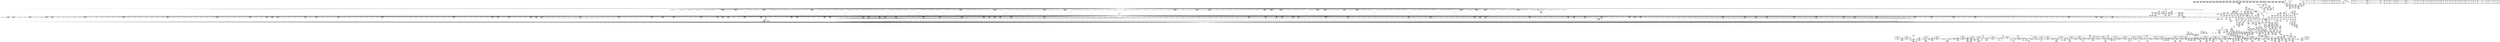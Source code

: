 digraph {
	CE0x47c11c0 [shape=record,shape=Mrecord,label="{CE0x47c11c0|__aa_current_profile:tmp3|*SummSource*}"]
	CE0x47f4fc0 [shape=record,shape=Mrecord,label="{CE0x47f4fc0|0:_i16,_4:_i32,_8:_i16,_40:_%struct.super_block*,_72:_i32,_:_SCMRE_611,612_}"]
	CE0x4818790 [shape=record,shape=Mrecord,label="{CE0x4818790|80:_i64,_:_CRE_401,402_}"]
	CE0x48177d0 [shape=record,shape=Mrecord,label="{CE0x48177d0|80:_i64,_:_CRE_344,352_}"]
	CE0x48188a0 [shape=record,shape=Mrecord,label="{CE0x48188a0|80:_i64,_:_CRE_402,403_}"]
	CE0x47db780 [shape=record,shape=Mrecord,label="{CE0x47db780|0:_i16,_4:_i32,_8:_i16,_40:_%struct.super_block*,_72:_i32,_:_SCMRE_169,170_}"]
	CE0x481c640 [shape=record,shape=Mrecord,label="{CE0x481c640|80:_i64,_:_CRE_460,461_}"]
	CE0x480c320 [shape=record,shape=Mrecord,label="{CE0x480c320|common_perm_rm:tmp16|security/apparmor/lsm.c,229}"]
	CE0x47fb9c0 [shape=record,shape=Mrecord,label="{CE0x47fb9c0|0:_i16,_4:_i32,_8:_i16,_40:_%struct.super_block*,_72:_i32,_:_SCMRE_870,871_}"]
	CE0x482a120 [shape=record,shape=Mrecord,label="{CE0x482a120|80:_i64,_:_CRE_1334,1335_}"]
	CE0x48f8850 [shape=record,shape=Mrecord,label="{CE0x48f8850|%struct.aa_task_cxt*_null|*Constant*}"]
	CE0x47e1c10 [shape=record,shape=Mrecord,label="{CE0x47e1c10|0:_i16,_4:_i32,_8:_i16,_40:_%struct.super_block*,_72:_i32,_:_SCMRE_255,256_}"]
	CE0x43ecc90 [shape=record,shape=Mrecord,label="{CE0x43ecc90|i32_3|*Constant*}"]
	CE0x47fd8a0 [shape=record,shape=Mrecord,label="{CE0x47fd8a0|0:_i16,_4:_i32,_8:_i16,_40:_%struct.super_block*,_72:_i32,_:_SCMRE_889,890_}"]
	CE0x4836820 [shape=record,shape=Mrecord,label="{CE0x4836820|80:_i64,_:_CRE_1904,1920_}"]
	CE0x4826af0 [shape=record,shape=Mrecord,label="{CE0x4826af0|80:_i64,_:_CRE_1262,1263_}"]
	CE0x480aab0 [shape=record,shape=Mrecord,label="{CE0x480aab0|i64_5|*Constant*}"]
	CE0x48fad80 [shape=record,shape=Mrecord,label="{CE0x48fad80|GLOBAL:llvm.expect.i64|*Constant*}"]
	CE0x4836b50 [shape=record,shape=Mrecord,label="{CE0x4836b50|80:_i64,_:_CRE_2056,2112_}"]
	CE0x47aa940 [shape=record,shape=Mrecord,label="{CE0x47aa940|get_current:tmp3}"]
	CE0x481eea0 [shape=record,shape=Mrecord,label="{CE0x481eea0|80:_i64,_:_CRE_583,584_}"]
	CE0x48ee070 [shape=record,shape=Mrecord,label="{CE0x48ee070|void_(i8*,_i32,_i64)*_asm_sideeffect_1:_09ud2_0A.pushsection___bug_table,_22a_22_0A2:_09.long_1b_-_2b,_$_0:c_-_2b_0A_09.word_$_1:c_,_0_0A_09.org_2b+$_2:c_0A.popsection_,_i,i,i,_dirflag_,_fpsr_,_flags_}"]
	CE0x4856c00 [shape=record,shape=Mrecord,label="{CE0x4856c00|mediated_filesystem:lnot|security/apparmor/include/apparmor.h,117}"]
	CE0x4803d30 [shape=record,shape=Mrecord,label="{CE0x4803d30|0:_i16,_4:_i32,_8:_i16,_40:_%struct.super_block*,_72:_i32,_:_SCMRE_983,984_}"]
	CE0x485a6e0 [shape=record,shape=Mrecord,label="{CE0x485a6e0|aa_path_perm:cond|Function::aa_path_perm&Arg::cond::}"]
	CE0x48366e0 [shape=record,shape=Mrecord,label="{CE0x48366e0|80:_i64,_:_CRE_1896,1904_}"]
	CE0x4857160 [shape=record,shape=Mrecord,label="{CE0x4857160|common_perm_dir_dentry:bb|*SummSource*}"]
	CE0x4834700 [shape=record,shape=Mrecord,label="{CE0x4834700|80:_i64,_:_CRE_1704,1712_}"]
	CE0x47d0c70 [shape=record,shape=Mrecord,label="{CE0x47d0c70|common_perm:mask|Function::common_perm&Arg::mask::|*SummSource*}"]
	CE0x487b950 [shape=record,shape=Mrecord,label="{CE0x487b950|__aa_current_profile:tmp7|security/apparmor/include/context.h,138}"]
	CE0x47fb7a0 [shape=record,shape=Mrecord,label="{CE0x47fb7a0|0:_i16,_4:_i32,_8:_i16,_40:_%struct.super_block*,_72:_i32,_:_SCMRE_868,869_}"]
	CE0x484a320 [shape=record,shape=Mrecord,label="{CE0x484a320|i1_true|*Constant*}"]
	CE0x48ee960 [shape=record,shape=Mrecord,label="{CE0x48ee960|i32_100|*Constant*}"]
	CE0x47fe260 [shape=record,shape=Mrecord,label="{CE0x47fe260|0:_i16,_4:_i32,_8:_i16,_40:_%struct.super_block*,_72:_i32,_:_SCMRE_895,896_}"]
	CE0x47d1310 [shape=record,shape=Mrecord,label="{CE0x47d1310|common_perm:cond|Function::common_perm&Arg::cond::|*SummSink*}"]
	CE0x4834ea0 [shape=record,shape=Mrecord,label="{CE0x4834ea0|80:_i64,_:_CRE_1768,1776_}"]
	CE0x483a000 [shape=record,shape=Mrecord,label="{CE0x483a000|common_perm_rm:tobool1|security/apparmor/lsm.c,229|*SummSource*}"]
	CE0x47fdbe0 [shape=record,shape=Mrecord,label="{CE0x47fdbe0|0:_i16,_4:_i32,_8:_i16,_40:_%struct.super_block*,_72:_i32,_:_SCMRE_891,892_}"]
	CE0x4800620 [shape=record,shape=Mrecord,label="{CE0x4800620|0:_i16,_4:_i32,_8:_i16,_40:_%struct.super_block*,_72:_i32,_:_SCMRE_917,918_}"]
	CE0x48fc9b0 [shape=record,shape=Mrecord,label="{CE0x48fc9b0|aa_cred_profile:tmp15|security/apparmor/include/context.h,100|*SummSink*}"]
	CE0x4799ec0 [shape=record,shape=Mrecord,label="{CE0x4799ec0|72:_%struct.hlist_bl_node**,_80:_%struct.dentry*,_104:_%struct.inode*,_:_CRE_156,157_}"]
	CE0x4818350 [shape=record,shape=Mrecord,label="{CE0x4818350|80:_i64,_:_CRE_397,398_}"]
	CE0x47ff2a0 [shape=record,shape=Mrecord,label="{CE0x47ff2a0|0:_i16,_4:_i32,_8:_i16,_40:_%struct.super_block*,_72:_i32,_:_SCMRE_905,906_}"]
	CE0x48233e0 [shape=record,shape=Mrecord,label="{CE0x48233e0|80:_i64,_:_CRE_1210,1211_}"]
	CE0x48fc150 [shape=record,shape=Mrecord,label="{CE0x48fc150|aa_cred_profile:tmp14|security/apparmor/include/context.h,100}"]
	CE0x47dbfa0 [shape=record,shape=Mrecord,label="{CE0x47dbfa0|0:_i16,_4:_i32,_8:_i16,_40:_%struct.super_block*,_72:_i32,_:_SCMRE_174,175_}"]
	CE0x490ad10 [shape=record,shape=Mrecord,label="{CE0x490ad10|void_(i8*,_i32,_i64)*_asm_sideeffect_1:_09ud2_0A.pushsection___bug_table,_22a_22_0A2:_09.long_1b_-_2b,_$_0:c_-_2b_0A_09.word_$_1:c_,_0_0A_09.org_2b+$_2:c_0A.popsection_,_i,i,i,_dirflag_,_fpsr_,_flags_|*SummSink*}"]
	CE0x47baa80 [shape=record,shape=Mrecord,label="{CE0x47baa80|72:_%struct.hlist_bl_node**,_80:_%struct.dentry*,_104:_%struct.inode*,_:_CRE_272,280_|*MultipleSource*|Function::apparmor_path_unlink&Arg::dentry::|Function::common_perm_rm&Arg::dentry::|security/apparmor/lsm.c,226}"]
	CE0x47bddb0 [shape=record,shape=Mrecord,label="{CE0x47bddb0|0:_i16,_4:_i32,_8:_i16,_40:_%struct.super_block*,_72:_i32,_:_SCMRE_604,605_}"]
	CE0x4824180 [shape=record,shape=Mrecord,label="{CE0x4824180|80:_i64,_:_CRE_1223,1224_}"]
	CE0x4819230 [shape=record,shape=Mrecord,label="{CE0x4819230|80:_i64,_:_CRE_411,412_}"]
	CE0x48340a0 [shape=record,shape=Mrecord,label="{CE0x48340a0|80:_i64,_:_CRE_1684,1685_}"]
	CE0x47921d0 [shape=record,shape=Mrecord,label="{CE0x47921d0|i32_0|*Constant*|*SummSource*}"]
	CE0x4906de0 [shape=record,shape=Mrecord,label="{CE0x4906de0|i64_3|*Constant*}"]
	CE0x4815670 [shape=record,shape=Mrecord,label="{CE0x4815670|80:_i64,_:_CRE_96,104_}"]
	CE0x47f03a0 [shape=record,shape=Mrecord,label="{CE0x47f03a0|0:_i16,_4:_i32,_8:_i16,_40:_%struct.super_block*,_72:_i32,_:_SCMRE_574,575_}"]
	CE0x481b760 [shape=record,shape=Mrecord,label="{CE0x481b760|80:_i64,_:_CRE_446,447_}"]
	CE0x47deb80 [shape=record,shape=Mrecord,label="{CE0x47deb80|0:_i16,_4:_i32,_8:_i16,_40:_%struct.super_block*,_72:_i32,_:_SCMRE_201,202_}"]
	CE0x4791450 [shape=record,shape=Mrecord,label="{CE0x4791450|72:_%struct.hlist_bl_node**,_80:_%struct.dentry*,_104:_%struct.inode*,_:_CRE_8,12_|*MultipleSource*|Function::apparmor_path_unlink&Arg::dentry::|Function::common_perm_rm&Arg::dentry::|security/apparmor/lsm.c,226}"]
	CE0x47b7eb0 [shape=record,shape=Mrecord,label="{CE0x47b7eb0|72:_%struct.hlist_bl_node**,_80:_%struct.dentry*,_104:_%struct.inode*,_:_CRE_210,211_}"]
	CE0x486a8e0 [shape=record,shape=Mrecord,label="{CE0x486a8e0|common_perm:tmp2|security/apparmor/lsm.c,169|*SummSource*}"]
	CE0x47e5bc0 [shape=record,shape=Mrecord,label="{CE0x47e5bc0|0:_i16,_4:_i32,_8:_i16,_40:_%struct.super_block*,_72:_i32,_:_SCMRE_294,295_}"]
	CE0x48414c0 [shape=record,shape=Mrecord,label="{CE0x48414c0|i32_138|*Constant*|*SummSource*}"]
	CE0x4823d40 [shape=record,shape=Mrecord,label="{CE0x4823d40|80:_i64,_:_CRE_1219,1220_}"]
	CE0x4802840 [shape=record,shape=Mrecord,label="{CE0x4802840|0:_i16,_4:_i32,_8:_i16,_40:_%struct.super_block*,_72:_i32,_:_SCMRE_952,960_|*MultipleSource*|security/apparmor/lsm.c,227|security/apparmor/lsm.c, 227|*LoadInst*|security/apparmor/lsm.c,226}"]
	CE0x490e200 [shape=record,shape=Mrecord,label="{CE0x490e200|i64*_getelementptr_inbounds_(_16_x_i64_,_16_x_i64_*___llvm_gcov_ctr46,_i64_0,_i64_14)|*Constant*|*SummSource*}"]
	CE0x4871e60 [shape=record,shape=Mrecord,label="{CE0x4871e60|__aa_current_profile:entry|*SummSource*}"]
	CE0x484bde0 [shape=record,shape=Mrecord,label="{CE0x484bde0|aa_cred_profile:tmp12|security/apparmor/include/context.h,100|*SummSource*}"]
	CE0x4833600 [shape=record,shape=Mrecord,label="{CE0x4833600|80:_i64,_:_CRE_1674,1675_}"]
	CE0x47dc140 [shape=record,shape=Mrecord,label="{CE0x47dc140|0:_i16,_4:_i32,_8:_i16,_40:_%struct.super_block*,_72:_i32,_:_SCMRE_175,176_}"]
	CE0x48700c0 [shape=record,shape=Mrecord,label="{CE0x48700c0|common_perm:mode|security/apparmor/lsm.c,169}"]
	CE0x47d4bd0 [shape=record,shape=Mrecord,label="{CE0x47d4bd0|i64_1|*Constant*}"]
	CE0x4821b40 [shape=record,shape=Mrecord,label="{CE0x4821b40|80:_i64,_:_CRE_625,626_}"]
	CE0x4829df0 [shape=record,shape=Mrecord,label="{CE0x4829df0|80:_i64,_:_CRE_1331,1332_}"]
	CE0x47e6720 [shape=record,shape=Mrecord,label="{CE0x47e6720|0:_i16,_4:_i32,_8:_i16,_40:_%struct.super_block*,_72:_i32,_:_SCMRE_301,302_}"]
	CE0x47a72a0 [shape=record,shape=Mrecord,label="{CE0x47a72a0|common_perm_rm:lor.lhs.false2}"]
	CE0x47f9dd0 [shape=record,shape=Mrecord,label="{CE0x47f9dd0|0:_i16,_4:_i32,_8:_i16,_40:_%struct.super_block*,_72:_i32,_:_SCMRE_808,816_|*MultipleSource*|security/apparmor/lsm.c,227|security/apparmor/lsm.c, 227|*LoadInst*|security/apparmor/lsm.c,226}"]
	CE0x48ef1f0 [shape=record,shape=Mrecord,label="{CE0x48ef1f0|i64_12|*Constant*|*SummSink*}"]
	CE0x485bb60 [shape=record,shape=Mrecord,label="{CE0x485bb60|GLOBAL:aa_path_perm|*Constant*}"]
	CE0x482b110 [shape=record,shape=Mrecord,label="{CE0x482b110|80:_i64,_:_CRE_1349,1350_}"]
	CE0x484c960 [shape=record,shape=Mrecord,label="{CE0x484c960|get_current:tmp|*SummSource*}"]
	CE0x47b22e0 [shape=record,shape=Mrecord,label="{CE0x47b22e0|i32_1|*Constant*}"]
	CE0x4822e90 [shape=record,shape=Mrecord,label="{CE0x4822e90|80:_i64,_:_CRE_736,880_}"]
	CE0x4858eb0 [shape=record,shape=Mrecord,label="{CE0x4858eb0|aa_path_perm:entry|*SummSink*}"]
	CE0x48f3250 [shape=record,shape=Mrecord,label="{CE0x48f3250|aa_cred_profile:profile11|security/apparmor/include/context.h,101}"]
	CE0x47dde80 [shape=record,shape=Mrecord,label="{CE0x47dde80|0:_i16,_4:_i32,_8:_i16,_40:_%struct.super_block*,_72:_i32,_:_SCMRE_193,194_}"]
	CE0x479d0f0 [shape=record,shape=Mrecord,label="{CE0x479d0f0|72:_%struct.hlist_bl_node**,_80:_%struct.dentry*,_104:_%struct.inode*,_:_CRE_104,112_|*MultipleSource*|Function::apparmor_path_unlink&Arg::dentry::|Function::common_perm_rm&Arg::dentry::|security/apparmor/lsm.c,226}"]
	CE0x47f8360 [shape=record,shape=Mrecord,label="{CE0x47f8360|0:_i16,_4:_i32,_8:_i16,_40:_%struct.super_block*,_72:_i32,_:_SCMRE_712,728_|*MultipleSource*|security/apparmor/lsm.c,227|security/apparmor/lsm.c, 227|*LoadInst*|security/apparmor/lsm.c,226}"]
	CE0x485c1a0 [shape=record,shape=Mrecord,label="{CE0x485c1a0|__aa_current_profile:tmp1}"]
	CE0x47e8590 [shape=record,shape=Mrecord,label="{CE0x47e8590|0:_i16,_4:_i32,_8:_i16,_40:_%struct.super_block*,_72:_i32,_:_SCMRE_352,360_|*MultipleSource*|security/apparmor/lsm.c,227|security/apparmor/lsm.c, 227|*LoadInst*|security/apparmor/lsm.c,226}"]
	CE0x47f2760 [shape=record,shape=Mrecord,label="{CE0x47f2760|0:_i16,_4:_i32,_8:_i16,_40:_%struct.super_block*,_72:_i32,_:_SCMRE_596,597_}"]
	CE0x48279d0 [shape=record,shape=Mrecord,label="{CE0x48279d0|80:_i64,_:_CRE_1276,1277_}"]
	CE0x48f9480 [shape=record,shape=Mrecord,label="{CE0x48f9480|aa_cred_profile:tmp9|security/apparmor/include/context.h,100|*SummSource*}"]
	CE0x478a5c0 [shape=record,shape=Mrecord,label="{CE0x478a5c0|apparmor_path_unlink:tmp|*SummSource*}"]
	CE0x483a260 [shape=record,shape=Mrecord,label="{CE0x483a260|i64_3|*Constant*|*SummSink*}"]
	CE0x4831620 [shape=record,shape=Mrecord,label="{CE0x4831620|80:_i64,_:_CRE_1644,1645_}"]
	CE0x4831d90 [shape=record,shape=Mrecord,label="{CE0x4831d90|80:_i64,_:_CRE_1651,1652_}"]
	CE0x482b550 [shape=record,shape=Mrecord,label="{CE0x482b550|80:_i64,_:_CRE_1353,1354_}"]
	CE0x47b46e0 [shape=record,shape=Mrecord,label="{CE0x47b46e0|common_perm_dir_dentry:tmp1}"]
	CE0x4808f30 [shape=record,shape=Mrecord,label="{CE0x4808f30|common_perm_rm:call|security/apparmor/lsm.c,229|*SummSink*}"]
	CE0x47dfd30 [shape=record,shape=Mrecord,label="{CE0x47dfd30|0:_i16,_4:_i32,_8:_i16,_40:_%struct.super_block*,_72:_i32,_:_SCMRE_224,232_|*MultipleSource*|security/apparmor/lsm.c,227|security/apparmor/lsm.c, 227|*LoadInst*|security/apparmor/lsm.c,226}"]
	CE0x47bf8e0 [shape=record,shape=Mrecord,label="{CE0x47bf8e0|common_perm_rm:if.end|*SummSource*}"]
	CE0x47b7b50 [shape=record,shape=Mrecord,label="{CE0x47b7b50|72:_%struct.hlist_bl_node**,_80:_%struct.dentry*,_104:_%struct.inode*,_:_CRE_208,209_}"]
	CE0x48c5a70 [shape=record,shape=Mrecord,label="{CE0x48c5a70|44:_i32,_48:_i16,_128:_i8*,_:_SCMRE_8,16_|*MultipleSource*|Function::aa_cred_profile&Arg::cred::|security/apparmor/include/context.h,99|security/apparmor/include/context.h,138}"]
	CE0x48128d0 [shape=record,shape=Mrecord,label="{CE0x48128d0|i64_2|*Constant*|*SummSource*}"]
	CE0x47ea450 [shape=record,shape=Mrecord,label="{CE0x47ea450|0:_i16,_4:_i32,_8:_i16,_40:_%struct.super_block*,_72:_i32,_:_SCMRE_456,464_|*MultipleSource*|security/apparmor/lsm.c,227|security/apparmor/lsm.c, 227|*LoadInst*|security/apparmor/lsm.c,226}"]
	CE0x4857ac0 [shape=record,shape=Mrecord,label="{CE0x4857ac0|i64*_getelementptr_inbounds_(_2_x_i64_,_2_x_i64_*___llvm_gcov_ctr56,_i64_0,_i64_0)|*Constant*}"]
	CE0x48372c0 [shape=record,shape=Mrecord,label="{CE0x48372c0|i64_8|*Constant*}"]
	CE0x47d3290 [shape=record,shape=Mrecord,label="{CE0x47d3290|common_perm_dir_dentry:tmp4|*LoadInst*|security/apparmor/lsm.c,189}"]
	CE0x481d660 [shape=record,shape=Mrecord,label="{CE0x481d660|80:_i64,_:_CRE_560,561_}"]
	CE0x487a210 [shape=record,shape=Mrecord,label="{CE0x487a210|__aa_current_profile:tmp10|security/apparmor/include/context.h,138|*SummSource*}"]
	CE0x48cb880 [shape=record,shape=Mrecord,label="{CE0x48cb880|__aa_current_profile:tmp11|security/apparmor/include/context.h,138|*SummSink*}"]
	CE0x4813000 [shape=record,shape=Mrecord,label="{CE0x4813000|i64_0|*Constant*|*SummSource*}"]
	CE0x480c1b0 [shape=record,shape=Mrecord,label="{CE0x480c1b0|common_perm_rm:tmp15|security/apparmor/lsm.c,229|*SummSink*}"]
	CE0x485d580 [shape=record,shape=Mrecord,label="{CE0x485d580|i64*_getelementptr_inbounds_(_16_x_i64_,_16_x_i64_*___llvm_gcov_ctr46,_i64_0,_i64_0)|*Constant*|*SummSource*}"]
	CE0x4812370 [shape=record,shape=Mrecord,label="{CE0x4812370|%struct.inode*_null|*Constant*|*SummSource*}"]
	CE0x48f8350 [shape=record,shape=Mrecord,label="{CE0x48f8350|aa_cred_profile:tobool|security/apparmor/include/context.h,100|*SummSink*}"]
	CE0x47b8580 [shape=record,shape=Mrecord,label="{CE0x47b8580|common_perm:tmp1|*SummSource*}"]
	CE0x47911c0 [shape=record,shape=Mrecord,label="{CE0x47911c0|i32_5|*Constant*}"]
	CE0x484c610 [shape=record,shape=Mrecord,label="{CE0x484c610|%struct.aa_profile*_null|*Constant*|*SummSource*}"]
	CE0x47ff780 [shape=record,shape=Mrecord,label="{CE0x47ff780|0:_i16,_4:_i32,_8:_i16,_40:_%struct.super_block*,_72:_i32,_:_SCMRE_908,909_}"]
	CE0x4808310 [shape=record,shape=Mrecord,label="{CE0x4808310|common_perm_rm:tmp11|security/apparmor/lsm.c,229|*SummSource*}"]
	CE0x4884520 [shape=record,shape=Mrecord,label="{CE0x4884520|GLOBAL:__aa_current_profile.__warned|Global_var:__aa_current_profile.__warned|*SummSink*}"]
	CE0x48621b0 [shape=record,shape=Mrecord,label="{CE0x48621b0|mediated_filesystem:bb|*SummSource*}"]
	CE0x481e620 [shape=record,shape=Mrecord,label="{CE0x481e620|80:_i64,_:_CRE_575,576_}"]
	CE0x4829130 [shape=record,shape=Mrecord,label="{CE0x4829130|80:_i64,_:_CRE_1319,1320_}"]
	CE0x48257d0 [shape=record,shape=Mrecord,label="{CE0x48257d0|80:_i64,_:_CRE_1244,1245_}"]
	CE0x47dc620 [shape=record,shape=Mrecord,label="{CE0x47dc620|0:_i16,_4:_i32,_8:_i16,_40:_%struct.super_block*,_72:_i32,_:_SCMRE_178,179_}"]
	CE0x47ea970 [shape=record,shape=Mrecord,label="{CE0x47ea970|0:_i16,_4:_i32,_8:_i16,_40:_%struct.super_block*,_72:_i32,_:_SCMRE_472,473_}"]
	CE0x47efd20 [shape=record,shape=Mrecord,label="{CE0x47efd20|0:_i16,_4:_i32,_8:_i16,_40:_%struct.super_block*,_72:_i32,_:_SCMRE_570,571_}"]
	CE0x47ed2d0 [shape=record,shape=Mrecord,label="{CE0x47ed2d0|0:_i16,_4:_i32,_8:_i16,_40:_%struct.super_block*,_72:_i32,_:_SCMRE_520,528_|*MultipleSource*|security/apparmor/lsm.c,227|security/apparmor/lsm.c, 227|*LoadInst*|security/apparmor/lsm.c,226}"]
	CE0x481f2e0 [shape=record,shape=Mrecord,label="{CE0x481f2e0|80:_i64,_:_CRE_587,588_}"]
	CE0x4808930 [shape=record,shape=Mrecord,label="{CE0x4808930|common_perm_rm:tmp12|security/apparmor/lsm.c,229|*SummSink*}"]
	CE0x4815a10 [shape=record,shape=Mrecord,label="{CE0x4815a10|80:_i64,_:_CRE_120,128_}"]
	CE0x4840ed0 [shape=record,shape=Mrecord,label="{CE0x4840ed0|i8*_getelementptr_inbounds_(_36_x_i8_,_36_x_i8_*_.str12,_i32_0,_i32_0)|*Constant*|*SummSource*}"]
	CE0x47bc040 [shape=record,shape=Mrecord,label="{CE0x47bc040|72:_%struct.hlist_bl_node**,_80:_%struct.dentry*,_104:_%struct.inode*,_:_CRE_310,311_}"]
	CE0x479bfe0 [shape=record,shape=Mrecord,label="{CE0x479bfe0|common_perm_rm:tmp5|security/apparmor/lsm.c,229|*SummSink*}"]
	CE0x4882970 [shape=record,shape=Mrecord,label="{CE0x4882970|__aa_current_profile:if.then|*SummSource*}"]
	CE0x483fd10 [shape=record,shape=Mrecord,label="{CE0x483fd10|i8*_getelementptr_inbounds_(_36_x_i8_,_36_x_i8_*_.str12,_i32_0,_i32_0)|*Constant*}"]
	CE0x481bfe0 [shape=record,shape=Mrecord,label="{CE0x481bfe0|80:_i64,_:_CRE_454,455_}"]
	CE0x4847950 [shape=record,shape=Mrecord,label="{CE0x4847950|__aa_current_profile:cred|security/apparmor/include/context.h,138|*SummSink*}"]
	CE0x484c8b0 [shape=record,shape=Mrecord,label="{CE0x484c8b0|i64*_getelementptr_inbounds_(_2_x_i64_,_2_x_i64_*___llvm_gcov_ctr112,_i64_0,_i64_0)|*Constant*|*SummSource*}"]
	CE0x47f0880 [shape=record,shape=Mrecord,label="{CE0x47f0880|0:_i16,_4:_i32,_8:_i16,_40:_%struct.super_block*,_72:_i32,_:_SCMRE_577,578_}"]
	CE0x4868bb0 [shape=record,shape=Mrecord,label="{CE0x4868bb0|common_perm:tmp6|security/apparmor/lsm.c,169|*SummSource*}"]
	CE0x480f220 [shape=record,shape=Mrecord,label="{CE0x480f220|common_perm_rm:tmp17|security/apparmor/lsm.c,230}"]
	CE0x4872490 [shape=record,shape=Mrecord,label="{CE0x4872490|common_perm:bb|*SummSink*}"]
	CE0x47943c0 [shape=record,shape=Mrecord,label="{CE0x47943c0|common_perm_rm:tmp1|*SummSource*}"]
	CE0x481acc0 [shape=record,shape=Mrecord,label="{CE0x481acc0|80:_i64,_:_CRE_436,437_}"]
	CE0x48fb7b0 [shape=record,shape=Mrecord,label="{CE0x48fb7b0|aa_cred_profile:tobool4|security/apparmor/include/context.h,100|*SummSource*}"]
	CE0x4885220 [shape=record,shape=Mrecord,label="{CE0x4885220|__aa_current_profile:do.body|*SummSource*}"]
	CE0x4831400 [shape=record,shape=Mrecord,label="{CE0x4831400|80:_i64,_:_CRE_1642,1643_}"]
	CE0x47b9da0 [shape=record,shape=Mrecord,label="{CE0x47b9da0|72:_%struct.hlist_bl_node**,_80:_%struct.dentry*,_104:_%struct.inode*,_:_CRE_240,248_|*MultipleSource*|Function::apparmor_path_unlink&Arg::dentry::|Function::common_perm_rm&Arg::dentry::|security/apparmor/lsm.c,226}"]
	CE0x47fc860 [shape=record,shape=Mrecord,label="{CE0x47fc860|0:_i16,_4:_i32,_8:_i16,_40:_%struct.super_block*,_72:_i32,_:_SCMRE_879,880_}"]
	CE0x47c2280 [shape=record,shape=Mrecord,label="{CE0x47c2280|72:_%struct.hlist_bl_node**,_80:_%struct.dentry*,_104:_%struct.inode*,_:_CRE_174,175_}"]
	CE0x4847040 [shape=record,shape=Mrecord,label="{CE0x4847040|_ret_%struct.task_struct*_%tmp4,_!dbg_!15471|./arch/x86/include/asm/current.h,14}"]
	CE0x4873a00 [shape=record,shape=Mrecord,label="{CE0x4873a00|common_perm:error.0}"]
	CE0x4848070 [shape=record,shape=Mrecord,label="{CE0x4848070|__aa_current_profile:call4|security/apparmor/include/context.h,138}"]
	CE0x47f80d0 [shape=record,shape=Mrecord,label="{CE0x47f80d0|0:_i16,_4:_i32,_8:_i16,_40:_%struct.super_block*,_72:_i32,_:_SCMRE_704,712_|*MultipleSource*|security/apparmor/lsm.c,227|security/apparmor/lsm.c, 227|*LoadInst*|security/apparmor/lsm.c,226}"]
	CE0x481dc90 [shape=record,shape=Mrecord,label="{CE0x481dc90|80:_i64,_:_CRE_566,567_}"]
	CE0x481da70 [shape=record,shape=Mrecord,label="{CE0x481da70|80:_i64,_:_CRE_564,565_}"]
	CE0x486d820 [shape=record,shape=Mrecord,label="{CE0x486d820|common_perm_dir_dentry:cond|Function::common_perm_dir_dentry&Arg::cond::|*SummSink*}"]
	CE0x47e41c0 [shape=record,shape=Mrecord,label="{CE0x47e41c0|0:_i16,_4:_i32,_8:_i16,_40:_%struct.super_block*,_72:_i32,_:_SCMRE_278,279_}"]
	CE0x48104c0 [shape=record,shape=Mrecord,label="{CE0x48104c0|common_perm_rm:tmp19|security/apparmor/lsm.c,232|*SummSource*}"]
	CE0x48756b0 [shape=record,shape=Mrecord,label="{CE0x48756b0|i32_22|*Constant*|*SummSource*}"]
	CE0x47d28a0 [shape=record,shape=Mrecord,label="{CE0x47d28a0|common_perm_dir_dentry:mnt1|security/apparmor/lsm.c,189}"]
	CE0x47e2b00 [shape=record,shape=Mrecord,label="{CE0x47e2b00|0:_i16,_4:_i32,_8:_i16,_40:_%struct.super_block*,_72:_i32,_:_SCMRE_264,265_}"]
	CE0x490ab50 [shape=record,shape=Mrecord,label="{CE0x490ab50|_call_void_asm_sideeffect_1:_09ud2_0A.pushsection___bug_table,_22a_22_0A2:_09.long_1b_-_2b,_$_0:c_-_2b_0A_09.word_$_1:c_,_0_0A_09.org_2b+$_2:c_0A.popsection_,_i,i,i,_dirflag_,_fpsr_,_flags_(i8*_getelementptr_inbounds_(_36_x_i8_,_36_x_i8_*_.str12,_i32_0,_i32_0),_i32_100,_i64_12)_#2,_!dbg_!15490,_!srcloc_!15493|security/apparmor/include/context.h,100|*SummSink*}"]
	CE0x4824d30 [shape=record,shape=Mrecord,label="{CE0x4824d30|80:_i64,_:_CRE_1234,1235_}"]
	CE0x47efec0 [shape=record,shape=Mrecord,label="{CE0x47efec0|0:_i16,_4:_i32,_8:_i16,_40:_%struct.super_block*,_72:_i32,_:_SCMRE_571,572_}"]
	CE0x47cf050 [shape=record,shape=Mrecord,label="{CE0x47cf050|common_perm_dir_dentry:mnt|security/apparmor/lsm.c,189|*SummSource*}"]
	CE0x4873b60 [shape=record,shape=Mrecord,label="{CE0x4873b60|common_perm:error.0|*SummSource*}"]
	CE0x47ef020 [shape=record,shape=Mrecord,label="{CE0x47ef020|0:_i16,_4:_i32,_8:_i16,_40:_%struct.super_block*,_72:_i32,_:_SCMRE_562,563_}"]
	CE0x47e1730 [shape=record,shape=Mrecord,label="{CE0x47e1730|0:_i16,_4:_i32,_8:_i16,_40:_%struct.super_block*,_72:_i32,_:_SCMRE_252,253_}"]
	CE0x47aba50 [shape=record,shape=Mrecord,label="{CE0x47aba50|72:_%struct.hlist_bl_node**,_80:_%struct.dentry*,_104:_%struct.inode*,_:_CRE_185,186_}"]
	CE0x481ec80 [shape=record,shape=Mrecord,label="{CE0x481ec80|80:_i64,_:_CRE_581,582_}"]
	CE0x4842660 [shape=record,shape=Mrecord,label="{CE0x4842660|i8*_getelementptr_inbounds_(_45_x_i8_,_45_x_i8_*_.str14,_i32_0,_i32_0)|*Constant*|*SummSource*}"]
	CE0x47fc1e0 [shape=record,shape=Mrecord,label="{CE0x47fc1e0|0:_i16,_4:_i32,_8:_i16,_40:_%struct.super_block*,_72:_i32,_:_SCMRE_875,876_}"]
	CE0x481b650 [shape=record,shape=Mrecord,label="{CE0x481b650|80:_i64,_:_CRE_445,446_}"]
	CE0x4790c00 [shape=record,shape=Mrecord,label="{CE0x4790c00|apparmor_path_unlink:tmp3}"]
	CE0x4818680 [shape=record,shape=Mrecord,label="{CE0x4818680|80:_i64,_:_CRE_400,401_}"]
	CE0x47b9090 [shape=record,shape=Mrecord,label="{CE0x47b9090|72:_%struct.hlist_bl_node**,_80:_%struct.dentry*,_104:_%struct.inode*,_:_CRE_218,219_}"]
	CE0x47e3e80 [shape=record,shape=Mrecord,label="{CE0x47e3e80|0:_i16,_4:_i32,_8:_i16,_40:_%struct.super_block*,_72:_i32,_:_SCMRE_276,277_}"]
	CE0x4809660 [shape=record,shape=Mrecord,label="{CE0x4809660|GLOBAL:mediated_filesystem|*Constant*|*SummSink*}"]
	CE0x478df00 [shape=record,shape=Mrecord,label="{CE0x478df00|apparmor_path_unlink:entry}"]
	CE0x48121a0 [shape=record,shape=Mrecord,label="{CE0x48121a0|i32_4|*Constant*|*SummSink*}"]
	CE0x48589a0 [shape=record,shape=Mrecord,label="{CE0x48589a0|i64*_getelementptr_inbounds_(_5_x_i64_,_5_x_i64_*___llvm_gcov_ctr57,_i64_0,_i64_3)|*Constant*|*SummSink*}"]
	CE0x47c04c0 [shape=record,shape=Mrecord,label="{CE0x47c04c0|common_perm_rm:mnt|security/apparmor/lsm.c,229}"]
	CE0x47d62b0 [shape=record,shape=Mrecord,label="{CE0x47d62b0|0:_i16,_4:_i32,_8:_i16,_40:_%struct.super_block*,_72:_i32,_:_SCMRE_141,142_}"]
	CE0x47e2770 [shape=record,shape=Mrecord,label="{CE0x47e2770|0:_i16,_4:_i32,_8:_i16,_40:_%struct.super_block*,_72:_i32,_:_SCMRE_262,263_}"]
	CE0x4808aa0 [shape=record,shape=Mrecord,label="{CE0x4808aa0|common_perm_rm:call|security/apparmor/lsm.c,229}"]
	CE0x4825f40 [shape=record,shape=Mrecord,label="{CE0x4825f40|80:_i64,_:_CRE_1251,1252_}"]
	CE0x4844050 [shape=record,shape=Mrecord,label="{CE0x4844050|GLOBAL:get_current|*Constant*|*SummSource*}"]
	CE0x47ddb40 [shape=record,shape=Mrecord,label="{CE0x47ddb40|0:_i16,_4:_i32,_8:_i16,_40:_%struct.super_block*,_72:_i32,_:_SCMRE_191,192_}"]
	CE0x4858c90 [shape=record,shape=Mrecord,label="{CE0x4858c90|aa_path_perm:entry}"]
	CE0x5011e10 [shape=record,shape=Mrecord,label="{CE0x5011e10|common_perm_rm:entry}"]
	CE0x482bee0 [shape=record,shape=Mrecord,label="{CE0x482bee0|80:_i64,_:_CRE_1362,1363_}"]
	"CONST[source:0(mediator),value:2(dynamic)][purpose:{subject}]"
	CE0x47bf750 [shape=record,shape=Mrecord,label="{CE0x47bf750|common_perm_rm:if.then|*SummSink*}"]
	CE0x4790d90 [shape=record,shape=Mrecord,label="{CE0x4790d90|GLOBAL:common_perm_rm|*Constant*}"]
	CE0x48ece00 [shape=record,shape=Mrecord,label="{CE0x48ece00|0:_%struct.aa_profile*,_:_CMRE_0,8_|*MultipleSource*|security/apparmor/include/context.h,99|*LoadInst*|security/apparmor/include/context.h,99|security/apparmor/include/context.h,100}"]
	CE0x48f7110 [shape=record,shape=Mrecord,label="{CE0x48f7110|i64*_getelementptr_inbounds_(_16_x_i64_,_16_x_i64_*___llvm_gcov_ctr46,_i64_0,_i64_14)|*Constant*|*SummSink*}"]
	CE0x48f8760 [shape=record,shape=Mrecord,label="{CE0x48f8760|aa_cred_profile:tmp5|security/apparmor/include/context.h,99|*SummSink*}"]
	CE0x4791ab0 [shape=record,shape=Mrecord,label="{CE0x4791ab0|apparmor_path_unlink:entry|*SummSink*}"]
	CE0x47ef6a0 [shape=record,shape=Mrecord,label="{CE0x47ef6a0|0:_i16,_4:_i32,_8:_i16,_40:_%struct.super_block*,_72:_i32,_:_SCMRE_566,567_}"]
	CE0x48478b0 [shape=record,shape=Mrecord,label="{CE0x48478b0|__aa_current_profile:cred|security/apparmor/include/context.h,138|*SummSource*}"]
	CE0x47cf680 [shape=record,shape=Mrecord,label="{CE0x47cf680|GLOBAL:common_perm|*Constant*|*SummSink*}"]
	CE0x483a660 [shape=record,shape=Mrecord,label="{CE0x483a660|i64_4|*Constant*|*SummSource*}"]
	CE0x4832e90 [shape=record,shape=Mrecord,label="{CE0x4832e90|80:_i64,_:_CRE_1667,1668_}"]
	CE0x47a8440 [shape=record,shape=Mrecord,label="{CE0x47a8440|72:_%struct.hlist_bl_node**,_80:_%struct.dentry*,_104:_%struct.inode*,_:_CRE_177,178_}"]
	CE0x4840120 [shape=record,shape=Mrecord,label="{CE0x4840120|_call_void_lockdep_rcu_suspicious(i8*_getelementptr_inbounds_(_36_x_i8_,_36_x_i8_*_.str12,_i32_0,_i32_0),_i32_138,_i8*_getelementptr_inbounds_(_45_x_i8_,_45_x_i8_*_.str14,_i32_0,_i32_0))_#7,_!dbg_!15483|security/apparmor/include/context.h,138}"]
	CE0x48f0fe0 [shape=record,shape=Mrecord,label="{CE0x48f0fe0|aa_cred_profile:tmp25|security/apparmor/include/context.h,100}"]
	CE0x48235d0 [shape=record,shape=Mrecord,label="{CE0x48235d0|80:_i64,_:_CRE_1212,1213_}"]
	CE0x4793d70 [shape=record,shape=Mrecord,label="{CE0x4793d70|apparmor_path_unlink:dentry|Function::apparmor_path_unlink&Arg::dentry::|*SummSink*}"]
	CE0x482b330 [shape=record,shape=Mrecord,label="{CE0x482b330|80:_i64,_:_CRE_1351,1352_}"]
	CE0x47aa7d0 [shape=record,shape=Mrecord,label="{CE0x47aa7d0|72:_%struct.hlist_bl_node**,_80:_%struct.dentry*,_104:_%struct.inode*,_:_CRE_155,156_}"]
	CE0x47f9030 [shape=record,shape=Mrecord,label="{CE0x47f9030|0:_i16,_4:_i32,_8:_i16,_40:_%struct.super_block*,_72:_i32,_:_SCMRE_760,768_|*MultipleSource*|security/apparmor/lsm.c,227|security/apparmor/lsm.c, 227|*LoadInst*|security/apparmor/lsm.c,226}"]
	CE0x4832940 [shape=record,shape=Mrecord,label="{CE0x4832940|80:_i64,_:_CRE_1662,1663_}"]
	CE0x4829460 [shape=record,shape=Mrecord,label="{CE0x4829460|80:_i64,_:_CRE_1322,1323_}"]
	CE0x48002e0 [shape=record,shape=Mrecord,label="{CE0x48002e0|0:_i16,_4:_i32,_8:_i16,_40:_%struct.super_block*,_72:_i32,_:_SCMRE_915,916_}"]
	CE0x4817b00 [shape=record,shape=Mrecord,label="{CE0x4817b00|80:_i64,_:_CRE_368,372_}"]
	CE0x481c310 [shape=record,shape=Mrecord,label="{CE0x481c310|80:_i64,_:_CRE_457,458_}"]
	CE0x487d0f0 [shape=record,shape=Mrecord,label="{CE0x487d0f0|GLOBAL:__llvm_gcov_ctr58|Global_var:__llvm_gcov_ctr58|*SummSource*}"]
	CE0x47acb30 [shape=record,shape=Mrecord,label="{CE0x47acb30|72:_%struct.hlist_bl_node**,_80:_%struct.dentry*,_104:_%struct.inode*,_:_CRE_195,196_}"]
	CE0x47d68a0 [shape=record,shape=Mrecord,label="{CE0x47d68a0|0:_i16,_4:_i32,_8:_i16,_40:_%struct.super_block*,_72:_i32,_:_SCMRE_145,146_}"]
	CE0x480ac20 [shape=record,shape=Mrecord,label="{CE0x480ac20|i64_5|*Constant*|*SummSink*}"]
	CE0x481c200 [shape=record,shape=Mrecord,label="{CE0x481c200|80:_i64,_:_CRE_456,457_}"]
	CE0x47f4040 [shape=record,shape=Mrecord,label="{CE0x47f4040|80:_i64,_:_CRE_1628,1629_}"]
	CE0x47df060 [shape=record,shape=Mrecord,label="{CE0x47df060|0:_i16,_4:_i32,_8:_i16,_40:_%struct.super_block*,_72:_i32,_:_SCMRE_204,205_}"]
	CE0x47fa580 [shape=record,shape=Mrecord,label="{CE0x47fa580|0:_i16,_4:_i32,_8:_i16,_40:_%struct.super_block*,_72:_i32,_:_SCMRE_832,840_|*MultipleSource*|security/apparmor/lsm.c,227|security/apparmor/lsm.c, 227|*LoadInst*|security/apparmor/lsm.c,226}"]
	CE0x48379b0 [shape=record,shape=Mrecord,label="{CE0x48379b0|mediated_filesystem:tmp|*SummSink*}"]
	CE0x4877f60 [shape=record,shape=Mrecord,label="{CE0x4877f60|_call_void_mcount()_#2}"]
	CE0x4865ad0 [shape=record,shape=Mrecord,label="{CE0x4865ad0|i64*_getelementptr_inbounds_(_11_x_i64_,_11_x_i64_*___llvm_gcov_ctr58,_i64_0,_i64_10)|*Constant*}"]
	CE0x48816f0 [shape=record,shape=Mrecord,label="{CE0x48816f0|__aa_current_profile:tobool1|security/apparmor/include/context.h,138|*SummSink*}"]
	CE0x47dd9a0 [shape=record,shape=Mrecord,label="{CE0x47dd9a0|0:_i16,_4:_i32,_8:_i16,_40:_%struct.super_block*,_72:_i32,_:_SCMRE_190,191_}"]
	CE0x48f75c0 [shape=record,shape=Mrecord,label="{CE0x48f75c0|aa_cred_profile:tmp30|security/apparmor/include/context.h,100|*SummSink*}"]
	CE0x4858460 [shape=record,shape=Mrecord,label="{CE0x4858460|i1_true|*Constant*|*SummSink*}"]
	CE0x48777e0 [shape=record,shape=Mrecord,label="{CE0x48777e0|__aa_current_profile:call|security/apparmor/include/context.h,138|*SummSink*}"]
	CE0x4820f90 [shape=record,shape=Mrecord,label="{CE0x4820f90|80:_i64,_:_CRE_614,615_}"]
	CE0x487efe0 [shape=record,shape=Mrecord,label="{CE0x487efe0|aa_cred_profile:tmp8|security/apparmor/include/context.h,100}"]
	CE0x4789e40 [shape=record,shape=Mrecord,label="{CE0x4789e40|apparmor_path_unlink:tmp2}"]
	CE0x47e0600 [shape=record,shape=Mrecord,label="{CE0x47e0600|0:_i16,_4:_i32,_8:_i16,_40:_%struct.super_block*,_72:_i32,_:_SCMRE_241,242_}"]
	CE0x47e7760 [shape=record,shape=Mrecord,label="{CE0x47e7760|0:_i16,_4:_i32,_8:_i16,_40:_%struct.super_block*,_72:_i32,_:_SCMRE_311,312_}"]
	CE0x47de500 [shape=record,shape=Mrecord,label="{CE0x47de500|0:_i16,_4:_i32,_8:_i16,_40:_%struct.super_block*,_72:_i32,_:_SCMRE_197,198_}"]
	CE0x4884c80 [shape=record,shape=Mrecord,label="{CE0x4884c80|aa_cred_profile:tmp5|security/apparmor/include/context.h,99}"]
	CE0x4844b60 [shape=record,shape=Mrecord,label="{CE0x4844b60|i64*_getelementptr_inbounds_(_11_x_i64_,_11_x_i64_*___llvm_gcov_ctr58,_i64_0,_i64_9)|*Constant*|*SummSource*}"]
	CE0x482b660 [shape=record,shape=Mrecord,label="{CE0x482b660|80:_i64,_:_CRE_1354,1355_}"]
	CE0x4827f20 [shape=record,shape=Mrecord,label="{CE0x4827f20|80:_i64,_:_CRE_1288,1296_}"]
	CE0x4857f60 [shape=record,shape=Mrecord,label="{CE0x4857f60|i1_true|*Constant*}"]
	"CONST[source:0(mediator),value:2(dynamic)][purpose:{subject}][SrcIdx:4]"
	CE0x47e46a0 [shape=record,shape=Mrecord,label="{CE0x47e46a0|0:_i16,_4:_i32,_8:_i16,_40:_%struct.super_block*,_72:_i32,_:_SCMRE_281,282_}"]
	CE0x47f7bb0 [shape=record,shape=Mrecord,label="{CE0x47f7bb0|0:_i16,_4:_i32,_8:_i16,_40:_%struct.super_block*,_72:_i32,_:_SCMRE_688,692_|*MultipleSource*|security/apparmor/lsm.c,227|security/apparmor/lsm.c, 227|*LoadInst*|security/apparmor/lsm.c,226}"]
	CE0x486a180 [shape=record,shape=Mrecord,label="{CE0x486a180|aa_cred_profile:do.end8}"]
	CE0x47f54a0 [shape=record,shape=Mrecord,label="{CE0x47f54a0|0:_i16,_4:_i32,_8:_i16,_40:_%struct.super_block*,_72:_i32,_:_SCMRE_614,615_}"]
	CE0x4816a00 [shape=record,shape=Mrecord,label="{CE0x4816a00|80:_i64,_:_CRE_248,252_}"]
	CE0x47c1bc0 [shape=record,shape=Mrecord,label="{CE0x47c1bc0|72:_%struct.hlist_bl_node**,_80:_%struct.dentry*,_104:_%struct.inode*,_:_CRE_170,171_}"]
	CE0x484b6d0 [shape=record,shape=Mrecord,label="{CE0x484b6d0|get_current:tmp1|*SummSource*}"]
	CE0x487b320 [shape=record,shape=Mrecord,label="{CE0x487b320|get_current:tmp3|*SummSource*}"]
	CE0x47b6dd0 [shape=record,shape=Mrecord,label="{CE0x47b6dd0|72:_%struct.hlist_bl_node**,_80:_%struct.dentry*,_104:_%struct.inode*,_:_CRE_200,201_}"]
	CE0x4793ef0 [shape=record,shape=Mrecord,label="{CE0x4793ef0|common_perm_rm:dentry|Function::common_perm_rm&Arg::dentry::}"]
	CE0x487d5d0 [shape=record,shape=Mrecord,label="{CE0x487d5d0|get_current:tmp4|./arch/x86/include/asm/current.h,14|*SummSink*}"]
	CE0x4793940 [shape=record,shape=Mrecord,label="{CE0x4793940|common_perm_rm:tmp9|security/apparmor/lsm.c,229|*SummSource*}"]
	CE0x48087b0 [shape=record,shape=Mrecord,label="{CE0x48087b0|common_perm_rm:tmp12|security/apparmor/lsm.c,229|*SummSource*}"]
	CE0x48007c0 [shape=record,shape=Mrecord,label="{CE0x48007c0|0:_i16,_4:_i32,_8:_i16,_40:_%struct.super_block*,_72:_i32,_:_SCMRE_918,919_}"]
	CE0x47fa810 [shape=record,shape=Mrecord,label="{CE0x47fa810|0:_i16,_4:_i32,_8:_i16,_40:_%struct.super_block*,_72:_i32,_:_SCMRE_840,848_|*MultipleSource*|security/apparmor/lsm.c,227|security/apparmor/lsm.c, 227|*LoadInst*|security/apparmor/lsm.c,226}"]
	CE0x4821d60 [shape=record,shape=Mrecord,label="{CE0x4821d60|80:_i64,_:_CRE_627,628_}"]
	CE0x479ee60 [shape=record,shape=Mrecord,label="{CE0x479ee60|common_perm_rm:tmp6|security/apparmor/lsm.c,229|*SummSink*}"]
	CE0x490b300 [shape=record,shape=Mrecord,label="{CE0x490b300|aa_cred_profile:tmp18|security/apparmor/include/context.h,100}"]
	CE0x4795c60 [shape=record,shape=Mrecord,label="{CE0x4795c60|apparmor_path_unlink:call|security/apparmor/lsm.c,261|*SummSink*}"]
	CE0x481a660 [shape=record,shape=Mrecord,label="{CE0x481a660|80:_i64,_:_CRE_430,431_}"]
	CE0x47b87b0 [shape=record,shape=Mrecord,label="{CE0x47b87b0|72:_%struct.hlist_bl_node**,_80:_%struct.dentry*,_104:_%struct.inode*,_:_CRE_213,214_}"]
	CE0x47f9550 [shape=record,shape=Mrecord,label="{CE0x47f9550|0:_i16,_4:_i32,_8:_i16,_40:_%struct.super_block*,_72:_i32,_:_SCMRE_776,792_|*MultipleSource*|security/apparmor/lsm.c,227|security/apparmor/lsm.c, 227|*LoadInst*|security/apparmor/lsm.c,226}"]
	CE0x48353f0 [shape=record,shape=Mrecord,label="{CE0x48353f0|80:_i64,_:_CRE_1808,1816_}"]
	CE0x486c300 [shape=record,shape=Mrecord,label="{CE0x486c300|common_perm_dir_dentry:op|Function::common_perm_dir_dentry&Arg::op::|*SummSource*}"]
	CE0x4793ae0 [shape=record,shape=Mrecord,label="{CE0x4793ae0|_call_void_mcount()_#2|*SummSource*}"]
	CE0x4792d90 [shape=record,shape=Mrecord,label="{CE0x4792d90|apparmor_path_unlink:dentry|Function::apparmor_path_unlink&Arg::dentry::|*SummSource*}"]
	CE0x48eedb0 [shape=record,shape=Mrecord,label="{CE0x48eedb0|i32_100|*Constant*|*SummSink*}"]
	CE0x47f47b0 [shape=record,shape=Mrecord,label="{CE0x47f47b0|80:_i64,_:_CRE_1635,1636_}"]
	CE0x47f97e0 [shape=record,shape=Mrecord,label="{CE0x47f97e0|0:_i16,_4:_i32,_8:_i16,_40:_%struct.super_block*,_72:_i32,_:_SCMRE_792,800_|*MultipleSource*|security/apparmor/lsm.c,227|security/apparmor/lsm.c, 227|*LoadInst*|security/apparmor/lsm.c,226}"]
	CE0x47fc6c0 [shape=record,shape=Mrecord,label="{CE0x47fc6c0|0:_i16,_4:_i32,_8:_i16,_40:_%struct.super_block*,_72:_i32,_:_SCMRE_878,879_}"]
	CE0x47fec20 [shape=record,shape=Mrecord,label="{CE0x47fec20|0:_i16,_4:_i32,_8:_i16,_40:_%struct.super_block*,_72:_i32,_:_SCMRE_901,902_}"]
	CE0x48fe2b0 [shape=record,shape=Mrecord,label="{CE0x48fe2b0|i64*_getelementptr_inbounds_(_16_x_i64_,_16_x_i64_*___llvm_gcov_ctr46,_i64_0,_i64_4)|*Constant*|*SummSink*}"]
	CE0x47d9aa0 [shape=record,shape=Mrecord,label="{CE0x47d9aa0|i8_0|*Constant*|*SummSource*}"]
	CE0x48f0820 [shape=record,shape=Mrecord,label="{CE0x48f0820|i64*_getelementptr_inbounds_(_16_x_i64_,_16_x_i64_*___llvm_gcov_ctr46,_i64_0,_i64_10)|*Constant*|*SummSink*}"]
	CE0x484c020 [shape=record,shape=Mrecord,label="{CE0x484c020|aa_cred_profile:tmp12|security/apparmor/include/context.h,100|*SummSink*}"]
	CE0x47e5d60 [shape=record,shape=Mrecord,label="{CE0x47e5d60|0:_i16,_4:_i32,_8:_i16,_40:_%struct.super_block*,_72:_i32,_:_SCMRE_295,296_}"]
	CE0x484a170 [shape=record,shape=Mrecord,label="{CE0x484a170|aa_cred_profile:tobool1|security/apparmor/include/context.h,100|*SummSource*}"]
	CE0x482bff0 [shape=record,shape=Mrecord,label="{CE0x482bff0|80:_i64,_:_CRE_1363,1364_}"]
	CE0x4797390 [shape=record,shape=Mrecord,label="{CE0x4797390|i32_32|*Constant*|*SummSink*}"]
	CE0x4860740 [shape=record,shape=Mrecord,label="{CE0x4860740|__aa_current_profile:tmp15|security/apparmor/include/context.h,138|*SummSource*}"]
	CE0x4812130 [shape=record,shape=Mrecord,label="{CE0x4812130|i32_4|*Constant*|*SummSource*}"]
	CE0x47cf760 [shape=record,shape=Mrecord,label="{CE0x47cf760|common_perm:entry}"]
	CE0x47e5f00 [shape=record,shape=Mrecord,label="{CE0x47e5f00|0:_i16,_4:_i32,_8:_i16,_40:_%struct.super_block*,_72:_i32,_:_SCMRE_296,297_}"]
	CE0x48175b0 [shape=record,shape=Mrecord,label="{CE0x48175b0|80:_i64,_:_CRE_328,336_}"]
	CE0x486c670 [shape=record,shape=Mrecord,label="{CE0x486c670|common_perm_dir_dentry:dir|Function::common_perm_dir_dentry&Arg::dir::|*SummSink*}"]
	CE0x4867030 [shape=record,shape=Mrecord,label="{CE0x4867030|aa_cred_profile:do.end|*SummSource*}"]
	CE0x4839c30 [shape=record,shape=Mrecord,label="{CE0x4839c30|%struct.vfsmount*_null|*Constant*|*SummSource*}"]
	CE0x4861c10 [shape=record,shape=Mrecord,label="{CE0x4861c10|mediated_filesystem:and|security/apparmor/include/apparmor.h,117}"]
	CE0x4797990 [shape=record,shape=Mrecord,label="{CE0x4797990|apparmor_path_unlink:tmp1|*SummSource*}"]
	CE0x47dadc0 [shape=record,shape=Mrecord,label="{CE0x47dadc0|0:_i16,_4:_i32,_8:_i16,_40:_%struct.super_block*,_72:_i32,_:_SCMRE_163,164_}"]
	CE0x4418830 [shape=record,shape=Mrecord,label="{CE0x4418830|common_perm_rm:op|Function::common_perm_rm&Arg::op::}"]
	CE0x47e6580 [shape=record,shape=Mrecord,label="{CE0x47e6580|0:_i16,_4:_i32,_8:_i16,_40:_%struct.super_block*,_72:_i32,_:_SCMRE_300,301_}"]
	CE0x48ef470 [shape=record,shape=Mrecord,label="{CE0x48ef470|i64*_getelementptr_inbounds_(_16_x_i64_,_16_x_i64_*___llvm_gcov_ctr46,_i64_0,_i64_9)|*Constant*}"]
	CE0x478d6d0 [shape=record,shape=Mrecord,label="{CE0x478d6d0|COLLAPSED:_GCMRE___llvm_gcov_ctr53_internal_global_2_x_i64_zeroinitializer:_elem_0:default:}"]
	CE0x479bba0 [shape=record,shape=Mrecord,label="{CE0x479bba0|mediated_filesystem:tmp2|*SummSink*}"]
	CE0x4819de0 [shape=record,shape=Mrecord,label="{CE0x4819de0|80:_i64,_:_CRE_422,423_}"]
	CE0x48323f0 [shape=record,shape=Mrecord,label="{CE0x48323f0|80:_i64,_:_CRE_1657,1658_}"]
	CE0x486b8f0 [shape=record,shape=Mrecord,label="{CE0x486b8f0|GLOBAL:common_perm_dir_dentry|*Constant*}"]
	CE0x47ee780 [shape=record,shape=Mrecord,label="{CE0x47ee780|0:_i16,_4:_i32,_8:_i16,_40:_%struct.super_block*,_72:_i32,_:_SCMRE_556,557_}"]
	CE0x487fa90 [shape=record,shape=Mrecord,label="{CE0x487fa90|aa_cred_profile:do.body|*SummSink*}"]
	CE0x47e3800 [shape=record,shape=Mrecord,label="{CE0x47e3800|0:_i16,_4:_i32,_8:_i16,_40:_%struct.super_block*,_72:_i32,_:_SCMRE_272,273_}"]
	CE0x4804df0 [shape=record,shape=Mrecord,label="{CE0x4804df0|80:_i64,_:_CRE_16,20_}"]
	CE0x47f5e60 [shape=record,shape=Mrecord,label="{CE0x47f5e60|0:_i16,_4:_i32,_8:_i16,_40:_%struct.super_block*,_72:_i32,_:_SCMRE_620,621_}"]
	CE0x47e4500 [shape=record,shape=Mrecord,label="{CE0x47e4500|0:_i16,_4:_i32,_8:_i16,_40:_%struct.super_block*,_72:_i32,_:_SCMRE_280,281_}"]
	CE0x4829ac0 [shape=record,shape=Mrecord,label="{CE0x4829ac0|80:_i64,_:_CRE_1328,1329_}"]
	CE0x4833820 [shape=record,shape=Mrecord,label="{CE0x4833820|80:_i64,_:_CRE_1676,1677_}"]
	CE0x47ebed0 [shape=record,shape=Mrecord,label="{CE0x47ebed0|0:_i16,_4:_i32,_8:_i16,_40:_%struct.super_block*,_72:_i32,_:_SCMRE_485,486_}"]
	CE0x480de70 [shape=record,shape=Mrecord,label="{CE0x480de70|common_perm_rm:tmp21|security/apparmor/lsm.c,232}"]
	CE0x4790fe0 [shape=record,shape=Mrecord,label="{CE0x4790fe0|i32_5|*Constant*|*SummSink*}"]
	CE0x47e6240 [shape=record,shape=Mrecord,label="{CE0x47e6240|0:_i16,_4:_i32,_8:_i16,_40:_%struct.super_block*,_72:_i32,_:_SCMRE_298,299_}"]
	CE0x482bdd0 [shape=record,shape=Mrecord,label="{CE0x482bdd0|80:_i64,_:_CRE_1361,1362_}"]
	CE0x481cde0 [shape=record,shape=Mrecord,label="{CE0x481cde0|80:_i64,_:_CRE_488,496_}"]
	CE0x47ef9e0 [shape=record,shape=Mrecord,label="{CE0x47ef9e0|0:_i16,_4:_i32,_8:_i16,_40:_%struct.super_block*,_72:_i32,_:_SCMRE_568,569_}"]
	CE0x4813bd0 [shape=record,shape=Mrecord,label="{CE0x4813bd0|i64*_getelementptr_inbounds_(_11_x_i64_,_11_x_i64_*___llvm_gcov_ctr58,_i64_0,_i64_8)|*Constant*}"]
	CE0x47f7e40 [shape=record,shape=Mrecord,label="{CE0x47f7e40|0:_i16,_4:_i32,_8:_i16,_40:_%struct.super_block*,_72:_i32,_:_SCMRE_696,704_|*MultipleSource*|security/apparmor/lsm.c,227|security/apparmor/lsm.c, 227|*LoadInst*|security/apparmor/lsm.c,226}"]
	CE0x47f64e0 [shape=record,shape=Mrecord,label="{CE0x47f64e0|0:_i16,_4:_i32,_8:_i16,_40:_%struct.super_block*,_72:_i32,_:_SCMRE_624,628_|*MultipleSource*|security/apparmor/lsm.c,227|security/apparmor/lsm.c, 227|*LoadInst*|security/apparmor/lsm.c,226}"]
	CE0x47e5060 [shape=record,shape=Mrecord,label="{CE0x47e5060|0:_i16,_4:_i32,_8:_i16,_40:_%struct.super_block*,_72:_i32,_:_SCMRE_287,288_}"]
	CE0x481e2f0 [shape=record,shape=Mrecord,label="{CE0x481e2f0|80:_i64,_:_CRE_572,573_}"]
	CE0x487e0c0 [shape=record,shape=Mrecord,label="{CE0x487e0c0|__aa_current_profile:tmp8|security/apparmor/include/context.h,138|*SummSource*}"]
	CE0x479a070 [shape=record,shape=Mrecord,label="{CE0x479a070|72:_%struct.hlist_bl_node**,_80:_%struct.dentry*,_104:_%struct.inode*,_:_CRE_157,158_}"]
	CE0x47f9a70 [shape=record,shape=Mrecord,label="{CE0x47f9a70|0:_i16,_4:_i32,_8:_i16,_40:_%struct.super_block*,_72:_i32,_:_SCMRE_800,804_|*MultipleSource*|security/apparmor/lsm.c,227|security/apparmor/lsm.c, 227|*LoadInst*|security/apparmor/lsm.c,226}"]
	CE0x4801e80 [shape=record,shape=Mrecord,label="{CE0x4801e80|0:_i16,_4:_i32,_8:_i16,_40:_%struct.super_block*,_72:_i32,_:_SCMRE_932,933_}"]
	CE0x4909210 [shape=record,shape=Mrecord,label="{CE0x4909210|aa_cred_profile:tmp19|security/apparmor/include/context.h,100|*SummSink*}"]
	CE0x48165c0 [shape=record,shape=Mrecord,label="{CE0x48165c0|80:_i64,_:_CRE_208,216_}"]
	CE0x4883f70 [shape=record,shape=Mrecord,label="{CE0x4883f70|aa_cred_profile:lnot.ext|security/apparmor/include/context.h,100|*SummSource*}"]
	CE0x47a91f0 [shape=record,shape=Mrecord,label="{CE0x47a91f0|i32_8|*Constant*}"]
	CE0x47f1580 [shape=record,shape=Mrecord,label="{CE0x47f1580|0:_i16,_4:_i32,_8:_i16,_40:_%struct.super_block*,_72:_i32,_:_SCMRE_585,586_}"]
	CE0x48f0cd0 [shape=record,shape=Mrecord,label="{CE0x48f0cd0|aa_cred_profile:tmp24|security/apparmor/include/context.h,100|*SummSink*}"]
	CE0x47e9260 [shape=record,shape=Mrecord,label="{CE0x47e9260|0:_i16,_4:_i32,_8:_i16,_40:_%struct.super_block*,_72:_i32,_:_SCMRE_400,408_|*MultipleSource*|security/apparmor/lsm.c,227|security/apparmor/lsm.c, 227|*LoadInst*|security/apparmor/lsm.c,226}"]
	CE0x4877d30 [shape=record,shape=Mrecord,label="{CE0x4877d30|__aa_current_profile:tmp3}"]
	CE0x4866790 [shape=record,shape=Mrecord,label="{CE0x4866790|GLOBAL:__llvm_gcov_ctr58|Global_var:__llvm_gcov_ctr58}"]
	CE0x48332d0 [shape=record,shape=Mrecord,label="{CE0x48332d0|80:_i64,_:_CRE_1671,1672_}"]
	CE0x4796610 [shape=record,shape=Mrecord,label="{CE0x4796610|_ret_i32_%retval.0,_!dbg_!15491|security/apparmor/lsm.c,236|*SummSink*}"]
	CE0x48090a0 [shape=record,shape=Mrecord,label="{CE0x48090a0|GLOBAL:mediated_filesystem|*Constant*}"]
	CE0x48322e0 [shape=record,shape=Mrecord,label="{CE0x48322e0|80:_i64,_:_CRE_1656,1657_}"]
	CE0x484b020 [shape=record,shape=Mrecord,label="{CE0x484b020|aa_cred_profile:lnot2|security/apparmor/include/context.h,100}"]
	CE0x48fea10 [shape=record,shape=Mrecord,label="{CE0x48fea10|aa_cred_profile:tmp11|security/apparmor/include/context.h,100}"]
	CE0x487b730 [shape=record,shape=Mrecord,label="{CE0x487b730|__aa_current_profile:tmp6|security/apparmor/include/context.h,138|*SummSource*}"]
	CE0x481f0c0 [shape=record,shape=Mrecord,label="{CE0x481f0c0|80:_i64,_:_CRE_585,586_}"]
	CE0x4883610 [shape=record,shape=Mrecord,label="{CE0x4883610|aa_cred_profile:lnot3|security/apparmor/include/context.h,100}"]
	CE0x4863c90 [shape=record,shape=Mrecord,label="{CE0x4863c90|common_perm_rm:tmp22|security/apparmor/lsm.c,232}"]
	CE0x482cba0 [shape=record,shape=Mrecord,label="{CE0x482cba0|80:_i64,_:_CRE_1374,1375_}"]
	CE0x48444f0 [shape=record,shape=Mrecord,label="{CE0x48444f0|get_current:entry|*SummSource*}"]
	CE0x47d41c0 [shape=record,shape=Mrecord,label="{CE0x47d41c0|common_perm_dir_dentry:call|security/apparmor/lsm.c,191|*SummSource*}"]
	CE0x478a1e0 [shape=record,shape=Mrecord,label="{CE0x478a1e0|apparmor_path_unlink:entry|*SummSource*}"]
	CE0x47de020 [shape=record,shape=Mrecord,label="{CE0x47de020|0:_i16,_4:_i32,_8:_i16,_40:_%struct.super_block*,_72:_i32,_:_SCMRE_194,195_}"]
	CE0x47f2280 [shape=record,shape=Mrecord,label="{CE0x47f2280|0:_i16,_4:_i32,_8:_i16,_40:_%struct.super_block*,_72:_i32,_:_SCMRE_593,594_}"]
	CE0x4818130 [shape=record,shape=Mrecord,label="{CE0x4818130|80:_i64,_:_CRE_395,396_}"]
	CE0x47eb510 [shape=record,shape=Mrecord,label="{CE0x47eb510|0:_i16,_4:_i32,_8:_i16,_40:_%struct.super_block*,_72:_i32,_:_SCMRE_479,480_}"]
	CE0x47fb8b0 [shape=record,shape=Mrecord,label="{CE0x47fb8b0|0:_i16,_4:_i32,_8:_i16,_40:_%struct.super_block*,_72:_i32,_:_SCMRE_869,870_}"]
	CE0x4869ca0 [shape=record,shape=Mrecord,label="{CE0x4869ca0|common_perm:if.end}"]
	CE0x4813ef0 [shape=record,shape=Mrecord,label="{CE0x4813ef0|i64*_getelementptr_inbounds_(_11_x_i64_,_11_x_i64_*___llvm_gcov_ctr58,_i64_0,_i64_8)|*Constant*|*SummSink*}"]
	CE0x4870450 [shape=record,shape=Mrecord,label="{CE0x4870450|aa_cred_profile:tmp3}"]
	CE0x482b220 [shape=record,shape=Mrecord,label="{CE0x482b220|80:_i64,_:_CRE_1350,1351_}"]
	CE0x4828e00 [shape=record,shape=Mrecord,label="{CE0x4828e00|80:_i64,_:_CRE_1316,1317_}"]
	CE0x48287a0 [shape=record,shape=Mrecord,label="{CE0x48287a0|80:_i64,_:_CRE_1310,1311_}"]
	CE0x47aad50 [shape=record,shape=Mrecord,label="{CE0x47aad50|i64*_getelementptr_inbounds_(_10_x_i64_,_10_x_i64_*___llvm_gcov_ctr54,_i64_0,_i64_0)|*Constant*|*SummSource*}"]
	CE0x485c8e0 [shape=record,shape=Mrecord,label="{CE0x485c8e0|aa_cred_profile:tmp3|*SummSource*}"]
	CE0x47bf1d0 [shape=record,shape=Mrecord,label="{CE0x47bf1d0|0:_i16,_4:_i32,_8:_i16,_40:_%struct.super_block*,_72:_i32,_:_SCMRE_128,136_|*MultipleSource*|security/apparmor/lsm.c,227|security/apparmor/lsm.c, 227|*LoadInst*|security/apparmor/lsm.c,226}"]
	CE0x484ce50 [shape=record,shape=Mrecord,label="{CE0x484ce50|COLLAPSED:_GCMRE___llvm_gcov_ctr46_internal_global_16_x_i64_zeroinitializer:_elem_0:default:}"]
	CE0x47fad30 [shape=record,shape=Mrecord,label="{CE0x47fad30|0:_i16,_4:_i32,_8:_i16,_40:_%struct.super_block*,_72:_i32,_:_SCMRE_856,864_|*MultipleSource*|security/apparmor/lsm.c,227|security/apparmor/lsm.c, 227|*LoadInst*|security/apparmor/lsm.c,226}"]
	CE0x47abf60 [shape=record,shape=Mrecord,label="{CE0x47abf60|72:_%struct.hlist_bl_node**,_80:_%struct.dentry*,_104:_%struct.inode*,_:_CRE_188,189_}"]
	CE0x48fcfd0 [shape=record,shape=Mrecord,label="{CE0x48fcfd0|aa_cred_profile:tmp16|security/apparmor/include/context.h,100|*SummSink*}"]
	CE0x47f34c0 [shape=record,shape=Mrecord,label="{CE0x47f34c0|80:_i64,_:_CRE_1617,1618_}"]
	CE0x47e9a10 [shape=record,shape=Mrecord,label="{CE0x47e9a10|0:_i16,_4:_i32,_8:_i16,_40:_%struct.super_block*,_72:_i32,_:_SCMRE_424,432_|*MultipleSource*|security/apparmor/lsm.c,227|security/apparmor/lsm.c, 227|*LoadInst*|security/apparmor/lsm.c,226}"]
	CE0x4829680 [shape=record,shape=Mrecord,label="{CE0x4829680|80:_i64,_:_CRE_1324,1325_}"]
	CE0x47da400 [shape=record,shape=Mrecord,label="{CE0x47da400|0:_i16,_4:_i32,_8:_i16,_40:_%struct.super_block*,_72:_i32,_:_SCMRE_157,158_}"]
	CE0x48094e0 [shape=record,shape=Mrecord,label="{CE0x48094e0|GLOBAL:mediated_filesystem|*Constant*|*SummSource*}"]
	CE0x4864270 [shape=record,shape=Mrecord,label="{CE0x4864270|common_perm_rm:retval.0|*SummSink*}"]
	CE0x47bda70 [shape=record,shape=Mrecord,label="{CE0x47bda70|0:_i16,_4:_i32,_8:_i16,_40:_%struct.super_block*,_72:_i32,_:_SCMRE_602,603_}"]
	CE0x4832830 [shape=record,shape=Mrecord,label="{CE0x4832830|80:_i64,_:_CRE_1661,1662_}"]
	CE0x47aee20 [shape=record,shape=Mrecord,label="{CE0x47aee20|0:_i16,_4:_i32,_8:_i16,_40:_%struct.super_block*,_72:_i32,_:_SCMRE_40,48_|*MultipleSource*|security/apparmor/lsm.c,227|security/apparmor/lsm.c, 227|*LoadInst*|security/apparmor/lsm.c,226}"]
	CE0x47f1f40 [shape=record,shape=Mrecord,label="{CE0x47f1f40|0:_i16,_4:_i32,_8:_i16,_40:_%struct.super_block*,_72:_i32,_:_SCMRE_591,592_}"]
	CE0x48708e0 [shape=record,shape=Mrecord,label="{CE0x48708e0|GLOBAL:__aa_current_profile|*Constant*|*SummSource*}"]
	CE0x4813570 [shape=record,shape=Mrecord,label="{CE0x4813570|__aa_current_profile:tmp14|security/apparmor/include/context.h,138|*SummSource*}"]
	CE0x48cc410 [shape=record,shape=Mrecord,label="{CE0x48cc410|44:_i32,_48:_i16,_128:_i8*,_:_SCMRE_24,28_|*MultipleSource*|Function::aa_cred_profile&Arg::cred::|security/apparmor/include/context.h,99|security/apparmor/include/context.h,138}"]
	CE0x47a6700 [shape=record,shape=Mrecord,label="{CE0x47a6700|72:_%struct.hlist_bl_node**,_80:_%struct.dentry*,_104:_%struct.inode*,_:_CRE_144,145_}"]
	CE0x4816e40 [shape=record,shape=Mrecord,label="{CE0x4816e40|80:_i64,_:_CRE_272,280_}"]
	CE0x47e1f50 [shape=record,shape=Mrecord,label="{CE0x47e1f50|0:_i16,_4:_i32,_8:_i16,_40:_%struct.super_block*,_72:_i32,_:_SCMRE_257,258_}"]
	CE0x47dcca0 [shape=record,shape=Mrecord,label="{CE0x47dcca0|0:_i16,_4:_i32,_8:_i16,_40:_%struct.super_block*,_72:_i32,_:_SCMRE_182,183_}"]
	CE0x4810450 [shape=record,shape=Mrecord,label="{CE0x4810450|common_perm_rm:tmp19|security/apparmor/lsm.c,232}"]
	CE0x4801180 [shape=record,shape=Mrecord,label="{CE0x4801180|0:_i16,_4:_i32,_8:_i16,_40:_%struct.super_block*,_72:_i32,_:_SCMRE_924,925_}"]
	CE0x47f7400 [shape=record,shape=Mrecord,label="{CE0x47f7400|0:_i16,_4:_i32,_8:_i16,_40:_%struct.super_block*,_72:_i32,_:_SCMRE_672,680_|*MultipleSource*|security/apparmor/lsm.c,227|security/apparmor/lsm.c, 227|*LoadInst*|security/apparmor/lsm.c,226}"]
	CE0x48214e0 [shape=record,shape=Mrecord,label="{CE0x48214e0|80:_i64,_:_CRE_619,620_}"]
	CE0x47a94b0 [shape=record,shape=Mrecord,label="{CE0x47a94b0|i32_8|*Constant*|*SummSource*}"]
	CE0x4817280 [shape=record,shape=Mrecord,label="{CE0x4817280|80:_i64,_:_CRE_304,312_}"]
	CE0x4790b90 [shape=record,shape=Mrecord,label="{CE0x4790b90|apparmor_path_unlink:tmp2|*SummSink*}"]
	CE0x47aa470 [shape=record,shape=Mrecord,label="{CE0x47aa470|72:_%struct.hlist_bl_node**,_80:_%struct.dentry*,_104:_%struct.inode*,_:_CRE_153,154_}"]
	CE0x4818ce0 [shape=record,shape=Mrecord,label="{CE0x4818ce0|80:_i64,_:_CRE_406,407_}"]
	CE0x4841450 [shape=record,shape=Mrecord,label="{CE0x4841450|i32_138|*Constant*}"]
	CE0x482aab0 [shape=record,shape=Mrecord,label="{CE0x482aab0|80:_i64,_:_CRE_1343,1344_}"]
	CE0x47e0f10 [shape=record,shape=Mrecord,label="{CE0x47e0f10|0:_i16,_4:_i32,_8:_i16,_40:_%struct.super_block*,_72:_i32,_:_SCMRE_247,248_}"]
	CE0x4858d40 [shape=record,shape=Mrecord,label="{CE0x4858d40|aa_path_perm:entry|*SummSource*}"]
	CE0x4418940 [shape=record,shape=Mrecord,label="{CE0x4418940|common_perm_rm:dir|Function::common_perm_rm&Arg::dir::}"]
	CE0x47dbac0 [shape=record,shape=Mrecord,label="{CE0x47dbac0|0:_i16,_4:_i32,_8:_i16,_40:_%struct.super_block*,_72:_i32,_:_SCMRE_171,172_}"]
	CE0x47db920 [shape=record,shape=Mrecord,label="{CE0x47db920|0:_i16,_4:_i32,_8:_i16,_40:_%struct.super_block*,_72:_i32,_:_SCMRE_170,171_}"]
	CE0x482a230 [shape=record,shape=Mrecord,label="{CE0x482a230|80:_i64,_:_CRE_1335,1336_}"]
	CE0x48f90b0 [shape=record,shape=Mrecord,label="{CE0x48f90b0|aa_cred_profile:tmp8|security/apparmor/include/context.h,100|*SummSink*}"]
	CE0x4820a40 [shape=record,shape=Mrecord,label="{CE0x4820a40|80:_i64,_:_CRE_609,610_}"]
	CE0x481ca80 [shape=record,shape=Mrecord,label="{CE0x481ca80|80:_i64,_:_CRE_464,472_}"]
	CE0x47db5e0 [shape=record,shape=Mrecord,label="{CE0x47db5e0|0:_i16,_4:_i32,_8:_i16,_40:_%struct.super_block*,_72:_i32,_:_SCMRE_168,169_}"]
	CE0x47ff100 [shape=record,shape=Mrecord,label="{CE0x47ff100|0:_i16,_4:_i32,_8:_i16,_40:_%struct.super_block*,_72:_i32,_:_SCMRE_904,905_}"]
	CE0x487e250 [shape=record,shape=Mrecord,label="{CE0x487e250|__aa_current_profile:tmp8|security/apparmor/include/context.h,138|*SummSink*}"]
	CE0x481deb0 [shape=record,shape=Mrecord,label="{CE0x481deb0|80:_i64,_:_CRE_568,569_}"]
	CE0x4814730 [shape=record,shape=Mrecord,label="{CE0x4814730|common_perm_rm:tmp5|security/apparmor/lsm.c,229}"]
	CE0x4856710 [shape=record,shape=Mrecord,label="{CE0x4856710|common_perm_rm:tmp23|security/apparmor/lsm.c,233}"]
	CE0x485a960 [shape=record,shape=Mrecord,label="{CE0x485a960|aa_path_perm:cond|Function::aa_path_perm&Arg::cond::|*SummSource*}"]
	CE0x4878160 [shape=record,shape=Mrecord,label="{CE0x4878160|_call_void_mcount()_#2|*SummSource*}"]
	CE0x47b2fc0 [shape=record,shape=Mrecord,label="{CE0x47b2fc0|common_perm_rm:tmp1|*SummSink*}"]
	CE0x480b300 [shape=record,shape=Mrecord,label="{CE0x480b300|common_perm_rm:tmp14|security/apparmor/lsm.c,229|*SummSource*}"]
	CE0x484a630 [shape=record,shape=Mrecord,label="{CE0x484a630|aa_cred_profile:lnot|security/apparmor/include/context.h,100}"]
	CE0x479bac0 [shape=record,shape=Mrecord,label="{CE0x479bac0|mediated_filesystem:tmp2}"]
	CE0x481c970 [shape=record,shape=Mrecord,label="{CE0x481c970|80:_i64,_:_CRE_463,464_}"]
	CE0x47b7490 [shape=record,shape=Mrecord,label="{CE0x47b7490|72:_%struct.hlist_bl_node**,_80:_%struct.dentry*,_104:_%struct.inode*,_:_CRE_204,205_}"]
	CE0x47f2e60 [shape=record,shape=Mrecord,label="{CE0x47f2e60|80:_i64,_:_CRE_1584,1592_}"]
	CE0x480ae50 [shape=record,shape=Mrecord,label="{CE0x480ae50|common_perm_rm:tmp13|security/apparmor/lsm.c,229|*SummSource*}"]
	CE0x48498b0 [shape=record,shape=Mrecord,label="{CE0x48498b0|_ret_%struct.aa_profile*_%tmp34,_!dbg_!15510|security/apparmor/include/context.h,101|*SummSink*}"]
	CE0x47e0b50 [shape=record,shape=Mrecord,label="{CE0x47e0b50|0:_i16,_4:_i32,_8:_i16,_40:_%struct.super_block*,_72:_i32,_:_SCMRE_244,245_}"]
	CE0x480c650 [shape=record,shape=Mrecord,label="{CE0x480c650|common_perm_rm:tmp16|security/apparmor/lsm.c,229|*SummSink*}"]
	CE0x48120c0 [shape=record,shape=Mrecord,label="{CE0x48120c0|i32_4|*Constant*}"]
	CE0x48f3600 [shape=record,shape=Mrecord,label="{CE0x48f3600|aa_cred_profile:tmp34|security/apparmor/include/context.h,101}"]
	CE0x482c870 [shape=record,shape=Mrecord,label="{CE0x482c870|80:_i64,_:_CRE_1371,1372_}"]
	CE0x47c16b0 [shape=record,shape=Mrecord,label="{CE0x47c16b0|72:_%struct.hlist_bl_node**,_80:_%struct.dentry*,_104:_%struct.inode*,_:_CRE_167,168_}"]
	CE0x4848370 [shape=record,shape=Mrecord,label="{CE0x4848370|__aa_current_profile:call4|security/apparmor/include/context.h,138|*SummSource*}"]
	CE0x47bd380 [shape=record,shape=Mrecord,label="{CE0x47bd380|common_perm_rm:tmp3|security/apparmor/lsm.c,227|*SummSink*}"]
	CE0x4828280 [shape=record,shape=Mrecord,label="{CE0x4828280|80:_i64,_:_CRE_1305,1306_}"]
	CE0x47d7260 [shape=record,shape=Mrecord,label="{CE0x47d7260|0:_i16,_4:_i32,_8:_i16,_40:_%struct.super_block*,_72:_i32,_:_SCMRE_151,152_}"]
	CE0x48189b0 [shape=record,shape=Mrecord,label="{CE0x48189b0|80:_i64,_:_CRE_403,404_}"]
	CE0x47c0990 [shape=record,shape=Mrecord,label="{CE0x47c0990|mediated_filesystem:tmp1|*SummSource*}"]
	CE0x4825060 [shape=record,shape=Mrecord,label="{CE0x4825060|80:_i64,_:_CRE_1237,1238_}"]
	CE0x47cd240 [shape=record,shape=Mrecord,label="{CE0x47cd240|i64*_getelementptr_inbounds_(_11_x_i64_,_11_x_i64_*___llvm_gcov_ctr58,_i64_0,_i64_6)|*Constant*|*SummSource*}"]
	CE0x481ed90 [shape=record,shape=Mrecord,label="{CE0x481ed90|80:_i64,_:_CRE_582,583_}"]
	CE0x481a770 [shape=record,shape=Mrecord,label="{CE0x481a770|80:_i64,_:_CRE_431,432_}"]
	CE0x47e75c0 [shape=record,shape=Mrecord,label="{CE0x47e75c0|0:_i16,_4:_i32,_8:_i16,_40:_%struct.super_block*,_72:_i32,_:_SCMRE_310,311_}"]
	CE0x4817d20 [shape=record,shape=Mrecord,label="{CE0x4817d20|80:_i64,_:_CRE_384,388_}"]
	CE0x47e6a60 [shape=record,shape=Mrecord,label="{CE0x47e6a60|0:_i16,_4:_i32,_8:_i16,_40:_%struct.super_block*,_72:_i32,_:_SCMRE_303,304_}"]
	CE0x481c750 [shape=record,shape=Mrecord,label="{CE0x481c750|80:_i64,_:_CRE_461,462_}"]
	CE0x47f6ee0 [shape=record,shape=Mrecord,label="{CE0x47f6ee0|0:_i16,_4:_i32,_8:_i16,_40:_%struct.super_block*,_72:_i32,_:_SCMRE_656,664_|*MultipleSource*|security/apparmor/lsm.c,227|security/apparmor/lsm.c, 227|*LoadInst*|security/apparmor/lsm.c,226}"]
	CE0x48853f0 [shape=record,shape=Mrecord,label="{CE0x48853f0|__aa_current_profile:bb}"]
	CE0x4843150 [shape=record,shape=Mrecord,label="{CE0x4843150|__aa_current_profile:tmp20|security/apparmor/include/context.h,138}"]
	CE0x47dd660 [shape=record,shape=Mrecord,label="{CE0x47dd660|0:_i16,_4:_i32,_8:_i16,_40:_%struct.super_block*,_72:_i32,_:_SCMRE_188,189_}"]
	CE0x486bb20 [shape=record,shape=Mrecord,label="{CE0x486bb20|GLOBAL:common_perm_dir_dentry|*Constant*|*SummSource*}"]
	CE0x48245c0 [shape=record,shape=Mrecord,label="{CE0x48245c0|80:_i64,_:_CRE_1227,1228_}"]
	CE0x48fdb90 [shape=record,shape=Mrecord,label="{CE0x48fdb90|GLOBAL:__llvm_gcov_ctr46|Global_var:__llvm_gcov_ctr46|*SummSource*}"]
	CE0x47daf60 [shape=record,shape=Mrecord,label="{CE0x47daf60|0:_i16,_4:_i32,_8:_i16,_40:_%struct.super_block*,_72:_i32,_:_SCMRE_164,165_}"]
	CE0x47f5cc0 [shape=record,shape=Mrecord,label="{CE0x47f5cc0|0:_i16,_4:_i32,_8:_i16,_40:_%struct.super_block*,_72:_i32,_:_SCMRE_619,620_}"]
	CE0x490dcd0 [shape=record,shape=Mrecord,label="{CE0x490dcd0|aa_cred_profile:tmp29|security/apparmor/include/context.h,100|*SummSink*}"]
	CE0x481e0d0 [shape=record,shape=Mrecord,label="{CE0x481e0d0|80:_i64,_:_CRE_570,571_}"]
	CE0x4827370 [shape=record,shape=Mrecord,label="{CE0x4827370|80:_i64,_:_CRE_1270,1271_}"]
	CE0x47e8fd0 [shape=record,shape=Mrecord,label="{CE0x47e8fd0|0:_i16,_4:_i32,_8:_i16,_40:_%struct.super_block*,_72:_i32,_:_SCMRE_392,400_|*MultipleSource*|security/apparmor/lsm.c,227|security/apparmor/lsm.c, 227|*LoadInst*|security/apparmor/lsm.c,226}"]
	CE0x47f3e20 [shape=record,shape=Mrecord,label="{CE0x47f3e20|80:_i64,_:_CRE_1626,1627_}"]
	CE0x47ce9b0 [shape=record,shape=Mrecord,label="{CE0x47ce9b0|_call_void_mcount()_#2|*SummSink*}"]
	CE0x48222b0 [shape=record,shape=Mrecord,label="{CE0x48222b0|80:_i64,_:_CRE_632,640_}"]
	CE0x47d01f0 [shape=record,shape=Mrecord,label="{CE0x47d01f0|common_perm:entry|*SummSink*}"]
	CE0x4825390 [shape=record,shape=Mrecord,label="{CE0x4825390|80:_i64,_:_CRE_1240,1241_}"]
	CE0x47cf8c0 [shape=record,shape=Mrecord,label="{CE0x47cf8c0|common_perm:entry|*SummSource*}"]
	CE0x47a8040 [shape=record,shape=Mrecord,label="{CE0x47a8040|i64*_getelementptr_inbounds_(_2_x_i64_,_2_x_i64_*___llvm_gcov_ctr55,_i64_0,_i64_0)|*Constant*|*SummSink*}"]
	CE0x4817c10 [shape=record,shape=Mrecord,label="{CE0x4817c10|80:_i64,_:_CRE_376,380_}"]
	CE0x4836080 [shape=record,shape=Mrecord,label="{CE0x4836080|80:_i64,_:_CRE_1876,1877_}"]
	CE0x47996c0 [shape=record,shape=Mrecord,label="{CE0x47996c0|common_perm_rm:bb|*SummSource*}"]
	CE0x47d9de0 [shape=record,shape=Mrecord,label="{CE0x47d9de0|0:_i16,_4:_i32,_8:_i16,_40:_%struct.super_block*,_72:_i32,_:_SCMRE_0,2_|*MultipleSource*|security/apparmor/lsm.c,227|security/apparmor/lsm.c, 227|*LoadInst*|security/apparmor/lsm.c,226}"]
	CE0x4873840 [shape=record,shape=Mrecord,label="{CE0x4873840|i64*_getelementptr_inbounds_(_5_x_i64_,_5_x_i64_*___llvm_gcov_ctr57,_i64_0,_i64_4)|*Constant*}"]
	CE0x4822940 [shape=record,shape=Mrecord,label="{CE0x4822940|80:_i64,_:_CRE_680,696_}"]
	CE0x47f3c00 [shape=record,shape=Mrecord,label="{CE0x47f3c00|80:_i64,_:_CRE_1624,1625_}"]
	CE0x48ef860 [shape=record,shape=Mrecord,label="{CE0x48ef860|aa_cred_profile:tmp22|security/apparmor/include/context.h,100|*SummSource*}"]
	CE0x4882890 [shape=record,shape=Mrecord,label="{CE0x4882890|__aa_current_profile:if.then}"]
	CE0x48cc110 [shape=record,shape=Mrecord,label="{CE0x48cc110|44:_i32,_48:_i16,_128:_i8*,_:_SCMRE_16,20_|*MultipleSource*|Function::aa_cred_profile&Arg::cred::|security/apparmor/include/context.h,99|security/apparmor/include/context.h,138}"]
	CE0x4814fd0 [shape=record,shape=Mrecord,label="{CE0x4814fd0|80:_i64,_:_CRE_40,48_}"]
	CE0x480fad0 [shape=record,shape=Mrecord,label="{CE0x480fad0|common_perm_rm:tmp18|security/apparmor/lsm.c,230|*SummSink*}"]
	CE0x47db440 [shape=record,shape=Mrecord,label="{CE0x47db440|0:_i16,_4:_i32,_8:_i16,_40:_%struct.super_block*,_72:_i32,_:_SCMRE_167,168_}"]
	CE0x47ed560 [shape=record,shape=Mrecord,label="{CE0x47ed560|0:_i16,_4:_i32,_8:_i16,_40:_%struct.super_block*,_72:_i32,_:_SCMRE_528,536_|*MultipleSource*|security/apparmor/lsm.c,227|security/apparmor/lsm.c, 227|*LoadInst*|security/apparmor/lsm.c,226}"]
	CE0x4788c70 [shape=record,shape=Mrecord,label="{CE0x4788c70|72:_%struct.hlist_bl_node**,_80:_%struct.dentry*,_104:_%struct.inode*,_:_CRE_40,48_|*MultipleSource*|Function::apparmor_path_unlink&Arg::dentry::|Function::common_perm_rm&Arg::dentry::|security/apparmor/lsm.c,226}"]
	CE0x44191e0 [shape=record,shape=Mrecord,label="{CE0x44191e0|apparmor_path_unlink:dir|Function::apparmor_path_unlink&Arg::dir::}"]
	CE0x4818050 [shape=record,shape=Mrecord,label="{CE0x4818050|80:_i64,_:_CRE_394,395_}"]
	CE0x47d6090 [shape=record,shape=Mrecord,label="{CE0x47d6090|0:_i16,_4:_i32,_8:_i16,_40:_%struct.super_block*,_72:_i32,_:_SCMRE_139,140_}"]
	CE0x48f3440 [shape=record,shape=Mrecord,label="{CE0x48f3440|aa_cred_profile:profile11|security/apparmor/include/context.h,101|*SummSink*}"]
	CE0x48204f0 [shape=record,shape=Mrecord,label="{CE0x48204f0|80:_i64,_:_CRE_604,605_}"]
	CE0x4848960 [shape=record,shape=Mrecord,label="{CE0x4848960|aa_cred_profile:entry}"]
	CE0x47d8fd0 [shape=record,shape=Mrecord,label="{CE0x47d8fd0|0:_i16,_4:_i32,_8:_i16,_40:_%struct.super_block*,_72:_i32,_:_SCMRE_72,76_|*MultipleSource*|security/apparmor/lsm.c,227|security/apparmor/lsm.c, 227|*LoadInst*|security/apparmor/lsm.c,226}"]
	CE0x4861c80 [shape=record,shape=Mrecord,label="{CE0x4861c80|mediated_filesystem:and|security/apparmor/include/apparmor.h,117|*SummSource*}"]
	CE0x47b89d0 [shape=record,shape=Mrecord,label="{CE0x47b89d0|72:_%struct.hlist_bl_node**,_80:_%struct.dentry*,_104:_%struct.inode*,_:_CRE_214,215_}"]
	CE0x487ece0 [shape=record,shape=Mrecord,label="{CE0x487ece0|GLOBAL:__llvm_gcov_ctr46|Global_var:__llvm_gcov_ctr46|*SummSink*}"]
	CE0x4882410 [shape=record,shape=Mrecord,label="{CE0x4882410|44:_i32,_48:_i16,_128:_i8*,_:_SCMRE_80,88_|*MultipleSource*|Function::aa_cred_profile&Arg::cred::|security/apparmor/include/context.h,99|security/apparmor/include/context.h,138}"]
	CE0x4793a50 [shape=record,shape=Mrecord,label="{CE0x4793a50|common_perm_rm:tmp9|security/apparmor/lsm.c,229|*SummSink*}"]
	CE0x486b2b0 [shape=record,shape=Mrecord,label="{CE0x486b2b0|common_perm_rm:call3|security/apparmor/lsm.c,235}"]
	CE0x47d2610 [shape=record,shape=Mrecord,label="{CE0x47d2610|common_perm_dir_dentry:mnt|security/apparmor/lsm.c,189|*SummSink*}"]
	CE0x48f3af0 [shape=record,shape=Mrecord,label="{CE0x48f3af0|aa_cred_profile:tmp34|security/apparmor/include/context.h,101|*SummSink*}"]
	CE0x47c06e0 [shape=record,shape=Mrecord,label="{CE0x47c06e0|72:_%struct.hlist_bl_node**,_80:_%struct.dentry*,_104:_%struct.inode*,_:_CRE_0,4_|*MultipleSource*|Function::apparmor_path_unlink&Arg::dentry::|Function::common_perm_rm&Arg::dentry::|security/apparmor/lsm.c,226}"]
	CE0x4849fa0 [shape=record,shape=Mrecord,label="{CE0x4849fa0|get_current:bb|*SummSink*}"]
	CE0x4836930 [shape=record,shape=Mrecord,label="{CE0x4836930|80:_i64,_:_CRE_1920,1928_}"]
	CE0x48446c0 [shape=record,shape=Mrecord,label="{CE0x48446c0|_ret_%struct.task_struct*_%tmp4,_!dbg_!15471|./arch/x86/include/asm/current.h,14|*SummSource*}"]
	CE0x48f55d0 [shape=record,shape=Mrecord,label="{CE0x48f55d0|i64*_getelementptr_inbounds_(_16_x_i64_,_16_x_i64_*___llvm_gcov_ctr46,_i64_0,_i64_13)|*Constant*|*SummSink*}"]
	CE0x47a63c0 [shape=record,shape=Mrecord,label="{CE0x47a63c0|72:_%struct.hlist_bl_node**,_80:_%struct.dentry*,_104:_%struct.inode*,_:_CRE_95,96_}"]
	CE0x48f4a20 [shape=record,shape=Mrecord,label="{CE0x48f4a20|aa_cred_profile:tmp27|security/apparmor/include/context.h,100}"]
	CE0x487f870 [shape=record,shape=Mrecord,label="{CE0x487f870|aa_cred_profile:do.body}"]
	CE0x47f48c0 [shape=record,shape=Mrecord,label="{CE0x47f48c0|80:_i64,_:_CRE_1636,1637_}"]
	CE0x4800480 [shape=record,shape=Mrecord,label="{CE0x4800480|0:_i16,_4:_i32,_8:_i16,_40:_%struct.super_block*,_72:_i32,_:_SCMRE_916,917_}"]
	CE0x4870620 [shape=record,shape=Mrecord,label="{CE0x4870620|common_perm:call|security/apparmor/lsm.c,168|*SummSink*}"]
	CE0x4844cc0 [shape=record,shape=Mrecord,label="{CE0x4844cc0|i64*_getelementptr_inbounds_(_11_x_i64_,_11_x_i64_*___llvm_gcov_ctr58,_i64_0,_i64_9)|*Constant*|*SummSink*}"]
	CE0x487e380 [shape=record,shape=Mrecord,label="{CE0x487e380|aa_cred_profile:tmp4|*LoadInst*|security/apparmor/include/context.h,99|*SummSink*}"]
	CE0x4828390 [shape=record,shape=Mrecord,label="{CE0x4828390|80:_i64,_:_CRE_1306,1307_}"]
	CE0x47acec0 [shape=record,shape=Mrecord,label="{CE0x47acec0|mediated_filesystem:tmp1|*SummSink*}"]
	CE0x47e39a0 [shape=record,shape=Mrecord,label="{CE0x47e39a0|0:_i16,_4:_i32,_8:_i16,_40:_%struct.super_block*,_72:_i32,_:_SCMRE_273,274_}"]
	CE0x4827150 [shape=record,shape=Mrecord,label="{CE0x4827150|80:_i64,_:_CRE_1268,1269_}"]
	CE0x48351d0 [shape=record,shape=Mrecord,label="{CE0x48351d0|80:_i64,_:_CRE_1792,1800_}"]
	CE0x47e13f0 [shape=record,shape=Mrecord,label="{CE0x47e13f0|0:_i16,_4:_i32,_8:_i16,_40:_%struct.super_block*,_72:_i32,_:_SCMRE_250,251_}"]
	CE0x47de9e0 [shape=record,shape=Mrecord,label="{CE0x47de9e0|0:_i16,_4:_i32,_8:_i16,_40:_%struct.super_block*,_72:_i32,_:_SCMRE_200,201_}"]
	CE0x480d520 [shape=record,shape=Mrecord,label="{CE0x480d520|common_perm_rm:uid|security/apparmor/lsm.c,232|*SummSource*}"]
	CE0x4878320 [shape=record,shape=Mrecord,label="{CE0x4878320|i32_0|*Constant*}"]
	CE0x4823f60 [shape=record,shape=Mrecord,label="{CE0x4823f60|80:_i64,_:_CRE_1221,1222_}"]
	CE0x4840190 [shape=record,shape=Mrecord,label="{CE0x4840190|_call_void_lockdep_rcu_suspicious(i8*_getelementptr_inbounds_(_36_x_i8_,_36_x_i8_*_.str12,_i32_0,_i32_0),_i32_138,_i8*_getelementptr_inbounds_(_45_x_i8_,_45_x_i8_*_.str14,_i32_0,_i32_0))_#7,_!dbg_!15483|security/apparmor/include/context.h,138|*SummSource*}"]
	CE0x4873cd0 [shape=record,shape=Mrecord,label="{CE0x4873cd0|common_perm:error.0|*SummSink*}"]
	CE0x482c760 [shape=record,shape=Mrecord,label="{CE0x482c760|80:_i64,_:_CRE_1370,1371_}"]
	CE0x4832d80 [shape=record,shape=Mrecord,label="{CE0x4832d80|80:_i64,_:_CRE_1666,1667_}"]
	CE0x482c100 [shape=record,shape=Mrecord,label="{CE0x482c100|80:_i64,_:_CRE_1364,1365_}"]
	CE0x486aa10 [shape=record,shape=Mrecord,label="{CE0x486aa10|i64_3|*Constant*}"]
	CE0x47af300 [shape=record,shape=Mrecord,label="{CE0x47af300|0:_i16,_4:_i32,_8:_i16,_40:_%struct.super_block*,_72:_i32,_:_SCMRE_56,64_|*MultipleSource*|security/apparmor/lsm.c,227|security/apparmor/lsm.c, 227|*LoadInst*|security/apparmor/lsm.c,226}"]
	CE0x47a92f0 [shape=record,shape=Mrecord,label="{CE0x47a92f0|i32_8|*Constant*|*SummSink*}"]
	CE0x48496d0 [shape=record,shape=Mrecord,label="{CE0x48496d0|_ret_%struct.aa_profile*_%tmp34,_!dbg_!15510|security/apparmor/include/context.h,101}"]
	CE0x478a550 [shape=record,shape=Mrecord,label="{CE0x478a550|apparmor_path_unlink:tmp}"]
	CE0x4856990 [shape=record,shape=Mrecord,label="{CE0x4856990|common_perm_rm:mode|security/apparmor/lsm.c,233}"]
	CE0x48787b0 [shape=record,shape=Mrecord,label="{CE0x48787b0|i64*_getelementptr_inbounds_(_11_x_i64_,_11_x_i64_*___llvm_gcov_ctr58,_i64_0,_i64_0)|*Constant*|*SummSink*}"]
	CE0x4872ed0 [shape=record,shape=Mrecord,label="{CE0x4872ed0|i64_-2147483648|*Constant*|*SummSource*}"]
	CE0x4842dd0 [shape=record,shape=Mrecord,label="{CE0x4842dd0|__aa_current_profile:tmp19|security/apparmor/include/context.h,138|*SummSource*}"]
	CE0x4815b20 [shape=record,shape=Mrecord,label="{CE0x4815b20|80:_i64,_:_CRE_128,132_}"]
	CE0x47d09a0 [shape=record,shape=Mrecord,label="{CE0x47d09a0|common_perm:path|Function::common_perm&Arg::path::|*SummSink*}"]
	CE0x47fc380 [shape=record,shape=Mrecord,label="{CE0x47fc380|0:_i16,_4:_i32,_8:_i16,_40:_%struct.super_block*,_72:_i32,_:_SCMRE_876,877_}"]
	CE0x4802360 [shape=record,shape=Mrecord,label="{CE0x4802360|0:_i16,_4:_i32,_8:_i16,_40:_%struct.super_block*,_72:_i32,_:_SCMRE_935,936_}"]
	CE0x47abdb0 [shape=record,shape=Mrecord,label="{CE0x47abdb0|72:_%struct.hlist_bl_node**,_80:_%struct.dentry*,_104:_%struct.inode*,_:_CRE_187,188_}"]
	CE0x4869d10 [shape=record,shape=Mrecord,label="{CE0x4869d10|common_perm:if.end|*SummSource*}"]
	CE0x4822a50 [shape=record,shape=Mrecord,label="{CE0x4822a50|80:_i64,_:_CRE_696,704_}"]
	CE0x4789550 [shape=record,shape=Mrecord,label="{CE0x4789550|i64*_getelementptr_inbounds_(_2_x_i64_,_2_x_i64_*___llvm_gcov_ctr53,_i64_0,_i64_1)|*Constant*}"]
	CE0x48fb350 [shape=record,shape=Mrecord,label="{CE0x48fb350|GLOBAL:llvm.expect.i64|*Constant*|*SummSink*}"]
	CE0x4832c70 [shape=record,shape=Mrecord,label="{CE0x4832c70|80:_i64,_:_CRE_1665,1666_}"]
	CE0x487f5f0 [shape=record,shape=Mrecord,label="{CE0x487f5f0|__aa_current_profile:if.end|*SummSource*}"]
	CE0x4838160 [shape=record,shape=Mrecord,label="{CE0x4838160|0:_%struct.vfsmount*,_:_CRE_8,16_|*MultipleSource*|Function::common_perm_rm&Arg::dir::|Function::apparmor_path_unlink&Arg::dir::|security/apparmor/lsm.c,229}"]
	CE0x485ccf0 [shape=record,shape=Mrecord,label="{CE0x485ccf0|_ret_%struct.aa_profile*_%call4,_!dbg_!15494|security/apparmor/include/context.h,138|*SummSource*}"]
	CE0x4819bc0 [shape=record,shape=Mrecord,label="{CE0x4819bc0|80:_i64,_:_CRE_420,421_}"]
	CE0x4869ed0 [shape=record,shape=Mrecord,label="{CE0x4869ed0|common_perm:bb}"]
	CE0x47a9db0 [shape=record,shape=Mrecord,label="{CE0x47a9db0|72:_%struct.hlist_bl_node**,_80:_%struct.dentry*,_104:_%struct.inode*,_:_CRE_148,149_}"]
	CE0x47e1a70 [shape=record,shape=Mrecord,label="{CE0x47e1a70|0:_i16,_4:_i32,_8:_i16,_40:_%struct.super_block*,_72:_i32,_:_SCMRE_254,255_}"]
	CE0x48f89a0 [shape=record,shape=Mrecord,label="{CE0x48f89a0|%struct.aa_task_cxt*_null|*Constant*|*SummSource*}"]
	CE0x47e9f30 [shape=record,shape=Mrecord,label="{CE0x47e9f30|0:_i16,_4:_i32,_8:_i16,_40:_%struct.super_block*,_72:_i32,_:_SCMRE_440,448_|*MultipleSource*|security/apparmor/lsm.c,227|security/apparmor/lsm.c, 227|*LoadInst*|security/apparmor/lsm.c,226}"]
	CE0x483b1f0 [shape=record,shape=Mrecord,label="{CE0x483b1f0|common_perm_rm:tmp10|security/apparmor/lsm.c,229|*SummSource*}"]
	CE0x47ded20 [shape=record,shape=Mrecord,label="{CE0x47ded20|0:_i16,_4:_i32,_8:_i16,_40:_%struct.super_block*,_72:_i32,_:_SCMRE_202,203_}"]
	CE0x4859f60 [shape=record,shape=Mrecord,label="{CE0x4859f60|aa_path_perm:flags|Function::aa_path_perm&Arg::flags::|*SummSource*}"]
	CE0x47bb290 [shape=record,shape=Mrecord,label="{CE0x47bb290|72:_%struct.hlist_bl_node**,_80:_%struct.dentry*,_104:_%struct.inode*,_:_CRE_296,304_|*MultipleSource*|Function::apparmor_path_unlink&Arg::dentry::|Function::common_perm_rm&Arg::dentry::|security/apparmor/lsm.c,226}"]
	CE0x4829350 [shape=record,shape=Mrecord,label="{CE0x4829350|80:_i64,_:_CRE_1321,1322_}"]
	CE0x48244b0 [shape=record,shape=Mrecord,label="{CE0x48244b0|80:_i64,_:_CRE_1226,1227_}"]
	CE0x47ebb90 [shape=record,shape=Mrecord,label="{CE0x47ebb90|0:_i16,_4:_i32,_8:_i16,_40:_%struct.super_block*,_72:_i32,_:_SCMRE_483,484_}"]
	CE0x47935c0 [shape=record,shape=Mrecord,label="{CE0x47935c0|aa_cred_profile:tmp|*SummSink*}"]
	CE0x481efb0 [shape=record,shape=Mrecord,label="{CE0x481efb0|80:_i64,_:_CRE_584,585_}"]
	CE0x47fd220 [shape=record,shape=Mrecord,label="{CE0x47fd220|0:_i16,_4:_i32,_8:_i16,_40:_%struct.super_block*,_72:_i32,_:_SCMRE_885,886_}"]
	CE0x487b110 [shape=record,shape=Mrecord,label="{CE0x487b110|__aa_current_profile:do.end|*SummSink*}"]
	CE0x4857c60 [shape=record,shape=Mrecord,label="{CE0x4857c60|mediated_filesystem:tobool|security/apparmor/include/apparmor.h,117}"]
	CE0x47bd090 [shape=record,shape=Mrecord,label="{CE0x47bd090|common_perm_rm:tmp2|*LoadInst*|security/apparmor/lsm.c,226|*SummSource*}"]
	CE0x47b33c0 [shape=record,shape=Mrecord,label="{CE0x47b33c0|_call_void_mcount()_#2}"]
	CE0x47f2aa0 [shape=record,shape=Mrecord,label="{CE0x47f2aa0|0:_i16,_4:_i32,_8:_i16,_40:_%struct.super_block*,_72:_i32,_:_SCMRE_598,599_}"]
	CE0x48f1e40 [shape=record,shape=Mrecord,label="{CE0x48f1e40|i64*_getelementptr_inbounds_(_16_x_i64_,_16_x_i64_*___llvm_gcov_ctr46,_i64_0,_i64_12)|*Constant*|*SummSource*}"]
	CE0x4804210 [shape=record,shape=Mrecord,label="{CE0x4804210|0:_i16,_4:_i32,_8:_i16,_40:_%struct.super_block*,_72:_i32,_:_SCMRE_992,1000_|*MultipleSource*|security/apparmor/lsm.c,227|security/apparmor/lsm.c, 227|*LoadInst*|security/apparmor/lsm.c,226}"]
	CE0x47d3be0 [shape=record,shape=Mrecord,label="{CE0x47d3be0|common_perm_dir_dentry:call|security/apparmor/lsm.c,191}"]
	CE0x48125d0 [shape=record,shape=Mrecord,label="{CE0x48125d0|common_perm_rm:tobool|security/apparmor/lsm.c,229|*SummSource*}"]
	CE0x47c0c80 [shape=record,shape=Mrecord,label="{CE0x47c0c80|common_perm_rm:lor.lhs.false|*SummSource*}"]
	CE0x487f720 [shape=record,shape=Mrecord,label="{CE0x487f720|__aa_current_profile:if.end|*SummSink*}"]
	CE0x47ff5e0 [shape=record,shape=Mrecord,label="{CE0x47ff5e0|0:_i16,_4:_i32,_8:_i16,_40:_%struct.super_block*,_72:_i32,_:_SCMRE_907,908_}"]
	CE0x4834840 [shape=record,shape=Mrecord,label="{CE0x4834840|80:_i64,_:_CRE_1712,1720_}"]
	CE0x4836e80 [shape=record,shape=Mrecord,label="{CE0x4836e80|80:_i64,_:_CRE_2248,2256_}"]
	CE0x4863dc0 [shape=record,shape=Mrecord,label="{CE0x4863dc0|i64_4|*Constant*}"]
	CE0x481f830 [shape=record,shape=Mrecord,label="{CE0x481f830|80:_i64,_:_CRE_592,593_}"]
	CE0x4859c10 [shape=record,shape=Mrecord,label="{CE0x4859c10|aa_path_perm:path|Function::aa_path_perm&Arg::path::|*SummSink*}"]
	CE0x483aba0 [shape=record,shape=Mrecord,label="{CE0x483aba0|mediated_filesystem:tmp4|*LoadInst*|security/apparmor/include/apparmor.h,117}"]
	CE0x481e840 [shape=record,shape=Mrecord,label="{CE0x481e840|80:_i64,_:_CRE_577,578_}"]
	CE0x4797f70 [shape=record,shape=Mrecord,label="{CE0x4797f70|i64_1|*Constant*|*SummSink*}"]
	CE0x48394d0 [shape=record,shape=Mrecord,label="{CE0x48394d0|common_perm_rm:tmp8|*LoadInst*|security/apparmor/lsm.c,229|*SummSource*}"]
	CE0x47f92c0 [shape=record,shape=Mrecord,label="{CE0x47f92c0|0:_i16,_4:_i32,_8:_i16,_40:_%struct.super_block*,_72:_i32,_:_SCMRE_768,776_|*MultipleSource*|security/apparmor/lsm.c,227|security/apparmor/lsm.c, 227|*LoadInst*|security/apparmor/lsm.c,226}"]
	CE0x47b26f0 [shape=record,shape=Mrecord,label="{CE0x47b26f0|common_perm_rm:tmp|*SummSource*}"]
	CE0x47cc5f0 [shape=record,shape=Mrecord,label="{CE0x47cc5f0|aa_cred_profile:tmp32|security/apparmor/include/context.h,101|*SummSource*}"]
	CE0x4828f10 [shape=record,shape=Mrecord,label="{CE0x4828f10|80:_i64,_:_CRE_1317,1318_}"]
	CE0x48345f0 [shape=record,shape=Mrecord,label="{CE0x48345f0|80:_i64,_:_CRE_1696,1704_}"]
	CE0x487a370 [shape=record,shape=Mrecord,label="{CE0x487a370|__aa_current_profile:tmp10|security/apparmor/include/context.h,138|*SummSink*}"]
	CE0x47ab0a0 [shape=record,shape=Mrecord,label="{CE0x47ab0a0|COLLAPSED:_GCMRE___llvm_gcov_ctr54_internal_global_10_x_i64_zeroinitializer:_elem_0:default:}"]
	CE0x480e3f0 [shape=record,shape=Mrecord,label="{CE0x480e3f0|common_perm_rm:retval.0}"]
	CE0x47d2fa0 [shape=record,shape=Mrecord,label="{CE0x47d2fa0|common_perm_dir_dentry:tmp4|*LoadInst*|security/apparmor/lsm.c,189|*SummSource*}"]
	CE0x48350c0 [shape=record,shape=Mrecord,label="{CE0x48350c0|80:_i64,_:_CRE_1784,1792_}"]
	CE0x4874360 [shape=record,shape=Mrecord,label="{CE0x4874360|COLLAPSED:_GCMRE___llvm_gcov_ctr58_internal_global_11_x_i64_zeroinitializer:_elem_0:default:}"]
	CE0x48470e0 [shape=record,shape=Mrecord,label="{CE0x48470e0|_ret_%struct.task_struct*_%tmp4,_!dbg_!15471|./arch/x86/include/asm/current.h,14|*SummSink*}"]
	CE0x4795370 [shape=record,shape=Mrecord,label="{CE0x4795370|apparmor_path_unlink:dir|Function::apparmor_path_unlink&Arg::dir::|*SummSink*}"]
	CE0x47971b0 [shape=record,shape=Mrecord,label="{CE0x47971b0|i32_32|*Constant*|*SummSource*}"]
	CE0x4815d40 [shape=record,shape=Mrecord,label="{CE0x4815d40|80:_i64,_:_CRE_136,140_}"]
	CE0x4829bd0 [shape=record,shape=Mrecord,label="{CE0x4829bd0|80:_i64,_:_CRE_1329,1330_}"]
	CE0x48f0170 [shape=record,shape=Mrecord,label="{CE0x48f0170|i64*_getelementptr_inbounds_(_16_x_i64_,_16_x_i64_*___llvm_gcov_ctr46,_i64_0,_i64_10)|*Constant*}"]
	CE0x4833e80 [shape=record,shape=Mrecord,label="{CE0x4833e80|80:_i64,_:_CRE_1682,1683_}"]
	CE0x4834d90 [shape=record,shape=Mrecord,label="{CE0x4834d90|80:_i64,_:_CRE_1760,1764_}"]
	CE0x47e6f40 [shape=record,shape=Mrecord,label="{CE0x47e6f40|0:_i16,_4:_i32,_8:_i16,_40:_%struct.super_block*,_72:_i32,_:_SCMRE_306,307_}"]
	CE0x4909a50 [shape=record,shape=Mrecord,label="{CE0x4909a50|i64*_getelementptr_inbounds_(_16_x_i64_,_16_x_i64_*___llvm_gcov_ctr46,_i64_0,_i64_8)|*Constant*|*SummSink*}"]
	CE0x48224d0 [shape=record,shape=Mrecord,label="{CE0x48224d0|80:_i64,_:_CRE_648,656_}"]
	CE0x4815770 [shape=record,shape=Mrecord,label="{CE0x4815770|80:_i64,_:_CRE_104,112_}"]
	CE0x47b4670 [shape=record,shape=Mrecord,label="{CE0x47b4670|common_perm_dir_dentry:tmp|*SummSink*}"]
	CE0x486e690 [shape=record,shape=Mrecord,label="{CE0x486e690|_ret_i32_%error.0,_!dbg_!15483|security/apparmor/lsm.c,172}"]
	CE0x4849380 [shape=record,shape=Mrecord,label="{CE0x4849380|aa_cred_profile:cred|Function::aa_cred_profile&Arg::cred::|*SummSink*}"]
	CE0x48344e0 [shape=record,shape=Mrecord,label="{CE0x48344e0|80:_i64,_:_CRE_1688,1696_}"]
	CE0x4869720 [shape=record,shape=Mrecord,label="{CE0x4869720|i64_3|*Constant*}"]
	CE0x486a470 [shape=record,shape=Mrecord,label="{CE0x486a470|common_perm:mode|security/apparmor/lsm.c,169|*SummSink*}"]
	CE0x47e0a40 [shape=record,shape=Mrecord,label="{CE0x47e0a40|0:_i16,_4:_i32,_8:_i16,_40:_%struct.super_block*,_72:_i32,_:_SCMRE_243,244_}"]
	CE0x48474f0 [shape=record,shape=Mrecord,label="{CE0x48474f0|i32_78|*Constant*|*SummSink*}"]
	CE0x487f460 [shape=record,shape=Mrecord,label="{CE0x487f460|__aa_current_profile:if.end}"]
	CE0x47a6560 [shape=record,shape=Mrecord,label="{CE0x47a6560|common_perm_rm:tmp2|*LoadInst*|security/apparmor/lsm.c,226}"]
	CE0x486c600 [shape=record,shape=Mrecord,label="{CE0x486c600|common_perm_dir_dentry:dir|Function::common_perm_dir_dentry&Arg::dir::|*SummSource*}"]
	CE0x47d11e0 [shape=record,shape=Mrecord,label="{CE0x47d11e0|common_perm:cond|Function::common_perm&Arg::cond::|*SummSource*}"]
	CE0x481b980 [shape=record,shape=Mrecord,label="{CE0x481b980|80:_i64,_:_CRE_448,449_}"]
	CE0x4881820 [shape=record,shape=Mrecord,label="{CE0x4881820|i64_5|*Constant*}"]
	CE0x4868e60 [shape=record,shape=Mrecord,label="{CE0x4868e60|i64*_getelementptr_inbounds_(_5_x_i64_,_5_x_i64_*___llvm_gcov_ctr57,_i64_0,_i64_3)|*Constant*}"]
	CE0x47e0890 [shape=record,shape=Mrecord,label="{CE0x47e0890|0:_i16,_4:_i32,_8:_i16,_40:_%struct.super_block*,_72:_i32,_:_SCMRE_242,243_}"]
	CE0x47ad460 [shape=record,shape=Mrecord,label="{CE0x47ad460|common_perm_rm:cond|security/apparmor/lsm.c, 227}"]
	CE0x4909e90 [shape=record,shape=Mrecord,label="{CE0x4909e90|aa_cred_profile:tmp20|security/apparmor/include/context.h,100|*SummSource*}"]
	CE0x47b8d30 [shape=record,shape=Mrecord,label="{CE0x47b8d30|72:_%struct.hlist_bl_node**,_80:_%struct.dentry*,_104:_%struct.inode*,_:_CRE_216,217_}"]
	CE0x47aebd0 [shape=record,shape=Mrecord,label="{CE0x47aebd0|0:_i16,_4:_i32,_8:_i16,_40:_%struct.super_block*,_72:_i32,_:_SCMRE_32,40_|*MultipleSource*|security/apparmor/lsm.c,227|security/apparmor/lsm.c, 227|*LoadInst*|security/apparmor/lsm.c,226}"]
	CE0x48174a0 [shape=record,shape=Mrecord,label="{CE0x48174a0|80:_i64,_:_CRE_320,328_}"]
	CE0x4792b80 [shape=record,shape=Mrecord,label="{CE0x4792b80|apparmor_path_unlink:dentry|Function::apparmor_path_unlink&Arg::dentry::}"]
	CE0x4827040 [shape=record,shape=Mrecord,label="{CE0x4827040|80:_i64,_:_CRE_1267,1268_}"]
	CE0x48fc4b0 [shape=record,shape=Mrecord,label="{CE0x48fc4b0|aa_cred_profile:tmp14|security/apparmor/include/context.h,100|*SummSource*}"]
	CE0x490a4a0 [shape=record,shape=Mrecord,label="{CE0x490a4a0|aa_cred_profile:tmp21|security/apparmor/include/context.h,100|*SummSink*}"]
	CE0x482ccb0 [shape=record,shape=Mrecord,label="{CE0x482ccb0|80:_i64,_:_CRE_1375,1376_}"]
	CE0x4831fb0 [shape=record,shape=Mrecord,label="{CE0x4831fb0|80:_i64,_:_CRE_1653,1654_}"]
	CE0x48330b0 [shape=record,shape=Mrecord,label="{CE0x48330b0|80:_i64,_:_CRE_1669,1670_}"]
	CE0x485b8b0 [shape=record,shape=Mrecord,label="{CE0x485b8b0|common_perm:call1|security/apparmor/lsm.c,170|*SummSource*}"]
	CE0x47aa110 [shape=record,shape=Mrecord,label="{CE0x47aa110|72:_%struct.hlist_bl_node**,_80:_%struct.dentry*,_104:_%struct.inode*,_:_CRE_151,152_}"]
	CE0x481fc70 [shape=record,shape=Mrecord,label="{CE0x481fc70|80:_i64,_:_CRE_596,597_}"]
	CE0x482c320 [shape=record,shape=Mrecord,label="{CE0x482c320|80:_i64,_:_CRE_1366,1367_}"]
	CE0x47b6a70 [shape=record,shape=Mrecord,label="{CE0x47b6a70|72:_%struct.hlist_bl_node**,_80:_%struct.dentry*,_104:_%struct.inode*,_:_CRE_198,199_}"]
	CE0x47bcd30 [shape=record,shape=Mrecord,label="{CE0x47bcd30|72:_%struct.hlist_bl_node**,_80:_%struct.dentry*,_104:_%struct.inode*,_:_CRE_318,319_}"]
	CE0x47c1d70 [shape=record,shape=Mrecord,label="{CE0x47c1d70|72:_%struct.hlist_bl_node**,_80:_%struct.dentry*,_104:_%struct.inode*,_:_CRE_171,172_}"]
	CE0x481fa50 [shape=record,shape=Mrecord,label="{CE0x481fa50|80:_i64,_:_CRE_594,595_}"]
	CE0x48320c0 [shape=record,shape=Mrecord,label="{CE0x48320c0|80:_i64,_:_CRE_1654,1655_}"]
	CE0x480eae0 [shape=record,shape=Mrecord,label="{CE0x480eae0|_call_void_mcount()_#2|*SummSource*}"]
	CE0x4795f30 [shape=record,shape=Mrecord,label="{CE0x4795f30|common_perm_rm:mask|Function::common_perm_rm&Arg::mask::|*SummSource*}"]
	CE0x4907170 [shape=record,shape=Mrecord,label="{CE0x4907170|aa_cred_profile:tmp6|security/apparmor/include/context.h,100|*SummSource*}"]
	CE0x4817390 [shape=record,shape=Mrecord,label="{CE0x4817390|80:_i64,_:_CRE_312,320_}"]
	CE0x48278c0 [shape=record,shape=Mrecord,label="{CE0x48278c0|80:_i64,_:_CRE_1275,1276_}"]
	CE0x47f4260 [shape=record,shape=Mrecord,label="{CE0x47f4260|80:_i64,_:_CRE_1630,1631_}"]
	CE0x4834950 [shape=record,shape=Mrecord,label="{CE0x4834950|80:_i64,_:_CRE_1720,1728_}"]
	CE0x47a7be0 [shape=record,shape=Mrecord,label="{CE0x47a7be0|common_perm_rm:d_inode|security/apparmor/lsm.c,226|*SummSource*}"]
	CE0x4819780 [shape=record,shape=Mrecord,label="{CE0x4819780|80:_i64,_:_CRE_416,417_}"]
	CE0x487d020 [shape=record,shape=Mrecord,label="{CE0x487d020|i64_0|*Constant*}"]
	CE0x485b840 [shape=record,shape=Mrecord,label="{CE0x485b840|common_perm:call1|security/apparmor/lsm.c,170}"]
	CE0x486c0c0 [shape=record,shape=Mrecord,label="{CE0x486c0c0|common_perm_dir_dentry:dir|Function::common_perm_dir_dentry&Arg::dir::}"]
	CE0x48fd6d0 [shape=record,shape=Mrecord,label="{CE0x48fd6d0|aa_cred_profile:tmp6|security/apparmor/include/context.h,100|*SummSink*}"]
	CE0x47ee4c0 [shape=record,shape=Mrecord,label="{CE0x47ee4c0|0:_i16,_4:_i32,_8:_i16,_40:_%struct.super_block*,_72:_i32,_:_SCMRE_554,555_}"]
	CE0x4825b00 [shape=record,shape=Mrecord,label="{CE0x4825b00|80:_i64,_:_CRE_1247,1248_}"]
	CE0x48150a0 [shape=record,shape=Mrecord,label="{CE0x48150a0|80:_i64,_:_CRE_48,56_}"]
	CE0x4820c60 [shape=record,shape=Mrecord,label="{CE0x4820c60|80:_i64,_:_CRE_611,612_}"]
	CE0x47e5200 [shape=record,shape=Mrecord,label="{CE0x47e5200|0:_i16,_4:_i32,_8:_i16,_40:_%struct.super_block*,_72:_i32,_:_SCMRE_288,289_}"]
	CE0x4859ac0 [shape=record,shape=Mrecord,label="{CE0x4859ac0|aa_path_perm:path|Function::aa_path_perm&Arg::path::|*SummSource*}"]
	CE0x486db70 [shape=record,shape=Mrecord,label="{CE0x486db70|_ret_i32_%call,_!dbg_!15477|security/apparmor/lsm.c,191|*SummSource*}"]
	CE0x47c20d0 [shape=record,shape=Mrecord,label="{CE0x47c20d0|72:_%struct.hlist_bl_node**,_80:_%struct.dentry*,_104:_%struct.inode*,_:_CRE_173,174_}"]
	CE0x47da0c0 [shape=record,shape=Mrecord,label="{CE0x47da0c0|0:_i16,_4:_i32,_8:_i16,_40:_%struct.super_block*,_72:_i32,_:_SCMRE_155,156_}"]
	CE0x48476c0 [shape=record,shape=Mrecord,label="{CE0x48476c0|__aa_current_profile:cred|security/apparmor/include/context.h,138}"]
	CE0x47ba7d0 [shape=record,shape=Mrecord,label="{CE0x47ba7d0|72:_%struct.hlist_bl_node**,_80:_%struct.dentry*,_104:_%struct.inode*,_:_CRE_264,272_|*MultipleSource*|Function::apparmor_path_unlink&Arg::dentry::|Function::common_perm_rm&Arg::dentry::|security/apparmor/lsm.c,226}"]
	CE0x4832b60 [shape=record,shape=Mrecord,label="{CE0x4832b60|80:_i64,_:_CRE_1664,1665_}"]
	CE0x48fda10 [shape=record,shape=Mrecord,label="{CE0x48fda10|GLOBAL:__llvm_gcov_ctr46|Global_var:__llvm_gcov_ctr46}"]
	CE0x4859590 [shape=record,shape=Mrecord,label="{CE0x4859590|aa_path_perm:profile|Function::aa_path_perm&Arg::profile::|*SummSource*}"]
	CE0x47b31e0 [shape=record,shape=Mrecord,label="{CE0x47b31e0|i32_1|*Constant*|*SummSink*}"]
	CE0x47ffe00 [shape=record,shape=Mrecord,label="{CE0x47ffe00|0:_i16,_4:_i32,_8:_i16,_40:_%struct.super_block*,_72:_i32,_:_SCMRE_912,913_}"]
	CE0x48343d0 [shape=record,shape=Mrecord,label="{CE0x48343d0|80:_i64,_:_CRE_1687,1688_}"]
	CE0x47e4ec0 [shape=record,shape=Mrecord,label="{CE0x47e4ec0|0:_i16,_4:_i32,_8:_i16,_40:_%struct.super_block*,_72:_i32,_:_SCMRE_286,287_}"]
	CE0x4865600 [shape=record,shape=Mrecord,label="{CE0x4865600|__aa_current_profile:tmp18|security/apparmor/include/context.h,138}"]
	CE0x4866dc0 [shape=record,shape=Mrecord,label="{CE0x4866dc0|aa_cred_profile:do.end8|*SummSink*}"]
	CE0x48176c0 [shape=record,shape=Mrecord,label="{CE0x48176c0|80:_i64,_:_CRE_336,344_}"]
	CE0x4847440 [shape=record,shape=Mrecord,label="{CE0x4847440|i32_78|*Constant*}"]
	CE0x47d1d40 [shape=record,shape=Mrecord,label="{CE0x47d1d40|44:_i32,_48:_i16,_128:_i8*,_:_SCMRE_28,32_|*MultipleSource*|Function::aa_cred_profile&Arg::cred::|security/apparmor/include/context.h,99|security/apparmor/include/context.h,138}"]
	CE0x490a380 [shape=record,shape=Mrecord,label="{CE0x490a380|aa_cred_profile:tmp21|security/apparmor/include/context.h,100|*SummSource*}"]
	CE0x48f46a0 [shape=record,shape=Mrecord,label="{CE0x48f46a0|aa_cred_profile:tmp26|security/apparmor/include/context.h,100|*SummSource*}"]
	CE0x4859010 [shape=record,shape=Mrecord,label="{CE0x4859010|aa_path_perm:op|Function::aa_path_perm&Arg::op::}"]
	CE0x4824f50 [shape=record,shape=Mrecord,label="{CE0x4824f50|80:_i64,_:_CRE_1236,1237_}"]
	CE0x4808490 [shape=record,shape=Mrecord,label="{CE0x4808490|common_perm_rm:tmp11|security/apparmor/lsm.c,229|*SummSink*}"]
	CE0x48179f0 [shape=record,shape=Mrecord,label="{CE0x48179f0|80:_i64,_:_CRE_360,368_}"]
	CE0x490a9d0 [shape=record,shape=Mrecord,label="{CE0x490a9d0|_call_void_asm_sideeffect_1:_09ud2_0A.pushsection___bug_table,_22a_22_0A2:_09.long_1b_-_2b,_$_0:c_-_2b_0A_09.word_$_1:c_,_0_0A_09.org_2b+$_2:c_0A.popsection_,_i,i,i,_dirflag_,_fpsr_,_flags_(i8*_getelementptr_inbounds_(_36_x_i8_,_36_x_i8_*_.str12,_i32_0,_i32_0),_i32_100,_i64_12)_#2,_!dbg_!15490,_!srcloc_!15493|security/apparmor/include/context.h,100|*SummSource*}"]
	CE0x48230b0 [shape=record,shape=Mrecord,label="{CE0x48230b0|80:_i64,_:_CRE_896,1208_}"]
	CE0x47d3590 [shape=record,shape=Mrecord,label="{CE0x47d3590|common_perm_dir_dentry:dentry2|security/apparmor/lsm.c,189}"]
	CE0x4809ba0 [shape=record,shape=Mrecord,label="{CE0x4809ba0|_ret_i1_%lnot,_!dbg_!15473|security/apparmor/include/apparmor.h,117}"]
	CE0x48202d0 [shape=record,shape=Mrecord,label="{CE0x48202d0|80:_i64,_:_CRE_602,603_}"]
	CE0x485b310 [shape=record,shape=Mrecord,label="{CE0x485b310|common_perm:tmp8|security/apparmor/lsm.c,170}"]
	CE0x48f1970 [shape=record,shape=Mrecord,label="{CE0x48f1970|aa_cred_profile:tmp25|security/apparmor/include/context.h,100|*SummSink*}"]
	CE0x487e5c0 [shape=record,shape=Mrecord,label="{CE0x487e5c0|44:_i32,_48:_i16,_128:_i8*,_:_SCMRE_88,89_|*MultipleSource*|Function::aa_cred_profile&Arg::cred::|security/apparmor/include/context.h,99|security/apparmor/include/context.h,138}"]
	CE0x48213d0 [shape=record,shape=Mrecord,label="{CE0x48213d0|80:_i64,_:_CRE_618,619_}"]
	CE0x48246d0 [shape=record,shape=Mrecord,label="{CE0x48246d0|80:_i64,_:_CRE_1228,1229_}"]
	CE0x47ee9a0 [shape=record,shape=Mrecord,label="{CE0x47ee9a0|0:_i16,_4:_i32,_8:_i16,_40:_%struct.super_block*,_72:_i32,_:_SCMRE_558,559_}"]
	CE0x47af070 [shape=record,shape=Mrecord,label="{CE0x47af070|0:_i16,_4:_i32,_8:_i16,_40:_%struct.super_block*,_72:_i32,_:_SCMRE_48,56_|*MultipleSource*|security/apparmor/lsm.c,227|security/apparmor/lsm.c, 227|*LoadInst*|security/apparmor/lsm.c,226}"]
	CE0x47e63e0 [shape=record,shape=Mrecord,label="{CE0x47e63e0|0:_i16,_4:_i32,_8:_i16,_40:_%struct.super_block*,_72:_i32,_:_SCMRE_299,300_}"]
	CE0x48247e0 [shape=record,shape=Mrecord,label="{CE0x48247e0|80:_i64,_:_CRE_1229,1230_}"]
	CE0x4875540 [shape=record,shape=Mrecord,label="{CE0x4875540|i32_22|*Constant*|*SummSink*}"]
	CE0x4827e10 [shape=record,shape=Mrecord,label="{CE0x4827e10|80:_i64,_:_CRE_1280,1288_}"]
	CE0x47e0370 [shape=record,shape=Mrecord,label="{CE0x47e0370|0:_i16,_4:_i32,_8:_i16,_40:_%struct.super_block*,_72:_i32,_:_SCMRE_240,241_}"]
	CE0x48fc830 [shape=record,shape=Mrecord,label="{CE0x48fc830|aa_cred_profile:tmp15|security/apparmor/include/context.h,100|*SummSource*}"]
	CE0x47f6b30 [shape=record,shape=Mrecord,label="{CE0x47f6b30|0:_i16,_4:_i32,_8:_i16,_40:_%struct.super_block*,_72:_i32,_:_SCMRE_648,656_|*MultipleSource*|security/apparmor/lsm.c,227|security/apparmor/lsm.c, 227|*LoadInst*|security/apparmor/lsm.c,226}"]
	CE0x480bc40 [shape=record,shape=Mrecord,label="{CE0x480bc40|common_perm_rm:tmp14|security/apparmor/lsm.c,229|*SummSink*}"]
	CE0x47d0670 [shape=record,shape=Mrecord,label="{CE0x47d0670|common_perm:path|Function::common_perm&Arg::path::}"]
	CE0x47ee670 [shape=record,shape=Mrecord,label="{CE0x47ee670|0:_i16,_4:_i32,_8:_i16,_40:_%struct.super_block*,_72:_i32,_:_SCMRE_555,556_}"]
	CE0x4861d60 [shape=record,shape=Mrecord,label="{CE0x4861d60|mediated_filesystem:and|security/apparmor/include/apparmor.h,117|*SummSink*}"]
	CE0x481f3f0 [shape=record,shape=Mrecord,label="{CE0x481f3f0|80:_i64,_:_CRE_588,589_}"]
	CE0x4857de0 [shape=record,shape=Mrecord,label="{CE0x4857de0|mediated_filesystem:tobool|security/apparmor/include/apparmor.h,117|*SummSource*}"]
	CE0x48f86f0 [shape=record,shape=Mrecord,label="{CE0x48f86f0|aa_cred_profile:tmp5|security/apparmor/include/context.h,99|*SummSource*}"]
	CE0x4907820 [shape=record,shape=Mrecord,label="{CE0x4907820|44:_i32,_48:_i16,_128:_i8*,_:_SCMRE_56,64_|*MultipleSource*|Function::aa_cred_profile&Arg::cred::|security/apparmor/include/context.h,99|security/apparmor/include/context.h,138}"]
	CE0x47c1860 [shape=record,shape=Mrecord,label="{CE0x47c1860|72:_%struct.hlist_bl_node**,_80:_%struct.dentry*,_104:_%struct.inode*,_:_CRE_168,169_}"]
	CE0x47f3f30 [shape=record,shape=Mrecord,label="{CE0x47f3f30|80:_i64,_:_CRE_1627,1628_}"]
	CE0x47cce40 [shape=record,shape=Mrecord,label="{CE0x47cce40|aa_cred_profile:tmp33|security/apparmor/include/context.h,101|*SummSink*}"]
	CE0x47e2e40 [shape=record,shape=Mrecord,label="{CE0x47e2e40|0:_i16,_4:_i32,_8:_i16,_40:_%struct.super_block*,_72:_i32,_:_SCMRE_266,267_}"]
	CE0x4866f00 [shape=record,shape=Mrecord,label="{CE0x4866f00|aa_cred_profile:do.end}"]
	CE0x5011e80 [shape=record,shape=Mrecord,label="{CE0x5011e80|common_perm_rm:entry|*SummSource*}"]
	CE0x47ef1c0 [shape=record,shape=Mrecord,label="{CE0x47ef1c0|0:_i16,_4:_i32,_8:_i16,_40:_%struct.super_block*,_72:_i32,_:_SCMRE_563,564_}"]
	CE0x490a660 [shape=record,shape=Mrecord,label="{CE0x490a660|_call_void_asm_sideeffect_1:_09ud2_0A.pushsection___bug_table,_22a_22_0A2:_09.long_1b_-_2b,_$_0:c_-_2b_0A_09.word_$_1:c_,_0_0A_09.org_2b+$_2:c_0A.popsection_,_i,i,i,_dirflag_,_fpsr_,_flags_(i8*_getelementptr_inbounds_(_36_x_i8_,_36_x_i8_*_.str12,_i32_0,_i32_0),_i32_100,_i64_12)_#2,_!dbg_!15490,_!srcloc_!15493|security/apparmor/include/context.h,100}"]
	CE0x48582d0 [shape=record,shape=Mrecord,label="{CE0x48582d0|i1_true|*Constant*|*SummSource*}"]
	CE0x4882590 [shape=record,shape=Mrecord,label="{CE0x4882590|44:_i32,_48:_i16,_128:_i8*,_:_SCMRE_40,44_|*MultipleSource*|Function::aa_cred_profile&Arg::cred::|security/apparmor/include/context.h,99|security/apparmor/include/context.h,138}"]
	CE0x4881150 [shape=record,shape=Mrecord,label="{CE0x4881150|44:_i32,_48:_i16,_128:_i8*,_:_SCMRE_0,4_|*MultipleSource*|Function::aa_cred_profile&Arg::cred::|security/apparmor/include/context.h,99|security/apparmor/include/context.h,138}"]
	CE0x481dfc0 [shape=record,shape=Mrecord,label="{CE0x481dfc0|80:_i64,_:_CRE_569,570_}"]
	CE0x48798d0 [shape=record,shape=Mrecord,label="{CE0x48798d0|GLOBAL:__aa_current_profile.__warned|Global_var:__aa_current_profile.__warned|*SummSource*}"]
	CE0x4883550 [shape=record,shape=Mrecord,label="{CE0x4883550|aa_cred_profile:lnot2|security/apparmor/include/context.h,100|*SummSink*}"]
	CE0x47e7aa0 [shape=record,shape=Mrecord,label="{CE0x47e7aa0|0:_i16,_4:_i32,_8:_i16,_40:_%struct.super_block*,_72:_i32,_:_SCMRE_320,328_|*MultipleSource*|security/apparmor/lsm.c,227|security/apparmor/lsm.c, 227|*LoadInst*|security/apparmor/lsm.c,226}"]
	CE0x4860e80 [shape=record,shape=Mrecord,label="{CE0x4860e80|i8_1|*Constant*}"]
	CE0x47cda00 [shape=record,shape=Mrecord,label="{CE0x47cda00|__aa_current_profile:tmp13|security/apparmor/include/context.h,138}"]
	CE0x48fce50 [shape=record,shape=Mrecord,label="{CE0x48fce50|aa_cred_profile:tmp16|security/apparmor/include/context.h,100|*SummSource*}"]
	CE0x486eb10 [shape=record,shape=Mrecord,label="{CE0x486eb10|common_perm:if.then|*SummSink*}"]
	CE0x4848ea0 [shape=record,shape=Mrecord,label="{CE0x4848ea0|aa_cred_profile:cred|Function::aa_cred_profile&Arg::cred::}"]
	CE0x4821e70 [shape=record,shape=Mrecord,label="{CE0x4821e70|80:_i64,_:_CRE_628,629_}"]
	CE0x480d4b0 [shape=record,shape=Mrecord,label="{CE0x480d4b0|common_perm_rm:uid|security/apparmor/lsm.c,232}"]
	CE0x48fc580 [shape=record,shape=Mrecord,label="{CE0x48fc580|aa_cred_profile:tmp14|security/apparmor/include/context.h,100|*SummSink*}"]
	CE0x4836190 [shape=record,shape=Mrecord,label="{CE0x4836190|80:_i64,_:_CRE_1877,1878_}"]
	CE0x4817060 [shape=record,shape=Mrecord,label="{CE0x4817060|80:_i64,_:_CRE_288,296_}"]
	CE0x48311e0 [shape=record,shape=Mrecord,label="{CE0x48311e0|80:_i64,_:_CRE_1640,1641_}"]
	CE0x4842e40 [shape=record,shape=Mrecord,label="{CE0x4842e40|__aa_current_profile:tmp19|security/apparmor/include/context.h,138|*SummSink*}"]
	CE0x4822b60 [shape=record,shape=Mrecord,label="{CE0x4822b60|80:_i64,_:_CRE_704,708_}"]
	CE0x4836a40 [shape=record,shape=Mrecord,label="{CE0x4836a40|80:_i64,_:_CRE_1928,2056_}"]
	CE0x485d820 [shape=record,shape=Mrecord,label="{CE0x485d820|aa_cred_profile:tmp|*SummSource*}"]
	CE0x4796230 [shape=record,shape=Mrecord,label="{CE0x4796230|_ret_i32_%retval.0,_!dbg_!15491|security/apparmor/lsm.c,236|*SummSource*}"]
	CE0x481c420 [shape=record,shape=Mrecord,label="{CE0x481c420|80:_i64,_:_CRE_458,459_}"]
	CE0x4824c20 [shape=record,shape=Mrecord,label="{CE0x4824c20|80:_i64,_:_CRE_1233,1234_}"]
	CE0x48255b0 [shape=record,shape=Mrecord,label="{CE0x48255b0|80:_i64,_:_CRE_1242,1243_}"]
	CE0x4872220 [shape=record,shape=Mrecord,label="{CE0x4872220|__aa_current_profile:tmp2|*SummSource*}"]
	CE0x481d330 [shape=record,shape=Mrecord,label="{CE0x481d330|80:_i64,_:_CRE_536,540_}"]
	CE0x47bc670 [shape=record,shape=Mrecord,label="{CE0x47bc670|72:_%struct.hlist_bl_node**,_80:_%struct.dentry*,_104:_%struct.inode*,_:_CRE_314,315_}"]
	CE0x48f9cc0 [shape=record,shape=Mrecord,label="{CE0x48f9cc0|44:_i32,_48:_i16,_128:_i8*,_:_SCMRE_64,72_|*MultipleSource*|Function::aa_cred_profile&Arg::cred::|security/apparmor/include/context.h,99|security/apparmor/include/context.h,138}"]
	CE0x485db70 [shape=record,shape=Mrecord,label="{CE0x485db70|mediated_filesystem:tmp|*SummSource*}"]
	CE0x48fe790 [shape=record,shape=Mrecord,label="{CE0x48fe790|aa_cred_profile:tmp10|security/apparmor/include/context.h,100|*SummSource*}"]
	CE0x47c0cf0 [shape=record,shape=Mrecord,label="{CE0x47c0cf0|common_perm_rm:if.then}"]
	CE0x48ef140 [shape=record,shape=Mrecord,label="{CE0x48ef140|i64_12|*Constant*|*SummSource*}"]
	CE0x48723f0 [shape=record,shape=Mrecord,label="{CE0x48723f0|common_perm:bb|*SummSource*}"]
	CE0x47fef60 [shape=record,shape=Mrecord,label="{CE0x47fef60|0:_i16,_4:_i32,_8:_i16,_40:_%struct.super_block*,_72:_i32,_:_SCMRE_903,904_}"]
	CE0x4801660 [shape=record,shape=Mrecord,label="{CE0x4801660|0:_i16,_4:_i32,_8:_i16,_40:_%struct.super_block*,_72:_i32,_:_SCMRE_927,928_}"]
	CE0x482a340 [shape=record,shape=Mrecord,label="{CE0x482a340|80:_i64,_:_CRE_1336,1337_}"]
	CE0x43ecd00 [shape=record,shape=Mrecord,label="{CE0x43ecd00|i32_3|*Constant*|*SummSource*}"]
	CE0x4809a10 [shape=record,shape=Mrecord,label="{CE0x4809a10|mediated_filesystem:entry|*SummSink*}"]
	CE0x48f0c60 [shape=record,shape=Mrecord,label="{CE0x48f0c60|aa_cred_profile:tmp24|security/apparmor/include/context.h,100|*SummSource*}"]
	CE0x480af60 [shape=record,shape=Mrecord,label="{CE0x480af60|common_perm_rm:tmp13|security/apparmor/lsm.c,229|*SummSink*}"]
	CE0x4842be0 [shape=record,shape=Mrecord,label="{CE0x4842be0|__aa_current_profile:tmp17|security/apparmor/include/context.h,138|*SummSource*}"]
	CE0x482a450 [shape=record,shape=Mrecord,label="{CE0x482a450|80:_i64,_:_CRE_1337,1338_}"]
	CE0x47d5c50 [shape=record,shape=Mrecord,label="{CE0x47d5c50|0:_i16,_4:_i32,_8:_i16,_40:_%struct.super_block*,_72:_i32,_:_SCMRE_137,138_}"]
	CE0x47bc160 [shape=record,shape=Mrecord,label="{CE0x47bc160|72:_%struct.hlist_bl_node**,_80:_%struct.dentry*,_104:_%struct.inode*,_:_CRE_311,312_}"]
	CE0x484b8a0 [shape=record,shape=Mrecord,label="{CE0x484b8a0|%struct.aa_profile*_null|*Constant*}"]
	CE0x4908170 [shape=record,shape=Mrecord,label="{CE0x4908170|44:_i32,_48:_i16,_128:_i8*,_:_SCMRE_136,144_|*MultipleSource*|Function::aa_cred_profile&Arg::cred::|security/apparmor/include/context.h,99|security/apparmor/include/context.h,138}"]
	CE0x4834fb0 [shape=record,shape=Mrecord,label="{CE0x4834fb0|80:_i64,_:_CRE_1776,1784_}"]
	CE0x47aea90 [shape=record,shape=Mrecord,label="{CE0x47aea90|72:_%struct.hlist_bl_node**,_80:_%struct.dentry*,_104:_%struct.inode*,_:_CRE_91,92_}"]
	CE0x4791e50 [shape=record,shape=Mrecord,label="{CE0x4791e50|_call_void_mcount()_#2|*SummSink*}"]
	CE0x4798930 [shape=record,shape=Mrecord,label="{CE0x4798930|GLOBAL:common_perm_rm|*Constant*|*SummSource*}"]
	CE0x4818df0 [shape=record,shape=Mrecord,label="{CE0x4818df0|80:_i64,_:_CRE_407,408_}"]
	CE0x482b770 [shape=record,shape=Mrecord,label="{CE0x482b770|80:_i64,_:_CRE_1355,1356_}"]
	CE0x4842c50 [shape=record,shape=Mrecord,label="{CE0x4842c50|__aa_current_profile:tmp17|security/apparmor/include/context.h,138|*SummSink*}"]
	CE0x4835b60 [shape=record,shape=Mrecord,label="{CE0x4835b60|80:_i64,_:_CRE_1864,1872_}"]
	CE0x48425f0 [shape=record,shape=Mrecord,label="{CE0x48425f0|i8*_getelementptr_inbounds_(_45_x_i8_,_45_x_i8_*_.str14,_i32_0,_i32_0)|*Constant*}"]
	CE0x479cb70 [shape=record,shape=Mrecord,label="{CE0x479cb70|i64*_getelementptr_inbounds_(_2_x_i64_,_2_x_i64_*___llvm_gcov_ctr53,_i64_0,_i64_1)|*Constant*|*SummSink*}"]
	CE0x48f9f00 [shape=record,shape=Mrecord,label="{CE0x48f9f00|44:_i32,_48:_i16,_128:_i8*,_:_SCMRE_72,80_|*MultipleSource*|Function::aa_cred_profile&Arg::cred::|security/apparmor/include/context.h,99|security/apparmor/include/context.h,138}"]
	CE0x47d9260 [shape=record,shape=Mrecord,label="{CE0x47d9260|0:_i16,_4:_i32,_8:_i16,_40:_%struct.super_block*,_72:_i32,_:_SCMRE_76,80_|*MultipleSource*|security/apparmor/lsm.c,227|security/apparmor/lsm.c, 227|*LoadInst*|security/apparmor/lsm.c,226}"]
	CE0x48598f0 [shape=record,shape=Mrecord,label="{CE0x48598f0|aa_path_perm:path|Function::aa_path_perm&Arg::path::}"]
	CE0x4876d20 [shape=record,shape=Mrecord,label="{CE0x4876d20|common_perm:tmp10|security/apparmor/lsm.c,172|*SummSink*}"]
	CE0x4829790 [shape=record,shape=Mrecord,label="{CE0x4829790|80:_i64,_:_CRE_1325,1326_}"]
	CE0x48684c0 [shape=record,shape=Mrecord,label="{CE0x48684c0|common_perm:tmp5|security/apparmor/lsm.c,169|*SummSource*}"]
	CE0x4873570 [shape=record,shape=Mrecord,label="{CE0x4873570|_ret_i32_%call17,_!dbg_!15526|security/apparmor/file.c,307|*SummSource*}"]
	CE0x48019a0 [shape=record,shape=Mrecord,label="{CE0x48019a0|0:_i16,_4:_i32,_8:_i16,_40:_%struct.super_block*,_72:_i32,_:_SCMRE_929,930_}"]
	CE0x48fd660 [shape=record,shape=Mrecord,label="{CE0x48fd660|i64_0|*Constant*}"]
	CE0x48276a0 [shape=record,shape=Mrecord,label="{CE0x48276a0|80:_i64,_:_CRE_1273,1274_}"]
	CE0x47e56e0 [shape=record,shape=Mrecord,label="{CE0x47e56e0|0:_i16,_4:_i32,_8:_i16,_40:_%struct.super_block*,_72:_i32,_:_SCMRE_291,292_}"]
	CE0x47dcfe0 [shape=record,shape=Mrecord,label="{CE0x47dcfe0|0:_i16,_4:_i32,_8:_i16,_40:_%struct.super_block*,_72:_i32,_:_SCMRE_184,185_}"]
	CE0x4839f90 [shape=record,shape=Mrecord,label="{CE0x4839f90|i64_3|*Constant*|*SummSource*}"]
	CE0x47e4b80 [shape=record,shape=Mrecord,label="{CE0x47e4b80|0:_i16,_4:_i32,_8:_i16,_40:_%struct.super_block*,_72:_i32,_:_SCMRE_284,285_}"]
	CE0x4790f20 [shape=record,shape=Mrecord,label="{CE0x4790f20|i32_0|*Constant*|*SummSink*}"]
	CE0x480cb60 [shape=record,shape=Mrecord,label="{CE0x480cb60|i64*_getelementptr_inbounds_(_10_x_i64_,_10_x_i64_*___llvm_gcov_ctr54,_i64_0,_i64_7)|*Constant*|*SummSource*}"]
	CE0x4825c10 [shape=record,shape=Mrecord,label="{CE0x4825c10|80:_i64,_:_CRE_1248,1249_}"]
	CE0x47a6220 [shape=record,shape=Mrecord,label="{CE0x47a6220|72:_%struct.hlist_bl_node**,_80:_%struct.dentry*,_104:_%struct.inode*,_:_CRE_93,94_}"]
	CE0x4827bf0 [shape=record,shape=Mrecord,label="{CE0x4827bf0|80:_i64,_:_CRE_1278,1279_}"]
	CE0x49090f0 [shape=record,shape=Mrecord,label="{CE0x49090f0|aa_cred_profile:tmp19|security/apparmor/include/context.h,100|*SummSource*}"]
	CE0x480c4d0 [shape=record,shape=Mrecord,label="{CE0x480c4d0|common_perm_rm:tmp16|security/apparmor/lsm.c,229|*SummSource*}"]
	CE0x47acfe0 [shape=record,shape=Mrecord,label="{CE0x47acfe0|i64*_getelementptr_inbounds_(_2_x_i64_,_2_x_i64_*___llvm_gcov_ctr55,_i64_0,_i64_1)|*Constant*|*SummSource*}"]
	CE0x47aaaf0 [shape=record,shape=Mrecord,label="{CE0x47aaaf0|i64*_getelementptr_inbounds_(_2_x_i64_,_2_x_i64_*___llvm_gcov_ctr112,_i64_0,_i64_0)|*Constant*|*SummSink*}"]
	CE0x48710f0 [shape=record,shape=Mrecord,label="{CE0x48710f0|GLOBAL:current_task|Global_var:current_task|*SummSource*}"]
	CE0x4814d60 [shape=record,shape=Mrecord,label="{CE0x4814d60|80:_i64,_:_CRE_20,21_}"]
	CE0x47fd700 [shape=record,shape=Mrecord,label="{CE0x47fd700|0:_i16,_4:_i32,_8:_i16,_40:_%struct.super_block*,_72:_i32,_:_SCMRE_888,889_}"]
	CE0x47e7420 [shape=record,shape=Mrecord,label="{CE0x47e7420|0:_i16,_4:_i32,_8:_i16,_40:_%struct.super_block*,_72:_i32,_:_SCMRE_309,310_}"]
	CE0x47b8ee0 [shape=record,shape=Mrecord,label="{CE0x47b8ee0|72:_%struct.hlist_bl_node**,_80:_%struct.dentry*,_104:_%struct.inode*,_:_CRE_217,218_}"]
	CE0x48168f0 [shape=record,shape=Mrecord,label="{CE0x48168f0|80:_i64,_:_CRE_240,248_}"]
	CE0x481ea60 [shape=record,shape=Mrecord,label="{CE0x481ea60|80:_i64,_:_CRE_579,580_}"]
	CE0x47b84a0 [shape=record,shape=Mrecord,label="{CE0x47b84a0|i64_1|*Constant*}"]
	CE0x481eb70 [shape=record,shape=Mrecord,label="{CE0x481eb70|80:_i64,_:_CRE_580,581_}"]
	CE0x480fdb0 [shape=record,shape=Mrecord,label="{CE0x480fdb0|i64*_getelementptr_inbounds_(_10_x_i64_,_10_x_i64_*___llvm_gcov_ctr54,_i64_0,_i64_8)|*Constant*}"]
	CE0x47f4c80 [shape=record,shape=Mrecord,label="{CE0x47f4c80|0:_i16,_4:_i32,_8:_i16,_40:_%struct.super_block*,_72:_i32,_:_SCMRE_609,610_}"]
	CE0x481d880 [shape=record,shape=Mrecord,label="{CE0x481d880|80:_i64,_:_CRE_562,563_}"]
	CE0x486b140 [shape=record,shape=Mrecord,label="{CE0x486b140|common_perm_rm:mode|security/apparmor/lsm.c,233|*SummSink*}"]
	CE0x47eb9f0 [shape=record,shape=Mrecord,label="{CE0x47eb9f0|0:_i16,_4:_i32,_8:_i16,_40:_%struct.super_block*,_72:_i32,_:_SCMRE_482,483_}"]
	CE0x48223c0 [shape=record,shape=Mrecord,label="{CE0x48223c0|80:_i64,_:_CRE_640,648_}"]
	CE0x4801ce0 [shape=record,shape=Mrecord,label="{CE0x4801ce0|0:_i16,_4:_i32,_8:_i16,_40:_%struct.super_block*,_72:_i32,_:_SCMRE_931,932_}"]
	CE0x47e7280 [shape=record,shape=Mrecord,label="{CE0x47e7280|0:_i16,_4:_i32,_8:_i16,_40:_%struct.super_block*,_72:_i32,_:_SCMRE_308,309_}"]
	CE0x47bd3f0 [shape=record,shape=Mrecord,label="{CE0x47bd3f0|common_perm_rm:tmp3|security/apparmor/lsm.c,227|*SummSource*}"]
	CE0x479c640 [shape=record,shape=Mrecord,label="{CE0x479c640|72:_%struct.hlist_bl_node**,_80:_%struct.dentry*,_104:_%struct.inode*,_:_CRE_88,89_}"]
	CE0x47a7e90 [shape=record,shape=Mrecord,label="{CE0x47a7e90|i64*_getelementptr_inbounds_(_2_x_i64_,_2_x_i64_*___llvm_gcov_ctr55,_i64_0,_i64_0)|*Constant*|*SummSource*}"]
	CE0x480f300 [shape=record,shape=Mrecord,label="{CE0x480f300|common_perm_rm:tmp17|security/apparmor/lsm.c,230|*SummSink*}"]
	CE0x47ac110 [shape=record,shape=Mrecord,label="{CE0x47ac110|72:_%struct.hlist_bl_node**,_80:_%struct.dentry*,_104:_%struct.inode*,_:_CRE_189,190_}"]
	CE0x47f5160 [shape=record,shape=Mrecord,label="{CE0x47f5160|0:_i16,_4:_i32,_8:_i16,_40:_%struct.super_block*,_72:_i32,_:_SCMRE_612,613_}"]
	CE0x487ab80 [shape=record,shape=Mrecord,label="{CE0x487ab80|GLOBAL:current_task|Global_var:current_task|*SummSink*}"]
	CE0x479c8a0 [shape=record,shape=Mrecord,label="{CE0x479c8a0|72:_%struct.hlist_bl_node**,_80:_%struct.dentry*,_104:_%struct.inode*,_:_CRE_89,90_}"]
	CE0x4831730 [shape=record,shape=Mrecord,label="{CE0x4831730|80:_i64,_:_CRE_1645,1646_}"]
	CE0x47b9750 [shape=record,shape=Mrecord,label="{CE0x47b9750|72:_%struct.hlist_bl_node**,_80:_%struct.dentry*,_104:_%struct.inode*,_:_CRE_222,223_}"]
	"CONST[source:0(mediator),value:0(static)][purpose:{operation}][SrcIdx:3]"
	CE0x47ab5a0 [shape=record,shape=Mrecord,label="{CE0x47ab5a0|mediated_filesystem:tmp3|*SummSource*}"]
	CE0x48371b0 [shape=record,shape=Mrecord,label="{CE0x48371b0|80:_i64,_:_CRE_2268,2304_}"]
	"CONST[source:0(mediator),value:0(static)][purpose:{operation}]"
	CE0x47bd8d0 [shape=record,shape=Mrecord,label="{CE0x47bd8d0|0:_i16,_4:_i32,_8:_i16,_40:_%struct.super_block*,_72:_i32,_:_SCMRE_601,602_}"]
	CE0x487ce00 [shape=record,shape=Mrecord,label="{CE0x487ce00|aa_cred_profile:bb}"]
	CE0x48203e0 [shape=record,shape=Mrecord,label="{CE0x48203e0|80:_i64,_:_CRE_603,604_}"]
	CE0x47e68c0 [shape=record,shape=Mrecord,label="{CE0x47e68c0|0:_i16,_4:_i32,_8:_i16,_40:_%struct.super_block*,_72:_i32,_:_SCMRE_302,303_}"]
	CE0x47a95f0 [shape=record,shape=Mrecord,label="{CE0x47a95f0|mediated_filesystem:i_sb|security/apparmor/include/apparmor.h,117}"]
	CE0x47d0fd0 [shape=record,shape=Mrecord,label="{CE0x47d0fd0|common_perm:cond|Function::common_perm&Arg::cond::}"]
	CE0x4878e10 [shape=record,shape=Mrecord,label="{CE0x4878e10|_call_void_mcount()_#2|*SummSource*}"]
	CE0x4831b70 [shape=record,shape=Mrecord,label="{CE0x4831b70|80:_i64,_:_CRE_1649,1650_}"]
	CE0x47efb80 [shape=record,shape=Mrecord,label="{CE0x47efb80|0:_i16,_4:_i32,_8:_i16,_40:_%struct.super_block*,_72:_i32,_:_SCMRE_569,570_}"]
	CE0x480bdb0 [shape=record,shape=Mrecord,label="{CE0x480bdb0|common_perm_rm:tmp15|security/apparmor/lsm.c,229}"]
	CE0x4797400 [shape=record,shape=Mrecord,label="{CE0x4797400|common_perm_rm:mask|Function::common_perm_rm&Arg::mask::}"]
	CE0x48efb50 [shape=record,shape=Mrecord,label="{CE0x48efb50|aa_cred_profile:tmp23|security/apparmor/include/context.h,100}"]
	CE0x47d4f70 [shape=record,shape=Mrecord,label="{CE0x47d4f70|get_current:tmp|*SummSink*}"]
	CE0x4793710 [shape=record,shape=Mrecord,label="{CE0x4793710|i64_4|*Constant*|*SummSink*}"]
	CE0x47fedc0 [shape=record,shape=Mrecord,label="{CE0x47fedc0|0:_i16,_4:_i32,_8:_i16,_40:_%struct.super_block*,_72:_i32,_:_SCMRE_902,903_}"]
	CE0x48f74e0 [shape=record,shape=Mrecord,label="{CE0x48f74e0|aa_cred_profile:tmp30|security/apparmor/include/context.h,100}"]
	CE0x482acd0 [shape=record,shape=Mrecord,label="{CE0x482acd0|80:_i64,_:_CRE_1345,1346_}"]
	CE0x4875780 [shape=record,shape=Mrecord,label="{CE0x4875780|44:_i32,_48:_i16,_128:_i8*,_:_SCMRE_4,8_|*MultipleSource*|Function::aa_cred_profile&Arg::cred::|security/apparmor/include/context.h,99|security/apparmor/include/context.h,138}"]
	CE0x47fffa0 [shape=record,shape=Mrecord,label="{CE0x47fffa0|0:_i16,_4:_i32,_8:_i16,_40:_%struct.super_block*,_72:_i32,_:_SCMRE_913,914_}"]
	CE0x4859730 [shape=record,shape=Mrecord,label="{CE0x4859730|aa_path_perm:profile|Function::aa_path_perm&Arg::profile::|*SummSink*}"]
	CE0x4831ea0 [shape=record,shape=Mrecord,label="{CE0x4831ea0|80:_i64,_:_CRE_1652,1653_}"]
	CE0x48364c0 [shape=record,shape=Mrecord,label="{CE0x48364c0|80:_i64,_:_CRE_1880,1884_}"]
	CE0x47e00e0 [shape=record,shape=Mrecord,label="{CE0x47e00e0|0:_i16,_4:_i32,_8:_i16,_40:_%struct.super_block*,_72:_i32,_:_SCMRE_232,236_|*MultipleSource*|security/apparmor/lsm.c,227|security/apparmor/lsm.c, 227|*LoadInst*|security/apparmor/lsm.c,226}"]
	CE0x43ed1c0 [shape=record,shape=Mrecord,label="{CE0x43ed1c0|apparmor_path_unlink:bb|*SummSource*}"]
	CE0x47974a0 [shape=record,shape=Mrecord,label="{CE0x47974a0|_call_void_mcount()_#2}"]
	CE0x47b2c40 [shape=record,shape=Mrecord,label="{CE0x47b2c40|get_current:tmp1|*SummSink*}"]
	CE0x47b3600 [shape=record,shape=Mrecord,label="{CE0x47b3600|common_perm:tmp1|*SummSink*}"]
	CE0x47ab420 [shape=record,shape=Mrecord,label="{CE0x47ab420|i64*_getelementptr_inbounds_(_2_x_i64_,_2_x_i64_*___llvm_gcov_ctr56,_i64_0,_i64_0)|*Constant*|*SummSink*}"]
	CE0x47e2430 [shape=record,shape=Mrecord,label="{CE0x47e2430|0:_i16,_4:_i32,_8:_i16,_40:_%struct.super_block*,_72:_i32,_:_SCMRE_260,261_}"]
	CE0x48fafb0 [shape=record,shape=Mrecord,label="{CE0x48fafb0|aa_cred_profile:expval|security/apparmor/include/context.h,100}"]
	CE0x482ca90 [shape=record,shape=Mrecord,label="{CE0x482ca90|80:_i64,_:_CRE_1373,1374_}"]
	CE0x47d0560 [shape=record,shape=Mrecord,label="{CE0x47d0560|common_perm:op|Function::common_perm&Arg::op::|*SummSink*}"]
	CE0x486c3e0 [shape=record,shape=Mrecord,label="{CE0x486c3e0|common_perm_dir_dentry:op|Function::common_perm_dir_dentry&Arg::op::|*SummSink*}"]
	CE0x4833d70 [shape=record,shape=Mrecord,label="{CE0x4833d70|80:_i64,_:_CRE_1681,1682_}"]
	CE0x47ddce0 [shape=record,shape=Mrecord,label="{CE0x47ddce0|0:_i16,_4:_i32,_8:_i16,_40:_%struct.super_block*,_72:_i32,_:_SCMRE_192,193_}"]
	CE0x480e8b0 [shape=record,shape=Mrecord,label="{CE0x480e8b0|common_perm_rm:tmp25|security/apparmor/lsm.c,236|*SummSource*}"]
	CE0x44188d0 [shape=record,shape=Mrecord,label="{CE0x44188d0|common_perm_rm:op|Function::common_perm_rm&Arg::op::|*SummSource*}"]
	CE0x4819120 [shape=record,shape=Mrecord,label="{CE0x4819120|80:_i64,_:_CRE_410,411_}"]
	CE0x4849490 [shape=record,shape=Mrecord,label="{CE0x4849490|_ret_%struct.aa_profile*_%tmp34,_!dbg_!15510|security/apparmor/include/context.h,101|*SummSource*}"]
	CE0x4908470 [shape=record,shape=Mrecord,label="{CE0x4908470|aa_cred_profile:tmp17|security/apparmor/include/context.h,100|*SummSink*}"]
	CE0x4826c00 [shape=record,shape=Mrecord,label="{CE0x4826c00|80:_i64,_:_CRE_1263,1264_}"]
	CE0x4874160 [shape=record,shape=Mrecord,label="{CE0x4874160|i64*_getelementptr_inbounds_(_5_x_i64_,_5_x_i64_*___llvm_gcov_ctr57,_i64_0,_i64_4)|*Constant*|*SummSink*}"]
	CE0x4847d90 [shape=record,shape=Mrecord,label="{CE0x4847d90|__aa_current_profile:tmp21|security/apparmor/include/context.h,138}"]
	CE0x48680c0 [shape=record,shape=Mrecord,label="{CE0x48680c0|GLOBAL:__llvm_gcov_ctr57|Global_var:__llvm_gcov_ctr57|*SummSource*}"]
	CE0x4832610 [shape=record,shape=Mrecord,label="{CE0x4832610|80:_i64,_:_CRE_1659,1660_}"]
	CE0x4824290 [shape=record,shape=Mrecord,label="{CE0x4824290|80:_i64,_:_CRE_1224,1225_}"]
	CE0x481bcb0 [shape=record,shape=Mrecord,label="{CE0x481bcb0|80:_i64,_:_CRE_451,452_}"]
	CE0x47b68c0 [shape=record,shape=Mrecord,label="{CE0x47b68c0|72:_%struct.hlist_bl_node**,_80:_%struct.dentry*,_104:_%struct.inode*,_:_CRE_197,198_}"]
	CE0x484b300 [shape=record,shape=Mrecord,label="{CE0x484b300|aa_cred_profile:do.end10|*SummSink*}"]
	CE0x47895c0 [shape=record,shape=Mrecord,label="{CE0x47895c0|i64*_getelementptr_inbounds_(_2_x_i64_,_2_x_i64_*___llvm_gcov_ctr53,_i64_0,_i64_1)|*Constant*|*SummSource*}"]
	CE0x484c520 [shape=record,shape=Mrecord,label="{CE0x484c520|%struct.aa_profile*_null|*Constant*|*SummSink*}"]
	CE0x47e18d0 [shape=record,shape=Mrecord,label="{CE0x47e18d0|0:_i16,_4:_i32,_8:_i16,_40:_%struct.super_block*,_72:_i32,_:_SCMRE_253,254_}"]
	CE0x479d730 [shape=record,shape=Mrecord,label="{CE0x479d730|common_perm:call|security/apparmor/lsm.c,168}"]
	CE0x48f97e0 [shape=record,shape=Mrecord,label="{CE0x48f97e0|i64*_getelementptr_inbounds_(_16_x_i64_,_16_x_i64_*___llvm_gcov_ctr46,_i64_0,_i64_4)|*Constant*}"]
	CE0x4880510 [shape=record,shape=Mrecord,label="{CE0x4880510|__aa_current_profile:bb|*SummSink*}"]
	CE0x47f2420 [shape=record,shape=Mrecord,label="{CE0x47f2420|0:_i16,_4:_i32,_8:_i16,_40:_%struct.super_block*,_72:_i32,_:_SCMRE_594,595_}"]
	CE0x48effb0 [shape=record,shape=Mrecord,label="{CE0x48effb0|aa_cred_profile:tmp23|security/apparmor/include/context.h,100|*SummSink*}"]
	CE0x4827590 [shape=record,shape=Mrecord,label="{CE0x4827590|80:_i64,_:_CRE_1272,1273_}"]
	CE0x479f480 [shape=record,shape=Mrecord,label="{CE0x479f480|common_perm_rm:lor.lhs.false2|*SummSource*}"]
	CE0x47d9e50 [shape=record,shape=Mrecord,label="{CE0x47d9e50|0:_i16,_4:_i32,_8:_i16,_40:_%struct.super_block*,_72:_i32,_:_SCMRE_2,4_|*MultipleSource*|security/apparmor/lsm.c,227|security/apparmor/lsm.c, 227|*LoadInst*|security/apparmor/lsm.c,226}"]
	CE0x4908630 [shape=record,shape=Mrecord,label="{CE0x4908630|i64*_getelementptr_inbounds_(_16_x_i64_,_16_x_i64_*___llvm_gcov_ctr46,_i64_0,_i64_7)|*Constant*}"]
	CE0x47b6f80 [shape=record,shape=Mrecord,label="{CE0x47b6f80|72:_%struct.hlist_bl_node**,_80:_%struct.dentry*,_104:_%struct.inode*,_:_CRE_201,202_}"]
	CE0x48f7550 [shape=record,shape=Mrecord,label="{CE0x48f7550|aa_cred_profile:tmp30|security/apparmor/include/context.h,100|*SummSource*}"]
	CE0x485ae70 [shape=record,shape=Mrecord,label="{CE0x485ae70|common_perm:tmp7|security/apparmor/lsm.c,170|*SummSink*}"]
	CE0x4819010 [shape=record,shape=Mrecord,label="{CE0x4819010|80:_i64,_:_CRE_409,410_}"]
	CE0x487e800 [shape=record,shape=Mrecord,label="{CE0x487e800|44:_i32,_48:_i16,_128:_i8*,_:_SCMRE_96,104_|*MultipleSource*|Function::aa_cred_profile&Arg::cred::|security/apparmor/include/context.h,99|security/apparmor/include/context.h,138}"]
	CE0x48fa880 [shape=record,shape=Mrecord,label="{CE0x48fa880|44:_i32,_48:_i16,_128:_i8*,_:_SCMRE_112,120_|*MultipleSource*|Function::aa_cred_profile&Arg::cred::|security/apparmor/include/context.h,99|security/apparmor/include/context.h,138}"]
	CE0x4828170 [shape=record,shape=Mrecord,label="{CE0x4828170|80:_i64,_:_CRE_1304,1305_}"]
	CE0x479a3d0 [shape=record,shape=Mrecord,label="{CE0x479a3d0|72:_%struct.hlist_bl_node**,_80:_%struct.dentry*,_104:_%struct.inode*,_:_CRE_159,160_}"]
	CE0x482ade0 [shape=record,shape=Mrecord,label="{CE0x482ade0|80:_i64,_:_CRE_1346,1347_}"]
	CE0x4794600 [shape=record,shape=Mrecord,label="{CE0x4794600|i32_1|*Constant*}"]
	CE0x48268d0 [shape=record,shape=Mrecord,label="{CE0x48268d0|80:_i64,_:_CRE_1260,1261_}"]
	CE0x479f330 [shape=record,shape=Mrecord,label="{CE0x479f330|apparmor_path_unlink:bb|*SummSink*}"]
	CE0x47e7c40 [shape=record,shape=Mrecord,label="{CE0x47e7c40|0:_i16,_4:_i32,_8:_i16,_40:_%struct.super_block*,_72:_i32,_:_SCMRE_328,336_|*MultipleSource*|security/apparmor/lsm.c,227|security/apparmor/lsm.c, 227|*LoadInst*|security/apparmor/lsm.c,226}"]
	CE0x4816d30 [shape=record,shape=Mrecord,label="{CE0x4816d30|80:_i64,_:_CRE_268,272_}"]
	CE0x48363b0 [shape=record,shape=Mrecord,label="{CE0x48363b0|80:_i64,_:_CRE_1879,1880_}"]
	CE0x47d5560 [shape=record,shape=Mrecord,label="{CE0x47d5560|i32_10|*Constant*|*SummSource*}"]
	CE0x482ced0 [shape=record,shape=Mrecord,label="{CE0x482ced0|80:_i64,_:_CRE_1384,1392_}"]
	CE0x47d2260 [shape=record,shape=Mrecord,label="{CE0x47d2260|common_perm_dir_dentry:tmp|*SummSource*}"]
	CE0x4803860 [shape=record,shape=Mrecord,label="{CE0x4803860|0:_i16,_4:_i32,_8:_i16,_40:_%struct.super_block*,_72:_i32,_:_SCMRE_979,980_}"]
	CE0x481b870 [shape=record,shape=Mrecord,label="{CE0x481b870|80:_i64,_:_CRE_447,448_}"]
	CE0x48258e0 [shape=record,shape=Mrecord,label="{CE0x48258e0|80:_i64,_:_CRE_1245,1246_}"]
	CE0x4858100 [shape=record,shape=Mrecord,label="{CE0x4858100|mediated_filesystem:tobool|security/apparmor/include/apparmor.h,117|*SummSink*}"]
	CE0x4908ce0 [shape=record,shape=Mrecord,label="{CE0x4908ce0|i64*_getelementptr_inbounds_(_16_x_i64_,_16_x_i64_*___llvm_gcov_ctr46,_i64_0,_i64_7)|*Constant*|*SummSink*}"]
	CE0x479b6e0 [shape=record,shape=Mrecord,label="{CE0x479b6e0|0:_i16,_4:_i32,_8:_i16,_40:_%struct.super_block*,_72:_i32,_:_SCMRE_16,24_|*MultipleSource*|security/apparmor/lsm.c,227|security/apparmor/lsm.c, 227|*LoadInst*|security/apparmor/lsm.c,226}"]
	CE0x4823900 [shape=record,shape=Mrecord,label="{CE0x4823900|80:_i64,_:_CRE_1215,1216_}"]
	CE0x47f5300 [shape=record,shape=Mrecord,label="{CE0x47f5300|0:_i16,_4:_i32,_8:_i16,_40:_%struct.super_block*,_72:_i32,_:_SCMRE_613,614_}"]
	CE0x4832500 [shape=record,shape=Mrecord,label="{CE0x4832500|80:_i64,_:_CRE_1658,1659_}"]
	CE0x47e4020 [shape=record,shape=Mrecord,label="{CE0x47e4020|0:_i16,_4:_i32,_8:_i16,_40:_%struct.super_block*,_72:_i32,_:_SCMRE_277,278_}"]
	CE0x48781d0 [shape=record,shape=Mrecord,label="{CE0x48781d0|_call_void_mcount()_#2|*SummSink*}"]
	CE0x47fbb60 [shape=record,shape=Mrecord,label="{CE0x47fbb60|0:_i16,_4:_i32,_8:_i16,_40:_%struct.super_block*,_72:_i32,_:_SCMRE_871,872_}"]
	CE0x47b77f0 [shape=record,shape=Mrecord,label="{CE0x47b77f0|72:_%struct.hlist_bl_node**,_80:_%struct.dentry*,_104:_%struct.inode*,_:_CRE_206,207_}"]
	CE0x480a270 [shape=record,shape=Mrecord,label="{CE0x480a270|_ret_i1_%lnot,_!dbg_!15473|security/apparmor/include/apparmor.h,117|*SummSink*}"]
	CE0x47dbe00 [shape=record,shape=Mrecord,label="{CE0x47dbe00|0:_i16,_4:_i32,_8:_i16,_40:_%struct.super_block*,_72:_i32,_:_SCMRE_173,174_}"]
	CE0x4865e70 [shape=record,shape=Mrecord,label="{CE0x4865e70|i64*_getelementptr_inbounds_(_11_x_i64_,_11_x_i64_*___llvm_gcov_ctr58,_i64_0,_i64_10)|*Constant*|*SummSource*}"]
	CE0x47c0a50 [shape=record,shape=Mrecord,label="{CE0x47c0a50|i64*_getelementptr_inbounds_(_2_x_i64_,_2_x_i64_*___llvm_gcov_ctr55,_i64_0,_i64_1)|*Constant*}"]
	CE0x48382e0 [shape=record,shape=Mrecord,label="{CE0x48382e0|common_perm_rm:tmp8|*LoadInst*|security/apparmor/lsm.c,229}"]
	CE0x484acc0 [shape=record,shape=Mrecord,label="{CE0x484acc0|aa_cred_profile:tmp13|*SummSource*}"]
	CE0x4801320 [shape=record,shape=Mrecord,label="{CE0x4801320|0:_i16,_4:_i32,_8:_i16,_40:_%struct.super_block*,_72:_i32,_:_SCMRE_925,926_}"]
	CE0x4849f30 [shape=record,shape=Mrecord,label="{CE0x4849f30|i64*_getelementptr_inbounds_(_2_x_i64_,_2_x_i64_*___llvm_gcov_ctr112,_i64_0,_i64_0)|*Constant*}"]
	CE0x479bb30 [shape=record,shape=Mrecord,label="{CE0x479bb30|mediated_filesystem:tmp2|*SummSource*}"]
	CE0x4856fd0 [shape=record,shape=Mrecord,label="{CE0x4856fd0|common_perm_dir_dentry:bb}"]
	CE0x48014c0 [shape=record,shape=Mrecord,label="{CE0x48014c0|0:_i16,_4:_i32,_8:_i16,_40:_%struct.super_block*,_72:_i32,_:_SCMRE_926,927_}"]
	CE0x481b430 [shape=record,shape=Mrecord,label="{CE0x481b430|80:_i64,_:_CRE_443,444_}"]
	CE0x47f61a0 [shape=record,shape=Mrecord,label="{CE0x47f61a0|0:_i16,_4:_i32,_8:_i16,_40:_%struct.super_block*,_72:_i32,_:_SCMRE_622,623_}"]
	CE0x486ae80 [shape=record,shape=Mrecord,label="{CE0x486ae80|common_perm:cmp|security/apparmor/lsm.c,169|*SummSource*}"]
	CE0x4833a40 [shape=record,shape=Mrecord,label="{CE0x4833a40|80:_i64,_:_CRE_1678,1679_}"]
	CE0x4815170 [shape=record,shape=Mrecord,label="{CE0x4815170|80:_i64,_:_CRE_56,64_}"]
	CE0x48145e0 [shape=record,shape=Mrecord,label="{CE0x48145e0|mediated_filesystem:bb}"]
	CE0x4848c40 [shape=record,shape=Mrecord,label="{CE0x4848c40|GLOBAL:aa_cred_profile|*Constant*|*SummSink*}"]
	CE0x484cb70 [shape=record,shape=Mrecord,label="{CE0x484cb70|i64*_getelementptr_inbounds_(_2_x_i64_,_2_x_i64_*___llvm_gcov_ctr112,_i64_0,_i64_1)|*Constant*}"]
	CE0x4828030 [shape=record,shape=Mrecord,label="{CE0x4828030|80:_i64,_:_CRE_1296,1300_}"]
	CE0x47fe0c0 [shape=record,shape=Mrecord,label="{CE0x47fe0c0|0:_i16,_4:_i32,_8:_i16,_40:_%struct.super_block*,_72:_i32,_:_SCMRE_894,895_}"]
	CE0x4861220 [shape=record,shape=Mrecord,label="{CE0x4861220|i8_1|*Constant*|*SummSource*}"]
	CE0x47fdf20 [shape=record,shape=Mrecord,label="{CE0x47fdf20|0:_i16,_4:_i32,_8:_i16,_40:_%struct.super_block*,_72:_i32,_:_SCMRE_893,894_}"]
	CE0x47fb250 [shape=record,shape=Mrecord,label="{CE0x47fb250|0:_i16,_4:_i32,_8:_i16,_40:_%struct.super_block*,_72:_i32,_:_SCMRE_865,866_}"]
	CE0x48199a0 [shape=record,shape=Mrecord,label="{CE0x48199a0|80:_i64,_:_CRE_418,419_}"]
	CE0x48c5cb0 [shape=record,shape=Mrecord,label="{CE0x48c5cb0|44:_i32,_48:_i16,_128:_i8*,_:_SCMRE_36,40_|*MultipleSource*|Function::aa_cred_profile&Arg::cred::|security/apparmor/include/context.h,99|security/apparmor/include/context.h,138}"]
	CE0x47d1e80 [shape=record,shape=Mrecord,label="{CE0x47d1e80|44:_i32,_48:_i16,_128:_i8*,_:_SCMRE_32,36_|*MultipleSource*|Function::aa_cred_profile&Arg::cred::|security/apparmor/include/context.h,99|security/apparmor/include/context.h,138}"]
	CE0x47e1590 [shape=record,shape=Mrecord,label="{CE0x47e1590|0:_i16,_4:_i32,_8:_i16,_40:_%struct.super_block*,_72:_i32,_:_SCMRE_251,252_}"]
	CE0x481fe90 [shape=record,shape=Mrecord,label="{CE0x481fe90|80:_i64,_:_CRE_598,599_}"]
	CE0x48148b0 [shape=record,shape=Mrecord,label="{CE0x48148b0|common_perm_rm:tmp6|security/apparmor/lsm.c,229}"]
	CE0x48f8d40 [shape=record,shape=Mrecord,label="{CE0x48f8d40|aa_cred_profile:lor.rhs|*SummSink*}"]
	CE0x4815570 [shape=record,shape=Mrecord,label="{CE0x4815570|80:_i64,_:_CRE_88,96_}"]
	CE0x4822c70 [shape=record,shape=Mrecord,label="{CE0x4822c70|80:_i64,_:_CRE_712,720_}"]
	CE0x47eece0 [shape=record,shape=Mrecord,label="{CE0x47eece0|0:_i16,_4:_i32,_8:_i16,_40:_%struct.super_block*,_72:_i32,_:_SCMRE_560,561_}"]
	CE0x486bca0 [shape=record,shape=Mrecord,label="{CE0x486bca0|GLOBAL:common_perm_dir_dentry|*Constant*|*SummSink*}"]
	CE0x47d2a70 [shape=record,shape=Mrecord,label="{CE0x47d2a70|0:_%struct.vfsmount*,_8:_%struct.dentry*,_:_SCMRE_8,16_|*MultipleSource*|security/apparmor/lsm.c, 189|security/apparmor/lsm.c,189}"]
	CE0x4826e20 [shape=record,shape=Mrecord,label="{CE0x4826e20|80:_i64,_:_CRE_1265,1266_}"]
	CE0x47e9ca0 [shape=record,shape=Mrecord,label="{CE0x47e9ca0|0:_i16,_4:_i32,_8:_i16,_40:_%struct.super_block*,_72:_i32,_:_SCMRE_432,440_|*MultipleSource*|security/apparmor/lsm.c,227|security/apparmor/lsm.c, 227|*LoadInst*|security/apparmor/lsm.c,226}"]
	CE0x47adb70 [shape=record,shape=Mrecord,label="{CE0x47adb70|__aa_current_profile:land.lhs.true|*SummSink*}"]
	CE0x4803970 [shape=record,shape=Mrecord,label="{CE0x4803970|0:_i16,_4:_i32,_8:_i16,_40:_%struct.super_block*,_72:_i32,_:_SCMRE_980,981_}"]
	CE0x479a580 [shape=record,shape=Mrecord,label="{CE0x479a580|72:_%struct.hlist_bl_node**,_80:_%struct.dentry*,_104:_%struct.inode*,_:_CRE_160,161_}"]
	CE0x48256c0 [shape=record,shape=Mrecord,label="{CE0x48256c0|80:_i64,_:_CRE_1243,1244_}"]
	CE0x4882d60 [shape=record,shape=Mrecord,label="{CE0x4882d60|aa_cred_profile:do.cond|*SummSource*}"]
	CE0x490b370 [shape=record,shape=Mrecord,label="{CE0x490b370|aa_cred_profile:tmp18|security/apparmor/include/context.h,100|*SummSource*}"]
	CE0x47cebf0 [shape=record,shape=Mrecord,label="{CE0x47cebf0|common_perm_dir_dentry:mnt|security/apparmor/lsm.c,189}"]
	CE0x4909710 [shape=record,shape=Mrecord,label="{CE0x4909710|i64*_getelementptr_inbounds_(_16_x_i64_,_16_x_i64_*___llvm_gcov_ctr46,_i64_0,_i64_8)|*Constant*|*SummSource*}"]
	CE0x47dd800 [shape=record,shape=Mrecord,label="{CE0x47dd800|0:_i16,_4:_i32,_8:_i16,_40:_%struct.super_block*,_72:_i32,_:_SCMRE_189,190_}"]
	CE0x480a7b0 [shape=record,shape=Mrecord,label="{CE0x480a7b0|i64_6|*Constant*|*SummSource*}"]
	CE0x4793280 [shape=record,shape=Mrecord,label="{CE0x4793280|apparmor_path_unlink:tmp1|*SummSink*}"]
	CE0x4906ff0 [shape=record,shape=Mrecord,label="{CE0x4906ff0|i64_2|*Constant*}"]
	CE0x4874a10 [shape=record,shape=Mrecord,label="{CE0x4874a10|aa_cred_profile:if.then}"]
	CE0x4812f90 [shape=record,shape=Mrecord,label="{CE0x4812f90|i64_0|*Constant*}"]
	CE0x4835720 [shape=record,shape=Mrecord,label="{CE0x4835720|80:_i64,_:_CRE_1832,1840_}"]
	CE0x48277b0 [shape=record,shape=Mrecord,label="{CE0x48277b0|80:_i64,_:_CRE_1274,1275_}"]
	CE0x44189b0 [shape=record,shape=Mrecord,label="{CE0x44189b0|common_perm_rm:op|Function::common_perm_rm&Arg::op::|*SummSink*}"]
	CE0x4848440 [shape=record,shape=Mrecord,label="{CE0x4848440|__aa_current_profile:call4|security/apparmor/include/context.h,138|*SummSink*}"]
	CE0x480f290 [shape=record,shape=Mrecord,label="{CE0x480f290|common_perm_rm:tmp17|security/apparmor/lsm.c,230|*SummSource*}"]
	CE0x48f11d0 [shape=record,shape=Mrecord,label="{CE0x48f11d0|aa_cred_profile:tmp25|security/apparmor/include/context.h,100|*SummSource*}"]
	CE0x48211b0 [shape=record,shape=Mrecord,label="{CE0x48211b0|80:_i64,_:_CRE_616,617_}"]
	CE0x4814e30 [shape=record,shape=Mrecord,label="{CE0x4814e30|80:_i64,_:_CRE_24,32_}"]
	CE0x484aad0 [shape=record,shape=Mrecord,label="{CE0x484aad0|aa_cred_profile:lnot|security/apparmor/include/context.h,100|*SummSink*}"]
	CE0x47e10b0 [shape=record,shape=Mrecord,label="{CE0x47e10b0|0:_i16,_4:_i32,_8:_i16,_40:_%struct.super_block*,_72:_i32,_:_SCMRE_248,249_}"]
	CE0x4823c30 [shape=record,shape=Mrecord,label="{CE0x4823c30|80:_i64,_:_CRE_1218,1219_}"]
	CE0x47ccc80 [shape=record,shape=Mrecord,label="{CE0x47ccc80|aa_cred_profile:tmp33|security/apparmor/include/context.h,101|*SummSource*}"]
	CE0x4815f60 [shape=record,shape=Mrecord,label="{CE0x4815f60|80:_i64,_:_CRE_152,160_}"]
	CE0x48333e0 [shape=record,shape=Mrecord,label="{CE0x48333e0|80:_i64,_:_CRE_1672,1673_}"]
	CE0x4821810 [shape=record,shape=Mrecord,label="{CE0x4821810|80:_i64,_:_CRE_622,623_}"]
	CE0x48341b0 [shape=record,shape=Mrecord,label="{CE0x48341b0|80:_i64,_:_CRE_1685,1686_}"]
	CE0x47f33b0 [shape=record,shape=Mrecord,label="{CE0x47f33b0|80:_i64,_:_CRE_1616,1617_}"]
	CE0x47d6d80 [shape=record,shape=Mrecord,label="{CE0x47d6d80|0:_i16,_4:_i32,_8:_i16,_40:_%struct.super_block*,_72:_i32,_:_SCMRE_148,149_}"]
	CE0x48231c0 [shape=record,shape=Mrecord,label="{CE0x48231c0|80:_i64,_:_CRE_1208,1209_}"]
	CE0x48f3990 [shape=record,shape=Mrecord,label="{CE0x48f3990|aa_cred_profile:tmp34|security/apparmor/include/context.h,101|*SummSource*}"]
	CE0x47c01d0 [shape=record,shape=Mrecord,label="{CE0x47c01d0|common_perm_rm:tmp7|security/apparmor/lsm.c,229|*SummSource*}"]
	CE0x484b200 [shape=record,shape=Mrecord,label="{CE0x484b200|aa_cred_profile:do.end10|*SummSource*}"]
	CE0x479a730 [shape=record,shape=Mrecord,label="{CE0x479a730|72:_%struct.hlist_bl_node**,_80:_%struct.dentry*,_104:_%struct.inode*,_:_CRE_161,162_}"]
	CE0x47e2290 [shape=record,shape=Mrecord,label="{CE0x47e2290|0:_i16,_4:_i32,_8:_i16,_40:_%struct.super_block*,_72:_i32,_:_SCMRE_259,260_}"]
	CE0x486f670 [shape=record,shape=Mrecord,label="{CE0x486f670|i64*_getelementptr_inbounds_(_11_x_i64_,_11_x_i64_*___llvm_gcov_ctr58,_i64_0,_i64_1)|*Constant*}"]
	CE0x48163a0 [shape=record,shape=Mrecord,label="{CE0x48163a0|80:_i64,_:_CRE_192,200_}"]
	CE0x47f18c0 [shape=record,shape=Mrecord,label="{CE0x47f18c0|0:_i16,_4:_i32,_8:_i16,_40:_%struct.super_block*,_72:_i32,_:_SCMRE_587,588_}"]
	CE0x47eb260 [shape=record,shape=Mrecord,label="{CE0x47eb260|0:_i16,_4:_i32,_8:_i16,_40:_%struct.super_block*,_72:_i32,_:_SCMRE_477,478_}"]
	CE0x487af10 [shape=record,shape=Mrecord,label="{CE0x487af10|__aa_current_profile:do.end}"]
	CE0x47b9ab0 [shape=record,shape=Mrecord,label="{CE0x47b9ab0|72:_%struct.hlist_bl_node**,_80:_%struct.dentry*,_104:_%struct.inode*,_:_CRE_304,305_}"]
	CE0x48f0bf0 [shape=record,shape=Mrecord,label="{CE0x48f0bf0|aa_cred_profile:tmp24|security/apparmor/include/context.h,100}"]
	CE0x47d13e0 [shape=record,shape=Mrecord,label="{CE0x47d13e0|_call_void_mcount()_#2}"]
	CE0x4815e50 [shape=record,shape=Mrecord,label="{CE0x4815e50|80:_i64,_:_CRE_144,152_}"]
	CE0x485ce10 [shape=record,shape=Mrecord,label="{CE0x485ce10|_ret_%struct.aa_profile*_%call4,_!dbg_!15494|security/apparmor/include/context.h,138|*SummSink*}"]
	CE0x4870280 [shape=record,shape=Mrecord,label="{CE0x4870280|aa_cred_profile:tmp2}"]
	CE0x47fa060 [shape=record,shape=Mrecord,label="{CE0x47fa060|0:_i16,_4:_i32,_8:_i16,_40:_%struct.super_block*,_72:_i32,_:_SCMRE_816,824_|*MultipleSource*|security/apparmor/lsm.c,227|security/apparmor/lsm.c, 227|*LoadInst*|security/apparmor/lsm.c,226}"]
	CE0x48cba00 [shape=record,shape=Mrecord,label="{CE0x48cba00|__aa_current_profile:tmp12|security/apparmor/include/context.h,138}"]
	CE0x4862f20 [shape=record,shape=Mrecord,label="{CE0x4862f20|common_perm_rm:i_mode|security/apparmor/lsm.c,233|*SummSource*}"]
	CE0x4819560 [shape=record,shape=Mrecord,label="{CE0x4819560|80:_i64,_:_CRE_414,415_}"]
	CE0x487f9a0 [shape=record,shape=Mrecord,label="{CE0x487f9a0|aa_cred_profile:do.body|*SummSource*}"]
	CE0x4808db0 [shape=record,shape=Mrecord,label="{CE0x4808db0|common_perm_rm:call|security/apparmor/lsm.c,229|*SummSource*}"]
	CE0x48f24c0 [shape=record,shape=Mrecord,label="{CE0x48f24c0|aa_cred_profile:tmp31|security/apparmor/include/context.h,100|*SummSource*}"]
	CE0x47f38d0 [shape=record,shape=Mrecord,label="{CE0x47f38d0|80:_i64,_:_CRE_1621,1622_}"]
	CE0x48f8200 [shape=record,shape=Mrecord,label="{CE0x48f8200|aa_cred_profile:tobool|security/apparmor/include/context.h,100}"]
	CE0x47e7900 [shape=record,shape=Mrecord,label="{CE0x47e7900|0:_i16,_4:_i32,_8:_i16,_40:_%struct.super_block*,_72:_i32,_:_SCMRE_312,320_|*MultipleSource*|security/apparmor/lsm.c,227|security/apparmor/lsm.c, 227|*LoadInst*|security/apparmor/lsm.c,226}"]
	CE0x47998a0 [shape=record,shape=Mrecord,label="{CE0x47998a0|i64*_getelementptr_inbounds_(_10_x_i64_,_10_x_i64_*___llvm_gcov_ctr54,_i64_0,_i64_0)|*Constant*}"]
	CE0x4802020 [shape=record,shape=Mrecord,label="{CE0x4802020|0:_i16,_4:_i32,_8:_i16,_40:_%struct.super_block*,_72:_i32,_:_SCMRE_933,934_}"]
	CE0x4800ca0 [shape=record,shape=Mrecord,label="{CE0x4800ca0|0:_i16,_4:_i32,_8:_i16,_40:_%struct.super_block*,_72:_i32,_:_SCMRE_921,922_}"]
	CE0x48813d0 [shape=record,shape=Mrecord,label="{CE0x48813d0|aa_cred_profile:security|security/apparmor/include/context.h,99|*SummSource*}"]
	CE0x48312f0 [shape=record,shape=Mrecord,label="{CE0x48312f0|80:_i64,_:_CRE_1641,1642_}"]
	CE0x47d4930 [shape=record,shape=Mrecord,label="{CE0x47d4930|i64*_getelementptr_inbounds_(_2_x_i64_,_2_x_i64_*___llvm_gcov_ctr56,_i64_0,_i64_1)|*Constant*|*SummSource*}"]
	CE0x481abb0 [shape=record,shape=Mrecord,label="{CE0x481abb0|80:_i64,_:_CRE_435,436_}"]
	CE0x48625e0 [shape=record,shape=Mrecord,label="{CE0x48625e0|i64*_getelementptr_inbounds_(_10_x_i64_,_10_x_i64_*___llvm_gcov_ctr54,_i64_0,_i64_9)|*Constant*|*SummSource*}"]
	CE0x48840f0 [shape=record,shape=Mrecord,label="{CE0x48840f0|aa_cred_profile:lnot.ext|security/apparmor/include/context.h,100|*SummSink*}"]
	CE0x4796a50 [shape=record,shape=Mrecord,label="{CE0x4796a50|_ret_i32_%call,_!dbg_!15471|security/apparmor/lsm.c,261|*SummSink*}"]
	CE0x486a760 [shape=record,shape=Mrecord,label="{CE0x486a760|common_perm:tmp2|security/apparmor/lsm.c,169}"]
	CE0x47faaa0 [shape=record,shape=Mrecord,label="{CE0x47faaa0|0:_i16,_4:_i32,_8:_i16,_40:_%struct.super_block*,_72:_i32,_:_SCMRE_848,856_|*MultipleSource*|security/apparmor/lsm.c,227|security/apparmor/lsm.c, 227|*LoadInst*|security/apparmor/lsm.c,226}"]
	CE0x480d0b0 [shape=record,shape=Mrecord,label="{CE0x480d0b0|common_perm_rm:tmp20|security/apparmor/lsm.c,232|*SummSource*}"]
	CE0x480a5e0 [shape=record,shape=Mrecord,label="{CE0x480a5e0|i64_6|*Constant*}"]
	CE0x481f940 [shape=record,shape=Mrecord,label="{CE0x481f940|80:_i64,_:_CRE_593,594_}"]
	CE0x480f7e0 [shape=record,shape=Mrecord,label="{CE0x480f7e0|common_perm_rm:tmp18|security/apparmor/lsm.c,230}"]
	CE0x484c180 [shape=record,shape=Mrecord,label="{CE0x484c180|aa_cred_profile:tobool1|security/apparmor/include/context.h,100}"]
	CE0x4870050 [shape=record,shape=Mrecord,label="{CE0x4870050|COLLAPSED:_CRE:_elem_0::|security/apparmor/lsm.c,169}"]
	CE0x48f2180 [shape=record,shape=Mrecord,label="{CE0x48f2180|i64*_getelementptr_inbounds_(_16_x_i64_,_16_x_i64_*___llvm_gcov_ctr46,_i64_0,_i64_12)|*Constant*|*SummSink*}"]
	CE0x486b780 [shape=record,shape=Mrecord,label="{CE0x486b780|common_perm_rm:call3|security/apparmor/lsm.c,235|*SummSink*}"]
	CE0x4884a40 [shape=record,shape=Mrecord,label="{CE0x4884a40|44:_i32,_48:_i16,_128:_i8*,_:_SCMRE_168,176_|*MultipleSource*|Function::aa_cred_profile&Arg::cred::|security/apparmor/include/context.h,99|security/apparmor/include/context.h,138}"]
	CE0x484c800 [shape=record,shape=Mrecord,label="{CE0x484c800|COLLAPSED:_GCMRE___llvm_gcov_ctr112_internal_global_2_x_i64_zeroinitializer:_elem_0:default:}"]
	CE0x47f3080 [shape=record,shape=Mrecord,label="{CE0x47f3080|80:_i64,_:_CRE_1596,1600_}"]
	CE0x48fcb70 [shape=record,shape=Mrecord,label="{CE0x48fcb70|aa_cred_profile:tmp16|security/apparmor/include/context.h,100}"]
	CE0x47f0a20 [shape=record,shape=Mrecord,label="{CE0x47f0a20|0:_i16,_4:_i32,_8:_i16,_40:_%struct.super_block*,_72:_i32,_:_SCMRE_578,579_}"]
	CE0x4859d80 [shape=record,shape=Mrecord,label="{CE0x4859d80|aa_path_perm:flags|Function::aa_path_perm&Arg::flags::}"]
	CE0x481cca0 [shape=record,shape=Mrecord,label="{CE0x481cca0|80:_i64,_:_CRE_480,488_}"]
	CE0x48ec7a0 [shape=record,shape=Mrecord,label="{CE0x48ec7a0|aa_cred_profile:profile|security/apparmor/include/context.h,100}"]
	CE0x4828580 [shape=record,shape=Mrecord,label="{CE0x4828580|80:_i64,_:_CRE_1308,1309_}"]
	CE0x4832a50 [shape=record,shape=Mrecord,label="{CE0x4832a50|80:_i64,_:_CRE_1663,1664_}"]
	CE0x480a200 [shape=record,shape=Mrecord,label="{CE0x480a200|_ret_i1_%lnot,_!dbg_!15473|security/apparmor/include/apparmor.h,117|*SummSource*}"]
	CE0x48164b0 [shape=record,shape=Mrecord,label="{CE0x48164b0|80:_i64,_:_CRE_200,204_}"]
	CE0x4840fd0 [shape=record,shape=Mrecord,label="{CE0x4840fd0|i8*_getelementptr_inbounds_(_36_x_i8_,_36_x_i8_*_.str12,_i32_0,_i32_0)|*Constant*|*SummSink*}"]
	CE0x48248f0 [shape=record,shape=Mrecord,label="{CE0x48248f0|80:_i64,_:_CRE_1230,1231_}"]
	CE0x4876a70 [shape=record,shape=Mrecord,label="{CE0x4876a70|common_perm:tmp10|security/apparmor/lsm.c,172}"]
	CE0x4868d30 [shape=record,shape=Mrecord,label="{CE0x4868d30|common_perm:tmp6|security/apparmor/lsm.c,169|*SummSink*}"]
	CE0x48febe0 [shape=record,shape=Mrecord,label="{CE0x48febe0|aa_cred_profile:tmp11|security/apparmor/include/context.h,100|*SummSource*}"]
	CE0x47b8510 [shape=record,shape=Mrecord,label="{CE0x47b8510|common_perm:tmp1}"]
	CE0x48221a0 [shape=record,shape=Mrecord,label="{CE0x48221a0|80:_i64,_:_CRE_631,632_}"]
	CE0x47e25d0 [shape=record,shape=Mrecord,label="{CE0x47e25d0|0:_i16,_4:_i32,_8:_i16,_40:_%struct.super_block*,_72:_i32,_:_SCMRE_261,262_}"]
	CE0x48147a0 [shape=record,shape=Mrecord,label="{CE0x48147a0|GLOBAL:__llvm_gcov_ctr54|Global_var:__llvm_gcov_ctr54}"]
	CE0x4826050 [shape=record,shape=Mrecord,label="{CE0x4826050|80:_i64,_:_CRE_1252,1253_}"]
	CE0x4823a10 [shape=record,shape=Mrecord,label="{CE0x4823a10|80:_i64,_:_CRE_1216,1217_}"]
	CE0x482c430 [shape=record,shape=Mrecord,label="{CE0x482c430|80:_i64,_:_CRE_1367,1368_}"]
	CE0x47fa2f0 [shape=record,shape=Mrecord,label="{CE0x47fa2f0|0:_i16,_4:_i32,_8:_i16,_40:_%struct.super_block*,_72:_i32,_:_SCMRE_824,832_|*MultipleSource*|security/apparmor/lsm.c,227|security/apparmor/lsm.c, 227|*LoadInst*|security/apparmor/lsm.c,226}"]
	CE0x47f8da0 [shape=record,shape=Mrecord,label="{CE0x47f8da0|0:_i16,_4:_i32,_8:_i16,_40:_%struct.super_block*,_72:_i32,_:_SCMRE_752,756_|*MultipleSource*|security/apparmor/lsm.c,227|security/apparmor/lsm.c, 227|*LoadInst*|security/apparmor/lsm.c,226}"]
	CE0x47c05a0 [shape=record,shape=Mrecord,label="{CE0x47c05a0|i32_5|*Constant*|*SummSource*}"]
	CE0x48edb40 [shape=record,shape=Mrecord,label="{CE0x48edb40|i8*_getelementptr_inbounds_(_36_x_i8_,_36_x_i8_*_.str12,_i32_0,_i32_0)|*Constant*}"]
	CE0x4819cd0 [shape=record,shape=Mrecord,label="{CE0x4819cd0|80:_i64,_:_CRE_421,422_}"]
	CE0x481e950 [shape=record,shape=Mrecord,label="{CE0x481e950|80:_i64,_:_CRE_578,579_}"]
	CE0x4813830 [shape=record,shape=Mrecord,label="{CE0x4813830|i1_true|*Constant*}"]
	CE0x485b490 [shape=record,shape=Mrecord,label="{CE0x485b490|common_perm:tmp8|security/apparmor/lsm.c,170|*SummSource*}"]
	CE0x4801800 [shape=record,shape=Mrecord,label="{CE0x4801800|0:_i16,_4:_i32,_8:_i16,_40:_%struct.super_block*,_72:_i32,_:_SCMRE_928,929_}"]
	CE0x4816290 [shape=record,shape=Mrecord,label="{CE0x4816290|80:_i64,_:_CRE_184,188_}"]
	CE0x48166d0 [shape=record,shape=Mrecord,label="{CE0x48166d0|80:_i64,_:_CRE_216,224_}"]
	CE0x4836d70 [shape=record,shape=Mrecord,label="{CE0x4836d70|80:_i64,_:_CRE_2120,2248_}"]
	CE0x485ad90 [shape=record,shape=Mrecord,label="{CE0x485ad90|common_perm:tmp7|security/apparmor/lsm.c,170}"]
	CE0x4796880 [shape=record,shape=Mrecord,label="{CE0x4796880|_ret_i32_%call,_!dbg_!15471|security/apparmor/lsm.c,261|*SummSource*}"]
	CE0x47cf570 [shape=record,shape=Mrecord,label="{CE0x47cf570|GLOBAL:common_perm|*Constant*|*SummSource*}"]
	CE0x483a3e0 [shape=record,shape=Mrecord,label="{CE0x483a3e0|common_perm_rm:tmp10|security/apparmor/lsm.c,229}"]
	CE0x486e840 [shape=record,shape=Mrecord,label="{CE0x486e840|_ret_i32_%error.0,_!dbg_!15483|security/apparmor/lsm.c,172|*SummSource*}"]
	CE0x47a8290 [shape=record,shape=Mrecord,label="{CE0x47a8290|72:_%struct.hlist_bl_node**,_80:_%struct.dentry*,_104:_%struct.inode*,_:_CRE_176,177_}"]
	CE0x47b7d00 [shape=record,shape=Mrecord,label="{CE0x47b7d00|72:_%struct.hlist_bl_node**,_80:_%struct.dentry*,_104:_%struct.inode*,_:_CRE_209,210_}"]
	CE0x4809e50 [shape=record,shape=Mrecord,label="{CE0x4809e50|mediated_filesystem:inode|Function::mediated_filesystem&Arg::inode::|*SummSource*}"]
	CE0x481ffa0 [shape=record,shape=Mrecord,label="{CE0x481ffa0|80:_i64,_:_CRE_599,600_}"]
	CE0x47c0d90 [shape=record,shape=Mrecord,label="{CE0x47c0d90|common_perm_rm:lor.lhs.false|*SummSink*}"]
	CE0x486bfb0 [shape=record,shape=Mrecord,label="{CE0x486bfb0|common_perm_dir_dentry:entry|*SummSink*}"]
	CE0x4813210 [shape=record,shape=Mrecord,label="{CE0x4813210|GLOBAL:__llvm_gcov_ctr54|Global_var:__llvm_gcov_ctr54|*SummSink*}"]
	CE0x47fafc0 [shape=record,shape=Mrecord,label="{CE0x47fafc0|0:_i16,_4:_i32,_8:_i16,_40:_%struct.super_block*,_72:_i32,_:_SCMRE_864,865_}"]
	CE0x486aac0 [shape=record,shape=Mrecord,label="{CE0x486aac0|common_perm:tmp2|security/apparmor/lsm.c,169|*SummSink*}"]
	"CONST[source:0(mediator),value:0(static)][purpose:{operation}][SrcIdx:2]"
	CE0x4818460 [shape=record,shape=Mrecord,label="{CE0x4818460|80:_i64,_:_CRE_398,399_}"]
	CE0x48fbd80 [shape=record,shape=Mrecord,label="{CE0x48fbd80|i64_6|*Constant*}"]
	CE0x4872290 [shape=record,shape=Mrecord,label="{CE0x4872290|__aa_current_profile:tmp2|*SummSink*}"]
	CE0x4796400 [shape=record,shape=Mrecord,label="{CE0x4796400|72:_%struct.hlist_bl_node**,_80:_%struct.dentry*,_104:_%struct.inode*,_:_CRE_24,40_|*MultipleSource*|Function::apparmor_path_unlink&Arg::dentry::|Function::common_perm_rm&Arg::dentry::|security/apparmor/lsm.c,226}"]
	CE0x47dcb00 [shape=record,shape=Mrecord,label="{CE0x47dcb00|0:_i16,_4:_i32,_8:_i16,_40:_%struct.super_block*,_72:_i32,_:_SCMRE_181,182_}"]
	CE0x47bd1d0 [shape=record,shape=Mrecord,label="{CE0x47bd1d0|common_perm_rm:tmp3|security/apparmor/lsm.c,227}"]
	CE0x4839700 [shape=record,shape=Mrecord,label="{CE0x4839700|common_perm_rm:tmp8|*LoadInst*|security/apparmor/lsm.c,229|*SummSink*}"]
	CE0x47e4360 [shape=record,shape=Mrecord,label="{CE0x47e4360|0:_i16,_4:_i32,_8:_i16,_40:_%struct.super_block*,_72:_i32,_:_SCMRE_279,280_}"]
	CE0x47d04c0 [shape=record,shape=Mrecord,label="{CE0x47d04c0|common_perm:op|Function::common_perm&Arg::op::|*SummSource*}"]
	CE0x4822830 [shape=record,shape=Mrecord,label="{CE0x4822830|80:_i64,_:_CRE_672,680_}"]
	CE0x4857320 [shape=record,shape=Mrecord,label="{CE0x4857320|common_perm_dir_dentry:bb|*SummSink*}"]
	CE0x4882f60 [shape=record,shape=Mrecord,label="{CE0x4882f60|i64*_getelementptr_inbounds_(_16_x_i64_,_16_x_i64_*___llvm_gcov_ctr46,_i64_0,_i64_0)|*Constant*}"]
	CE0x48cbfa0 [shape=record,shape=Mrecord,label="{CE0x48cbfa0|i64*_getelementptr_inbounds_(_11_x_i64_,_11_x_i64_*___llvm_gcov_ctr58,_i64_0,_i64_6)|*Constant*}"]
	CE0x484a930 [shape=record,shape=Mrecord,label="{CE0x484a930|aa_cred_profile:tmp13}"]
	CE0x48617f0 [shape=record,shape=Mrecord,label="{CE0x48617f0|mediated_filesystem:tmp5|security/apparmor/include/apparmor.h,117|*SummSource*}"]
	CE0x4848da0 [shape=record,shape=Mrecord,label="{CE0x4848da0|aa_cred_profile:entry|*SummSource*}"]
	CE0x48f2760 [shape=record,shape=Mrecord,label="{CE0x48f2760|i64*_getelementptr_inbounds_(_16_x_i64_,_16_x_i64_*___llvm_gcov_ctr46,_i64_0,_i64_15)|*Constant*}"]
	CE0x4862da0 [shape=record,shape=Mrecord,label="{CE0x4862da0|common_perm_rm:i_mode|security/apparmor/lsm.c,233|*SummSink*}"]
	CE0x47e5a20 [shape=record,shape=Mrecord,label="{CE0x47e5a20|0:_i16,_4:_i32,_8:_i16,_40:_%struct.super_block*,_72:_i32,_:_SCMRE_293,294_}"]
	CE0x486b600 [shape=record,shape=Mrecord,label="{CE0x486b600|common_perm_rm:call3|security/apparmor/lsm.c,235|*SummSource*}"]
	CE0x47f8880 [shape=record,shape=Mrecord,label="{CE0x47f8880|0:_i16,_4:_i32,_8:_i16,_40:_%struct.super_block*,_72:_i32,_:_SCMRE_736,740_|*MultipleSource*|security/apparmor/lsm.c,227|security/apparmor/lsm.c, 227|*LoadInst*|security/apparmor/lsm.c,226}"]
	CE0x48fd150 [shape=record,shape=Mrecord,label="{CE0x48fd150|aa_cred_profile:tmp17|security/apparmor/include/context.h,100}"]
	CE0x4835940 [shape=record,shape=Mrecord,label="{CE0x4835940|80:_i64,_:_CRE_1848,1856_}"]
	CE0x486be10 [shape=record,shape=Mrecord,label="{CE0x486be10|common_perm_dir_dentry:entry}"]
	CE0x481aaa0 [shape=record,shape=Mrecord,label="{CE0x481aaa0|80:_i64,_:_CRE_434,435_}"]
	CE0x484a7b0 [shape=record,shape=Mrecord,label="{CE0x484a7b0|aa_cred_profile:lnot|security/apparmor/include/context.h,100|*SummSource*}"]
	CE0x481a330 [shape=record,shape=Mrecord,label="{CE0x481a330|80:_i64,_:_CRE_427,428_}"]
	CE0x47c1f20 [shape=record,shape=Mrecord,label="{CE0x47c1f20|72:_%struct.hlist_bl_node**,_80:_%struct.dentry*,_104:_%struct.inode*,_:_CRE_172,173_}"]
	CE0x47b2680 [shape=record,shape=Mrecord,label="{CE0x47b2680|common_perm_dir_dentry:path|security/apparmor/lsm.c, 189|*SummSource*}"]
	CE0x47a76b0 [shape=record,shape=Mrecord,label="{CE0x47a76b0|common_perm_rm:mnt|security/apparmor/lsm.c,229|*SummSource*}"]
	CE0x48fb5e0 [shape=record,shape=Mrecord,label="{CE0x48fb5e0|aa_cred_profile:expval|security/apparmor/include/context.h,100|*SummSink*}"]
	CE0x4820d70 [shape=record,shape=Mrecord,label="{CE0x4820d70|80:_i64,_:_CRE_612,613_}"]
	CE0x47b72e0 [shape=record,shape=Mrecord,label="{CE0x47b72e0|72:_%struct.hlist_bl_node**,_80:_%struct.dentry*,_104:_%struct.inode*,_:_CRE_203,204_}"]
	CE0x48c5580 [shape=record,shape=Mrecord,label="{CE0x48c5580|__aa_current_profile:tmp5|security/apparmor/include/context.h,138|*SummSink*}"]
	CE0x4800960 [shape=record,shape=Mrecord,label="{CE0x4800960|0:_i16,_4:_i32,_8:_i16,_40:_%struct.super_block*,_72:_i32,_:_SCMRE_919,920_}"]
	CE0x48679f0 [shape=record,shape=Mrecord,label="{CE0x48679f0|common_perm:tmp3|security/apparmor/lsm.c,169|*SummSink*}"]
	CE0x48310d0 [shape=record,shape=Mrecord,label="{CE0x48310d0|80:_i64,_:_CRE_1639,1640_}"]
	CE0x479ea70 [shape=record,shape=Mrecord,label="{CE0x479ea70|apparmor_path_unlink:tmp3|*SummSink*}"]
	CE0x47d0280 [shape=record,shape=Mrecord,label="{CE0x47d0280|common_perm:op|Function::common_perm&Arg::op::}"]
	CE0x47d4e40 [shape=record,shape=Mrecord,label="{CE0x47d4e40|i64*_getelementptr_inbounds_(_2_x_i64_,_2_x_i64_*___llvm_gcov_ctr112,_i64_0,_i64_1)|*Constant*|*SummSink*}"]
	CE0x479adf0 [shape=record,shape=Mrecord,label="{CE0x479adf0|72:_%struct.hlist_bl_node**,_80:_%struct.dentry*,_104:_%struct.inode*,_:_CRE_165,166_}"]
	CE0x47ac470 [shape=record,shape=Mrecord,label="{CE0x47ac470|72:_%struct.hlist_bl_node**,_80:_%struct.dentry*,_104:_%struct.inode*,_:_CRE_191,192_}"]
	CE0x486b010 [shape=record,shape=Mrecord,label="{CE0x486b010|common_perm_rm:mode|security/apparmor/lsm.c,233|*SummSource*}"]
	CE0x480d6a0 [shape=record,shape=Mrecord,label="{CE0x480d6a0|common_perm_rm:uid|security/apparmor/lsm.c,232|*SummSink*}"]
	CE0x4883ce0 [shape=record,shape=Mrecord,label="{CE0x4883ce0|aa_cred_profile:lnot.ext|security/apparmor/include/context.h,100}"]
	CE0x48694f0 [shape=record,shape=Mrecord,label="{CE0x48694f0|__aa_current_profile:tobool|security/apparmor/include/context.h,138|*SummSource*}"]
	CE0x4859370 [shape=record,shape=Mrecord,label="{CE0x4859370|aa_path_perm:profile|Function::aa_path_perm&Arg::profile::}"]
	CE0x47ffac0 [shape=record,shape=Mrecord,label="{CE0x47ffac0|0:_i16,_4:_i32,_8:_i16,_40:_%struct.super_block*,_72:_i32,_:_SCMRE_910,911_}"]
	CE0x47dd4c0 [shape=record,shape=Mrecord,label="{CE0x47dd4c0|0:_i16,_4:_i32,_8:_i16,_40:_%struct.super_block*,_72:_i32,_:_SCMRE_187,188_}"]
	CE0x48254a0 [shape=record,shape=Mrecord,label="{CE0x48254a0|80:_i64,_:_CRE_1241,1242_}"]
	CE0x4829240 [shape=record,shape=Mrecord,label="{CE0x4829240|80:_i64,_:_CRE_1320,1321_}"]
	CE0x481e400 [shape=record,shape=Mrecord,label="{CE0x481e400|80:_i64,_:_CRE_573,574_}"]
	"CONST[source:0(mediator),value:2(dynamic)][purpose:{object}]"
	CE0x4794350 [shape=record,shape=Mrecord,label="{CE0x4794350|common_perm_rm:tmp1}"]
	CE0x4857590 [shape=record,shape=Mrecord,label="{CE0x4857590|i64*_getelementptr_inbounds_(_2_x_i64_,_2_x_i64_*___llvm_gcov_ctr56,_i64_0,_i64_1)|*Constant*}"]
	CE0x4800e40 [shape=record,shape=Mrecord,label="{CE0x4800e40|0:_i16,_4:_i32,_8:_i16,_40:_%struct.super_block*,_72:_i32,_:_SCMRE_922,923_}"]
	CE0x47b8430 [shape=record,shape=Mrecord,label="{CE0x47b8430|common_perm:tmp|*SummSink*}"]
	CE0x47cc660 [shape=record,shape=Mrecord,label="{CE0x47cc660|aa_cred_profile:tmp32|security/apparmor/include/context.h,101|*SummSink*}"]
	CE0x47d5ee0 [shape=record,shape=Mrecord,label="{CE0x47d5ee0|0:_i16,_4:_i32,_8:_i16,_40:_%struct.super_block*,_72:_i32,_:_SCMRE_138,139_}"]
	CE0x47ba520 [shape=record,shape=Mrecord,label="{CE0x47ba520|72:_%struct.hlist_bl_node**,_80:_%struct.dentry*,_104:_%struct.inode*,_:_CRE_256,264_|*MultipleSource*|Function::apparmor_path_unlink&Arg::dentry::|Function::common_perm_rm&Arg::dentry::|security/apparmor/lsm.c,226}"]
	CE0x487e1e0 [shape=record,shape=Mrecord,label="{CE0x487e1e0|__aa_current_profile:tobool1|security/apparmor/include/context.h,138}"]
	CE0x481d770 [shape=record,shape=Mrecord,label="{CE0x481d770|80:_i64,_:_CRE_561,562_}"]
	CE0x47b79a0 [shape=record,shape=Mrecord,label="{CE0x47b79a0|72:_%struct.hlist_bl_node**,_80:_%struct.dentry*,_104:_%struct.inode*,_:_CRE_207,208_}"]
	CE0x4872550 [shape=record,shape=Mrecord,label="{CE0x4872550|i64*_getelementptr_inbounds_(_5_x_i64_,_5_x_i64_*___llvm_gcov_ctr57,_i64_0,_i64_0)|*Constant*}"]
	CE0x486a3a0 [shape=record,shape=Mrecord,label="{CE0x486a3a0|common_perm:mode|security/apparmor/lsm.c,169|*SummSource*}"]
	CE0x47ce620 [shape=record,shape=Mrecord,label="{CE0x47ce620|common_perm_dir_dentry:tmp3|*SummSink*}"]
	CE0x4844390 [shape=record,shape=Mrecord,label="{CE0x4844390|get_current:entry}"]
	CE0x47ad1e0 [shape=record,shape=Mrecord,label="{CE0x47ad1e0|_call_void_mcount()_#2}"]
	CE0x48021c0 [shape=record,shape=Mrecord,label="{CE0x48021c0|0:_i16,_4:_i32,_8:_i16,_40:_%struct.super_block*,_72:_i32,_:_SCMRE_934,935_}"]
	CE0x4802b50 [shape=record,shape=Mrecord,label="{CE0x4802b50|0:_i16,_4:_i32,_8:_i16,_40:_%struct.super_block*,_72:_i32,_:_SCMRE_960,968_|*MultipleSource*|security/apparmor/lsm.c,227|security/apparmor/lsm.c, 227|*LoadInst*|security/apparmor/lsm.c,226}"]
	CE0x47d6560 [shape=record,shape=Mrecord,label="{CE0x47d6560|0:_i16,_4:_i32,_8:_i16,_40:_%struct.super_block*,_72:_i32,_:_SCMRE_143,144_}"]
	CE0x484b580 [shape=record,shape=Mrecord,label="{CE0x484b580|get_current:tmp2}"]
	CE0x4872a20 [shape=record,shape=Mrecord,label="{CE0x4872a20|i32_22|*Constant*}"]
	CE0x4869fb0 [shape=record,shape=Mrecord,label="{CE0x4869fb0|aa_cred_profile:bb|*SummSource*}"]
	CE0x47fe400 [shape=record,shape=Mrecord,label="{CE0x47fe400|0:_i16,_4:_i32,_8:_i16,_40:_%struct.super_block*,_72:_i32,_:_SCMRE_896,897_}"]
	CE0x48f5d90 [shape=record,shape=Mrecord,label="{CE0x48f5d90|aa_cred_profile:tmp29|security/apparmor/include/context.h,100}"]
	CE0x4820600 [shape=record,shape=Mrecord,label="{CE0x4820600|80:_i64,_:_CRE_605,606_}"]
	CE0x47e0c60 [shape=record,shape=Mrecord,label="{CE0x47e0c60|0:_i16,_4:_i32,_8:_i16,_40:_%struct.super_block*,_72:_i32,_:_SCMRE_245,246_}"]
	CE0x47f13e0 [shape=record,shape=Mrecord,label="{CE0x47f13e0|0:_i16,_4:_i32,_8:_i16,_40:_%struct.super_block*,_72:_i32,_:_SCMRE_584,585_}"]
	CE0x48693f0 [shape=record,shape=Mrecord,label="{CE0x48693f0|common_perm:tmp|*SummSource*}"]
	CE0x4796040 [shape=record,shape=Mrecord,label="{CE0x4796040|common_perm_rm:mask|Function::common_perm_rm&Arg::mask::|*SummSink*}"]
	CE0x48764b0 [shape=record,shape=Mrecord,label="{CE0x48764b0|common_perm:tmp9|security/apparmor/lsm.c,172|*SummSource*}"]
	CE0x481a110 [shape=record,shape=Mrecord,label="{CE0x481a110|80:_i64,_:_CRE_425,426_}"]
	CE0x4876440 [shape=record,shape=Mrecord,label="{CE0x4876440|common_perm:tmp9|security/apparmor/lsm.c,172}"]
	CE0x48267c0 [shape=record,shape=Mrecord,label="{CE0x48267c0|80:_i64,_:_CRE_1259,1260_}"]
	CE0x48441b0 [shape=record,shape=Mrecord,label="{CE0x48441b0|GLOBAL:get_current|*Constant*|*SummSink*}"]
	CE0x4869e10 [shape=record,shape=Mrecord,label="{CE0x4869e10|common_perm:if.end|*SummSink*}"]
	CE0x47f25c0 [shape=record,shape=Mrecord,label="{CE0x47f25c0|0:_i16,_4:_i32,_8:_i16,_40:_%struct.super_block*,_72:_i32,_:_SCMRE_595,596_}"]
	CE0x47d6a40 [shape=record,shape=Mrecord,label="{CE0x47d6a40|0:_i16,_4:_i32,_8:_i16,_40:_%struct.super_block*,_72:_i32,_:_SCMRE_146,147_}"]
	CE0x4873060 [shape=record,shape=Mrecord,label="{CE0x4873060|i64_-2147483648|*Constant*|*SummSink*}"]
	CE0x47ce360 [shape=record,shape=Mrecord,label="{CE0x47ce360|common_perm_dir_dentry:tmp3}"]
	CE0x48ee7d0 [shape=record,shape=Mrecord,label="{CE0x48ee7d0|i64*_getelementptr_inbounds_(_16_x_i64_,_16_x_i64_*___llvm_gcov_ctr46,_i64_0,_i64_9)|*Constant*|*SummSink*}"]
	CE0x48f7de0 [shape=record,shape=Mrecord,label="{CE0x48f7de0|44:_i32,_48:_i16,_128:_i8*,_:_SCMRE_48,52_|*MultipleSource*|Function::aa_cred_profile&Arg::cred::|security/apparmor/include/context.h,99|security/apparmor/include/context.h,138}"]
	CE0x4848680 [shape=record,shape=Mrecord,label="{CE0x4848680|GLOBAL:aa_cred_profile|*Constant*}"]
	CE0x478c9a0 [shape=record,shape=Mrecord,label="{CE0x478c9a0|i64*_getelementptr_inbounds_(_2_x_i64_,_2_x_i64_*___llvm_gcov_ctr53,_i64_0,_i64_0)|*Constant*|*SummSource*}"]
	CE0x47bfb60 [shape=record,shape=Mrecord,label="{CE0x47bfb60|common_perm_dir_dentry:tmp1|*SummSource*}"]
	CE0x47de840 [shape=record,shape=Mrecord,label="{CE0x47de840|0:_i16,_4:_i32,_8:_i16,_40:_%struct.super_block*,_72:_i32,_:_SCMRE_199,200_}"]
	CE0x4879590 [shape=record,shape=Mrecord,label="{CE0x4879590|GLOBAL:__aa_current_profile.__warned|Global_var:__aa_current_profile.__warned}"]
	CE0x47bea20 [shape=record,shape=Mrecord,label="{CE0x47bea20|0:_i16,_4:_i32,_8:_i16,_40:_%struct.super_block*,_72:_i32,_:_SCMRE_104,112_|*MultipleSource*|security/apparmor/lsm.c,227|security/apparmor/lsm.c, 227|*LoadInst*|security/apparmor/lsm.c,226}"]
	CE0x4824a00 [shape=record,shape=Mrecord,label="{CE0x4824a00|80:_i64,_:_CRE_1231,1232_}"]
	CE0x4834a60 [shape=record,shape=Mrecord,label="{CE0x4834a60|80:_i64,_:_CRE_1728,1736_}"]
	CE0x4856ce0 [shape=record,shape=Mrecord,label="{CE0x4856ce0|mediated_filesystem:lnot|security/apparmor/include/apparmor.h,117|*SummSink*}"]
	CE0x48405f0 [shape=record,shape=Mrecord,label="{CE0x48405f0|GLOBAL:lockdep_rcu_suspicious|*Constant*}"]
	CE0x48f4d60 [shape=record,shape=Mrecord,label="{CE0x48f4d60|aa_cred_profile:tmp27|security/apparmor/include/context.h,100|*SummSink*}"]
	CE0x487e980 [shape=record,shape=Mrecord,label="{CE0x487e980|%struct.task_struct*_(%struct.task_struct**)*_asm_movq_%gs:$_1:P_,$0_,_r,im,_dirflag_,_fpsr_,_flags_|*SummSource*}"]
	CE0x4841640 [shape=record,shape=Mrecord,label="{CE0x4841640|i32_138|*Constant*|*SummSink*}"]
	CE0x485aab0 [shape=record,shape=Mrecord,label="{CE0x485aab0|aa_path_perm:cond|Function::aa_path_perm&Arg::cond::|*SummSink*}"]
	CE0x485ae00 [shape=record,shape=Mrecord,label="{CE0x485ae00|common_perm:tmp7|security/apparmor/lsm.c,170|*SummSource*}"]
	CE0x4812bc0 [shape=record,shape=Mrecord,label="{CE0x4812bc0|common_perm_rm:tmp4|security/apparmor/lsm.c,229|*SummSource*}"]
	CE0x4862220 [shape=record,shape=Mrecord,label="{CE0x4862220|mediated_filesystem:bb|*SummSink*}"]
	CE0x487ccf0 [shape=record,shape=Mrecord,label="{CE0x487ccf0|aa_cred_profile:if.end|*SummSink*}"]
	CE0x483a4c0 [shape=record,shape=Mrecord,label="{CE0x483a4c0|i64_4|*Constant*}"]
	CE0x47bc310 [shape=record,shape=Mrecord,label="{CE0x47bc310|72:_%struct.hlist_bl_node**,_80:_%struct.dentry*,_104:_%struct.inode*,_:_CRE_312,313_}"]
	CE0x47f3af0 [shape=record,shape=Mrecord,label="{CE0x47f3af0|80:_i64,_:_CRE_1623,1624_}"]
	CE0x4869790 [shape=record,shape=Mrecord,label="{CE0x4869790|i64_2|*Constant*}"]
	CE0x47f35d0 [shape=record,shape=Mrecord,label="{CE0x47f35d0|80:_i64,_:_CRE_1618,1619_}"]
	CE0x48ecc40 [shape=record,shape=Mrecord,label="{CE0x48ecc40|aa_cred_profile:profile|security/apparmor/include/context.h,100|*SummSink*}"]
	CE0x486fb90 [shape=record,shape=Mrecord,label="{CE0x486fb90|i32_0|*Constant*}"]
	CE0x4907cf0 [shape=record,shape=Mrecord,label="{CE0x4907cf0|44:_i32,_48:_i16,_128:_i8*,_:_SCMRE_120,128_|*MultipleSource*|Function::aa_cred_profile&Arg::cred::|security/apparmor/include/context.h,99|security/apparmor/include/context.h,138}"]
	CE0x48f4c40 [shape=record,shape=Mrecord,label="{CE0x48f4c40|aa_cred_profile:tmp27|security/apparmor/include/context.h,100|*SummSource*}"]
	CE0x4812b50 [shape=record,shape=Mrecord,label="{CE0x4812b50|common_perm_rm:tmp4|security/apparmor/lsm.c,229}"]
	CE0x483adf0 [shape=record,shape=Mrecord,label="{CE0x483adf0|mediated_filesystem:tmp4|*LoadInst*|security/apparmor/include/apparmor.h,117|*SummSink*}"]
	CE0x47f1da0 [shape=record,shape=Mrecord,label="{CE0x47f1da0|0:_i16,_4:_i32,_8:_i16,_40:_%struct.super_block*,_72:_i32,_:_SCMRE_590,591_}"]
	CE0x47fd560 [shape=record,shape=Mrecord,label="{CE0x47fd560|0:_i16,_4:_i32,_8:_i16,_40:_%struct.super_block*,_72:_i32,_:_SCMRE_887,888_}"]
	CE0x48688d0 [shape=record,shape=Mrecord,label="{CE0x48688d0|common_perm:tmp5|security/apparmor/lsm.c,169|*SummSink*}"]
	CE0x481c530 [shape=record,shape=Mrecord,label="{CE0x481c530|80:_i64,_:_CRE_459,460_}"]
	CE0x485da90 [shape=record,shape=Mrecord,label="{CE0x485da90|mediated_filesystem:tmp}"]
	CE0x47e0d70 [shape=record,shape=Mrecord,label="{CE0x47e0d70|0:_i16,_4:_i32,_8:_i16,_40:_%struct.super_block*,_72:_i32,_:_SCMRE_246,247_}"]
	CE0x47c0670 [shape=record,shape=Mrecord,label="{CE0x47c0670|common_perm_rm:d_inode|security/apparmor/lsm.c,226|*SummSink*}"]
	CE0x4876520 [shape=record,shape=Mrecord,label="{CE0x4876520|common_perm:tmp9|security/apparmor/lsm.c,172|*SummSink*}"]
	CE0x485d890 [shape=record,shape=Mrecord,label="{CE0x485d890|aa_cred_profile:tmp}"]
	CE0x47a62f0 [shape=record,shape=Mrecord,label="{CE0x47a62f0|72:_%struct.hlist_bl_node**,_80:_%struct.dentry*,_104:_%struct.inode*,_:_CRE_94,95_}"]
	CE0x4880400 [shape=record,shape=Mrecord,label="{CE0x4880400|__aa_current_profile:bb|*SummSource*}"]
	CE0x48f04e0 [shape=record,shape=Mrecord,label="{CE0x48f04e0|i64*_getelementptr_inbounds_(_16_x_i64_,_16_x_i64_*___llvm_gcov_ctr46,_i64_0,_i64_10)|*Constant*|*SummSource*}"]
	CE0x4882090 [shape=record,shape=Mrecord,label="{CE0x4882090|__aa_current_profile:tmp7|security/apparmor/include/context.h,138|*SummSource*}"]
	CE0x47d5370 [shape=record,shape=Mrecord,label="{CE0x47d5370|common_perm_dir_dentry:tmp2|*SummSource*}"]
	CE0x483a840 [shape=record,shape=Mrecord,label="{CE0x483a840|mediated_filesystem:i_sb|security/apparmor/include/apparmor.h,117|*SummSink*}"]
	CE0x487dee0 [shape=record,shape=Mrecord,label="{CE0x487dee0|__aa_current_profile:tmp8|security/apparmor/include/context.h,138}"]
	CE0x485d780 [shape=record,shape=Mrecord,label="{CE0x485d780|i64*_getelementptr_inbounds_(_16_x_i64_,_16_x_i64_*___llvm_gcov_ctr46,_i64_0,_i64_0)|*Constant*|*SummSink*}"]
	CE0x47bfbd0 [shape=record,shape=Mrecord,label="{CE0x47bfbd0|common_perm_dir_dentry:tmp1|*SummSink*}"]
	CE0x4796f60 [shape=record,shape=Mrecord,label="{CE0x4796f60|i32_32|*Constant*}"]
	CE0x47ff920 [shape=record,shape=Mrecord,label="{CE0x47ff920|0:_i16,_4:_i32,_8:_i16,_40:_%struct.super_block*,_72:_i32,_:_SCMRE_909,910_}"]
	CE0x4872650 [shape=record,shape=Mrecord,label="{CE0x4872650|i64*_getelementptr_inbounds_(_5_x_i64_,_5_x_i64_*___llvm_gcov_ctr57,_i64_0,_i64_0)|*Constant*|*SummSource*}"]
	CE0x4809f60 [shape=record,shape=Mrecord,label="{CE0x4809f60|mediated_filesystem:inode|Function::mediated_filesystem&Arg::inode::|*SummSink*}"]
	CE0x48426d0 [shape=record,shape=Mrecord,label="{CE0x48426d0|i8*_getelementptr_inbounds_(_45_x_i8_,_45_x_i8_*_.str14,_i32_0,_i32_0)|*Constant*|*SummSink*}"]
	CE0x4844af0 [shape=record,shape=Mrecord,label="{CE0x4844af0|i64*_getelementptr_inbounds_(_11_x_i64_,_11_x_i64_*___llvm_gcov_ctr58,_i64_0,_i64_9)|*Constant*}"]
	CE0x47bcb80 [shape=record,shape=Mrecord,label="{CE0x47bcb80|72:_%struct.hlist_bl_node**,_80:_%struct.dentry*,_104:_%struct.inode*,_:_CRE_317,318_}"]
	CE0x47e2fe0 [shape=record,shape=Mrecord,label="{CE0x47e2fe0|0:_i16,_4:_i32,_8:_i16,_40:_%struct.super_block*,_72:_i32,_:_SCMRE_267,268_}"]
	CE0x47da740 [shape=record,shape=Mrecord,label="{CE0x47da740|0:_i16,_4:_i32,_8:_i16,_40:_%struct.super_block*,_72:_i32,_:_SCMRE_159,160_}"]
	CE0x4818ac0 [shape=record,shape=Mrecord,label="{CE0x4818ac0|80:_i64,_:_CRE_404,405_}"]
	CE0x4863b20 [shape=record,shape=Mrecord,label="{CE0x4863b20|common_perm_rm:tmp22|security/apparmor/lsm.c,232|*SummSink*}"]
	CE0x4874910 [shape=record,shape=Mrecord,label="{CE0x4874910|aa_cred_profile:lor.end|*SummSink*}"]
	CE0x48365d0 [shape=record,shape=Mrecord,label="{CE0x48365d0|80:_i64,_:_CRE_1888,1896_}"]
	CE0x48fe720 [shape=record,shape=Mrecord,label="{CE0x48fe720|aa_cred_profile:tmp10|security/apparmor/include/context.h,100}"]
	CE0x47a8cb0 [shape=record,shape=Mrecord,label="{CE0x47a8cb0|72:_%struct.hlist_bl_node**,_80:_%struct.dentry*,_104:_%struct.inode*,_:_CRE_182,183_}"]
	CE0x47d70c0 [shape=record,shape=Mrecord,label="{CE0x47d70c0|0:_i16,_4:_i32,_8:_i16,_40:_%struct.super_block*,_72:_i32,_:_SCMRE_150,151_}"]
	CE0x47d7400 [shape=record,shape=Mrecord,label="{CE0x47d7400|0:_i16,_4:_i32,_8:_i16,_40:_%struct.super_block*,_72:_i32,_:_SCMRE_152,153_}"]
	CE0x47ee890 [shape=record,shape=Mrecord,label="{CE0x47ee890|0:_i16,_4:_i32,_8:_i16,_40:_%struct.super_block*,_72:_i32,_:_SCMRE_557,558_}"]
	CE0x4798a40 [shape=record,shape=Mrecord,label="{CE0x4798a40|i64*_getelementptr_inbounds_(_2_x_i64_,_2_x_i64_*___llvm_gcov_ctr53,_i64_0,_i64_0)|*Constant*}"]
	CE0x47a8b00 [shape=record,shape=Mrecord,label="{CE0x47a8b00|72:_%struct.hlist_bl_node**,_80:_%struct.dentry*,_104:_%struct.inode*,_:_CRE_181,182_}"]
	CE0x48cbc80 [shape=record,shape=Mrecord,label="{CE0x48cbc80|__aa_current_profile:tmp12|security/apparmor/include/context.h,138|*SummSource*}"]
	CE0x4882ac0 [shape=record,shape=Mrecord,label="{CE0x4882ac0|__aa_current_profile:if.then|*SummSink*}"]
	CE0x47a9580 [shape=record,shape=Mrecord,label="{CE0x47a9580|i32_10|*Constant*}"]
	CE0x487b830 [shape=record,shape=Mrecord,label="{CE0x487b830|__aa_current_profile:tmp6|security/apparmor/include/context.h,138|*SummSink*}"]
	CE0x47e3660 [shape=record,shape=Mrecord,label="{CE0x47e3660|0:_i16,_4:_i32,_8:_i16,_40:_%struct.super_block*,_72:_i32,_:_SCMRE_271,272_}"]
	CE0x482cfe0 [shape=record,shape=Mrecord,label="{CE0x482cfe0|80:_i64,_:_CRE_1392,1536_}"]
	CE0x4796780 [shape=record,shape=Mrecord,label="{CE0x4796780|_ret_i32_%call,_!dbg_!15471|security/apparmor/lsm.c,261}"]
	CE0x47f39e0 [shape=record,shape=Mrecord,label="{CE0x47f39e0|80:_i64,_:_CRE_1622,1623_}"]
	CE0x4847ef0 [shape=record,shape=Mrecord,label="{CE0x4847ef0|__aa_current_profile:tmp21|security/apparmor/include/context.h,138|*SummSource*}"]
	CE0x47893f0 [shape=record,shape=Mrecord,label="{CE0x47893f0|72:_%struct.hlist_bl_node**,_80:_%struct.dentry*,_104:_%struct.inode*,_:_CRE_64,72_|*MultipleSource*|Function::apparmor_path_unlink&Arg::dentry::|Function::common_perm_rm&Arg::dentry::|security/apparmor/lsm.c,226}"]
	CE0x47de6a0 [shape=record,shape=Mrecord,label="{CE0x47de6a0|0:_i16,_4:_i32,_8:_i16,_40:_%struct.super_block*,_72:_i32,_:_SCMRE_198,199_}"]
	CE0x48cbde0 [shape=record,shape=Mrecord,label="{CE0x48cbde0|__aa_current_profile:tmp12|security/apparmor/include/context.h,138|*SummSink*}"]
	CE0x48f8b30 [shape=record,shape=Mrecord,label="{CE0x48f8b30|aa_cred_profile:if.then|*SummSource*}"]
	CE0x4875190 [shape=record,shape=Mrecord,label="{CE0x4875190|__aa_current_profile:tmp9|security/apparmor/include/context.h,138|*SummSource*}"]
	CE0x47f3190 [shape=record,shape=Mrecord,label="{CE0x47f3190|80:_i64,_:_CRE_1600,1604_}"]
	CE0x48607b0 [shape=record,shape=Mrecord,label="{CE0x48607b0|__aa_current_profile:tmp15|security/apparmor/include/context.h,138|*SummSink*}"]
	CE0x47ac7d0 [shape=record,shape=Mrecord,label="{CE0x47ac7d0|72:_%struct.hlist_bl_node**,_80:_%struct.dentry*,_104:_%struct.inode*,_:_CRE_193,194_}"]
	CE0x47a9ed0 [shape=record,shape=Mrecord,label="{CE0x47a9ed0|72:_%struct.hlist_bl_node**,_80:_%struct.dentry*,_104:_%struct.inode*,_:_CRE_149,150_}"]
	CE0x47a2ab0 [shape=record,shape=Mrecord,label="{CE0x47a2ab0|common_perm_rm:lor.lhs.false2|*SummSink*}"]
	CE0x486bef0 [shape=record,shape=Mrecord,label="{CE0x486bef0|common_perm_dir_dentry:entry|*SummSource*}"]
	CE0x4859260 [shape=record,shape=Mrecord,label="{CE0x4859260|aa_path_perm:op|Function::aa_path_perm&Arg::op::|*SummSink*}"]
	CE0x47b3c30 [shape=record,shape=Mrecord,label="{CE0x47b3c30|i64*_getelementptr_inbounds_(_16_x_i64_,_16_x_i64_*___llvm_gcov_ctr46,_i64_0,_i64_1)|*Constant*}"]
	CE0x4821920 [shape=record,shape=Mrecord,label="{CE0x4821920|80:_i64,_:_CRE_623,624_}"]
	CE0x4822fa0 [shape=record,shape=Mrecord,label="{CE0x4822fa0|80:_i64,_:_CRE_880,896_}"]
	CE0x481a990 [shape=record,shape=Mrecord,label="{CE0x481a990|80:_i64,_:_CRE_433,434_}"]
	CE0x485a570 [shape=record,shape=Mrecord,label="{CE0x485a570|aa_path_perm:request|Function::aa_path_perm&Arg::request::|*SummSink*}"]
	CE0x47f4150 [shape=record,shape=Mrecord,label="{CE0x47f4150|80:_i64,_:_CRE_1629,1630_}"]
	CE0x47e3320 [shape=record,shape=Mrecord,label="{CE0x47e3320|0:_i16,_4:_i32,_8:_i16,_40:_%struct.super_block*,_72:_i32,_:_SCMRE_269,270_}"]
	CE0x47f5980 [shape=record,shape=Mrecord,label="{CE0x47f5980|0:_i16,_4:_i32,_8:_i16,_40:_%struct.super_block*,_72:_i32,_:_SCMRE_617,618_}"]
	CE0x47e7f50 [shape=record,shape=Mrecord,label="{CE0x47e7f50|0:_i16,_4:_i32,_8:_i16,_40:_%struct.super_block*,_72:_i32,_:_SCMRE_336,344_|*MultipleSource*|security/apparmor/lsm.c,227|security/apparmor/lsm.c, 227|*LoadInst*|security/apparmor/lsm.c,226}"]
	CE0x48298a0 [shape=record,shape=Mrecord,label="{CE0x48298a0|80:_i64,_:_CRE_1326,1327_}"]
	CE0x48ef0d0 [shape=record,shape=Mrecord,label="{CE0x48ef0d0|i64_12|*Constant*}"]
	CE0x48435e0 [shape=record,shape=Mrecord,label="{CE0x48435e0|__aa_current_profile:call3|security/apparmor/include/context.h,138}"]
	CE0x47fcba0 [shape=record,shape=Mrecord,label="{CE0x47fcba0|0:_i16,_4:_i32,_8:_i16,_40:_%struct.super_block*,_72:_i32,_:_SCMRE_881,882_}"]
	CE0x487eab0 [shape=record,shape=Mrecord,label="{CE0x487eab0|%struct.task_struct*_(%struct.task_struct**)*_asm_movq_%gs:$_1:P_,$0_,_r,im,_dirflag_,_fpsr_,_flags_|*SummSink*}"]
	CE0x481a440 [shape=record,shape=Mrecord,label="{CE0x481a440|80:_i64,_:_CRE_428,429_}"]
	CE0x487e8a0 [shape=record,shape=Mrecord,label="{CE0x487e8a0|%struct.task_struct*_(%struct.task_struct**)*_asm_movq_%gs:$_1:P_,$0_,_r,im,_dirflag_,_fpsr_,_flags_}"]
	CE0x481e730 [shape=record,shape=Mrecord,label="{CE0x481e730|80:_i64,_:_CRE_576,577_}"]
	CE0x486e0f0 [shape=record,shape=Mrecord,label="{CE0x486e0f0|mediated_filesystem:s_flags|security/apparmor/include/apparmor.h,117|*SummSink*}"]
	CE0x48643c0 [shape=record,shape=Mrecord,label="{CE0x48643c0|common_perm_rm:tmp24|security/apparmor/lsm.c,236|*SummSink*}"]
	CE0x47b3140 [shape=record,shape=Mrecord,label="{CE0x47b3140|i32_1|*Constant*|*SummSource*}"]
	CE0x48721b0 [shape=record,shape=Mrecord,label="{CE0x48721b0|__aa_current_profile:tmp2}"]
	CE0x48628d0 [shape=record,shape=Mrecord,label="{CE0x48628d0|common_perm_rm:i_uid|security/apparmor/lsm.c,232|*SummSource*}"]
	CE0x484bc40 [shape=record,shape=Mrecord,label="{CE0x484bc40|aa_cred_profile:tmp12|security/apparmor/include/context.h,100}"]
	CE0x4829020 [shape=record,shape=Mrecord,label="{CE0x4829020|80:_i64,_:_CRE_1318,1319_}"]
	CE0x48fbbc0 [shape=record,shape=Mrecord,label="{CE0x48fbbc0|aa_cred_profile:tobool4|security/apparmor/include/context.h,100|*SummSink*}"]
	CE0x481d960 [shape=record,shape=Mrecord,label="{CE0x481d960|80:_i64,_:_CRE_563,564_}"]
	CE0x47941a0 [shape=record,shape=Mrecord,label="{CE0x47941a0|common_perm_rm:dentry|Function::common_perm_rm&Arg::dentry::|*SummSink*}"]
	CE0x47f10a0 [shape=record,shape=Mrecord,label="{CE0x47f10a0|0:_i16,_4:_i32,_8:_i16,_40:_%struct.super_block*,_72:_i32,_:_SCMRE_582,583_}"]
	CE0x47ad540 [shape=record,shape=Mrecord,label="{CE0x47ad540|common_perm_rm:cond|security/apparmor/lsm.c, 227|*SummSink*}"]
	CE0x4843ca0 [shape=record,shape=Mrecord,label="{CE0x4843ca0|GLOBAL:get_current|*Constant*}"]
	CE0x4834c80 [shape=record,shape=Mrecord,label="{CE0x4834c80|80:_i64,_:_CRE_1752,1760_}"]
	CE0x480a430 [shape=record,shape=Mrecord,label="{CE0x480a430|common_perm_rm:tmp14|security/apparmor/lsm.c,229}"]
	CE0x47f3d10 [shape=record,shape=Mrecord,label="{CE0x47f3d10|80:_i64,_:_CRE_1625,1626_}"]
	CE0x479cf90 [shape=record,shape=Mrecord,label="{CE0x479cf90|72:_%struct.hlist_bl_node**,_80:_%struct.dentry*,_104:_%struct.inode*,_:_CRE_16,24_|*MultipleSource*|Function::apparmor_path_unlink&Arg::dentry::|Function::common_perm_rm&Arg::dentry::|security/apparmor/lsm.c,226}"]
	CE0x47edd10 [shape=record,shape=Mrecord,label="{CE0x47edd10|0:_i16,_4:_i32,_8:_i16,_40:_%struct.super_block*,_72:_i32,_:_SCMRE_544,552_|*MultipleSource*|security/apparmor/lsm.c,227|security/apparmor/lsm.c, 227|*LoadInst*|security/apparmor/lsm.c,226}"]
	CE0x4826160 [shape=record,shape=Mrecord,label="{CE0x4826160|80:_i64,_:_CRE_1253,1254_}"]
	CE0x47e8ab0 [shape=record,shape=Mrecord,label="{CE0x47e8ab0|0:_i16,_4:_i32,_8:_i16,_40:_%struct.super_block*,_72:_i32,_:_SCMRE_376,384_|*MultipleSource*|security/apparmor/lsm.c,227|security/apparmor/lsm.c, 227|*LoadInst*|security/apparmor/lsm.c,226}"]
	CE0x4835e90 [shape=record,shape=Mrecord,label="{CE0x4835e90|80:_i64,_:_CRE_1874,1875_}"]
	CE0x485c4d0 [shape=record,shape=Mrecord,label="{CE0x485c4d0|__aa_current_profile:entry|*SummSink*}"]
	CE0x4870360 [shape=record,shape=Mrecord,label="{CE0x4870360|aa_cred_profile:tmp2|*SummSink*}"]
	CE0x48098a0 [shape=record,shape=Mrecord,label="{CE0x48098a0|mediated_filesystem:entry|*SummSource*}"]
	CE0x486e080 [shape=record,shape=Mrecord,label="{CE0x486e080|i32_10|*Constant*|*SummSink*}"]
	CE0x490e550 [shape=record,shape=Mrecord,label="{CE0x490e550|aa_cred_profile:tmp8|security/apparmor/include/context.h,100|*SummSource*}"]
	CE0x487eed0 [shape=record,shape=Mrecord,label="{CE0x487eed0|aa_cred_profile:tmp7|security/apparmor/include/context.h,100|*SummSource*}"]
	CE0x48f1390 [shape=record,shape=Mrecord,label="{CE0x48f1390|aa_cred_profile:lor.rhs}"]
	CE0x4847730 [shape=record,shape=Mrecord,label="{CE0x4847730|COLLAPSED:_GCRE_current_task_external_global_%struct.task_struct*:_elem_0::|security/apparmor/include/context.h,138}"]
	CE0x47a2b20 [shape=record,shape=Mrecord,label="{CE0x47a2b20|common_perm_rm:return}"]
	CE0x4839ae0 [shape=record,shape=Mrecord,label="{CE0x4839ae0|i64_3|*Constant*}"]
	CE0x480ebb0 [shape=record,shape=Mrecord,label="{CE0x480ebb0|_call_void_mcount()_#2|*SummSink*}"]
	CE0x4856780 [shape=record,shape=Mrecord,label="{CE0x4856780|common_perm_rm:tmp23|security/apparmor/lsm.c,233|*SummSource*}"]
	CE0x481bdc0 [shape=record,shape=Mrecord,label="{CE0x481bdc0|80:_i64,_:_CRE_452,453_}"]
	CE0x481bba0 [shape=record,shape=Mrecord,label="{CE0x481bba0|80:_i64,_:_CRE_450,451_}"]
	CE0x48665d0 [shape=record,shape=Mrecord,label="{CE0x48665d0|__aa_current_profile:tmp4|security/apparmor/include/context.h,138}"]
	CE0x47ed040 [shape=record,shape=Mrecord,label="{CE0x47ed040|0:_i16,_4:_i32,_8:_i16,_40:_%struct.super_block*,_72:_i32,_:_SCMRE_512,520_|*MultipleSource*|security/apparmor/lsm.c,227|security/apparmor/lsm.c, 227|*LoadInst*|security/apparmor/lsm.c,226}"]
	CE0x48321d0 [shape=record,shape=Mrecord,label="{CE0x48321d0|80:_i64,_:_CRE_1655,1656_}"]
	CE0x48834b0 [shape=record,shape=Mrecord,label="{CE0x48834b0|aa_cred_profile:lnot2|security/apparmor/include/context.h,100|*SummSource*}"]
	CE0x47da8e0 [shape=record,shape=Mrecord,label="{CE0x47da8e0|0:_i16,_4:_i32,_8:_i16,_40:_%struct.super_block*,_72:_i32,_:_SCMRE_160,161_}"]
	CE0x47fda40 [shape=record,shape=Mrecord,label="{CE0x47fda40|0:_i16,_4:_i32,_8:_i16,_40:_%struct.super_block*,_72:_i32,_:_SCMRE_890,891_}"]
	CE0x478a730 [shape=record,shape=Mrecord,label="{CE0x478a730|apparmor_path_unlink:bb}"]
	CE0x47d61a0 [shape=record,shape=Mrecord,label="{CE0x47d61a0|0:_i16,_4:_i32,_8:_i16,_40:_%struct.super_block*,_72:_i32,_:_SCMRE_140,141_}"]
	CE0x47cd560 [shape=record,shape=Mrecord,label="{CE0x47cd560|i64*_getelementptr_inbounds_(_11_x_i64_,_11_x_i64_*___llvm_gcov_ctr58,_i64_0,_i64_6)|*Constant*|*SummSink*}"]
	CE0x47b3b70 [shape=record,shape=Mrecord,label="{CE0x47b3b70|aa_cred_profile:tmp1|*SummSink*}"]
	CE0x47f0540 [shape=record,shape=Mrecord,label="{CE0x47f0540|0:_i16,_4:_i32,_8:_i16,_40:_%struct.super_block*,_72:_i32,_:_SCMRE_575,576_}"]
	CE0x4804520 [shape=record,shape=Mrecord,label="{CE0x4804520|0:_i16,_4:_i32,_8:_i16,_40:_%struct.super_block*,_72:_i32,_:_SCMRE_1000,1008_|*MultipleSource*|security/apparmor/lsm.c,227|security/apparmor/lsm.c, 227|*LoadInst*|security/apparmor/lsm.c,226}"]
	CE0x4876bf0 [shape=record,shape=Mrecord,label="{CE0x4876bf0|common_perm:tmp10|security/apparmor/lsm.c,172|*SummSource*}"]
	CE0x4826d10 [shape=record,shape=Mrecord,label="{CE0x4826d10|80:_i64,_:_CRE_1264,1265_}"]
	CE0x47e3180 [shape=record,shape=Mrecord,label="{CE0x47e3180|0:_i16,_4:_i32,_8:_i16,_40:_%struct.super_block*,_72:_i32,_:_SCMRE_268,269_}"]
	CE0x481ba90 [shape=record,shape=Mrecord,label="{CE0x481ba90|80:_i64,_:_CRE_449,450_}"]
	CE0x4839d60 [shape=record,shape=Mrecord,label="{CE0x4839d60|common_perm_rm:tobool1|security/apparmor/lsm.c,229}"]
	CE0x4867650 [shape=record,shape=Mrecord,label="{CE0x4867650|common_perm:tmp3|security/apparmor/lsm.c,169}"]
	CE0x4881080 [shape=record,shape=Mrecord,label="{CE0x4881080|aa_cred_profile:security|security/apparmor/include/context.h,99|*SummSink*}"]
	CE0x4804070 [shape=record,shape=Mrecord,label="{CE0x4804070|0:_i16,_4:_i32,_8:_i16,_40:_%struct.super_block*,_72:_i32,_:_SCMRE_988,992_|*MultipleSource*|security/apparmor/lsm.c,227|security/apparmor/lsm.c, 227|*LoadInst*|security/apparmor/lsm.c,226}"]
	CE0x4819450 [shape=record,shape=Mrecord,label="{CE0x4819450|80:_i64,_:_CRE_413,414_}"]
	CE0x48640b0 [shape=record,shape=Mrecord,label="{CE0x48640b0|common_perm_rm:i_mode|security/apparmor/lsm.c,233}"]
	CE0x4800140 [shape=record,shape=Mrecord,label="{CE0x4800140|0:_i16,_4:_i32,_8:_i16,_40:_%struct.super_block*,_72:_i32,_:_SCMRE_914,915_}"]
	CE0x47e5880 [shape=record,shape=Mrecord,label="{CE0x47e5880|0:_i16,_4:_i32,_8:_i16,_40:_%struct.super_block*,_72:_i32,_:_SCMRE_292,293_}"]
	CE0x4862790 [shape=record,shape=Mrecord,label="{CE0x4862790|i64*_getelementptr_inbounds_(_10_x_i64_,_10_x_i64_*___llvm_gcov_ctr54,_i64_0,_i64_9)|*Constant*|*SummSink*}"]
	CE0x47aa2c0 [shape=record,shape=Mrecord,label="{CE0x47aa2c0|72:_%struct.hlist_bl_node**,_80:_%struct.dentry*,_104:_%struct.inode*,_:_CRE_152,153_}"]
	CE0x47bc820 [shape=record,shape=Mrecord,label="{CE0x47bc820|72:_%struct.hlist_bl_node**,_80:_%struct.dentry*,_104:_%struct.inode*,_:_CRE_315,316_}"]
	CE0x47bc4c0 [shape=record,shape=Mrecord,label="{CE0x47bc4c0|72:_%struct.hlist_bl_node**,_80:_%struct.dentry*,_104:_%struct.inode*,_:_CRE_313,314_}"]
	CE0x4867260 [shape=record,shape=Mrecord,label="{CE0x4867260|i64_2|*Constant*}"]
	CE0x482a010 [shape=record,shape=Mrecord,label="{CE0x482a010|80:_i64,_:_CRE_1333,1334_}"]
	CE0x4825170 [shape=record,shape=Mrecord,label="{CE0x4825170|80:_i64,_:_CRE_1238,1239_}"]
	CE0x4827d00 [shape=record,shape=Mrecord,label="{CE0x4827d00|80:_i64,_:_CRE_1279,1280_}"]
	CE0x47f20e0 [shape=record,shape=Mrecord,label="{CE0x47f20e0|0:_i16,_4:_i32,_8:_i16,_40:_%struct.super_block*,_72:_i32,_:_SCMRE_592,593_}"]
	CE0x4822720 [shape=record,shape=Mrecord,label="{CE0x4822720|80:_i64,_:_CRE_664,672_}"]
	CE0x47f7170 [shape=record,shape=Mrecord,label="{CE0x47f7170|0:_i16,_4:_i32,_8:_i16,_40:_%struct.super_block*,_72:_i32,_:_SCMRE_664,672_|*MultipleSource*|security/apparmor/lsm.c,227|security/apparmor/lsm.c, 227|*LoadInst*|security/apparmor/lsm.c,226}"]
	CE0x482cdc0 [shape=record,shape=Mrecord,label="{CE0x482cdc0|80:_i64,_:_CRE_1376,1384_}"]
	CE0x4870f60 [shape=record,shape=Mrecord,label="{CE0x4870f60|GLOBAL:current_task|Global_var:current_task}"]
	CE0x48215f0 [shape=record,shape=Mrecord,label="{CE0x48215f0|80:_i64,_:_CRE_620,621_}"]
	CE0x47dbc60 [shape=record,shape=Mrecord,label="{CE0x47dbc60|0:_i16,_4:_i32,_8:_i16,_40:_%struct.super_block*,_72:_i32,_:_SCMRE_172,173_}"]
	CE0x47f2c40 [shape=record,shape=Mrecord,label="{CE0x47f2c40|80:_i64,_:_CRE_1536,1568_}"]
	CE0x4831c80 [shape=record,shape=Mrecord,label="{CE0x4831c80|80:_i64,_:_CRE_1650,1651_}"]
	CE0x48fb4e0 [shape=record,shape=Mrecord,label="{CE0x48fb4e0|aa_cred_profile:expval|security/apparmor/include/context.h,100|*SummSource*}"]
	CE0x480e780 [shape=record,shape=Mrecord,label="{CE0x480e780|common_perm_rm:tmp25|security/apparmor/lsm.c,236}"]
	CE0x47eeb40 [shape=record,shape=Mrecord,label="{CE0x47eeb40|0:_i16,_4:_i32,_8:_i16,_40:_%struct.super_block*,_72:_i32,_:_SCMRE_559,560_}"]
	CE0x4814f00 [shape=record,shape=Mrecord,label="{CE0x4814f00|80:_i64,_:_CRE_32,40_}"]
	CE0x47f06e0 [shape=record,shape=Mrecord,label="{CE0x47f06e0|0:_i16,_4:_i32,_8:_i16,_40:_%struct.super_block*,_72:_i32,_:_SCMRE_576,577_}"]
	CE0x47d47c0 [shape=record,shape=Mrecord,label="{CE0x47d47c0|common_perm_dir_dentry:path|security/apparmor/lsm.c, 189|*SummSink*}"]
	CE0x482c540 [shape=record,shape=Mrecord,label="{CE0x482c540|80:_i64,_:_CRE_1368,1369_}"]
	CE0x47e6da0 [shape=record,shape=Mrecord,label="{CE0x47e6da0|0:_i16,_4:_i32,_8:_i16,_40:_%struct.super_block*,_72:_i32,_:_SCMRE_305,306_}"]
	CE0x47eb040 [shape=record,shape=Mrecord,label="{CE0x47eb040|0:_i16,_4:_i32,_8:_i16,_40:_%struct.super_block*,_72:_i32,_:_SCMRE_475,476_}"]
	CE0x485a230 [shape=record,shape=Mrecord,label="{CE0x485a230|aa_path_perm:request|Function::aa_path_perm&Arg::request::}"]
	CE0x48677b0 [shape=record,shape=Mrecord,label="{CE0x48677b0|common_perm:tmp3|security/apparmor/lsm.c,169|*SummSource*}"]
	CE0x4828be0 [shape=record,shape=Mrecord,label="{CE0x4828be0|80:_i64,_:_CRE_1314,1315_}"]
	CE0x4820e80 [shape=record,shape=Mrecord,label="{CE0x4820e80|80:_i64,_:_CRE_613,614_}"]
	CE0x47bcee0 [shape=record,shape=Mrecord,label="{CE0x47bcee0|72:_%struct.hlist_bl_node**,_80:_%struct.dentry*,_104:_%struct.inode*,_:_CRE_319,320_}"]
	CE0x479bf70 [shape=record,shape=Mrecord,label="{CE0x479bf70|common_perm_rm:tmp5|security/apparmor/lsm.c,229|*SummSource*}"]
	CE0x484b740 [shape=record,shape=Mrecord,label="{CE0x484b740|get_current:tmp1}"]
	CE0x4837a20 [shape=record,shape=Mrecord,label="{CE0x4837a20|i64_1|*Constant*}"]
	CE0x482a890 [shape=record,shape=Mrecord,label="{CE0x482a890|80:_i64,_:_CRE_1341,1342_}"]
	CE0x47d34b0 [shape=record,shape=Mrecord,label="{CE0x47d34b0|common_perm_dir_dentry:tmp4|*LoadInst*|security/apparmor/lsm.c,189|*SummSink*}"]
	CE0x47c1a10 [shape=record,shape=Mrecord,label="{CE0x47c1a10|72:_%struct.hlist_bl_node**,_80:_%struct.dentry*,_104:_%struct.inode*,_:_CRE_169,170_}"]
	CE0x48807a0 [shape=record,shape=Mrecord,label="{CE0x48807a0|__aa_current_profile:land.lhs.true2|*SummSink*}"]
	CE0x48cb720 [shape=record,shape=Mrecord,label="{CE0x48cb720|__aa_current_profile:tmp11|security/apparmor/include/context.h,138|*SummSource*}"]
	CE0x47fca00 [shape=record,shape=Mrecord,label="{CE0x47fca00|0:_i16,_4:_i32,_8:_i16,_40:_%struct.super_block*,_72:_i32,_:_SCMRE_880,881_}"]
	CE0x47f0060 [shape=record,shape=Mrecord,label="{CE0x47f0060|0:_i16,_4:_i32,_8:_i16,_40:_%struct.super_block*,_72:_i32,_:_SCMRE_572,573_}"]
	CE0x4880dc0 [shape=record,shape=Mrecord,label="{CE0x4880dc0|__aa_current_profile:tmp5|security/apparmor/include/context.h,138|*SummSource*}"]
	CE0x4815270 [shape=record,shape=Mrecord,label="{CE0x4815270|80:_i64,_:_CRE_64,72_}"]
	CE0x47df6e0 [shape=record,shape=Mrecord,label="{CE0x47df6e0|0:_i16,_4:_i32,_8:_i16,_40:_%struct.super_block*,_72:_i32,_:_SCMRE_208,210_|*MultipleSource*|security/apparmor/lsm.c,227|security/apparmor/lsm.c, 227|*LoadInst*|security/apparmor/lsm.c,226}"]
	CE0x481a000 [shape=record,shape=Mrecord,label="{CE0x481a000|80:_i64,_:_CRE_424,425_}"]
	CE0x481b320 [shape=record,shape=Mrecord,label="{CE0x481b320|80:_i64,_:_CRE_442,443_}"]
	CE0x48362a0 [shape=record,shape=Mrecord,label="{CE0x48362a0|80:_i64,_:_CRE_1878,1879_}"]
	CE0x47ac620 [shape=record,shape=Mrecord,label="{CE0x47ac620|72:_%struct.hlist_bl_node**,_80:_%struct.dentry*,_104:_%struct.inode*,_:_CRE_192,193_}"]
	CE0x48568b0 [shape=record,shape=Mrecord,label="{CE0x48568b0|common_perm_rm:tmp23|security/apparmor/lsm.c,233|*SummSink*}"]
	CE0x47a7190 [shape=record,shape=Mrecord,label="{CE0x47a7190|72:_%struct.hlist_bl_node**,_80:_%struct.dentry*,_104:_%struct.inode*,_:_CRE_147,148_}"]
	CE0x47db2a0 [shape=record,shape=Mrecord,label="{CE0x47db2a0|0:_i16,_4:_i32,_8:_i16,_40:_%struct.super_block*,_72:_i32,_:_SCMRE_166,167_}"]
	CE0x482aef0 [shape=record,shape=Mrecord,label="{CE0x482aef0|80:_i64,_:_CRE_1347,1348_}"]
	CE0x487b230 [shape=record,shape=Mrecord,label="{CE0x487b230|i64*_getelementptr_inbounds_(_11_x_i64_,_11_x_i64_*___llvm_gcov_ctr58,_i64_0,_i64_0)|*Constant*}"]
	CE0x47e2910 [shape=record,shape=Mrecord,label="{CE0x47e2910|0:_i16,_4:_i32,_8:_i16,_40:_%struct.super_block*,_72:_i32,_:_SCMRE_263,264_}"]
	CE0x4847560 [shape=record,shape=Mrecord,label="{CE0x4847560|i32_78|*Constant*|*SummSource*}"]
	CE0x487b3c0 [shape=record,shape=Mrecord,label="{CE0x487b3c0|get_current:tmp3|*SummSink*}"]
	CE0x485c660 [shape=record,shape=Mrecord,label="{CE0x485c660|_ret_%struct.aa_profile*_%call4,_!dbg_!15494|security/apparmor/include/context.h,138}"]
	CE0x47f1c00 [shape=record,shape=Mrecord,label="{CE0x47f1c00|0:_i16,_4:_i32,_8:_i16,_40:_%struct.super_block*,_72:_i32,_:_SCMRE_589,590_}"]
	CE0x486c860 [shape=record,shape=Mrecord,label="{CE0x486c860|common_perm_dir_dentry:dentry|Function::common_perm_dir_dentry&Arg::dentry::}"]
	CE0x4819890 [shape=record,shape=Mrecord,label="{CE0x4819890|80:_i64,_:_CRE_417,418_}"]
	CE0x49074e0 [shape=record,shape=Mrecord,label="{CE0x49074e0|aa_cred_profile:do.end10}"]
	CE0x47d6be0 [shape=record,shape=Mrecord,label="{CE0x47d6be0|0:_i16,_4:_i32,_8:_i16,_40:_%struct.super_block*,_72:_i32,_:_SCMRE_147,148_}"]
	CE0x47dce40 [shape=record,shape=Mrecord,label="{CE0x47dce40|0:_i16,_4:_i32,_8:_i16,_40:_%struct.super_block*,_72:_i32,_:_SCMRE_183,184_}"]
	CE0x485be80 [shape=record,shape=Mrecord,label="{CE0x485be80|GLOBAL:aa_path_perm|*Constant*|*SummSource*}"]
	CE0x48f7be0 [shape=record,shape=Mrecord,label="{CE0x48f7be0|44:_i32,_48:_i16,_128:_i8*,_:_SCMRE_44,48_|*MultipleSource*|Function::aa_cred_profile&Arg::cred::|security/apparmor/include/context.h,99|security/apparmor/include/context.h,138}"]
	CE0x47dc480 [shape=record,shape=Mrecord,label="{CE0x47dc480|0:_i16,_4:_i32,_8:_i16,_40:_%struct.super_block*,_72:_i32,_:_SCMRE_177,178_}"]
	CE0x4849000 [shape=record,shape=Mrecord,label="{CE0x4849000|aa_cred_profile:cred|Function::aa_cred_profile&Arg::cred::|*SummSource*}"]
	CE0x48ee470 [shape=record,shape=Mrecord,label="{CE0x48ee470|void_(i8*,_i32,_i64)*_asm_sideeffect_1:_09ud2_0A.pushsection___bug_table,_22a_22_0A2:_09.long_1b_-_2b,_$_0:c_-_2b_0A_09.word_$_1:c_,_0_0A_09.org_2b+$_2:c_0A.popsection_,_i,i,i,_dirflag_,_fpsr_,_flags_|*SummSource*}"]
	CE0x47ff440 [shape=record,shape=Mrecord,label="{CE0x47ff440|0:_i16,_4:_i32,_8:_i16,_40:_%struct.super_block*,_72:_i32,_:_SCMRE_906,907_}"]
	CE0x48606d0 [shape=record,shape=Mrecord,label="{CE0x48606d0|__aa_current_profile:tmp15|security/apparmor/include/context.h,138}"]
	CE0x47ee230 [shape=record,shape=Mrecord,label="{CE0x47ee230|0:_i16,_4:_i32,_8:_i16,_40:_%struct.super_block*,_72:_i32,_:_SCMRE_553,554_}"]
	CE0x4810a60 [shape=record,shape=Mrecord,label="{CE0x4810a60|common_perm_rm:tmp20|security/apparmor/lsm.c,232}"]
	CE0x48334f0 [shape=record,shape=Mrecord,label="{CE0x48334f0|80:_i64,_:_CRE_1673,1674_}"]
	CE0x4789690 [shape=record,shape=Mrecord,label="{CE0x4789690|i64*_getelementptr_inbounds_(_2_x_i64_,_2_x_i64_*___llvm_gcov_ctr53,_i64_0,_i64_0)|*Constant*|*SummSink*}"]
	CE0x480ce50 [shape=record,shape=Mrecord,label="{CE0x480ce50|i64*_getelementptr_inbounds_(_10_x_i64_,_10_x_i64_*___llvm_gcov_ctr54,_i64_0,_i64_7)|*Constant*|*SummSink*}"]
	CE0x48f5a10 [shape=record,shape=Mrecord,label="{CE0x48f5a10|aa_cred_profile:tmp28|security/apparmor/include/context.h,100|*SummSource*}"]
	CE0x4881bf0 [shape=record,shape=Mrecord,label="{CE0x4881bf0|_call_void_mcount()_#2}"]
	CE0x480f960 [shape=record,shape=Mrecord,label="{CE0x480f960|common_perm_rm:tmp18|security/apparmor/lsm.c,230|*SummSource*}"]
	CE0x47ef500 [shape=record,shape=Mrecord,label="{CE0x47ef500|0:_i16,_4:_i32,_8:_i16,_40:_%struct.super_block*,_72:_i32,_:_SCMRE_565,566_}"]
	CE0x4813370 [shape=record,shape=Mrecord,label="{CE0x4813370|__aa_current_profile:tmp14|security/apparmor/include/context.h,138}"]
	CE0x47f5b20 [shape=record,shape=Mrecord,label="{CE0x47f5b20|0:_i16,_4:_i32,_8:_i16,_40:_%struct.super_block*,_72:_i32,_:_SCMRE_618,619_}"]
	CE0x48eec30 [shape=record,shape=Mrecord,label="{CE0x48eec30|i32_100|*Constant*|*SummSource*}"]
	CE0x485ba30 [shape=record,shape=Mrecord,label="{CE0x485ba30|common_perm:call1|security/apparmor/lsm.c,170|*SummSink*}"]
	CE0x487ee60 [shape=record,shape=Mrecord,label="{CE0x487ee60|aa_cred_profile:tmp7|security/apparmor/include/context.h,100}"]
	CE0x47ec210 [shape=record,shape=Mrecord,label="{CE0x47ec210|0:_i16,_4:_i32,_8:_i16,_40:_%struct.super_block*,_72:_i32,_:_SCMRE_487,488_}"]
	CE0x47d3a60 [shape=record,shape=Mrecord,label="{CE0x47d3a60|common_perm_dir_dentry:dentry2|security/apparmor/lsm.c,189|*SummSink*}"]
	CE0x486ee00 [shape=record,shape=Mrecord,label="{CE0x486ee00|common_perm:if.then}"]
	CE0x47bf810 [shape=record,shape=Mrecord,label="{CE0x47bf810|common_perm_rm:if.end}"]
	CE0x47b9240 [shape=record,shape=Mrecord,label="{CE0x47b9240|72:_%struct.hlist_bl_node**,_80:_%struct.dentry*,_104:_%struct.inode*,_:_CRE_219,220_}"]
	CE0x47c0790 [shape=record,shape=Mrecord,label="{CE0x47c0790|mediated_filesystem:tmp1}"]
	CE0x47dc2e0 [shape=record,shape=Mrecord,label="{CE0x47dc2e0|0:_i16,_4:_i32,_8:_i16,_40:_%struct.super_block*,_72:_i32,_:_SCMRE_176,177_}"]
	CE0x479caa0 [shape=record,shape=Mrecord,label="{CE0x479caa0|72:_%struct.hlist_bl_node**,_80:_%struct.dentry*,_104:_%struct.inode*,_:_CRE_90,91_}"]
	CE0x48212c0 [shape=record,shape=Mrecord,label="{CE0x48212c0|80:_i64,_:_CRE_617,618_}"]
	CE0x4836f90 [shape=record,shape=Mrecord,label="{CE0x4836f90|80:_i64,_:_CRE_2256,2264_}"]
	CE0x47cf150 [shape=record,shape=Mrecord,label="{CE0x47cf150|common_perm_dir_dentry:call|security/apparmor/lsm.c,191|*SummSink*}"]
	CE0x478d740 [shape=record,shape=Mrecord,label="{CE0x478d740|apparmor_path_unlink:tmp|*SummSink*}"]
	CE0x479bdb0 [shape=record,shape=Mrecord,label="{CE0x479bdb0|mediated_filesystem:tmp3}"]
	"CONST[source:2(external),value:2(dynamic)][purpose:{subject}][SrcIdx:5]"
	CE0x47ce730 [shape=record,shape=Mrecord,label="{CE0x47ce730|_call_void_mcount()_#2|*SummSource*}"]
	CE0x47c1500 [shape=record,shape=Mrecord,label="{CE0x47c1500|72:_%struct.hlist_bl_node**,_80:_%struct.dentry*,_104:_%struct.inode*,_:_CRE_166,167_}"]
	CE0x47be790 [shape=record,shape=Mrecord,label="{CE0x47be790|0:_i16,_4:_i32,_8:_i16,_40:_%struct.super_block*,_72:_i32,_:_SCMRE_96,104_|*MultipleSource*|security/apparmor/lsm.c,227|security/apparmor/lsm.c, 227|*LoadInst*|security/apparmor/lsm.c,226}"]
	CE0x47be0f0 [shape=record,shape=Mrecord,label="{CE0x47be0f0|0:_i16,_4:_i32,_8:_i16,_40:_%struct.super_block*,_72:_i32,_:_SCMRE_606,607_}"]
	CE0x4820930 [shape=record,shape=Mrecord,label="{CE0x4820930|80:_i64,_:_CRE_608,609_}"]
	CE0x47e4d20 [shape=record,shape=Mrecord,label="{CE0x47e4d20|0:_i16,_4:_i32,_8:_i16,_40:_%struct.super_block*,_72:_i32,_:_SCMRE_285,286_}"]
	CE0x47f57e0 [shape=record,shape=Mrecord,label="{CE0x47f57e0|0:_i16,_4:_i32,_8:_i16,_40:_%struct.super_block*,_72:_i32,_:_SCMRE_616,617_}"]
	CE0x47a79a0 [shape=record,shape=Mrecord,label="{CE0x47a79a0|0:_%struct.vfsmount*,_:_CRE_0,8_|*MultipleSource*|Function::common_perm_rm&Arg::dir::|Function::apparmor_path_unlink&Arg::dir::|security/apparmor/lsm.c,229}"]
	CE0x47b2560 [shape=record,shape=Mrecord,label="{CE0x47b2560|common_perm_dir_dentry:path|security/apparmor/lsm.c, 189}"]
	CE0x47b8210 [shape=record,shape=Mrecord,label="{CE0x47b8210|72:_%struct.hlist_bl_node**,_80:_%struct.dentry*,_104:_%struct.inode*,_:_CRE_212,213_}"]
	CE0x485d3c0 [shape=record,shape=Mrecord,label="{CE0x485d3c0|common_perm_rm:retval.0|*SummSource*}"]
	CE0x48678c0 [shape=record,shape=Mrecord,label="{CE0x48678c0|i64_0|*Constant*}"]
	CE0x4878570 [shape=record,shape=Mrecord,label="{CE0x4878570|i64*_getelementptr_inbounds_(_11_x_i64_,_11_x_i64_*___llvm_gcov_ctr58,_i64_0,_i64_0)|*Constant*|*SummSource*}"]
	CE0x4863320 [shape=record,shape=Mrecord,label="{CE0x4863320|common_perm_rm:tmp24|security/apparmor/lsm.c,236}"]
	CE0x482a560 [shape=record,shape=Mrecord,label="{CE0x482a560|80:_i64,_:_CRE_1338,1339_}"]
	CE0x48f9600 [shape=record,shape=Mrecord,label="{CE0x48f9600|aa_cred_profile:tmp9|security/apparmor/include/context.h,100|*SummSink*}"]
	CE0x47f0200 [shape=record,shape=Mrecord,label="{CE0x47f0200|0:_i16,_4:_i32,_8:_i16,_40:_%struct.super_block*,_72:_i32,_:_SCMRE_573,574_}"]
	CE0x481b100 [shape=record,shape=Mrecord,label="{CE0x481b100|80:_i64,_:_CRE_440,441_}"]
	CE0x47e60a0 [shape=record,shape=Mrecord,label="{CE0x47e60a0|0:_i16,_4:_i32,_8:_i16,_40:_%struct.super_block*,_72:_i32,_:_SCMRE_297,298_}"]
	CE0x4829f00 [shape=record,shape=Mrecord,label="{CE0x4829f00|80:_i64,_:_CRE_1332,1333_}"]
	CE0x47fc520 [shape=record,shape=Mrecord,label="{CE0x47fc520|0:_i16,_4:_i32,_8:_i16,_40:_%struct.super_block*,_72:_i32,_:_SCMRE_877,878_}"]
	CE0x47e8300 [shape=record,shape=Mrecord,label="{CE0x47e8300|0:_i16,_4:_i32,_8:_i16,_40:_%struct.super_block*,_72:_i32,_:_SCMRE_344,352_|*MultipleSource*|security/apparmor/lsm.c,227|security/apparmor/lsm.c, 227|*LoadInst*|security/apparmor/lsm.c,226}"]
	CE0x48331c0 [shape=record,shape=Mrecord,label="{CE0x48331c0|80:_i64,_:_CRE_1670,1671_}"]
	CE0x4868240 [shape=record,shape=Mrecord,label="{CE0x4868240|common_perm:tmp4|security/apparmor/lsm.c,169|*SummSink*}"]
	CE0x47b3730 [shape=record,shape=Mrecord,label="{CE0x47b3730|common_perm_rm:tmp|*SummSink*}"]
	CE0x47f85f0 [shape=record,shape=Mrecord,label="{CE0x47f85f0|0:_i16,_4:_i32,_8:_i16,_40:_%struct.super_block*,_72:_i32,_:_SCMRE_728,736_|*MultipleSource*|security/apparmor/lsm.c,227|security/apparmor/lsm.c, 227|*LoadInst*|security/apparmor/lsm.c,226}"]
	CE0x4831a60 [shape=record,shape=Mrecord,label="{CE0x4831a60|80:_i64,_:_CRE_1648,1649_}"]
	CE0x48f2e10 [shape=record,shape=Mrecord,label="{CE0x48f2e10|i64*_getelementptr_inbounds_(_16_x_i64_,_16_x_i64_*___llvm_gcov_ctr46,_i64_0,_i64_15)|*Constant*|*SummSink*}"]
	CE0x4867e60 [shape=record,shape=Mrecord,label="{CE0x4867e60|GLOBAL:__llvm_gcov_ctr57|Global_var:__llvm_gcov_ctr57}"]
	CE0x481db80 [shape=record,shape=Mrecord,label="{CE0x481db80|80:_i64,_:_CRE_565,566_}"]
	CE0x47b93f0 [shape=record,shape=Mrecord,label="{CE0x47b93f0|72:_%struct.hlist_bl_node**,_80:_%struct.dentry*,_104:_%struct.inode*,_:_CRE_220,221_}"]
	CE0x482c210 [shape=record,shape=Mrecord,label="{CE0x482c210|80:_i64,_:_CRE_1365,1366_}"]
	CE0x486d100 [shape=record,shape=Mrecord,label="{CE0x486d100|common_perm_dir_dentry:mask|Function::common_perm_dir_dentry&Arg::mask::}"]
	CE0x47f5640 [shape=record,shape=Mrecord,label="{CE0x47f5640|0:_i16,_4:_i32,_8:_i16,_40:_%struct.super_block*,_72:_i32,_:_SCMRE_615,616_}"]
	CE0x47eda80 [shape=record,shape=Mrecord,label="{CE0x47eda80|0:_i16,_4:_i32,_8:_i16,_40:_%struct.super_block*,_72:_i32,_:_SCMRE_540,544_|*MultipleSource*|security/apparmor/lsm.c,227|security/apparmor/lsm.c, 227|*LoadInst*|security/apparmor/lsm.c,226}"]
	CE0x47bbe00 [shape=record,shape=Mrecord,label="{CE0x47bbe00|72:_%struct.hlist_bl_node**,_80:_%struct.dentry*,_104:_%struct.inode*,_:_CRE_308,309_}"]
	CE0x47ad740 [shape=record,shape=Mrecord,label="{CE0x47ad740|_call_void_mcount()_#2|*SummSource*}"]
	CE0x48ec5e0 [shape=record,shape=Mrecord,label="{CE0x48ec5e0|aa_cred_profile:tmp11|security/apparmor/include/context.h,100|*SummSink*}"]
	CE0x479def0 [shape=record,shape=Mrecord,label="{CE0x479def0|GLOBAL:__llvm_gcov_ctr54|Global_var:__llvm_gcov_ctr54|*SummSource*}"]
	CE0x47955a0 [shape=record,shape=Mrecord,label="{CE0x47955a0|common_perm_rm:dir|Function::common_perm_rm&Arg::dir::|*SummSink*}"]
	CE0x4880d50 [shape=record,shape=Mrecord,label="{CE0x4880d50|__aa_current_profile:tmp5|security/apparmor/include/context.h,138}"]
	CE0x487a530 [shape=record,shape=Mrecord,label="{CE0x487a530|__aa_current_profile:tmp11|security/apparmor/include/context.h,138}"]
	CE0x4835830 [shape=record,shape=Mrecord,label="{CE0x4835830|80:_i64,_:_CRE_1840,1848_}"]
	CE0x47fcd40 [shape=record,shape=Mrecord,label="{CE0x47fcd40|0:_i16,_4:_i32,_8:_i16,_40:_%struct.super_block*,_72:_i32,_:_SCMRE_882,883_}"]
	CE0x4801b40 [shape=record,shape=Mrecord,label="{CE0x4801b40|0:_i16,_4:_i32,_8:_i16,_40:_%struct.super_block*,_72:_i32,_:_SCMRE_930,931_}"]
	CE0x4822090 [shape=record,shape=Mrecord,label="{CE0x4822090|80:_i64,_:_CRE_630,631_}"]
	CE0x47d63c0 [shape=record,shape=Mrecord,label="{CE0x47d63c0|0:_i16,_4:_i32,_8:_i16,_40:_%struct.super_block*,_72:_i32,_:_SCMRE_142,143_}"]
	CE0x4808090 [shape=record,shape=Mrecord,label="{CE0x4808090|common_perm_rm:tmp11|security/apparmor/lsm.c,229}"]
	CE0x47f49d0 [shape=record,shape=Mrecord,label="{CE0x47f49d0|80:_i64,_:_CRE_1637,1638_}"]
	CE0x4789eb0 [shape=record,shape=Mrecord,label="{CE0x4789eb0|apparmor_path_unlink:tmp2|*SummSource*}"]
	CE0x47e9780 [shape=record,shape=Mrecord,label="{CE0x47e9780|0:_i16,_4:_i32,_8:_i16,_40:_%struct.super_block*,_72:_i32,_:_SCMRE_416,424_|*MultipleSource*|security/apparmor/lsm.c,227|security/apparmor/lsm.c, 227|*LoadInst*|security/apparmor/lsm.c,226}"]
	CE0x47be500 [shape=record,shape=Mrecord,label="{CE0x47be500|0:_i16,_4:_i32,_8:_i16,_40:_%struct.super_block*,_72:_i32,_:_SCMRE_88,96_|*MultipleSource*|security/apparmor/lsm.c,227|security/apparmor/lsm.c, 227|*LoadInst*|security/apparmor/lsm.c,226}"]
	CE0x47f8b10 [shape=record,shape=Mrecord,label="{CE0x47f8b10|0:_i16,_4:_i32,_8:_i16,_40:_%struct.super_block*,_72:_i32,_:_SCMRE_744,752_|*MultipleSource*|security/apparmor/lsm.c,227|security/apparmor/lsm.c, 227|*LoadInst*|security/apparmor/lsm.c,226}"]
	CE0x482a9a0 [shape=record,shape=Mrecord,label="{CE0x482a9a0|80:_i64,_:_CRE_1342,1343_}"]
	CE0x47f46a0 [shape=record,shape=Mrecord,label="{CE0x47f46a0|80:_i64,_:_CRE_1634,1635_}"]
	CE0x481aee0 [shape=record,shape=Mrecord,label="{CE0x481aee0|80:_i64,_:_CRE_438,439_}"]
	CE0x47b3ec0 [shape=record,shape=Mrecord,label="{CE0x47b3ec0|i64*_getelementptr_inbounds_(_16_x_i64_,_16_x_i64_*___llvm_gcov_ctr46,_i64_0,_i64_1)|*Constant*|*SummSource*}"]
	CE0x4874d10 [shape=record,shape=Mrecord,label="{CE0x4874d10|i64_4|*Constant*}"]
	CE0x480ad50 [shape=record,shape=Mrecord,label="{CE0x480ad50|common_perm_rm:tmp13|security/apparmor/lsm.c,229}"]
	CE0x48702f0 [shape=record,shape=Mrecord,label="{CE0x48702f0|aa_cred_profile:tmp2|*SummSource*}"]
	CE0x47a87a0 [shape=record,shape=Mrecord,label="{CE0x47a87a0|72:_%struct.hlist_bl_node**,_80:_%struct.dentry*,_104:_%struct.inode*,_:_CRE_179,180_}"]
	CE0x47bad30 [shape=record,shape=Mrecord,label="{CE0x47bad30|72:_%struct.hlist_bl_node**,_80:_%struct.dentry*,_104:_%struct.inode*,_:_CRE_280,288_|*MultipleSource*|Function::apparmor_path_unlink&Arg::dentry::|Function::common_perm_rm&Arg::dentry::|security/apparmor/lsm.c,226}"]
	CE0x4833f90 [shape=record,shape=Mrecord,label="{CE0x4833f90|80:_i64,_:_CRE_1683,1684_}"]
	CE0x47d75a0 [shape=record,shape=Mrecord,label="{CE0x47d75a0|0:_i16,_4:_i32,_8:_i16,_40:_%struct.super_block*,_72:_i32,_:_SCMRE_153,154_}"]
	CE0x48f8e20 [shape=record,shape=Mrecord,label="{CE0x48f8e20|aa_cred_profile:do.body6}"]
	CE0x480ecc0 [shape=record,shape=Mrecord,label="{CE0x480ecc0|i32_0|*Constant*}"]
	CE0x47ce050 [shape=record,shape=Mrecord,label="{CE0x47ce050|common_perm_dir_dentry:tmp2|*SummSink*}"]
	CE0x4792960 [shape=record,shape=Mrecord,label="{CE0x4792960|i64_1|*Constant*|*SummSource*}"]
	CE0x47ad4d0 [shape=record,shape=Mrecord,label="{CE0x47ad4d0|common_perm_rm:cond|security/apparmor/lsm.c, 227|*SummSource*}"]
	CE0x4799580 [shape=record,shape=Mrecord,label="{CE0x4799580|common_perm_rm:if.end|*SummSink*}"]
	CE0x481a550 [shape=record,shape=Mrecord,label="{CE0x481a550|80:_i64,_:_CRE_429,430_}"]
	CE0x4814a50 [shape=record,shape=Mrecord,label="{CE0x4814a50|common_perm_rm:tmp6|security/apparmor/lsm.c,229|*SummSource*}"]
	CE0x47940d0 [shape=record,shape=Mrecord,label="{CE0x47940d0|common_perm_rm:dentry|Function::common_perm_rm&Arg::dentry::|*SummSource*}"]
	CE0x4812660 [shape=record,shape=Mrecord,label="{CE0x4812660|common_perm_rm:tobool|security/apparmor/lsm.c,229|*SummSink*}"]
	CE0x48681d0 [shape=record,shape=Mrecord,label="{CE0x48681d0|common_perm:tmp4|security/apparmor/lsm.c,169|*SummSource*}"]
	CE0x48faa40 [shape=record,shape=Mrecord,label="{CE0x48faa40|aa_cred_profile:conv|security/apparmor/include/context.h,100|*SummSource*}"]
	CE0x47fea80 [shape=record,shape=Mrecord,label="{CE0x47fea80|0:_i16,_4:_i32,_8:_i16,_40:_%struct.super_block*,_72:_i32,_:_SCMRE_900,901_}"]
	CE0x4871be0 [shape=record,shape=Mrecord,label="{CE0x4871be0|GLOBAL:__aa_current_profile|*Constant*|*SummSink*}"]
	CE0x47f37c0 [shape=record,shape=Mrecord,label="{CE0x47f37c0|80:_i64,_:_CRE_1620,1621_}"]
	CE0x4862c90 [shape=record,shape=Mrecord,label="{CE0x4862c90|common_perm_rm:tmp21|security/apparmor/lsm.c,232|*SummSource*}"]
	CE0x4818bd0 [shape=record,shape=Mrecord,label="{CE0x4818bd0|80:_i64,_:_CRE_405,406_}"]
	CE0x486c9e0 [shape=record,shape=Mrecord,label="{CE0x486c9e0|common_perm_dir_dentry:dentry|Function::common_perm_dir_dentry&Arg::dentry::|*SummSource*}"]
	CE0x486e270 [shape=record,shape=Mrecord,label="{CE0x486e270|mediated_filesystem:s_flags|security/apparmor/include/apparmor.h,117}"]
	CE0x47e1db0 [shape=record,shape=Mrecord,label="{CE0x47e1db0|0:_i16,_4:_i32,_8:_i16,_40:_%struct.super_block*,_72:_i32,_:_SCMRE_256,257_}"]
	CE0x47eee80 [shape=record,shape=Mrecord,label="{CE0x47eee80|0:_i16,_4:_i32,_8:_i16,_40:_%struct.super_block*,_72:_i32,_:_SCMRE_561,562_}"]
	CE0x47fd080 [shape=record,shape=Mrecord,label="{CE0x47fd080|0:_i16,_4:_i32,_8:_i16,_40:_%struct.super_block*,_72:_i32,_:_SCMRE_884,885_}"]
	CE0x485c950 [shape=record,shape=Mrecord,label="{CE0x485c950|aa_cred_profile:tmp3|*SummSink*}"]
	CE0x480ab50 [shape=record,shape=Mrecord,label="{CE0x480ab50|i64_5|*Constant*|*SummSource*}"]
	CE0x4835f70 [shape=record,shape=Mrecord,label="{CE0x4835f70|80:_i64,_:_CRE_1875,1876_}"]
	CE0x47a9ff0 [shape=record,shape=Mrecord,label="{CE0x47a9ff0|72:_%struct.hlist_bl_node**,_80:_%struct.dentry*,_104:_%struct.inode*,_:_CRE_150,151_}"]
	CE0x4870700 [shape=record,shape=Mrecord,label="{CE0x4870700|GLOBAL:__aa_current_profile|*Constant*}"]
	CE0x48f1430 [shape=record,shape=Mrecord,label="{CE0x48f1430|aa_cred_profile:lor.rhs|*SummSource*}"]
	CE0x479af80 [shape=record,shape=Mrecord,label="{CE0x479af80|i64*_getelementptr_inbounds_(_16_x_i64_,_16_x_i64_*___llvm_gcov_ctr46,_i64_0,_i64_1)|*Constant*|*SummSink*}"]
	CE0x48cc290 [shape=record,shape=Mrecord,label="{CE0x48cc290|44:_i32,_48:_i16,_128:_i8*,_:_SCMRE_20,24_|*MultipleSource*|Function::aa_cred_profile&Arg::cred::|security/apparmor/include/context.h,99|security/apparmor/include/context.h,138}"]
	CE0x486d460 [shape=record,shape=Mrecord,label="{CE0x486d460|common_perm_dir_dentry:cond|Function::common_perm_dir_dentry&Arg::cond::}"]
	CE0x48201c0 [shape=record,shape=Mrecord,label="{CE0x48201c0|80:_i64,_:_CRE_601,602_}"]
	CE0x487c4d0 [shape=record,shape=Mrecord,label="{CE0x487c4d0|aa_cred_profile:do.body6|*SummSink*}"]
	CE0x47e20f0 [shape=record,shape=Mrecord,label="{CE0x47e20f0|0:_i16,_4:_i32,_8:_i16,_40:_%struct.super_block*,_72:_i32,_:_SCMRE_258,259_}"]
	CE0x4907ad0 [shape=record,shape=Mrecord,label="{CE0x4907ad0|aa_cred_profile:do.body5|*SummSource*}"]
	CE0x48f4710 [shape=record,shape=Mrecord,label="{CE0x48f4710|aa_cred_profile:tmp26|security/apparmor/include/context.h,100|*SummSink*}"]
	CE0x47ec550 [shape=record,shape=Mrecord,label="{CE0x47ec550|0:_i16,_4:_i32,_8:_i16,_40:_%struct.super_block*,_72:_i32,_:_SCMRE_496,500_|*MultipleSource*|security/apparmor/lsm.c,227|security/apparmor/lsm.c, 227|*LoadInst*|security/apparmor/lsm.c,226}"]
	CE0x47aaf30 [shape=record,shape=Mrecord,label="{CE0x47aaf30|i64*_getelementptr_inbounds_(_10_x_i64_,_10_x_i64_*___llvm_gcov_ctr54,_i64_0,_i64_0)|*Constant*|*SummSink*}"]
	CE0x4842b70 [shape=record,shape=Mrecord,label="{CE0x4842b70|__aa_current_profile:tmp17|security/apparmor/include/context.h,138}"]
	CE0x48266b0 [shape=record,shape=Mrecord,label="{CE0x48266b0|80:_i64,_:_CRE_1258,1259_}"]
	CE0x480c880 [shape=record,shape=Mrecord,label="{CE0x480c880|i64*_getelementptr_inbounds_(_10_x_i64_,_10_x_i64_*___llvm_gcov_ctr54,_i64_0,_i64_7)|*Constant*}"]
	CE0x48fe800 [shape=record,shape=Mrecord,label="{CE0x48fe800|aa_cred_profile:tmp10|security/apparmor/include/context.h,100|*SummSink*}"]
	CE0x4812940 [shape=record,shape=Mrecord,label="{CE0x4812940|i64_2|*Constant*|*SummSink*}"]
	CE0x4823b20 [shape=record,shape=Mrecord,label="{CE0x4823b20|80:_i64,_:_CRE_1217,1218_}"]
	CE0x4817170 [shape=record,shape=Mrecord,label="{CE0x4817170|80:_i64,_:_CRE_296,304_}"]
	CE0x4870a30 [shape=record,shape=Mrecord,label="{CE0x4870a30|i64*_getelementptr_inbounds_(_11_x_i64_,_11_x_i64_*___llvm_gcov_ctr58,_i64_0,_i64_1)|*Constant*|*SummSource*}"]
	CE0x47e2ca0 [shape=record,shape=Mrecord,label="{CE0x47e2ca0|0:_i16,_4:_i32,_8:_i16,_40:_%struct.super_block*,_72:_i32,_:_SCMRE_265,266_}"]
	CE0x4871da0 [shape=record,shape=Mrecord,label="{CE0x4871da0|__aa_current_profile:entry}"]
	CE0x47fcee0 [shape=record,shape=Mrecord,label="{CE0x47fcee0|0:_i16,_4:_i32,_8:_i16,_40:_%struct.super_block*,_72:_i32,_:_SCMRE_883,884_}"]
	CE0x48f9290 [shape=record,shape=Mrecord,label="{CE0x48f9290|aa_cred_profile:tmp9|security/apparmor/include/context.h,100}"]
	CE0x48269e0 [shape=record,shape=Mrecord,label="{CE0x48269e0|80:_i64,_:_CRE_1261,1262_}"]
	CE0x48842b0 [shape=record,shape=Mrecord,label="{CE0x48842b0|aa_cred_profile:conv|security/apparmor/include/context.h,100}"]
	CE0x47b8b80 [shape=record,shape=Mrecord,label="{CE0x47b8b80|72:_%struct.hlist_bl_node**,_80:_%struct.dentry*,_104:_%struct.inode*,_:_CRE_215,216_}"]
	CE0x4826f30 [shape=record,shape=Mrecord,label="{CE0x4826f30|80:_i64,_:_CRE_1266,1267_}"]
	CE0x4789190 [shape=record,shape=Mrecord,label="{CE0x4789190|72:_%struct.hlist_bl_node**,_80:_%struct.dentry*,_104:_%struct.inode*,_:_CRE_56,64_|*MultipleSource*|Function::apparmor_path_unlink&Arg::dentry::|Function::common_perm_rm&Arg::dentry::|security/apparmor/lsm.c,226}"]
	CE0x47db100 [shape=record,shape=Mrecord,label="{CE0x47db100|0:_i16,_4:_i32,_8:_i16,_40:_%struct.super_block*,_72:_i32,_:_SCMRE_165,166_}"]
	CE0x47ab6a0 [shape=record,shape=Mrecord,label="{CE0x47ab6a0|mediated_filesystem:tmp3|*SummSink*}"]
	CE0x4883b20 [shape=record,shape=Mrecord,label="{CE0x4883b20|aa_cred_profile:lnot3|security/apparmor/include/context.h,100|*SummSink*}"]
	CE0x48097d0 [shape=record,shape=Mrecord,label="{CE0x48097d0|mediated_filesystem:entry}"]
	CE0x47f4590 [shape=record,shape=Mrecord,label="{CE0x47f4590|80:_i64,_:_CRE_1633,1634_}"]
	CE0x486d4d0 [shape=record,shape=Mrecord,label="{CE0x486d4d0|common_perm_dir_dentry:cond|Function::common_perm_dir_dentry&Arg::cond::|*SummSource*}"]
	CE0x4869380 [shape=record,shape=Mrecord,label="{CE0x4869380|COLLAPSED:_GCMRE___llvm_gcov_ctr57_internal_global_5_x_i64_zeroinitializer:_elem_0:default:}"]
	CE0x486e970 [shape=record,shape=Mrecord,label="{CE0x486e970|_ret_i32_%error.0,_!dbg_!15483|security/apparmor/lsm.c,172|*SummSink*}"]
	CE0x47a7020 [shape=record,shape=Mrecord,label="{CE0x47a7020|72:_%struct.hlist_bl_node**,_80:_%struct.dentry*,_104:_%struct.inode*,_:_CRE_146,147_}"]
	CE0x481c0f0 [shape=record,shape=Mrecord,label="{CE0x481c0f0|80:_i64,_:_CRE_455,456_}"]
	CE0x47b9c60 [shape=record,shape=Mrecord,label="{CE0x47b9c60|72:_%struct.hlist_bl_node**,_80:_%struct.dentry*,_104:_%struct.inode*,_:_CRE_224,232_|*MultipleSource*|Function::apparmor_path_unlink&Arg::dentry::|Function::common_perm_rm&Arg::dentry::|security/apparmor/lsm.c,226}"]
	CE0x481cb90 [shape=record,shape=Mrecord,label="{CE0x481cb90|80:_i64,_:_CRE_472,480_}"]
	CE0x4856c70 [shape=record,shape=Mrecord,label="{CE0x4856c70|mediated_filesystem:lnot|security/apparmor/include/apparmor.h,117|*SummSource*}"]
	CE0x48731e0 [shape=record,shape=Mrecord,label="{CE0x48731e0|i64_0|*Constant*}"]
	CE0x4816f50 [shape=record,shape=Mrecord,label="{CE0x4816f50|80:_i64,_:_CRE_280,288_}"]
	CE0x4814380 [shape=record,shape=Mrecord,label="{CE0x4814380|common_perm_rm:tmp25|security/apparmor/lsm.c,236|*SummSink*}"]
	CE0x4800b00 [shape=record,shape=Mrecord,label="{CE0x4800b00|0:_i16,_4:_i32,_8:_i16,_40:_%struct.super_block*,_72:_i32,_:_SCMRE_920,921_}"]
	CE0x47eae90 [shape=record,shape=Mrecord,label="{CE0x47eae90|0:_i16,_4:_i32,_8:_i16,_40:_%struct.super_block*,_72:_i32,_:_SCMRE_474,475_}"]
	CE0x4861950 [shape=record,shape=Mrecord,label="{CE0x4861950|mediated_filesystem:tmp5|security/apparmor/include/apparmor.h,117|*SummSink*}"]
	CE0x4793bb0 [shape=record,shape=Mrecord,label="{CE0x4793bb0|_call_void_mcount()_#2|*SummSink*}"]
	CE0x4815370 [shape=record,shape=Mrecord,label="{CE0x4815370|80:_i64,_:_CRE_72,80_}"]
	CE0x47d3010 [shape=record,shape=Mrecord,label="{CE0x47d3010|common_perm_dir_dentry:mnt1|security/apparmor/lsm.c,189|*SummSink*}"]
	CE0x48fabc0 [shape=record,shape=Mrecord,label="{CE0x48fabc0|aa_cred_profile:conv|security/apparmor/include/context.h,100|*SummSink*}"]
	CE0x4800fe0 [shape=record,shape=Mrecord,label="{CE0x4800fe0|0:_i16,_4:_i32,_8:_i16,_40:_%struct.super_block*,_72:_i32,_:_SCMRE_923,924_}"]
	CE0x486dcd0 [shape=record,shape=Mrecord,label="{CE0x486dcd0|_ret_i32_%call,_!dbg_!15477|security/apparmor/lsm.c,191|*SummSink*}"]
	CE0x47b6c20 [shape=record,shape=Mrecord,label="{CE0x47b6c20|72:_%struct.hlist_bl_node**,_80:_%struct.dentry*,_104:_%struct.inode*,_:_CRE_199,200_}"]
	CE0x4833710 [shape=record,shape=Mrecord,label="{CE0x4833710|80:_i64,_:_CRE_1675,1676_}"]
	CE0x47aa620 [shape=record,shape=Mrecord,label="{CE0x47aa620|72:_%struct.hlist_bl_node**,_80:_%struct.dentry*,_104:_%struct.inode*,_:_CRE_154,155_}"]
	CE0x48237f0 [shape=record,shape=Mrecord,label="{CE0x48237f0|80:_i64,_:_CRE_1214,1215_}"]
	CE0x485db00 [shape=record,shape=Mrecord,label="{CE0x485db00|COLLAPSED:_GCMRE___llvm_gcov_ctr55_internal_global_2_x_i64_zeroinitializer:_elem_0:default:}"]
	CE0x48167e0 [shape=record,shape=Mrecord,label="{CE0x48167e0|80:_i64,_:_CRE_224,240_}"]
	CE0x481e1e0 [shape=record,shape=Mrecord,label="{CE0x481e1e0|80:_i64,_:_CRE_571,572_}"]
	CE0x483ac70 [shape=record,shape=Mrecord,label="{CE0x483ac70|mediated_filesystem:tmp4|*LoadInst*|security/apparmor/include/apparmor.h,117|*SummSource*}"]
	CE0x485ca50 [shape=record,shape=Mrecord,label="{CE0x485ca50|_call_void_mcount()_#2}"]
	CE0x48373d0 [shape=record,shape=Mrecord,label="{CE0x48373d0|i64_8|*Constant*|*SummSource*}"]
	CE0x47bb540 [shape=record,shape=Mrecord,label="{CE0x47bb540|72:_%struct.hlist_bl_node**,_80:_%struct.dentry*,_104:_%struct.inode*,_:_CRE_305,306_}"]
	CE0x4803ed0 [shape=record,shape=Mrecord,label="{CE0x4803ed0|0:_i16,_4:_i32,_8:_i16,_40:_%struct.super_block*,_72:_i32,_:_SCMRE_984,988_|*MultipleSource*|security/apparmor/lsm.c,227|security/apparmor/lsm.c, 227|*LoadInst*|security/apparmor/lsm.c,226}"]
	CE0x47be290 [shape=record,shape=Mrecord,label="{CE0x47be290|0:_i16,_4:_i32,_8:_i16,_40:_%struct.super_block*,_72:_i32,_:_SCMRE_607,608_}"]
	CE0x47f1a60 [shape=record,shape=Mrecord,label="{CE0x47f1a60|0:_i16,_4:_i32,_8:_i16,_40:_%struct.super_block*,_72:_i32,_:_SCMRE_588,589_}"]
	CE0x479a220 [shape=record,shape=Mrecord,label="{CE0x479a220|72:_%struct.hlist_bl_node**,_80:_%struct.dentry*,_104:_%struct.inode*,_:_CRE_158,159_}"]
	CE0x48821f0 [shape=record,shape=Mrecord,label="{CE0x48821f0|__aa_current_profile:tmp7|security/apparmor/include/context.h,138|*SummSink*}"]
	CE0x47d38a0 [shape=record,shape=Mrecord,label="{CE0x47d38a0|common_perm_dir_dentry:dentry2|security/apparmor/lsm.c,189|*SummSource*}"]
	CE0x48f2ad0 [shape=record,shape=Mrecord,label="{CE0x48f2ad0|i64*_getelementptr_inbounds_(_16_x_i64_,_16_x_i64_*___llvm_gcov_ctr46,_i64_0,_i64_15)|*Constant*|*SummSource*}"]
	CE0x4804b60 [shape=record,shape=Mrecord,label="{CE0x4804b60|80:_i64,_:_CRE_8,16_}"]
	CE0x47c0c10 [shape=record,shape=Mrecord,label="{CE0x47c0c10|common_perm_rm:lor.lhs.false}"]
	CE0x47b7130 [shape=record,shape=Mrecord,label="{CE0x47b7130|72:_%struct.hlist_bl_node**,_80:_%struct.dentry*,_104:_%struct.inode*,_:_CRE_202,203_}"]
	CE0x4849dd0 [shape=record,shape=Mrecord,label="{CE0x4849dd0|get_current:bb|*SummSource*}"]
	CE0x47dc960 [shape=record,shape=Mrecord,label="{CE0x47dc960|0:_i16,_4:_i32,_8:_i16,_40:_%struct.super_block*,_72:_i32,_:_SCMRE_180,181_}"]
	CE0x47d0840 [shape=record,shape=Mrecord,label="{CE0x47d0840|common_perm:path|Function::common_perm&Arg::path::|*SummSource*}"]
	CE0x47ef360 [shape=record,shape=Mrecord,label="{CE0x47ef360|0:_i16,_4:_i32,_8:_i16,_40:_%struct.super_block*,_72:_i32,_:_SCMRE_564,565_}"]
	CE0x4807f20 [shape=record,shape=Mrecord,label="{CE0x4807f20|common_perm_rm:tmp10|security/apparmor/lsm.c,229|*SummSink*}"]
	CE0x4848e30 [shape=record,shape=Mrecord,label="{CE0x4848e30|aa_cred_profile:entry|*SummSink*}"]
	CE0x4839280 [shape=record,shape=Mrecord,label="{CE0x4839280|%struct.vfsmount*_null|*Constant*}"]
	"CONST[source:1(input),value:2(dynamic)][purpose:{object}][SrcIdx:0]"
	CE0x49093d0 [shape=record,shape=Mrecord,label="{CE0x49093d0|i64*_getelementptr_inbounds_(_16_x_i64_,_16_x_i64_*___llvm_gcov_ctr46,_i64_0,_i64_8)|*Constant*}"]
	CE0x479d670 [shape=record,shape=Mrecord,label="{CE0x479d670|_call_void_mcount()_#2|*SummSink*}"]
	CE0x49089a0 [shape=record,shape=Mrecord,label="{CE0x49089a0|i64*_getelementptr_inbounds_(_16_x_i64_,_16_x_i64_*___llvm_gcov_ctr46,_i64_0,_i64_7)|*Constant*|*SummSource*}"]
	CE0x47a7ab0 [shape=record,shape=Mrecord,label="{CE0x47a7ab0|common_perm_rm:d_inode|security/apparmor/lsm.c,226}"]
	CE0x48289c0 [shape=record,shape=Mrecord,label="{CE0x48289c0|80:_i64,_:_CRE_1312,1313_}"]
	CE0x47b9900 [shape=record,shape=Mrecord,label="{CE0x47b9900|72:_%struct.hlist_bl_node**,_80:_%struct.dentry*,_104:_%struct.inode*,_:_CRE_223,224_}"]
	CE0x485c130 [shape=record,shape=Mrecord,label="{CE0x485c130|i64_1|*Constant*}"]
	CE0x4874830 [shape=record,shape=Mrecord,label="{CE0x4874830|aa_cred_profile:lor.end|*SummSource*}"]
	CE0x4828cf0 [shape=record,shape=Mrecord,label="{CE0x4828cf0|80:_i64,_:_CRE_1315,1316_}"]
	CE0x479e9a0 [shape=record,shape=Mrecord,label="{CE0x479e9a0|apparmor_path_unlink:tmp3|*SummSource*}"]
	CE0x47d7740 [shape=record,shape=Mrecord,label="{CE0x47d7740|0:_i16,_4:_i32,_8:_i16,_40:_%struct.super_block*,_72:_i32,_:_SCMRE_154,155_}"]
	CE0x4821c50 [shape=record,shape=Mrecord,label="{CE0x4821c50|80:_i64,_:_CRE_626,627_}"]
	CE0x479ac40 [shape=record,shape=Mrecord,label="{CE0x479ac40|72:_%struct.hlist_bl_node**,_80:_%struct.dentry*,_104:_%struct.inode*,_:_CRE_164,165_}"]
	CE0x481cef0 [shape=record,shape=Mrecord,label="{CE0x481cef0|80:_i64,_:_CRE_496,504_}"]
	CE0x48374e0 [shape=record,shape=Mrecord,label="{CE0x48374e0|i64_8|*Constant*|*SummSink*}"]
	CE0x4819ab0 [shape=record,shape=Mrecord,label="{CE0x4819ab0|80:_i64,_:_CRE_419,420_}"]
	CE0x47ea6e0 [shape=record,shape=Mrecord,label="{CE0x47ea6e0|0:_i16,_4:_i32,_8:_i16,_40:_%struct.super_block*,_72:_i32,_:_SCMRE_464,472_|*MultipleSource*|security/apparmor/lsm.c,227|security/apparmor/lsm.c, 227|*LoadInst*|security/apparmor/lsm.c,226}"]
	CE0x4836c60 [shape=record,shape=Mrecord,label="{CE0x4836c60|80:_i64,_:_CRE_2112,2120_}"]
	CE0x4860bc0 [shape=record,shape=Mrecord,label="{CE0x4860bc0|__aa_current_profile:tmp16|security/apparmor/include/context.h,138|*SummSource*}"]
	CE0x47d6700 [shape=record,shape=Mrecord,label="{CE0x47d6700|0:_i16,_4:_i32,_8:_i16,_40:_%struct.super_block*,_72:_i32,_:_SCMRE_144,145_}"]
	CE0x4793630 [shape=record,shape=Mrecord,label="{CE0x4793630|aa_cred_profile:tmp1}"]
	CE0x4827480 [shape=record,shape=Mrecord,label="{CE0x4827480|80:_i64,_:_CRE_1271,1272_}"]
	CE0x481dda0 [shape=record,shape=Mrecord,label="{CE0x481dda0|80:_i64,_:_CRE_567,568_}"]
	CE0x482b990 [shape=record,shape=Mrecord,label="{CE0x482b990|80:_i64,_:_CRE_1357,1358_}"]
	CE0x4862860 [shape=record,shape=Mrecord,label="{CE0x4862860|common_perm_rm:i_uid|security/apparmor/lsm.c,232}"]
	CE0x47f32a0 [shape=record,shape=Mrecord,label="{CE0x47f32a0|80:_i64,_:_CRE_1608,1612_}"]
	CE0x47df880 [shape=record,shape=Mrecord,label="{CE0x47df880|0:_i16,_4:_i32,_8:_i16,_40:_%struct.super_block*,_72:_i32,_:_SCMRE_212,216_|*MultipleSource*|security/apparmor/lsm.c,227|security/apparmor/lsm.c, 227|*LoadInst*|security/apparmor/lsm.c,226}"]
	CE0x486de80 [shape=record,shape=Mrecord,label="{CE0x486de80|i64*_getelementptr_inbounds_(_10_x_i64_,_10_x_i64_*___llvm_gcov_ctr54,_i64_0,_i64_9)|*Constant*}"]
	CE0x4803a80 [shape=record,shape=Mrecord,label="{CE0x4803a80|0:_i16,_4:_i32,_8:_i16,_40:_%struct.super_block*,_72:_i32,_:_SCMRE_981,982_}"]
	CE0x4820b50 [shape=record,shape=Mrecord,label="{CE0x4820b50|80:_i64,_:_CRE_610,611_}"]
	CE0x47d9cf0 [shape=record,shape=Mrecord,label="{CE0x47d9cf0|0:_i16,_4:_i32,_8:_i16,_40:_%struct.super_block*,_72:_i32,_:_SCMRE_8,12_|*MultipleSource*|security/apparmor/lsm.c,227|security/apparmor/lsm.c, 227|*LoadInst*|security/apparmor/lsm.c,226}"]
	CE0x490de90 [shape=record,shape=Mrecord,label="{CE0x490de90|i64*_getelementptr_inbounds_(_16_x_i64_,_16_x_i64_*___llvm_gcov_ctr46,_i64_0,_i64_14)|*Constant*}"]
	CE0x482a670 [shape=record,shape=Mrecord,label="{CE0x482a670|80:_i64,_:_CRE_1339,1340_}"]
	CE0x4868350 [shape=record,shape=Mrecord,label="{CE0x4868350|common_perm:tmp5|security/apparmor/lsm.c,169}"]
	CE0x4815870 [shape=record,shape=Mrecord,label="{CE0x4815870|80:_i64,_:_CRE_112,120_}"]
	CE0x47be430 [shape=record,shape=Mrecord,label="{CE0x47be430|0:_i16,_4:_i32,_8:_i16,_40:_%struct.super_block*,_72:_i32,_:_SCMRE_608,609_}"]
	CE0x47d2910 [shape=record,shape=Mrecord,label="{CE0x47d2910|0:_%struct.vfsmount*,_8:_%struct.dentry*,_:_SCMRE_0,8_|*MultipleSource*|security/apparmor/lsm.c, 189|security/apparmor/lsm.c,189}"]
	CE0x47f2d50 [shape=record,shape=Mrecord,label="{CE0x47f2d50|80:_i64,_:_CRE_1568,1584_}"]
	CE0x47bafe0 [shape=record,shape=Mrecord,label="{CE0x47bafe0|72:_%struct.hlist_bl_node**,_80:_%struct.dentry*,_104:_%struct.inode*,_:_CRE_288,296_|*MultipleSource*|Function::apparmor_path_unlink&Arg::dentry::|Function::common_perm_rm&Arg::dentry::|security/apparmor/lsm.c,226}"]
	CE0x47df540 [shape=record,shape=Mrecord,label="{CE0x47df540|0:_i16,_4:_i32,_8:_i16,_40:_%struct.super_block*,_72:_i32,_:_SCMRE_207,208_}"]
	CE0x482b880 [shape=record,shape=Mrecord,label="{CE0x482b880|80:_i64,_:_CRE_1356,1357_}"]
	CE0x480fe20 [shape=record,shape=Mrecord,label="{CE0x480fe20|i64*_getelementptr_inbounds_(_10_x_i64_,_10_x_i64_*___llvm_gcov_ctr54,_i64_0,_i64_8)|*Constant*|*SummSource*}"]
	CE0x47e3ce0 [shape=record,shape=Mrecord,label="{CE0x47e3ce0|0:_i16,_4:_i32,_8:_i16,_40:_%struct.super_block*,_72:_i32,_:_SCMRE_275,276_}"]
	CE0x47b9bf0 [shape=record,shape=Mrecord,label="{CE0x47b9bf0|72:_%struct.hlist_bl_node**,_80:_%struct.dentry*,_104:_%struct.inode*,_:_CRE_232,240_|*MultipleSource*|Function::apparmor_path_unlink&Arg::dentry::|Function::common_perm_rm&Arg::dentry::|security/apparmor/lsm.c,226}"]
	CE0x47bf360 [shape=record,shape=Mrecord,label="{CE0x47bf360|i64*_getelementptr_inbounds_(_2_x_i64_,_2_x_i64_*___llvm_gcov_ctr55,_i64_0,_i64_1)|*Constant*|*SummSink*}"]
	CE0x484d4d0 [shape=record,shape=Mrecord,label="{CE0x484d4d0|__aa_current_profile:tmp21|security/apparmor/include/context.h,138|*SummSink*}"]
	CE0x47cc580 [shape=record,shape=Mrecord,label="{CE0x47cc580|aa_cred_profile:tmp32|security/apparmor/include/context.h,101}"]
	CE0x4795530 [shape=record,shape=Mrecord,label="{CE0x4795530|common_perm_rm:dir|Function::common_perm_rm&Arg::dir::|*SummSource*}"]
	CE0x4840930 [shape=record,shape=Mrecord,label="{CE0x4840930|GLOBAL:lockdep_rcu_suspicious|*Constant*|*SummSource*}"]
	CE0x4870c60 [shape=record,shape=Mrecord,label="{CE0x4870c60|i64*_getelementptr_inbounds_(_11_x_i64_,_11_x_i64_*___llvm_gcov_ctr58,_i64_0,_i64_1)|*Constant*|*SummSink*}"]
	CE0x4821a30 [shape=record,shape=Mrecord,label="{CE0x4821a30|80:_i64,_:_CRE_624,625_}"]
	CE0x47bd240 [shape=record,shape=Mrecord,label="{CE0x47bd240|common_perm_rm:tmp2|*LoadInst*|security/apparmor/lsm.c,226|*SummSink*}"]
	CE0x4879040 [shape=record,shape=Mrecord,label="{CE0x4879040|__aa_current_profile:call|security/apparmor/include/context.h,138}"]
	CE0x47dd320 [shape=record,shape=Mrecord,label="{CE0x47dd320|0:_i16,_4:_i32,_8:_i16,_40:_%struct.super_block*,_72:_i32,_:_SCMRE_186,187_}"]
	CE0x47d9900 [shape=record,shape=Mrecord,label="{CE0x47d9900|i8_0|*Constant*}"]
	CE0x47bef40 [shape=record,shape=Mrecord,label="{CE0x47bef40|0:_i16,_4:_i32,_8:_i16,_40:_%struct.super_block*,_72:_i32,_:_SCMRE_120,128_|*MultipleSource*|security/apparmor/lsm.c,227|security/apparmor/lsm.c, 227|*LoadInst*|security/apparmor/lsm.c,226}"]
	CE0x4883300 [shape=record,shape=Mrecord,label="{CE0x4883300|__aa_current_profile:tobool|security/apparmor/include/context.h,138|*SummSink*}"]
	CE0x487c5e0 [shape=record,shape=Mrecord,label="{CE0x487c5e0|aa_cred_profile:if.end}"]
	CE0x48ef8d0 [shape=record,shape=Mrecord,label="{CE0x48ef8d0|aa_cred_profile:tmp22|security/apparmor/include/context.h,100|*SummSink*}"]
	CE0x47e6c00 [shape=record,shape=Mrecord,label="{CE0x47e6c00|0:_i16,_4:_i32,_8:_i16,_40:_%struct.super_block*,_72:_i32,_:_SCMRE_304,305_}"]
	CE0x47e4840 [shape=record,shape=Mrecord,label="{CE0x47e4840|0:_i16,_4:_i32,_8:_i16,_40:_%struct.super_block*,_72:_i32,_:_SCMRE_282,283_}"]
	CE0x4799790 [shape=record,shape=Mrecord,label="{CE0x4799790|common_perm_rm:bb|*SummSink*}"]
	CE0x4861ad0 [shape=record,shape=Mrecord,label="{CE0x4861ad0|i64_-2147483648|*Constant*}"]
	CE0x4808600 [shape=record,shape=Mrecord,label="{CE0x4808600|common_perm_rm:tmp12|security/apparmor/lsm.c,229}"]
	CE0x48f8c50 [shape=record,shape=Mrecord,label="{CE0x48f8c50|aa_cred_profile:do.body5}"]
	CE0x485a090 [shape=record,shape=Mrecord,label="{CE0x485a090|aa_path_perm:flags|Function::aa_path_perm&Arg::flags::|*SummSink*}"]
	CE0x4849cb0 [shape=record,shape=Mrecord,label="{CE0x4849cb0|get_current:bb}"]
	CE0x4861550 [shape=record,shape=Mrecord,label="{CE0x4861550|mediated_filesystem:tmp5|security/apparmor/include/apparmor.h,117}"]
	CE0x47d2b50 [shape=record,shape=Mrecord,label="{CE0x47d2b50|common_perm_dir_dentry:mnt1|security/apparmor/lsm.c,189|*SummSource*}"]
	CE0x486fe40 [shape=record,shape=Mrecord,label="{CE0x486fe40|i32_11|*Constant*|*SummSink*}"]
	CE0x484ae40 [shape=record,shape=Mrecord,label="{CE0x484ae40|aa_cred_profile:tmp13|*SummSink*}"]
	CE0x4835c70 [shape=record,shape=Mrecord,label="{CE0x4835c70|80:_i64,_:_CRE_1872,1873_}"]
	CE0x48fb130 [shape=record,shape=Mrecord,label="{CE0x48fb130|GLOBAL:llvm.expect.i64|*Constant*|*SummSource*}"]
	CE0x479d5e0 [shape=record,shape=Mrecord,label="{CE0x479d5e0|_call_void_mcount()_#2|*SummSource*}"]
	CE0x47ed7f0 [shape=record,shape=Mrecord,label="{CE0x47ed7f0|0:_i16,_4:_i32,_8:_i16,_40:_%struct.super_block*,_72:_i32,_:_SCMRE_536,540_|*MultipleSource*|security/apparmor/lsm.c,227|security/apparmor/lsm.c, 227|*LoadInst*|security/apparmor/lsm.c,226}"]
	CE0x48f4630 [shape=record,shape=Mrecord,label="{CE0x48f4630|aa_cred_profile:tmp26|security/apparmor/include/context.h,100}"]
	CE0x48370a0 [shape=record,shape=Mrecord,label="{CE0x48370a0|80:_i64,_:_CRE_2264,2268_}"]
	CE0x487a760 [shape=record,shape=Mrecord,label="{CE0x487a760|get_current:tmp2|*SummSink*}"]
	CE0x4795fd0 [shape=record,shape=Mrecord,label="{CE0x4795fd0|_ret_i32_%retval.0,_!dbg_!15491|security/apparmor/lsm.c,236}"]
	CE0x4815c30 [shape=record,shape=Mrecord,label="{CE0x4815c30|80:_i64,_:_CRE_132,136_}"]
	CE0x4909f00 [shape=record,shape=Mrecord,label="{CE0x4909f00|aa_cred_profile:tmp20|security/apparmor/include/context.h,100|*SummSink*}"]
	CE0x47d94f0 [shape=record,shape=Mrecord,label="{CE0x47d94f0|0:_i16,_4:_i32,_8:_i16,_40:_%struct.super_block*,_72:_i32,_:_SCMRE_80,88_|*MultipleSource*|security/apparmor/lsm.c,227|security/apparmor/lsm.c, 227|*LoadInst*|security/apparmor/lsm.c,226}"]
	CE0x4833930 [shape=record,shape=Mrecord,label="{CE0x4833930|80:_i64,_:_CRE_1677,1678_}"]
	CE0x47edfa0 [shape=record,shape=Mrecord,label="{CE0x47edfa0|0:_i16,_4:_i32,_8:_i16,_40:_%struct.super_block*,_72:_i32,_:_SCMRE_552,553_}"]
	CE0x4867450 [shape=record,shape=Mrecord,label="{CE0x4867450|common_perm:cmp|security/apparmor/lsm.c,169|*SummSink*}"]
	CE0x47f0d60 [shape=record,shape=Mrecord,label="{CE0x47f0d60|0:_i16,_4:_i32,_8:_i16,_40:_%struct.super_block*,_72:_i32,_:_SCMRE_580,581_}"]
	CE0x47ecdb0 [shape=record,shape=Mrecord,label="{CE0x47ecdb0|0:_i16,_4:_i32,_8:_i16,_40:_%struct.super_block*,_72:_i32,_:_SCMRE_508,512_|*MultipleSource*|security/apparmor/lsm.c,227|security/apparmor/lsm.c, 227|*LoadInst*|security/apparmor/lsm.c,226}"]
	CE0x481a880 [shape=record,shape=Mrecord,label="{CE0x481a880|80:_i64,_:_CRE_432,433_}"]
	CE0x4865910 [shape=record,shape=Mrecord,label="{CE0x4865910|__aa_current_profile:tmp18|security/apparmor/include/context.h,138|*SummSink*}"]
	CE0x4816b10 [shape=record,shape=Mrecord,label="{CE0x4816b10|80:_i64,_:_CRE_256,264_}"]
	CE0x47d5a20 [shape=record,shape=Mrecord,label="{CE0x47d5a20|0:_i16,_4:_i32,_8:_i16,_40:_%struct.super_block*,_72:_i32,_:_SCMRE_136,137_}"]
	CE0x48f5f80 [shape=record,shape=Mrecord,label="{CE0x48f5f80|aa_cred_profile:tmp29|security/apparmor/include/context.h,100|*SummSource*}"]
	CE0x48210a0 [shape=record,shape=Mrecord,label="{CE0x48210a0|80:_i64,_:_CRE_615,616_}"]
	CE0x48805e0 [shape=record,shape=Mrecord,label="{CE0x48805e0|__aa_current_profile:land.lhs.true2}"]
	CE0x48757f0 [shape=record,shape=Mrecord,label="{CE0x48757f0|aa_cred_profile:security|security/apparmor/include/context.h,99}"]
	CE0x479c440 [shape=record,shape=Mrecord,label="{CE0x479c440|72:_%struct.hlist_bl_node**,_80:_%struct.dentry*,_104:_%struct.inode*,_:_CRE_80,88_|*MultipleSource*|Function::apparmor_path_unlink&Arg::dentry::|Function::common_perm_rm&Arg::dentry::|security/apparmor/lsm.c,226}"]
	CE0x47c0ef0 [shape=record,shape=Mrecord,label="{CE0x47c0ef0|common_perm_rm:if.then|*SummSource*}"]
	CE0x481b210 [shape=record,shape=Mrecord,label="{CE0x481b210|80:_i64,_:_CRE_441,442_}"]
	CE0x47c0ba0 [shape=record,shape=Mrecord,label="{CE0x47c0ba0|common_perm_rm:return|*SummSink*}"]
	CE0x487d2b0 [shape=record,shape=Mrecord,label="{CE0x487d2b0|GLOBAL:__llvm_gcov_ctr58|Global_var:__llvm_gcov_ctr58|*SummSink*}"]
	CE0x47d6f20 [shape=record,shape=Mrecord,label="{CE0x47d6f20|0:_i16,_4:_i32,_8:_i16,_40:_%struct.super_block*,_72:_i32,_:_SCMRE_149,150_}"]
	CE0x4802f00 [shape=record,shape=Mrecord,label="{CE0x4802f00|0:_i16,_4:_i32,_8:_i16,_40:_%struct.super_block*,_72:_i32,_:_SCMRE_968,976_|*MultipleSource*|security/apparmor/lsm.c,227|security/apparmor/lsm.c, 227|*LoadInst*|security/apparmor/lsm.c,226}"]
	CE0x47f0bc0 [shape=record,shape=Mrecord,label="{CE0x47f0bc0|0:_i16,_4:_i32,_8:_i16,_40:_%struct.super_block*,_72:_i32,_:_SCMRE_579,580_}"]
	CE0x485b5c0 [shape=record,shape=Mrecord,label="{CE0x485b5c0|common_perm:tmp8|security/apparmor/lsm.c,170|*SummSink*}"]
	CE0x487fbe0 [shape=record,shape=Mrecord,label="{CE0x487fbe0|__aa_current_profile:tmp4|security/apparmor/include/context.h,138|*SummSource*}"]
	CE0x481a220 [shape=record,shape=Mrecord,label="{CE0x481a220|80:_i64,_:_CRE_426,427_}"]
	CE0x4813670 [shape=record,shape=Mrecord,label="{CE0x4813670|__aa_current_profile:tmp14|security/apparmor/include/context.h,138|*SummSink*}"]
	CE0x48265a0 [shape=record,shape=Mrecord,label="{CE0x48265a0|80:_i64,_:_CRE_1257,1258_}"]
	CE0x4835d80 [shape=record,shape=Mrecord,label="{CE0x4835d80|80:_i64,_:_CRE_1873,1874_}"]
	CE0x47cf2c0 [shape=record,shape=Mrecord,label="{CE0x47cf2c0|GLOBAL:common_perm|*Constant*}"]
	CE0x4906c20 [shape=record,shape=Mrecord,label="{CE0x4906c20|%struct.aa_task_cxt*_null|*Constant*|*SummSink*}"]
	CE0x47f1240 [shape=record,shape=Mrecord,label="{CE0x47f1240|0:_i16,_4:_i32,_8:_i16,_40:_%struct.super_block*,_72:_i32,_:_SCMRE_583,584_}"]
	CE0x4827ae0 [shape=record,shape=Mrecord,label="{CE0x4827ae0|80:_i64,_:_CRE_1277,1278_}"]
	CE0x4825e30 [shape=record,shape=Mrecord,label="{CE0x4825e30|80:_i64,_:_CRE_1250,1251_}"]
	CE0x48288b0 [shape=record,shape=Mrecord,label="{CE0x48288b0|80:_i64,_:_CRE_1311,1312_}"]
	CE0x47fbea0 [shape=record,shape=Mrecord,label="{CE0x47fbea0|0:_i16,_4:_i32,_8:_i16,_40:_%struct.super_block*,_72:_i32,_:_SCMRE_873,874_}"]
	CE0x47bbce0 [shape=record,shape=Mrecord,label="{CE0x47bbce0|72:_%struct.hlist_bl_node**,_80:_%struct.dentry*,_104:_%struct.inode*,_:_CRE_307,308_}"]
	CE0x4813d30 [shape=record,shape=Mrecord,label="{CE0x4813d30|i64*_getelementptr_inbounds_(_11_x_i64_,_11_x_i64_*___llvm_gcov_ctr58,_i64_0,_i64_8)|*Constant*|*SummSource*}"]
	CE0x47c0350 [shape=record,shape=Mrecord,label="{CE0x47c0350|common_perm_rm:tmp7|security/apparmor/lsm.c,229|*SummSink*}"]
	CE0x481d220 [shape=record,shape=Mrecord,label="{CE0x481d220|80:_i64,_:_CRE_528,536_}"]
	CE0x480dbc0 [shape=record,shape=Mrecord,label="{CE0x480dbc0|i32_2|*Constant*|*SummSource*}"]
	CE0x4842d60 [shape=record,shape=Mrecord,label="{CE0x4842d60|__aa_current_profile:tmp19|security/apparmor/include/context.h,138}"]
	CE0x47e5540 [shape=record,shape=Mrecord,label="{CE0x47e5540|0:_i16,_4:_i32,_8:_i16,_40:_%struct.super_block*,_72:_i32,_:_SCMRE_290,291_}"]
	CE0x4823e50 [shape=record,shape=Mrecord,label="{CE0x4823e50|80:_i64,_:_CRE_1220,1221_}"]
	CE0x4824070 [shape=record,shape=Mrecord,label="{CE0x4824070|80:_i64,_:_CRE_1222,1223_}"]
	CE0x4828470 [shape=record,shape=Mrecord,label="{CE0x4828470|80:_i64,_:_CRE_1307,1308_}"]
	CE0x47e94f0 [shape=record,shape=Mrecord,label="{CE0x47e94f0|0:_i16,_4:_i32,_8:_i16,_40:_%struct.super_block*,_72:_i32,_:_SCMRE_408,416_|*MultipleSource*|security/apparmor/lsm.c,227|security/apparmor/lsm.c, 227|*LoadInst*|security/apparmor/lsm.c,226}"]
	CE0x480dd40 [shape=record,shape=Mrecord,label="{CE0x480dd40|i32_2|*Constant*|*SummSink*}"]
	CE0x47f7920 [shape=record,shape=Mrecord,label="{CE0x47f7920|0:_i16,_4:_i32,_8:_i16,_40:_%struct.super_block*,_72:_i32,_:_SCMRE_684,688_|*MultipleSource*|security/apparmor/lsm.c,227|security/apparmor/lsm.c, 227|*LoadInst*|security/apparmor/lsm.c,226}"]
	CE0x48f1ad0 [shape=record,shape=Mrecord,label="{CE0x48f1ad0|i64*_getelementptr_inbounds_(_16_x_i64_,_16_x_i64_*___llvm_gcov_ctr46,_i64_0,_i64_12)|*Constant*}"]
	CE0x482b440 [shape=record,shape=Mrecord,label="{CE0x482b440|80:_i64,_:_CRE_1352,1353_}"]
	CE0x47a8120 [shape=record,shape=Mrecord,label="{CE0x47a8120|72:_%struct.hlist_bl_node**,_80:_%struct.dentry*,_104:_%struct.inode*,_:_CRE_175,176_}"]
	CE0x47d0ad0 [shape=record,shape=Mrecord,label="{CE0x47d0ad0|common_perm:mask|Function::common_perm&Arg::mask::}"]
	CE0x47ac2c0 [shape=record,shape=Mrecord,label="{CE0x47ac2c0|72:_%struct.hlist_bl_node**,_80:_%struct.dentry*,_104:_%struct.inode*,_:_CRE_190,191_}"]
	CE0x47fe740 [shape=record,shape=Mrecord,label="{CE0x47fe740|0:_i16,_4:_i32,_8:_i16,_40:_%struct.super_block*,_72:_i32,_:_SCMRE_898,899_}"]
	"CONST[source:1(input),value:2(dynamic)][purpose:{object}][SrcIdx:1]"
	CE0x4825d20 [shape=record,shape=Mrecord,label="{CE0x4825d20|80:_i64,_:_CRE_1249,1250_}"]
	CE0x479ce30 [shape=record,shape=Mrecord,label="{CE0x479ce30|apparmor_path_unlink:dir|Function::apparmor_path_unlink&Arg::dir::|*SummSource*}"]
	CE0x48609c0 [shape=record,shape=Mrecord,label="{CE0x48609c0|__aa_current_profile:tmp16|security/apparmor/include/context.h,138}"]
	CE0x4809d40 [shape=record,shape=Mrecord,label="{CE0x4809d40|mediated_filesystem:inode|Function::mediated_filesystem&Arg::inode::}"]
	CE0x486a070 [shape=record,shape=Mrecord,label="{CE0x486a070|aa_cred_profile:bb|*SummSink*}"]
	CE0x47e34c0 [shape=record,shape=Mrecord,label="{CE0x47e34c0|0:_i16,_4:_i32,_8:_i16,_40:_%struct.super_block*,_72:_i32,_:_SCMRE_270,271_}"]
	CE0x47e3b40 [shape=record,shape=Mrecord,label="{CE0x47e3b40|0:_i16,_4:_i32,_8:_i16,_40:_%struct.super_block*,_72:_i32,_:_SCMRE_274,275_}"]
	CE0x47fb690 [shape=record,shape=Mrecord,label="{CE0x47fb690|0:_i16,_4:_i32,_8:_i16,_40:_%struct.super_block*,_72:_i32,_:_SCMRE_867,868_}"]
	CE0x47d9b80 [shape=record,shape=Mrecord,label="{CE0x47d9b80|i8_0|*Constant*|*SummSink*}"]
	CE0x47d5300 [shape=record,shape=Mrecord,label="{CE0x47d5300|common_perm_dir_dentry:tmp2}"]
	CE0x4835610 [shape=record,shape=Mrecord,label="{CE0x4835610|80:_i64,_:_CRE_1824,1828_}"]
	CE0x4828ad0 [shape=record,shape=Mrecord,label="{CE0x4828ad0|80:_i64,_:_CRE_1313,1314_}"]
	CE0x48f8270 [shape=record,shape=Mrecord,label="{CE0x48f8270|aa_cred_profile:tobool|security/apparmor/include/context.h,100|*SummSource*}"]
	CE0x4877e50 [shape=record,shape=Mrecord,label="{CE0x4877e50|__aa_current_profile:tmp3|*SummSink*}"]
	CE0x487f150 [shape=record,shape=Mrecord,label="{CE0x487f150|aa_cred_profile:tmp7|security/apparmor/include/context.h,100|*SummSink*}"]
	CE0x482baa0 [shape=record,shape=Mrecord,label="{CE0x482baa0|80:_i64,_:_CRE_1358,1359_}"]
	CE0x4885340 [shape=record,shape=Mrecord,label="{CE0x4885340|__aa_current_profile:do.body|*SummSink*}"]
	CE0x4867f90 [shape=record,shape=Mrecord,label="{CE0x4867f90|GLOBAL:__llvm_gcov_ctr57|Global_var:__llvm_gcov_ctr57|*SummSink*}"]
	CE0x4819ef0 [shape=record,shape=Mrecord,label="{CE0x4819ef0|80:_i64,_:_CRE_423,424_}"]
	CE0x47becb0 [shape=record,shape=Mrecord,label="{CE0x47becb0|0:_i16,_4:_i32,_8:_i16,_40:_%struct.super_block*,_72:_i32,_:_SCMRE_112,120_|*MultipleSource*|security/apparmor/lsm.c,227|security/apparmor/lsm.c, 227|*LoadInst*|security/apparmor/lsm.c,226}"]
	CE0x47ec3b0 [shape=record,shape=Mrecord,label="{CE0x47ec3b0|0:_i16,_4:_i32,_8:_i16,_40:_%struct.super_block*,_72:_i32,_:_SCMRE_488,496_|*MultipleSource*|security/apparmor/lsm.c,227|security/apparmor/lsm.c, 227|*LoadInst*|security/apparmor/lsm.c,226}"]
	CE0x47f2900 [shape=record,shape=Mrecord,label="{CE0x47f2900|0:_i16,_4:_i32,_8:_i16,_40:_%struct.super_block*,_72:_i32,_:_SCMRE_597,598_}"]
	CE0x487c3c0 [shape=record,shape=Mrecord,label="{CE0x487c3c0|aa_cred_profile:do.body6|*SummSource*}"]
	CE0x47bc9d0 [shape=record,shape=Mrecord,label="{CE0x47bc9d0|72:_%struct.hlist_bl_node**,_80:_%struct.dentry*,_104:_%struct.inode*,_:_CRE_316,317_}"]
	CE0x482c650 [shape=record,shape=Mrecord,label="{CE0x482c650|80:_i64,_:_CRE_1369,1370_}"]
	CE0x47932f0 [shape=record,shape=Mrecord,label="{CE0x47932f0|apparmor_path_unlink:tmp1}"]
	CE0x47ebd30 [shape=record,shape=Mrecord,label="{CE0x47ebd30|0:_i16,_4:_i32,_8:_i16,_40:_%struct.super_block*,_72:_i32,_:_SCMRE_484,485_}"]
	CE0x4816180 [shape=record,shape=Mrecord,label="{CE0x4816180|80:_i64,_:_CRE_176,184_}"]
	CE0x486efa0 [shape=record,shape=Mrecord,label="{CE0x486efa0|common_perm:if.then|*SummSource*}"]
	CE0x486fdd0 [shape=record,shape=Mrecord,label="{CE0x486fdd0|i32_11|*Constant*|*SummSource*}"]
	CE0x481f1d0 [shape=record,shape=Mrecord,label="{CE0x481f1d0|80:_i64,_:_CRE_586,587_}"]
	CE0x481bed0 [shape=record,shape=Mrecord,label="{CE0x481bed0|80:_i64,_:_CRE_453,454_}"]
	CE0x47a6bc0 [shape=record,shape=Mrecord,label="{CE0x47a6bc0|72:_%struct.hlist_bl_node**,_80:_%struct.dentry*,_104:_%struct.inode*,_:_CRE_112,144_|*MultipleSource*|Function::apparmor_path_unlink&Arg::dentry::|Function::common_perm_rm&Arg::dentry::|security/apparmor/lsm.c,226}"]
	CE0x4822d80 [shape=record,shape=Mrecord,label="{CE0x4822d80|80:_i64,_:_CRE_720,736_}"]
	CE0x4907310 [shape=record,shape=Mrecord,label="{CE0x4907310|aa_cred_profile:tmp6|security/apparmor/include/context.h,100}"]
	CE0x4818240 [shape=record,shape=Mrecord,label="{CE0x4818240|80:_i64,_:_CRE_396,397_}"]
	CE0x47da5a0 [shape=record,shape=Mrecord,label="{CE0x47da5a0|0:_i16,_4:_i32,_8:_i16,_40:_%struct.super_block*,_72:_i32,_:_SCMRE_158,159_}"]
	CE0x486f310 [shape=record,shape=Mrecord,label="{CE0x486f310|common_perm:call|security/apparmor/lsm.c,168|*SummSource*}"]
	CE0x47df3a0 [shape=record,shape=Mrecord,label="{CE0x47df3a0|0:_i16,_4:_i32,_8:_i16,_40:_%struct.super_block*,_72:_i32,_:_SCMRE_206,207_}"]
	CE0x47d21f0 [shape=record,shape=Mrecord,label="{CE0x47d21f0|COLLAPSED:_GCMRE___llvm_gcov_ctr56_internal_global_2_x_i64_zeroinitializer:_elem_0:default:}"]
	CE0x47f1720 [shape=record,shape=Mrecord,label="{CE0x47f1720|0:_i16,_4:_i32,_8:_i16,_40:_%struct.super_block*,_72:_i32,_:_SCMRE_586,587_}"]
	CE0x48232d0 [shape=record,shape=Mrecord,label="{CE0x48232d0|80:_i64,_:_CRE_1209,1210_}"]
	CE0x48ef7f0 [shape=record,shape=Mrecord,label="{CE0x48ef7f0|aa_cred_profile:tmp22|security/apparmor/include/context.h,100}"]
	CE0x47cda70 [shape=record,shape=Mrecord,label="{CE0x47cda70|__aa_current_profile:tmp13|security/apparmor/include/context.h,138|*SummSource*}"]
	CE0x47f4370 [shape=record,shape=Mrecord,label="{CE0x47f4370|80:_i64,_:_CRE_1631,1632_}"]
	CE0x4843320 [shape=record,shape=Mrecord,label="{CE0x4843320|__aa_current_profile:tmp20|security/apparmor/include/context.h,138|*SummSource*}"]
	CE0x4861380 [shape=record,shape=Mrecord,label="{CE0x4861380|i8_1|*Constant*|*SummSink*}"]
	CE0x48f9af0 [shape=record,shape=Mrecord,label="{CE0x48f9af0|i64*_getelementptr_inbounds_(_16_x_i64_,_16_x_i64_*___llvm_gcov_ctr46,_i64_0,_i64_4)|*Constant*|*SummSource*}"]
	CE0x48fbfd0 [shape=record,shape=Mrecord,label="{CE0x48fbfd0|i64_5|*Constant*}"]
	CE0x4871350 [shape=record,shape=Mrecord,label="{CE0x4871350|i64*_getelementptr_inbounds_(_5_x_i64_,_5_x_i64_*___llvm_gcov_ctr57,_i64_0,_i64_0)|*Constant*|*SummSink*}"]
	CE0x4907f30 [shape=record,shape=Mrecord,label="{CE0x4907f30|44:_i32,_48:_i16,_128:_i8*,_:_SCMRE_128,136_|*MultipleSource*|Function::aa_cred_profile&Arg::cred::|security/apparmor/include/context.h,99|security/apparmor/include/context.h,138}"]
	CE0x4810530 [shape=record,shape=Mrecord,label="{CE0x4810530|common_perm_rm:tmp19|security/apparmor/lsm.c,232|*SummSink*}"]
	CE0x47f7690 [shape=record,shape=Mrecord,label="{CE0x47f7690|0:_i16,_4:_i32,_8:_i16,_40:_%struct.super_block*,_72:_i32,_:_SCMRE_680,684_|*MultipleSource*|security/apparmor/lsm.c,227|security/apparmor/lsm.c, 227|*LoadInst*|security/apparmor/lsm.c,226}"]
	CE0x4788f30 [shape=record,shape=Mrecord,label="{CE0x4788f30|72:_%struct.hlist_bl_node**,_80:_%struct.dentry*,_104:_%struct.inode*,_:_CRE_48,52_|*MultipleSource*|Function::apparmor_path_unlink&Arg::dentry::|Function::common_perm_rm&Arg::dentry::|security/apparmor/lsm.c,226}"]
	CE0x47a8e60 [shape=record,shape=Mrecord,label="{CE0x47a8e60|72:_%struct.hlist_bl_node**,_80:_%struct.dentry*,_104:_%struct.inode*,_:_CRE_183,184_}"]
	CE0x4826270 [shape=record,shape=Mrecord,label="{CE0x4826270|80:_i64,_:_CRE_1254,1255_}"]
	CE0x483a090 [shape=record,shape=Mrecord,label="{CE0x483a090|common_perm_rm:tobool1|security/apparmor/lsm.c,229|*SummSink*}"]
	CE0x48234c0 [shape=record,shape=Mrecord,label="{CE0x48234c0|80:_i64,_:_CRE_1211,1212_}"]
	CE0x4802500 [shape=record,shape=Mrecord,label="{CE0x4802500|0:_i16,_4:_i32,_8:_i16,_40:_%struct.super_block*,_72:_i32,_:_SCMRE_936,944_|*MultipleSource*|security/apparmor/lsm.c,227|security/apparmor/lsm.c, 227|*LoadInst*|security/apparmor/lsm.c,226}"]
	CE0x48f78d0 [shape=record,shape=Mrecord,label="{CE0x48f78d0|aa_cred_profile:tmp31|security/apparmor/include/context.h,100}"]
	CE0x47abc00 [shape=record,shape=Mrecord,label="{CE0x47abc00|72:_%struct.hlist_bl_node**,_80:_%struct.dentry*,_104:_%struct.inode*,_:_CRE_186,187_}"]
	CE0x4883140 [shape=record,shape=Mrecord,label="{CE0x4883140|__aa_current_profile:tobool|security/apparmor/include/context.h,138}"]
	CE0x4821700 [shape=record,shape=Mrecord,label="{CE0x4821700|80:_i64,_:_CRE_621,622_}"]
	CE0x4881620 [shape=record,shape=Mrecord,label="{CE0x4881620|__aa_current_profile:tobool1|security/apparmor/include/context.h,138|*SummSource*}"]
	CE0x47e70e0 [shape=record,shape=Mrecord,label="{CE0x47e70e0|0:_i16,_4:_i32,_8:_i16,_40:_%struct.super_block*,_72:_i32,_:_SCMRE_307,308_}"]
	CE0x4840200 [shape=record,shape=Mrecord,label="{CE0x4840200|_call_void_lockdep_rcu_suspicious(i8*_getelementptr_inbounds_(_36_x_i8_,_36_x_i8_*_.str12,_i32_0,_i32_0),_i32_138,_i8*_getelementptr_inbounds_(_45_x_i8_,_45_x_i8_*_.str14,_i32_0,_i32_0))_#7,_!dbg_!15483|security/apparmor/include/context.h,138|*SummSink*}"]
	CE0x482c980 [shape=record,shape=Mrecord,label="{CE0x482c980|80:_i64,_:_CRE_1372,1373_}"]
	CE0x4817f40 [shape=record,shape=Mrecord,label="{CE0x4817f40|80:_i64,_:_CRE_393,394_}"]
	CE0x481f610 [shape=record,shape=Mrecord,label="{CE0x481f610|80:_i64,_:_CRE_590,591_}"]
	CE0x4826490 [shape=record,shape=Mrecord,label="{CE0x4826490|80:_i64,_:_CRE_1256,1257_}"]
	CE0x47ce540 [shape=record,shape=Mrecord,label="{CE0x47ce540|common_perm_dir_dentry:tmp3|*SummSource*}"]
	CE0x481f720 [shape=record,shape=Mrecord,label="{CE0x481f720|80:_i64,_:_CRE_591,592_}"]
	CE0x47ccb60 [shape=record,shape=Mrecord,label="{CE0x47ccb60|aa_cred_profile:tmp33|security/apparmor/include/context.h,101}"]
	CE0x48f8be0 [shape=record,shape=Mrecord,label="{CE0x48f8be0|aa_cred_profile:if.then|*SummSink*}"]
	CE0x4907450 [shape=record,shape=Mrecord,label="{CE0x4907450|aa_cred_profile:do.body5|*SummSink*}"]
	CE0x47c0020 [shape=record,shape=Mrecord,label="{CE0x47c0020|common_perm_rm:tmp7|security/apparmor/lsm.c,229}"]
	CE0x479c1e0 [shape=record,shape=Mrecord,label="{CE0x479c1e0|72:_%struct.hlist_bl_node**,_80:_%struct.dentry*,_104:_%struct.inode*,_:_CRE_72,80_|*MultipleSource*|Function::apparmor_path_unlink&Arg::dentry::|Function::common_perm_rm&Arg::dentry::|security/apparmor/lsm.c,226}"]
	CE0x4832720 [shape=record,shape=Mrecord,label="{CE0x4832720|80:_i64,_:_CRE_1660,1661_}"]
	CE0x4865810 [shape=record,shape=Mrecord,label="{CE0x4865810|__aa_current_profile:tmp18|security/apparmor/include/context.h,138|*SummSource*}"]
	CE0x47ab030 [shape=record,shape=Mrecord,label="{CE0x47ab030|common_perm_rm:tmp}"]
	CE0x481add0 [shape=record,shape=Mrecord,label="{CE0x481add0|80:_i64,_:_CRE_437,438_}"]
	CE0x4822610 [shape=record,shape=Mrecord,label="{CE0x4822610|80:_i64,_:_CRE_656,664_}"]
	CE0x47acce0 [shape=record,shape=Mrecord,label="{CE0x47acce0|72:_%struct.hlist_bl_node**,_80:_%struct.dentry*,_104:_%struct.inode*,_:_CRE_196,197_}"]
	CE0x48839a0 [shape=record,shape=Mrecord,label="{CE0x48839a0|aa_cred_profile:lnot3|security/apparmor/include/context.h,100|*SummSource*}"]
	CE0x490d080 [shape=record,shape=Mrecord,label="{CE0x490d080|44:_i32,_48:_i16,_128:_i8*,_:_SCMRE_152,160_|*MultipleSource*|Function::aa_cred_profile&Arg::cred::|security/apparmor/include/context.h,99|security/apparmor/include/context.h,138}"]
	CE0x47f6680 [shape=record,shape=Mrecord,label="{CE0x47f6680|0:_i16,_4:_i32,_8:_i16,_40:_%struct.super_block*,_72:_i32,_:_SCMRE_632,640_|*MultipleSource*|security/apparmor/lsm.c,227|security/apparmor/lsm.c, 227|*LoadInst*|security/apparmor/lsm.c,226}"]
	CE0x4833c60 [shape=record,shape=Mrecord,label="{CE0x4833c60|80:_i64,_:_CRE_1680,1681_}"]
	CE0x485c000 [shape=record,shape=Mrecord,label="{CE0x485c000|GLOBAL:aa_path_perm|*Constant*|*SummSink*}"]
	CE0x4828690 [shape=record,shape=Mrecord,label="{CE0x4828690|80:_i64,_:_CRE_1309,1310_}"]
	CE0x47a68a0 [shape=record,shape=Mrecord,label="{CE0x47a68a0|72:_%struct.hlist_bl_node**,_80:_%struct.dentry*,_104:_%struct.inode*,_:_CRE_96,104_|*MultipleSource*|Function::apparmor_path_unlink&Arg::dentry::|Function::common_perm_rm&Arg::dentry::|security/apparmor/lsm.c,226}"]
	CE0x4909e20 [shape=record,shape=Mrecord,label="{CE0x4909e20|aa_cred_profile:tmp20|security/apparmor/include/context.h,100}"]
	CE0x4866190 [shape=record,shape=Mrecord,label="{CE0x4866190|i64*_getelementptr_inbounds_(_11_x_i64_,_11_x_i64_*___llvm_gcov_ctr58,_i64_0,_i64_10)|*Constant*|*SummSink*}"]
	CE0x4880ed0 [shape=record,shape=Mrecord,label="{CE0x4880ed0|__aa_current_profile:tmp6|security/apparmor/include/context.h,138}"]
	CE0x47e8820 [shape=record,shape=Mrecord,label="{CE0x47e8820|0:_i16,_4:_i32,_8:_i16,_40:_%struct.super_block*,_72:_i32,_:_SCMRE_360,376_|*MultipleSource*|security/apparmor/lsm.c,227|security/apparmor/lsm.c, 227|*LoadInst*|security/apparmor/lsm.c,226}"]
	CE0x47a6d50 [shape=record,shape=Mrecord,label="{CE0x47a6d50|72:_%struct.hlist_bl_node**,_80:_%struct.dentry*,_104:_%struct.inode*,_:_CRE_145,146_}"]
	CE0x4879ed0 [shape=record,shape=Mrecord,label="{CE0x4879ed0|__aa_current_profile:tmp9|security/apparmor/include/context.h,138|*SummSink*}"]
	CE0x484d010 [shape=record,shape=Mrecord,label="{CE0x484d010|aa_cred_profile:tmp1|*SummSource*}"]
	CE0x4840bb0 [shape=record,shape=Mrecord,label="{CE0x4840bb0|GLOBAL:lockdep_rcu_suspicious|*Constant*|*SummSink*}"]
	CE0x4874ff0 [shape=record,shape=Mrecord,label="{CE0x4874ff0|__aa_current_profile:tmp10|security/apparmor/include/context.h,138}"]
	CE0x48445b0 [shape=record,shape=Mrecord,label="{CE0x48445b0|get_current:entry|*SummSink*}"]
	CE0x47b7640 [shape=record,shape=Mrecord,label="{CE0x47b7640|72:_%struct.hlist_bl_node**,_80:_%struct.dentry*,_104:_%struct.inode*,_:_CRE_205,206_}"]
	CE0x480d810 [shape=record,shape=Mrecord,label="{CE0x480d810|i32_2|*Constant*}"]
	CE0x4817e30 [shape=record,shape=Mrecord,label="{CE0x4817e30|80:_i64,_:_CRE_392,393_}"]
	CE0x47eb150 [shape=record,shape=Mrecord,label="{CE0x47eb150|0:_i16,_4:_i32,_8:_i16,_40:_%struct.super_block*,_72:_i32,_:_SCMRE_476,477_}"]
	CE0x486e2e0 [shape=record,shape=Mrecord,label="{CE0x486e2e0|mediated_filesystem:s_flags|security/apparmor/include/apparmor.h,117|*SummSource*}"]
	CE0x487d530 [shape=record,shape=Mrecord,label="{CE0x487d530|get_current:tmp4|./arch/x86/include/asm/current.h,14|*SummSource*}"]
	CE0x482a780 [shape=record,shape=Mrecord,label="{CE0x482a780|80:_i64,_:_CRE_1340,1341_}"]
	CE0x479b430 [shape=record,shape=Mrecord,label="{CE0x479b430|0:_i16,_4:_i32,_8:_i16,_40:_%struct.super_block*,_72:_i32,_:_SCMRE_12,16_|*MultipleSource*|security/apparmor/lsm.c,227|security/apparmor/lsm.c, 227|*LoadInst*|security/apparmor/lsm.c,226}"]
	CE0x47df200 [shape=record,shape=Mrecord,label="{CE0x47df200|0:_i16,_4:_i32,_8:_i16,_40:_%struct.super_block*,_72:_i32,_:_SCMRE_205,206_}"]
	CE0x47fe5a0 [shape=record,shape=Mrecord,label="{CE0x47fe5a0|0:_i16,_4:_i32,_8:_i16,_40:_%struct.super_block*,_72:_i32,_:_SCMRE_897,898_}"]
	CE0x490b5f0 [shape=record,shape=Mrecord,label="{CE0x490b5f0|aa_cred_profile:tmp19|security/apparmor/include/context.h,100}"]
	CE0x481b540 [shape=record,shape=Mrecord,label="{CE0x481b540|80:_i64,_:_CRE_444,445_}"]
	CE0x47d9ef0 [shape=record,shape=Mrecord,label="{CE0x47d9ef0|0:_i16,_4:_i32,_8:_i16,_40:_%struct.super_block*,_72:_i32,_:_SCMRE_4,8_|*MultipleSource*|security/apparmor/lsm.c,227|security/apparmor/lsm.c, 227|*LoadInst*|security/apparmor/lsm.c,226}"]
	CE0x4814bc0 [shape=record,shape=Mrecord,label="{CE0x4814bc0|common_perm_rm:tobool|security/apparmor/lsm.c,229}"]
	CE0x47bdf50 [shape=record,shape=Mrecord,label="{CE0x47bdf50|0:_i16,_4:_i32,_8:_i16,_40:_%struct.super_block*,_72:_i32,_:_SCMRE_605,606_}"]
	CE0x47bf9d0 [shape=record,shape=Mrecord,label="{CE0x47bf9d0|common_perm_rm:bb}"]
	CE0x481fd80 [shape=record,shape=Mrecord,label="{CE0x481fd80|80:_i64,_:_CRE_597,598_}"]
	CE0x47daa80 [shape=record,shape=Mrecord,label="{CE0x47daa80|0:_i16,_4:_i32,_8:_i16,_40:_%struct.super_block*,_72:_i32,_:_SCMRE_161,162_}"]
	CE0x48736a0 [shape=record,shape=Mrecord,label="{CE0x48736a0|_ret_i32_%call17,_!dbg_!15526|security/apparmor/file.c,307|*SummSink*}"]
	CE0x4820820 [shape=record,shape=Mrecord,label="{CE0x4820820|80:_i64,_:_CRE_607,608_}"]
	CE0x4848ac0 [shape=record,shape=Mrecord,label="{CE0x4848ac0|GLOBAL:aa_cred_profile|*Constant*|*SummSource*}"]
	CE0x481aff0 [shape=record,shape=Mrecord,label="{CE0x481aff0|80:_i64,_:_CRE_439,440_}"]
	CE0x47e8d40 [shape=record,shape=Mrecord,label="{CE0x47e8d40|0:_i16,_4:_i32,_8:_i16,_40:_%struct.super_block*,_72:_i32,_:_SCMRE_384,388_|*MultipleSource*|security/apparmor/lsm.c,227|security/apparmor/lsm.c, 227|*LoadInst*|security/apparmor/lsm.c,226}"]
	CE0x4829ce0 [shape=record,shape=Mrecord,label="{CE0x4829ce0|80:_i64,_:_CRE_1330,1331_}"]
	CE0x487a6f0 [shape=record,shape=Mrecord,label="{CE0x487a6f0|get_current:tmp2|*SummSource*}"]
	CE0x4810110 [shape=record,shape=Mrecord,label="{CE0x4810110|i64*_getelementptr_inbounds_(_10_x_i64_,_10_x_i64_*___llvm_gcov_ctr54,_i64_0,_i64_8)|*Constant*|*SummSink*}"]
	CE0x48772c0 [shape=record,shape=Mrecord,label="{CE0x48772c0|__aa_current_profile:land.lhs.true|*SummSource*}"]
	CE0x4818570 [shape=record,shape=Mrecord,label="{CE0x4818570|80:_i64,_:_CRE_399,400_}"]
	CE0x47f4480 [shape=record,shape=Mrecord,label="{CE0x47f4480|80:_i64,_:_CRE_1632,1633_}"]
	CE0x47f36b0 [shape=record,shape=Mrecord,label="{CE0x47f36b0|80:_i64,_:_CRE_1619,1620_}"]
	CE0x47929d0 [shape=record,shape=Mrecord,label="{CE0x47929d0|i64_1|*Constant*}"]
	CE0x47bb780 [shape=record,shape=Mrecord,label="{CE0x47bb780|72:_%struct.hlist_bl_node**,_80:_%struct.dentry*,_104:_%struct.inode*,_:_CRE_306,307_}"]
	CE0x481e510 [shape=record,shape=Mrecord,label="{CE0x481e510|80:_i64,_:_CRE_574,575_}"]
	CE0x479a8e0 [shape=record,shape=Mrecord,label="{CE0x479a8e0|72:_%struct.hlist_bl_node**,_80:_%struct.dentry*,_104:_%struct.inode*,_:_CRE_162,163_}"]
	CE0x47a9010 [shape=record,shape=Mrecord,label="{CE0x47a9010|72:_%struct.hlist_bl_node**,_80:_%struct.dentry*,_104:_%struct.inode*,_:_CRE_184,185_}"]
	CE0x48f32c0 [shape=record,shape=Mrecord,label="{CE0x48f32c0|aa_cred_profile:profile11|security/apparmor/include/context.h,101|*SummSource*}"]
	CE0x47de360 [shape=record,shape=Mrecord,label="{CE0x47de360|0:_i16,_4:_i32,_8:_i16,_40:_%struct.super_block*,_72:_i32,_:_SCMRE_196,197_}"]
	CE0x4826380 [shape=record,shape=Mrecord,label="{CE0x4826380|80:_i64,_:_CRE_1255,1256_}"]
	CE0x48f5a80 [shape=record,shape=Mrecord,label="{CE0x48f5a80|aa_cred_profile:tmp28|security/apparmor/include/context.h,100|*SummSink*}"]
	CE0x4831950 [shape=record,shape=Mrecord,label="{CE0x4831950|80:_i64,_:_CRE_1647,1648_}"]
	CE0x47ab790 [shape=record,shape=Mrecord,label="{CE0x47ab790|_call_void_mcount()_#2}"]
	CE0x479aa90 [shape=record,shape=Mrecord,label="{CE0x479aa90|72:_%struct.hlist_bl_node**,_80:_%struct.dentry*,_104:_%struct.inode*,_:_CRE_163,164_}"]
	CE0x4812440 [shape=record,shape=Mrecord,label="{CE0x4812440|%struct.inode*_null|*Constant*|*SummSink*}"]
	CE0x48733c0 [shape=record,shape=Mrecord,label="{CE0x48733c0|_ret_i32_%call17,_!dbg_!15526|security/apparmor/file.c,307}"]
	CE0x4878f30 [shape=record,shape=Mrecord,label="{CE0x4878f30|_call_void_mcount()_#2|*SummSink*}"]
	CE0x4882c30 [shape=record,shape=Mrecord,label="{CE0x4882c30|aa_cred_profile:do.cond}"]
	CE0x47eb850 [shape=record,shape=Mrecord,label="{CE0x47eb850|0:_i16,_4:_i32,_8:_i16,_40:_%struct.super_block*,_72:_i32,_:_SCMRE_481,482_}"]
	CE0x490ce40 [shape=record,shape=Mrecord,label="{CE0x490ce40|44:_i32,_48:_i16,_128:_i8*,_:_SCMRE_144,152_|*MultipleSource*|Function::aa_cred_profile&Arg::cred::|security/apparmor/include/context.h,99|security/apparmor/include/context.h,138}"]
	CE0x47f4ae0 [shape=record,shape=Mrecord,label="{CE0x47f4ae0|80:_i64,_:_CRE_1638,1639_}"]
	CE0x4882e50 [shape=record,shape=Mrecord,label="{CE0x4882e50|aa_cred_profile:do.cond|*SummSink*}"]
	CE0x4860cc0 [shape=record,shape=Mrecord,label="{CE0x4860cc0|__aa_current_profile:tmp16|security/apparmor/include/context.h,138|*SummSink*}"]
	CE0x47a8950 [shape=record,shape=Mrecord,label="{CE0x47a8950|72:_%struct.hlist_bl_node**,_80:_%struct.dentry*,_104:_%struct.inode*,_:_CRE_180,181_}"]
	CE0x479b8b0 [shape=record,shape=Mrecord,label="{CE0x479b8b0|0:_i16,_4:_i32,_8:_i16,_40:_%struct.super_block*,_72:_i32,_:_SCMRE_24,32_|*MultipleSource*|security/apparmor/lsm.c,227|security/apparmor/lsm.c, 227|*LoadInst*|security/apparmor/lsm.c,226}"]
	CE0x4825280 [shape=record,shape=Mrecord,label="{CE0x4825280|80:_i64,_:_CRE_1239,1240_}"]
	CE0x4885100 [shape=record,shape=Mrecord,label="{CE0x4885100|aa_cred_profile:tmp4|*LoadInst*|security/apparmor/include/context.h,99|*SummSource*}"]
	CE0x4812270 [shape=record,shape=Mrecord,label="{CE0x4812270|%struct.inode*_null|*Constant*}"]
	CE0x4877190 [shape=record,shape=Mrecord,label="{CE0x4877190|__aa_current_profile:land.lhs.true}"]
	CE0x481d550 [shape=record,shape=Mrecord,label="{CE0x481d550|80:_i64,_:_CRE_552,556_}"]
	CE0x47f6340 [shape=record,shape=Mrecord,label="{CE0x47f6340|0:_i16,_4:_i32,_8:_i16,_40:_%struct.super_block*,_72:_i32,_:_SCMRE_623,624_}"]
	CE0x484a2b0 [shape=record,shape=Mrecord,label="{CE0x484a2b0|aa_cred_profile:tobool1|security/apparmor/include/context.h,100|*SummSink*}"]
	CE0x4813130 [shape=record,shape=Mrecord,label="{CE0x4813130|i64_0|*Constant*|*SummSink*}"]
	CE0x482bbb0 [shape=record,shape=Mrecord,label="{CE0x482bbb0|80:_i64,_:_CRE_1359,1360_}"]
	CE0x47fc040 [shape=record,shape=Mrecord,label="{CE0x47fc040|0:_i16,_4:_i32,_8:_i16,_40:_%struct.super_block*,_72:_i32,_:_SCMRE_874,875_}"]
	CE0x48036b0 [shape=record,shape=Mrecord,label="{CE0x48036b0|0:_i16,_4:_i32,_8:_i16,_40:_%struct.super_block*,_72:_i32,_:_SCMRE_978,979_}"]
	CE0x487b6c0 [shape=record,shape=Mrecord,label="{CE0x487b6c0|get_current:tmp}"]
	CE0x48f5290 [shape=record,shape=Mrecord,label="{CE0x48f5290|i64*_getelementptr_inbounds_(_16_x_i64_,_16_x_i64_*___llvm_gcov_ctr46,_i64_0,_i64_13)|*Constant*|*SummSource*}"]
	CE0x482bcc0 [shape=record,shape=Mrecord,label="{CE0x482bcc0|80:_i64,_:_CRE_1360,1361_}"]
	CE0x47f6820 [shape=record,shape=Mrecord,label="{CE0x47f6820|0:_i16,_4:_i32,_8:_i16,_40:_%struct.super_block*,_72:_i32,_:_SCMRE_640,648_|*MultipleSource*|security/apparmor/lsm.c,227|security/apparmor/lsm.c, 227|*LoadInst*|security/apparmor/lsm.c,226}"]
	CE0x47deec0 [shape=record,shape=Mrecord,label="{CE0x47deec0|0:_i16,_4:_i32,_8:_i16,_40:_%struct.super_block*,_72:_i32,_:_SCMRE_203,204_}"]
	CE0x479b2a0 [shape=record,shape=Mrecord,label="{CE0x479b2a0|i64_2|*Constant*}"]
	CE0x487e050 [shape=record,shape=Mrecord,label="{CE0x487e050|0:_i8,_:_GCMR___aa_current_profile.__warned_internal_global_i8_0,_section_.data.unlikely_,_align_1:_elem_0:default:}"]
	CE0x4868a00 [shape=record,shape=Mrecord,label="{CE0x4868a00|common_perm:tmp6|security/apparmor/lsm.c,169}"]
	CE0x47dc7c0 [shape=record,shape=Mrecord,label="{CE0x47dc7c0|0:_i16,_4:_i32,_8:_i16,_40:_%struct.super_block*,_72:_i32,_:_SCMRE_179,180_}"]
	CE0x4815470 [shape=record,shape=Mrecord,label="{CE0x4815470|80:_i64,_:_CRE_80,88_}"]
	CE0x4794880 [shape=record,shape=Mrecord,label="{CE0x4794880|apparmor_path_unlink:call|security/apparmor/lsm.c,261|*SummSource*}"]
	CE0x47f0f00 [shape=record,shape=Mrecord,label="{CE0x47f0f00|0:_i16,_4:_i32,_8:_i16,_40:_%struct.super_block*,_72:_i32,_:_SCMRE_581,582_}"]
	CE0x48670f0 [shape=record,shape=Mrecord,label="{CE0x48670f0|aa_cred_profile:do.end|*SummSink*}"]
	CE0x486f8d0 [shape=record,shape=Mrecord,label="{CE0x486f8d0|__aa_current_profile:tmp1|*SummSink*}"]
	CE0x483a730 [shape=record,shape=Mrecord,label="{CE0x483a730|mediated_filesystem:i_sb|security/apparmor/include/apparmor.h,117|*SummSource*}"]
	CE0x47ec6f0 [shape=record,shape=Mrecord,label="{CE0x47ec6f0|0:_i16,_4:_i32,_8:_i16,_40:_%struct.super_block*,_72:_i32,_:_SCMRE_500,504_|*MultipleSource*|security/apparmor/lsm.c,227|security/apparmor/lsm.c, 227|*LoadInst*|security/apparmor/lsm.c,226}"]
	CE0x48f59a0 [shape=record,shape=Mrecord,label="{CE0x48f59a0|aa_cred_profile:tmp28|security/apparmor/include/context.h,100}"]
	CE0x47b37c0 [shape=record,shape=Mrecord,label="{CE0x47b37c0|i64_1|*Constant*}"]
	CE0x47b95a0 [shape=record,shape=Mrecord,label="{CE0x47b95a0|72:_%struct.hlist_bl_node**,_80:_%struct.dentry*,_104:_%struct.inode*,_:_CRE_221,222_}"]
	CE0x48fa640 [shape=record,shape=Mrecord,label="{CE0x48fa640|44:_i32,_48:_i16,_128:_i8*,_:_SCMRE_104,112_|*MultipleSource*|Function::aa_cred_profile&Arg::cred::|security/apparmor/include/context.h,99|security/apparmor/include/context.h,138}"]
	CE0x480e0c0 [shape=record,shape=Mrecord,label="{CE0x480e0c0|common_perm_rm:tmp22|security/apparmor/lsm.c,232}"]
	CE0x48591c0 [shape=record,shape=Mrecord,label="{CE0x48591c0|aa_path_perm:op|Function::aa_path_perm&Arg::op::|*SummSource*}"]
	CE0x4843420 [shape=record,shape=Mrecord,label="{CE0x4843420|__aa_current_profile:tmp20|security/apparmor/include/context.h,138|*SummSink*}"]
	CE0x47ea1c0 [shape=record,shape=Mrecord,label="{CE0x47ea1c0|0:_i16,_4:_i32,_8:_i16,_40:_%struct.super_block*,_72:_i32,_:_SCMRE_448,456_|*MultipleSource*|security/apparmor/lsm.c,227|security/apparmor/lsm.c, 227|*LoadInst*|security/apparmor/lsm.c,226}"]
	CE0x490d2c0 [shape=record,shape=Mrecord,label="{CE0x490d2c0|44:_i32,_48:_i16,_128:_i8*,_:_SCMRE_160,168_|*MultipleSource*|Function::aa_cred_profile&Arg::cred::|security/apparmor/include/context.h,99|security/apparmor/include/context.h,138}"]
	CE0x48178e0 [shape=record,shape=Mrecord,label="{CE0x48178e0|80:_i64,_:_CRE_352,360_}"]
	CE0x47d2180 [shape=record,shape=Mrecord,label="{CE0x47d2180|common_perm_dir_dentry:tmp}"]
	CE0x486ad00 [shape=record,shape=Mrecord,label="{CE0x486ad00|common_perm:cmp|security/apparmor/lsm.c,169}"]
	CE0x4884ec0 [shape=record,shape=Mrecord,label="{CE0x4884ec0|aa_cred_profile:tmp4|*LoadInst*|security/apparmor/include/context.h,99}"]
	CE0x4819670 [shape=record,shape=Mrecord,label="{CE0x4819670|80:_i64,_:_CRE_415,416_}"]
	CE0x4863390 [shape=record,shape=Mrecord,label="{CE0x4863390|common_perm_rm:tmp24|security/apparmor/lsm.c,236|*SummSource*}"]
	CE0x4829570 [shape=record,shape=Mrecord,label="{CE0x4829570|80:_i64,_:_CRE_1323,1324_}"]
	CE0x481d000 [shape=record,shape=Mrecord,label="{CE0x481d000|80:_i64,_:_CRE_504,512_}"]
	CE0x47ac980 [shape=record,shape=Mrecord,label="{CE0x47ac980|72:_%struct.hlist_bl_node**,_80:_%struct.dentry*,_104:_%struct.inode*,_:_CRE_194,195_}"]
	CE0x4821f80 [shape=record,shape=Mrecord,label="{CE0x4821f80|80:_i64,_:_CRE_629,630_}"]
	CE0x4862390 [shape=record,shape=Mrecord,label="{CE0x4862390|i64*_getelementptr_inbounds_(_2_x_i64_,_2_x_i64_*___llvm_gcov_ctr55,_i64_0,_i64_0)|*Constant*}"]
	CE0x4835500 [shape=record,shape=Mrecord,label="{CE0x4835500|80:_i64,_:_CRE_1816,1824_}"]
	CE0x47aeb60 [shape=record,shape=Mrecord,label="{CE0x47aeb60|72:_%struct.hlist_bl_node**,_80:_%struct.dentry*,_104:_%struct.inode*,_:_CRE_92,93_}"]
	CE0x47eca00 [shape=record,shape=Mrecord,label="{CE0x47eca00|0:_i16,_4:_i32,_8:_i16,_40:_%struct.super_block*,_72:_i32,_:_SCMRE_504,508_|*MultipleSource*|security/apparmor/lsm.c,227|security/apparmor/lsm.c, 227|*LoadInst*|security/apparmor/lsm.c,226}"]
	CE0x4818f00 [shape=record,shape=Mrecord,label="{CE0x4818f00|80:_i64,_:_CRE_408,409_}"]
	CE0x4883040 [shape=record,shape=Mrecord,label="{CE0x4883040|i32_0|*Constant*}"]
	CE0x481d440 [shape=record,shape=Mrecord,label="{CE0x481d440|80:_i64,_:_CRE_544,552_}"]
	CE0x47bbf20 [shape=record,shape=Mrecord,label="{CE0x47bbf20|72:_%struct.hlist_bl_node**,_80:_%struct.dentry*,_104:_%struct.inode*,_:_CRE_309,310_}"]
	CE0x4831840 [shape=record,shape=Mrecord,label="{CE0x4831840|80:_i64,_:_CRE_1646,1647_}"]
	CE0x47dfa20 [shape=record,shape=Mrecord,label="{CE0x47dfa20|0:_i16,_4:_i32,_8:_i16,_40:_%struct.super_block*,_72:_i32,_:_SCMRE_216,224_|*MultipleSource*|security/apparmor/lsm.c,227|security/apparmor/lsm.c, 227|*LoadInst*|security/apparmor/lsm.c,226}"]
	CE0x487cba0 [shape=record,shape=Mrecord,label="{CE0x487cba0|aa_cred_profile:if.end|*SummSource*}"]
	CE0x47fdd80 [shape=record,shape=Mrecord,label="{CE0x47fdd80|0:_i16,_4:_i32,_8:_i16,_40:_%struct.super_block*,_72:_i32,_:_SCMRE_892,893_}"]
	CE0x48ecac0 [shape=record,shape=Mrecord,label="{CE0x48ecac0|aa_cred_profile:profile|security/apparmor/include/context.h,100|*SummSource*}"]
	CE0x48fb650 [shape=record,shape=Mrecord,label="{CE0x48fb650|aa_cred_profile:tobool4|security/apparmor/include/context.h,100}"]
	CE0x4869310 [shape=record,shape=Mrecord,label="{CE0x4869310|common_perm:tmp}"]
	CE0x4820710 [shape=record,shape=Mrecord,label="{CE0x4820710|80:_i64,_:_CRE_606,607_}"]
	CE0x4824b10 [shape=record,shape=Mrecord,label="{CE0x4824b10|80:_i64,_:_CRE_1232,1233_}"]
	CE0x48026a0 [shape=record,shape=Mrecord,label="{CE0x48026a0|0:_i16,_4:_i32,_8:_i16,_40:_%struct.super_block*,_72:_i32,_:_SCMRE_944,952_|*MultipleSource*|security/apparmor/lsm.c,227|security/apparmor/lsm.c, 227|*LoadInst*|security/apparmor/lsm.c,226}"]
	CE0x47adbe0 [shape=record,shape=Mrecord,label="{CE0x47adbe0|__aa_current_profile:do.body}"]
	CE0x486d310 [shape=record,shape=Mrecord,label="{CE0x486d310|common_perm_dir_dentry:mask|Function::common_perm_dir_dentry&Arg::mask::|*SummSink*}"]
	CE0x481f500 [shape=record,shape=Mrecord,label="{CE0x481f500|80:_i64,_:_CRE_589,590_}"]
	CE0x480df50 [shape=record,shape=Mrecord,label="{CE0x480df50|common_perm_rm:tmp21|security/apparmor/lsm.c,232|*SummSink*}"]
	CE0x4819340 [shape=record,shape=Mrecord,label="{CE0x4819340|80:_i64,_:_CRE_412,413_}"]
	CE0x47bd590 [shape=record,shape=Mrecord,label="{CE0x47bd590|0:_i16,_4:_i32,_8:_i16,_40:_%struct.super_block*,_72:_i32,_:_SCMRE_599,600_}"]
	CE0x4824e40 [shape=record,shape=Mrecord,label="{CE0x4824e40|80:_i64,_:_CRE_1235,1236_}"]
	CE0x47f2f70 [shape=record,shape=Mrecord,label="{CE0x47f2f70|80:_i64,_:_CRE_1592,1596_}"]
	CE0x4832fa0 [shape=record,shape=Mrecord,label="{CE0x4832fa0|80:_i64,_:_CRE_1668,1669_}"]
	CE0x486a2f0 [shape=record,shape=Mrecord,label="{CE0x486a2f0|aa_cred_profile:do.end8|*SummSource*}"]
	CE0x47fd3c0 [shape=record,shape=Mrecord,label="{CE0x47fd3c0|0:_i16,_4:_i32,_8:_i16,_40:_%struct.super_block*,_72:_i32,_:_SCMRE_886,887_}"]
	CE0x47ab210 [shape=record,shape=Mrecord,label="{CE0x47ab210|i64*_getelementptr_inbounds_(_2_x_i64_,_2_x_i64_*___llvm_gcov_ctr56,_i64_0,_i64_0)|*Constant*|*SummSource*}"]
	CE0x4816070 [shape=record,shape=Mrecord,label="{CE0x4816070|80:_i64,_:_CRE_160,176_}"]
	CE0x4873fc0 [shape=record,shape=Mrecord,label="{CE0x4873fc0|i64*_getelementptr_inbounds_(_5_x_i64_,_5_x_i64_*___llvm_gcov_ctr57,_i64_0,_i64_4)|*Constant*|*SummSource*}"]
	CE0x48fc310 [shape=record,shape=Mrecord,label="{CE0x48fc310|aa_cred_profile:tmp15|security/apparmor/include/context.h,100}"]
	CE0x47ffc60 [shape=record,shape=Mrecord,label="{CE0x47ffc60|0:_i16,_4:_i32,_8:_i16,_40:_%struct.super_block*,_72:_i32,_:_SCMRE_911,912_}"]
	CE0x47fe8e0 [shape=record,shape=Mrecord,label="{CE0x47fe8e0|0:_i16,_4:_i32,_8:_i16,_40:_%struct.super_block*,_72:_i32,_:_SCMRE_899,900_}"]
	CE0x47eac00 [shape=record,shape=Mrecord,label="{CE0x47eac00|0:_i16,_4:_i32,_8:_i16,_40:_%struct.super_block*,_72:_i32,_:_SCMRE_473,474_}"]
	CE0x47af370 [shape=record,shape=Mrecord,label="{CE0x47af370|0:_i16,_4:_i32,_8:_i16,_40:_%struct.super_block*,_72:_i32,_:_SCMRE_64,72_|*MultipleSource*|security/apparmor/lsm.c,227|security/apparmor/lsm.c, 227|*LoadInst*|security/apparmor/lsm.c,226}"]
	CE0x47cdae0 [shape=record,shape=Mrecord,label="{CE0x47cdae0|__aa_current_profile:tmp13|security/apparmor/include/context.h,138|*SummSink*}"]
	CE0x47e49e0 [shape=record,shape=Mrecord,label="{CE0x47e49e0|0:_i16,_4:_i32,_8:_i16,_40:_%struct.super_block*,_72:_i32,_:_SCMRE_283,284_}"]
	CE0x4867ce0 [shape=record,shape=Mrecord,label="{CE0x4867ce0|common_perm:tmp4|security/apparmor/lsm.c,169}"]
	CE0x4879c00 [shape=record,shape=Mrecord,label="{CE0x4879c00|get_current:tmp4|./arch/x86/include/asm/current.h,14}"]
	CE0x4879ac0 [shape=record,shape=Mrecord,label="{CE0x4879ac0|_call_void_mcount()_#2|*SummSource*}"]
	CE0x4793840 [shape=record,shape=Mrecord,label="{CE0x4793840|common_perm_rm:tmp9|security/apparmor/lsm.c,229}"]
	CE0x47989a0 [shape=record,shape=Mrecord,label="{CE0x47989a0|GLOBAL:common_perm_rm|*Constant*|*SummSink*}"]
	CE0x4831510 [shape=record,shape=Mrecord,label="{CE0x4831510|80:_i64,_:_CRE_1643,1644_}"]
	CE0x4835a50 [shape=record,shape=Mrecord,label="{CE0x4835a50|80:_i64,_:_CRE_1856,1864_}"]
	CE0x47d0e30 [shape=record,shape=Mrecord,label="{CE0x47d0e30|common_perm:mask|Function::common_perm&Arg::mask::|*SummSink*}"]
	CE0x4908350 [shape=record,shape=Mrecord,label="{CE0x4908350|aa_cred_profile:tmp17|security/apparmor/include/context.h,100|*SummSource*}"]
	CE0x48129d0 [shape=record,shape=Mrecord,label="{CE0x48129d0|common_perm_rm:tmp4|security/apparmor/lsm.c,229|*SummSink*}"]
	CE0x48236e0 [shape=record,shape=Mrecord,label="{CE0x48236e0|80:_i64,_:_CRE_1213,1214_}"]
	CE0x48639a0 [shape=record,shape=Mrecord,label="{CE0x48639a0|common_perm_rm:tmp22|security/apparmor/lsm.c,232|*SummSource*}"]
	CE0x486cd20 [shape=record,shape=Mrecord,label="{CE0x486cd20|common_perm_dir_dentry:dentry|Function::common_perm_dir_dentry&Arg::dentry::|*SummSink*}"]
	CE0x490b3e0 [shape=record,shape=Mrecord,label="{CE0x490b3e0|aa_cred_profile:tmp18|security/apparmor/include/context.h,100|*SummSink*}"]
	CE0x482b000 [shape=record,shape=Mrecord,label="{CE0x482b000|80:_i64,_:_CRE_1348,1349_}"]
	CE0x4833b50 [shape=record,shape=Mrecord,label="{CE0x4833b50|80:_i64,_:_CRE_1679,1680_}"]
	CE0x47b8060 [shape=record,shape=Mrecord,label="{CE0x47b8060|72:_%struct.hlist_bl_node**,_80:_%struct.dentry*,_104:_%struct.inode*,_:_CRE_211,212_}"]
	CE0x486fc00 [shape=record,shape=Mrecord,label="{CE0x486fc00|i32_11|*Constant*}"]
	CE0x47d5050 [shape=record,shape=Mrecord,label="{CE0x47d5050|i64*_getelementptr_inbounds_(_2_x_i64_,_2_x_i64_*___llvm_gcov_ctr56,_i64_0,_i64_1)|*Constant*|*SummSink*}"]
	CE0x47a85f0 [shape=record,shape=Mrecord,label="{CE0x47a85f0|72:_%struct.hlist_bl_node**,_80:_%struct.dentry*,_104:_%struct.inode*,_:_CRE_178,179_}"]
	CE0x486d2a0 [shape=record,shape=Mrecord,label="{CE0x486d2a0|common_perm_dir_dentry:mask|Function::common_perm_dir_dentry&Arg::mask::|*SummSource*}"]
	CE0x48342c0 [shape=record,shape=Mrecord,label="{CE0x48342c0|80:_i64,_:_CRE_1686,1687_}"]
	CE0x48742f0 [shape=record,shape=Mrecord,label="{CE0x48742f0|__aa_current_profile:tmp}"]
	CE0x480c030 [shape=record,shape=Mrecord,label="{CE0x480c030|common_perm_rm:tmp15|security/apparmor/lsm.c,229|*SummSource*}"]
	CE0x482abc0 [shape=record,shape=Mrecord,label="{CE0x482abc0|80:_i64,_:_CRE_1344,1345_}"]
	CE0x481c860 [shape=record,shape=Mrecord,label="{CE0x481c860|80:_i64,_:_CRE_462,463_}"]
	CE0x47da260 [shape=record,shape=Mrecord,label="{CE0x47da260|0:_i16,_4:_i32,_8:_i16,_40:_%struct.super_block*,_72:_i32,_:_SCMRE_156,157_}"]
	CE0x481d110 [shape=record,shape=Mrecord,label="{CE0x481d110|80:_i64,_:_CRE_512,528_}"]
	CE0x47f6000 [shape=record,shape=Mrecord,label="{CE0x47f6000|0:_i16,_4:_i32,_8:_i16,_40:_%struct.super_block*,_72:_i32,_:_SCMRE_621,622_}"]
	CE0x47fb4e0 [shape=record,shape=Mrecord,label="{CE0x47fb4e0|0:_i16,_4:_i32,_8:_i16,_40:_%struct.super_block*,_72:_i32,_:_SCMRE_866,867_}"]
	CE0x47a2bf0 [shape=record,shape=Mrecord,label="{CE0x47a2bf0|common_perm_rm:return|*SummSource*}"]
	CE0x481fb60 [shape=record,shape=Mrecord,label="{CE0x481fb60|80:_i64,_:_CRE_595,596_}"]
	CE0x47e53a0 [shape=record,shape=Mrecord,label="{CE0x47e53a0|0:_i16,_4:_i32,_8:_i16,_40:_%struct.super_block*,_72:_i32,_:_SCMRE_289,290_}"]
	CE0x4874e70 [shape=record,shape=Mrecord,label="{CE0x4874e70|__aa_current_profile:tmp9|security/apparmor/include/context.h,138}"]
	CE0x47ec070 [shape=record,shape=Mrecord,label="{CE0x47ec070|0:_i16,_4:_i32,_8:_i16,_40:_%struct.super_block*,_72:_i32,_:_SCMRE_486,487_}"]
	CE0x47dd180 [shape=record,shape=Mrecord,label="{CE0x47dd180|0:_i16,_4:_i32,_8:_i16,_40:_%struct.super_block*,_72:_i32,_:_SCMRE_185,186_}"]
	CE0x47ef840 [shape=record,shape=Mrecord,label="{CE0x47ef840|0:_i16,_4:_i32,_8:_i16,_40:_%struct.super_block*,_72:_i32,_:_SCMRE_567,568_}"]
	CE0x480d1d0 [shape=record,shape=Mrecord,label="{CE0x480d1d0|common_perm_rm:tmp20|security/apparmor/lsm.c,232|*SummSink*}"]
	CE0x48048d0 [shape=record,shape=Mrecord,label="{CE0x48048d0|80:_i64,_:_CRE_0,8_}"]
	CE0x48586f0 [shape=record,shape=Mrecord,label="{CE0x48586f0|i64*_getelementptr_inbounds_(_5_x_i64_,_5_x_i64_*___llvm_gcov_ctr57,_i64_0,_i64_3)|*Constant*|*SummSource*}"]
	CE0x4834b70 [shape=record,shape=Mrecord,label="{CE0x4834b70|80:_i64,_:_CRE_1736,1752_}"]
	CE0x47a7830 [shape=record,shape=Mrecord,label="{CE0x47a7830|common_perm_rm:mnt|security/apparmor/lsm.c,229|*SummSink*}"]
	CE0x48200b0 [shape=record,shape=Mrecord,label="{CE0x48200b0|80:_i64,_:_CRE_600,601_}"]
	CE0x4827260 [shape=record,shape=Mrecord,label="{CE0x4827260|80:_i64,_:_CRE_1269,1270_}"]
	CE0x47eb6b0 [shape=record,shape=Mrecord,label="{CE0x47eb6b0|0:_i16,_4:_i32,_8:_i16,_40:_%struct.super_block*,_72:_i32,_:_SCMRE_480,481_}"]
	CE0x47fbd00 [shape=record,shape=Mrecord,label="{CE0x47fbd00|0:_i16,_4:_i32,_8:_i16,_40:_%struct.super_block*,_72:_i32,_:_SCMRE_872,873_}"]
	CE0x48629a0 [shape=record,shape=Mrecord,label="{CE0x48629a0|common_perm_rm:i_uid|security/apparmor/lsm.c,232|*SummSink*}"]
	CE0x485a440 [shape=record,shape=Mrecord,label="{CE0x485a440|aa_path_perm:request|Function::aa_path_perm&Arg::request::|*SummSource*}"]
	CE0x4792080 [shape=record,shape=Mrecord,label="{CE0x4792080|i32_0|*Constant*}"]
	CE0x486d9a0 [shape=record,shape=Mrecord,label="{CE0x486d9a0|_ret_i32_%call,_!dbg_!15477|security/apparmor/lsm.c,191}"]
	CE0x4803b90 [shape=record,shape=Mrecord,label="{CE0x4803b90|0:_i16,_4:_i32,_8:_i16,_40:_%struct.super_block*,_72:_i32,_:_SCMRE_982,983_}"]
	CE0x4843980 [shape=record,shape=Mrecord,label="{CE0x4843980|__aa_current_profile:call3|security/apparmor/include/context.h,138|*SummSource*}"]
	CE0x490a190 [shape=record,shape=Mrecord,label="{CE0x490a190|aa_cred_profile:tmp21|security/apparmor/include/context.h,100}"]
	CE0x47bdc10 [shape=record,shape=Mrecord,label="{CE0x47bdc10|0:_i16,_4:_i32,_8:_i16,_40:_%struct.super_block*,_72:_i32,_:_SCMRE_603,604_}"]
	CE0x48352e0 [shape=record,shape=Mrecord,label="{CE0x48352e0|80:_i64,_:_CRE_1800,1804_}"]
	CE0x487ad30 [shape=record,shape=Mrecord,label="{CE0x487ad30|aa_cred_profile:lor.end}"]
	CE0x487b040 [shape=record,shape=Mrecord,label="{CE0x487b040|__aa_current_profile:do.end|*SummSource*}"]
	CE0x43ecc20 [shape=record,shape=Mrecord,label="{CE0x43ecc20|common_perm_rm:entry|*SummSink*}"]
	CE0x4816c20 [shape=record,shape=Mrecord,label="{CE0x4816c20|80:_i64,_:_CRE_264,268_}"]
	CE0x48f25e0 [shape=record,shape=Mrecord,label="{CE0x48f25e0|aa_cred_profile:tmp31|security/apparmor/include/context.h,100|*SummSink*}"]
	CE0x4879b60 [shape=record,shape=Mrecord,label="{CE0x4879b60|_call_void_mcount()_#2|*SummSink*}"]
	CE0x4803420 [shape=record,shape=Mrecord,label="{CE0x4803420|0:_i16,_4:_i32,_8:_i16,_40:_%struct.super_block*,_72:_i32,_:_SCMRE_977,978_}"]
	CE0x48259f0 [shape=record,shape=Mrecord,label="{CE0x48259f0|80:_i64,_:_CRE_1246,1247_}"]
	CE0x485c210 [shape=record,shape=Mrecord,label="{CE0x485c210|__aa_current_profile:tmp1|*SummSource*}"]
	CE0x4881f40 [shape=record,shape=Mrecord,label="{CE0x4881f40|i64*_getelementptr_inbounds_(_2_x_i64_,_2_x_i64_*___llvm_gcov_ctr112,_i64_0,_i64_1)|*Constant*|*SummSource*}"]
	CE0x47f4e20 [shape=record,shape=Mrecord,label="{CE0x47f4e20|0:_i16,_4:_i32,_8:_i16,_40:_%struct.super_block*,_72:_i32,_:_SCMRE_610,611_}"]
	CE0x47eb370 [shape=record,shape=Mrecord,label="{CE0x47eb370|0:_i16,_4:_i32,_8:_i16,_40:_%struct.super_block*,_72:_i32,_:_SCMRE_478,479_}"]
	CE0x47bd730 [shape=record,shape=Mrecord,label="{CE0x47bd730|0:_i16,_4:_i32,_8:_i16,_40:_%struct.super_block*,_72:_i32,_:_SCMRE_600,601_}"]
	CE0x48ef530 [shape=record,shape=Mrecord,label="{CE0x48ef530|i64*_getelementptr_inbounds_(_16_x_i64_,_16_x_i64_*___llvm_gcov_ctr46,_i64_0,_i64_9)|*Constant*|*SummSource*}"]
	CE0x48efe90 [shape=record,shape=Mrecord,label="{CE0x48efe90|aa_cred_profile:tmp23|security/apparmor/include/context.h,100|*SummSource*}"]
	CE0x47e1250 [shape=record,shape=Mrecord,label="{CE0x47e1250|0:_i16,_4:_i32,_8:_i16,_40:_%struct.super_block*,_72:_i32,_:_SCMRE_249,250_}"]
	CE0x47de1c0 [shape=record,shape=Mrecord,label="{CE0x47de1c0|0:_i16,_4:_i32,_8:_i16,_40:_%struct.super_block*,_72:_i32,_:_SCMRE_195,196_}"]
	CE0x48243a0 [shape=record,shape=Mrecord,label="{CE0x48243a0|80:_i64,_:_CRE_1225,1226_}"]
	CE0x47dac20 [shape=record,shape=Mrecord,label="{CE0x47dac20|0:_i16,_4:_i32,_8:_i16,_40:_%struct.super_block*,_72:_i32,_:_SCMRE_162,163_}"]
	CE0x486c260 [shape=record,shape=Mrecord,label="{CE0x486c260|common_perm_dir_dentry:op|Function::common_perm_dir_dentry&Arg::op::}"]
	CE0x49075e0 [shape=record,shape=Mrecord,label="{CE0x49075e0|44:_i32,_48:_i16,_128:_i8*,_:_SCMRE_52,56_|*MultipleSource*|Function::aa_cred_profile&Arg::cred::|security/apparmor/include/context.h,99|security/apparmor/include/context.h,138}"]
	CE0x48299b0 [shape=record,shape=Mrecord,label="{CE0x48299b0|80:_i64,_:_CRE_1327,1328_}"]
	CE0x4839f00 [shape=record,shape=Mrecord,label="{CE0x4839f00|%struct.vfsmount*_null|*Constant*|*SummSink*}"]
	CE0x47ba1e0 [shape=record,shape=Mrecord,label="{CE0x47ba1e0|72:_%struct.hlist_bl_node**,_80:_%struct.dentry*,_104:_%struct.inode*,_:_CRE_248,256_|*MultipleSource*|Function::apparmor_path_unlink&Arg::dentry::|Function::common_perm_rm&Arg::dentry::|security/apparmor/lsm.c,226}"]
	CE0x487fcb0 [shape=record,shape=Mrecord,label="{CE0x487fcb0|__aa_current_profile:tmp4|security/apparmor/include/context.h,138|*SummSink*}"]
	CE0x4803190 [shape=record,shape=Mrecord,label="{CE0x4803190|0:_i16,_4:_i32,_8:_i16,_40:_%struct.super_block*,_72:_i32,_:_SCMRE_976,977_}"]
	CE0x48806b0 [shape=record,shape=Mrecord,label="{CE0x48806b0|__aa_current_profile:land.lhs.true2|*SummSource*}"]
	CE0x480a930 [shape=record,shape=Mrecord,label="{CE0x480a930|i64_6|*Constant*|*SummSink*}"]
	CE0x43ecd70 [shape=record,shape=Mrecord,label="{CE0x43ecd70|i32_3|*Constant*|*SummSink*}"]
	CE0x479d2e0 [shape=record,shape=Mrecord,label="{CE0x479d2e0|apparmor_path_unlink:call|security/apparmor/lsm.c,261}"]
	CE0x48743d0 [shape=record,shape=Mrecord,label="{CE0x48743d0|__aa_current_profile:tmp|*SummSource*}"]
	CE0x487c770 [shape=record,shape=Mrecord,label="{CE0x487c770|__aa_current_profile:call|security/apparmor/include/context.h,138|*SummSource*}"]
	CE0x48f4f20 [shape=record,shape=Mrecord,label="{CE0x48f4f20|i64*_getelementptr_inbounds_(_16_x_i64_,_16_x_i64_*___llvm_gcov_ctr46,_i64_0,_i64_13)|*Constant*}"]
	CE0x485c0c0 [shape=record,shape=Mrecord,label="{CE0x485c0c0|__aa_current_profile:tmp|*SummSink*}"]
	CE0x4843ae0 [shape=record,shape=Mrecord,label="{CE0x4843ae0|__aa_current_profile:call3|security/apparmor/include/context.h,138|*SummSink*}"]
	CE0x479d2e0 -> CE0x4795c60
	CE0x4848da0 -> CE0x4848960
	CE0x47d9900 -> CE0x47f5e60
	CE0x4882090 -> CE0x487b950
	CE0x481cb90 -> "CONST[source:0(mediator),value:2(dynamic)][purpose:{object}]"
	CE0x48fe720 -> CE0x48fe800
	CE0x4881820 -> CE0x4874e70
	CE0x47e3800 -> "CONST[source:0(mediator),value:2(dynamic)][purpose:{object}]"
	CE0x48757f0 -> CE0x4884ec0
	CE0x47d9900 -> CE0x47d9cf0
	CE0x4856c00 -> CE0x4856ce0
	CE0x47d9900 -> CE0x47ecdb0
	"CONST[source:1(input),value:2(dynamic)][purpose:{object}][SrcIdx:1]" -> CE0x47f25c0
	CE0x47eb150 -> "CONST[source:0(mediator),value:2(dynamic)][purpose:{object}]"
	CE0x48222b0 -> "CONST[source:0(mediator),value:2(dynamic)][purpose:{object}]"
	CE0x47f4370 -> "CONST[source:0(mediator),value:2(dynamic)][purpose:{object}]"
	CE0x4820820 -> "CONST[source:0(mediator),value:2(dynamic)][purpose:{object}]"
	CE0x47db920 -> "CONST[source:0(mediator),value:2(dynamic)][purpose:{object}]"
	CE0x4800b00 -> "CONST[source:0(mediator),value:2(dynamic)][purpose:{object}]"
	CE0x48f9290 -> CE0x48f9600
	CE0x4815570 -> "CONST[source:0(mediator),value:2(dynamic)][purpose:{object}]"
	CE0x4883140 -> CE0x48665d0
	CE0x47e1250 -> "CONST[source:0(mediator),value:2(dynamic)][purpose:{object}]"
	CE0x486de80 -> CE0x4863320
	CE0x47d4bd0 -> CE0x48f78d0
	CE0x47d5c50 -> "CONST[source:0(mediator),value:2(dynamic)][purpose:{object}]"
	CE0x4877d30 -> CE0x4874360
	CE0x47e2b00 -> "CONST[source:0(mediator),value:2(dynamic)][purpose:{object}]"
	CE0x48fd660 -> CE0x48fc310
	CE0x480e3f0 -> CE0x4795fd0
	CE0x47fd700 -> "CONST[source:0(mediator),value:2(dynamic)][purpose:{object}]"
	CE0x47d9900 -> CE0x47f6820
	"CONST[source:1(input),value:2(dynamic)][purpose:{object}][SrcIdx:1]" -> CE0x47be430
	CE0x48fce50 -> CE0x48fcb70
	CE0x47d9900 -> CE0x47fe0c0
	CE0x4875190 -> CE0x4874e70
	"CONST[source:1(input),value:2(dynamic)][purpose:{object}][SrcIdx:1]" -> CE0x47e7280
	CE0x4863320 -> CE0x48643c0
	CE0x4840ed0 -> CE0x483fd10
	CE0x47ad1e0 -> CE0x4791e50
	"CONST[source:1(input),value:2(dynamic)][purpose:{object}][SrcIdx:1]" -> CE0x47fafc0
	"CONST[source:1(input),value:2(dynamic)][purpose:{object}][SrcIdx:1]" -> CE0x47d5a20
	CE0x47d9900 -> CE0x47e7f50
	CE0x48ecac0 -> CE0x48ec7a0
	CE0x48147a0 -> CE0x483a3e0
	CE0x47f7690 -> "CONST[source:0(mediator),value:2(dynamic)][purpose:{object}]"
	CE0x481b980 -> "CONST[source:0(mediator),value:2(dynamic)][purpose:{object}]"
	CE0x48f5f80 -> CE0x48f5d90
	"CONST[source:1(input),value:2(dynamic)][purpose:{object}][SrcIdx:1]" -> CE0x47dcfe0
	CE0x479bf70 -> CE0x4814730
	CE0x47f4e20 -> "CONST[source:0(mediator),value:2(dynamic)][purpose:{object}]"
	CE0x4847440 -> CE0x48474f0
	CE0x4812f90 -> CE0x483a3e0
	"CONST[source:1(input),value:2(dynamic)][purpose:{object}][SrcIdx:1]" -> CE0x47aa620
	CE0x47f9dd0 -> "CONST[source:0(mediator),value:2(dynamic)][purpose:{object}]"
	CE0x48147a0 -> CE0x4814730
	CE0x4883140 -> CE0x4883300
	CE0x486f310 -> CE0x479d730
	CE0x48f8270 -> CE0x48f8200
	CE0x4817060 -> "CONST[source:0(mediator),value:2(dynamic)][purpose:{object}]"
	"CONST[source:1(input),value:2(dynamic)][purpose:{object}][SrcIdx:1]" -> CE0x47fb8b0
	CE0x47f1f40 -> "CONST[source:0(mediator),value:2(dynamic)][purpose:{object}]"
	CE0x4816c20 -> "CONST[source:0(mediator),value:2(dynamic)][purpose:{object}]"
	CE0x480a7b0 -> CE0x480a5e0
	CE0x47f92c0 -> "CONST[source:0(mediator),value:2(dynamic)][purpose:{object}]"
	CE0x481f0c0 -> "CONST[source:0(mediator),value:2(dynamic)][purpose:{object}]"
	CE0x481a110 -> "CONST[source:0(mediator),value:2(dynamic)][purpose:{object}]"
	CE0x47ab5a0 -> CE0x479bdb0
	"CONST[source:1(input),value:2(dynamic)][purpose:{object}][SrcIdx:1]" -> CE0x47fe260
	CE0x48f4630 -> CE0x48f4710
	CE0x43ed1c0 -> CE0x478a730
	CE0x47b22e0 -> CE0x47d3590
	"CONST[source:1(input),value:2(dynamic)][purpose:{object}][SrcIdx:1]" -> CE0x4804070
	CE0x47d9900 -> CE0x4804210
	"CONST[source:1(input),value:2(dynamic)][purpose:{object}][SrcIdx:1]" -> CE0x47abf60
	CE0x47911c0 -> CE0x47a7ab0
	CE0x484a320 -> CE0x4883610
	CE0x47ec6f0 -> "CONST[source:0(mediator),value:2(dynamic)][purpose:{object}]"
	CE0x482a780 -> "CONST[source:0(mediator),value:2(dynamic)][purpose:{object}]"
	CE0x47d9900 -> CE0x47ee9a0
	CE0x4906ff0 -> CE0x4907310
	CE0x47be290 -> "CONST[source:0(mediator),value:2(dynamic)][purpose:{object}]"
	"CONST[source:1(input),value:2(dynamic)][purpose:{object}][SrcIdx:1]" -> CE0x47f0d60
	CE0x4808db0 -> CE0x4808aa0
	CE0x48310d0 -> "CONST[source:0(mediator),value:2(dynamic)][purpose:{object}]"
	CE0x480e780 -> CE0x47ab0a0
	"CONST[source:1(input),value:2(dynamic)][purpose:{object}][SrcIdx:1]" -> CE0x47e1730
	CE0x47d9900 -> CE0x47bdf50
	CE0x47de020 -> "CONST[source:0(mediator),value:2(dynamic)][purpose:{object}]"
	CE0x47d0c70 -> CE0x47d0ad0
	CE0x486d460 -> CE0x47d0fd0
	CE0x47d4bd0 -> CE0x48f4a20
	"CONST[source:1(input),value:2(dynamic)][purpose:{object}][SrcIdx:1]" -> CE0x47893f0
	CE0x48cbfa0 -> CE0x47cda00
	CE0x47e4840 -> "CONST[source:0(mediator),value:2(dynamic)][purpose:{object}]"
	CE0x48351d0 -> "CONST[source:0(mediator),value:2(dynamic)][purpose:{object}]"
	CE0x47d9900 -> CE0x47ff100
	CE0x48640b0 -> CE0x4862da0
	CE0x4869380 -> CE0x4869310
	CE0x4869720 -> CE0x48665d0
	CE0x490b5f0 -> CE0x484ce50
	CE0x4801800 -> "CONST[source:0(mediator),value:2(dynamic)][purpose:{object}]"
	CE0x47d9900 -> CE0x47fdd80
	CE0x480d4b0 -> CE0x480de70
	CE0x48289c0 -> "CONST[source:0(mediator),value:2(dynamic)][purpose:{object}]"
	CE0x47d9900 -> CE0x47dcca0
	CE0x484a320 -> CE0x484a630
	"CONST[source:1(input),value:2(dynamic)][purpose:{object}][SrcIdx:1]" -> CE0x4804520
	CE0x481dc90 -> "CONST[source:0(mediator),value:2(dynamic)][purpose:{object}]"
	CE0x484a320 -> CE0x484b020
	CE0x490b300 -> CE0x490b5f0
	CE0x47d9900 -> CE0x47e2fe0
	CE0x4809d40 -> CE0x4809f60
	"CONST[source:1(input),value:2(dynamic)][purpose:{object}][SrcIdx:1]" -> CE0x4800480
	CE0x47b37c0 -> CE0x4810a60
	CE0x4813000 -> CE0x48731e0
	CE0x4814bc0 -> CE0x4812660
	CE0x483ac70 -> CE0x483aba0
	CE0x4882970 -> CE0x4882890
	CE0x481a880 -> "CONST[source:0(mediator),value:2(dynamic)][purpose:{object}]"
	CE0x4827ae0 -> "CONST[source:0(mediator),value:2(dynamic)][purpose:{object}]"
	CE0x47cd240 -> CE0x48cbfa0
	CE0x48323f0 -> "CONST[source:0(mediator),value:2(dynamic)][purpose:{object}]"
	"CONST[source:1(input),value:2(dynamic)][purpose:{object}][SrcIdx:1]" -> CE0x47d94f0
	"CONST[source:1(input),value:2(dynamic)][purpose:{object}][SrcIdx:1]" -> CE0x47e4020
	CE0x47d9900 -> CE0x47f0540
	CE0x47d38a0 -> CE0x47d3590
	CE0x48cbfa0 -> CE0x47cd560
	"CONST[source:1(input),value:2(dynamic)][purpose:{object}][SrcIdx:1]" -> CE0x47e49e0
	CE0x47fcba0 -> "CONST[source:0(mediator),value:2(dynamic)][purpose:{object}]"
	CE0x487ce00 -> CE0x486a070
	CE0x486fb90 -> CE0x4790f20
	CE0x47d9900 -> CE0x47e8590
	CE0x48036b0 -> "CONST[source:0(mediator),value:2(dynamic)][purpose:{object}]"
	CE0x480ad50 -> CE0x480a430
	"CONST[source:1(input),value:2(dynamic)][purpose:{object}][SrcIdx:1]" -> CE0x479b8b0
	CE0x4812f90 -> CE0x4813130
	CE0x47d0280 -> CE0x47d0560
	CE0x4829680 -> "CONST[source:0(mediator),value:2(dynamic)][purpose:{object}]"
	CE0x4792b80 -> CE0x4793ef0
	CE0x482a450 -> "CONST[source:0(mediator),value:2(dynamic)][purpose:{object}]"
	CE0x4796f60 -> CE0x4797400
	CE0x4906de0 -> CE0x4907310
	CE0x47d70c0 -> "CONST[source:0(mediator),value:2(dynamic)][purpose:{object}]"
	"CONST[source:1(input),value:2(dynamic)][purpose:{object}][SrcIdx:1]" -> CE0x47dbac0
	"CONST[source:1(input),value:2(dynamic)][purpose:{object}][SrcIdx:1]" -> CE0x479b430
	"CONST[source:1(input),value:2(dynamic)][purpose:{object}][SrcIdx:1]" -> CE0x47f5cc0
	CE0x486d460 -> CE0x486d820
	CE0x47bdf50 -> "CONST[source:0(mediator),value:2(dynamic)][purpose:{object}]"
	CE0x48853f0 -> CE0x4880510
	CE0x4882d60 -> CE0x4882c30
	CE0x47d9900 -> CE0x47f0880
	CE0x4812bc0 -> CE0x4812b50
	"CONST[source:1(input),value:2(dynamic)][purpose:{object}][SrcIdx:1]" -> CE0x47f2aa0
	"CONST[source:1(input),value:2(dynamic)][purpose:{object}][SrcIdx:1]" -> CE0x47dac20
	CE0x47d9900 -> CE0x47d94f0
	CE0x47d9900 -> CE0x47fd080
	"CONST[source:1(input),value:2(dynamic)][purpose:{object}][SrcIdx:1]" -> CE0x47ba7d0
	"CONST[source:1(input),value:2(dynamic)][purpose:{object}][SrcIdx:1]" -> CE0x47d9cf0
	CE0x481cef0 -> "CONST[source:0(mediator),value:2(dynamic)][purpose:{object}]"
	CE0x47d9900 -> CE0x47f0200
	CE0x47d9900 -> CE0x47f6680
	"CONST[source:1(input),value:2(dynamic)][purpose:{object}][SrcIdx:1]" -> CE0x47db100
	CE0x47b3ec0 -> CE0x47b3c30
	"CONST[source:1(input),value:2(dynamic)][purpose:{object}][SrcIdx:1]" -> CE0x47e3ce0
	CE0x47de1c0 -> "CONST[source:0(mediator),value:2(dynamic)][purpose:{object}]"
	"CONST[source:1(input),value:2(dynamic)][purpose:{object}][SrcIdx:1]" -> CE0x47e8590
	CE0x47f20e0 -> "CONST[source:0(mediator),value:2(dynamic)][purpose:{object}]"
	CE0x47f6340 -> "CONST[source:0(mediator),value:2(dynamic)][purpose:{object}]"
	CE0x4833600 -> "CONST[source:0(mediator),value:2(dynamic)][purpose:{object}]"
	CE0x47d9900 -> CE0x47ef840
	CE0x47d9900 -> CE0x4803b90
	"CONST[source:1(input),value:2(dynamic)][purpose:{object}][SrcIdx:1]" -> CE0x47fcba0
	CE0x47d9900 -> CE0x47d6700
	CE0x47e0c60 -> "CONST[source:0(mediator),value:2(dynamic)][purpose:{object}]"
	CE0x482baa0 -> "CONST[source:0(mediator),value:2(dynamic)][purpose:{object}]"
	CE0x47eeb40 -> "CONST[source:0(mediator),value:2(dynamic)][purpose:{object}]"
	CE0x4828ad0 -> "CONST[source:0(mediator),value:2(dynamic)][purpose:{object}]"
	CE0x482c650 -> "CONST[source:0(mediator),value:2(dynamic)][purpose:{object}]"
	CE0x4813370 -> CE0x4813670
	CE0x47e0370 -> "CONST[source:0(mediator),value:2(dynamic)][purpose:{object}]"
	"CONST[source:1(input),value:2(dynamic)][purpose:{object}][SrcIdx:1]" -> CE0x47e0890
	CE0x481aee0 -> "CONST[source:0(mediator),value:2(dynamic)][purpose:{object}]"
	CE0x47db2a0 -> "CONST[source:0(mediator),value:2(dynamic)][purpose:{object}]"
	CE0x4834c80 -> "CONST[source:0(mediator),value:2(dynamic)][purpose:{object}]"
	CE0x43ecc90 -> CE0x4418830
	"CONST[source:1(input),value:2(dynamic)][purpose:{object}][SrcIdx:1]" -> CE0x47ea6e0
	"CONST[source:1(input),value:2(dynamic)][purpose:{object}][SrcIdx:1]" -> CE0x47e68c0
	CE0x4884ec0 -> CE0x487e380
	CE0x486db70 -> CE0x486d9a0
	CE0x47f03a0 -> "CONST[source:0(mediator),value:2(dynamic)][purpose:{object}]"
	"CONST[source:1(input),value:2(dynamic)][purpose:{object}][SrcIdx:1]" -> CE0x47dc960
	CE0x4829bd0 -> "CONST[source:0(mediator),value:2(dynamic)][purpose:{object}]"
	CE0x4829f00 -> "CONST[source:0(mediator),value:2(dynamic)][purpose:{object}]"
	CE0x48f04e0 -> CE0x48f0170
	"CONST[source:1(input),value:2(dynamic)][purpose:{object}][SrcIdx:1]" -> CE0x47eeb40
	CE0x47d9900 -> CE0x47f97e0
	CE0x4879ac0 -> CE0x4881bf0
	CE0x487fbe0 -> CE0x48665d0
	CE0x47d9900 -> CE0x47f92c0
	CE0x48311e0 -> "CONST[source:0(mediator),value:2(dynamic)][purpose:{object}]"
	CE0x47fc1e0 -> "CONST[source:0(mediator),value:2(dynamic)][purpose:{object}]"
	CE0x4873570 -> CE0x48733c0
	CE0x47bf8e0 -> CE0x47bf810
	CE0x484a930 -> CE0x484b020
	CE0x47eb370 -> "CONST[source:0(mediator),value:2(dynamic)][purpose:{object}]"
	CE0x47ec210 -> "CONST[source:0(mediator),value:2(dynamic)][purpose:{object}]"
	CE0x48150a0 -> "CONST[source:0(mediator),value:2(dynamic)][purpose:{object}]"
	CE0x482b220 -> "CONST[source:0(mediator),value:2(dynamic)][purpose:{object}]"
	CE0x4801b40 -> "CONST[source:0(mediator),value:2(dynamic)][purpose:{object}]"
	CE0x47d2fa0 -> CE0x47d3290
	CE0x4867260 -> CE0x4812940
	CE0x48ec7a0 -> CE0x48ecc40
	"CONST[source:1(input),value:2(dynamic)][purpose:{object}][SrcIdx:1]" -> CE0x47f0880
	CE0x47f0d60 -> "CONST[source:0(mediator),value:2(dynamic)][purpose:{object}]"
	"CONST[source:1(input),value:2(dynamic)][purpose:{object}][SrcIdx:1]" -> CE0x47ba1e0
	CE0x485ad90 -> CE0x485ae70
	CE0x4869ed0 -> CE0x4872490
	CE0x47d9900 -> CE0x47ed040
	CE0x487af10 -> CE0x487b110
	CE0x48cba00 -> CE0x48cbde0
	CE0x481ea60 -> "CONST[source:0(mediator),value:2(dynamic)][purpose:{object}]"
	CE0x48eec30 -> CE0x48ee960
	CE0x47d9900 -> CE0x47d6090
	"CONST[source:1(input),value:2(dynamic)][purpose:{object}][SrcIdx:1]" -> CE0x47a8b00
	CE0x47974a0 -> CE0x4793bb0
	"CONST[source:1(input),value:2(dynamic)][purpose:{object}][SrcIdx:1]" -> CE0x47f80d0
	CE0x47f0540 -> "CONST[source:0(mediator),value:2(dynamic)][purpose:{object}]"
	CE0x47cda00 -> CE0x4813370
	CE0x4797990 -> CE0x47932f0
	CE0x4789eb0 -> CE0x4789e40
	CE0x4872550 -> CE0x4871350
	CE0x481e840 -> "CONST[source:0(mediator),value:2(dynamic)][purpose:{object}]"
	"CONST[source:1(input),value:2(dynamic)][purpose:{object}][SrcIdx:1]" -> CE0x47df880
	CE0x4418830 -> CE0x44189b0
	"CONST[source:1(input),value:2(dynamic)][purpose:{object}][SrcIdx:1]" -> CE0x47f5300
	CE0x47d9900 -> CE0x47f1da0
	CE0x47e1590 -> "CONST[source:0(mediator),value:2(dynamic)][purpose:{object}]"
	CE0x486b8f0 -> CE0x486bca0
	CE0x48639a0 -> CE0x480e0c0
	CE0x47f7e40 -> "CONST[source:0(mediator),value:2(dynamic)][purpose:{object}]"
	CE0x4885100 -> CE0x4884ec0
	CE0x47d0fd0 -> CE0x47d1310
	CE0x47bf1d0 -> "CONST[source:0(mediator),value:2(dynamic)][purpose:{object}]"
	CE0x480eae0 -> CE0x47ab790
	CE0x47d9900 -> CE0x48021c0
	CE0x482c870 -> "CONST[source:0(mediator),value:2(dynamic)][purpose:{object}]"
	CE0x47d9900 -> CE0x479b8b0
	CE0x4803d30 -> "CONST[source:0(mediator),value:2(dynamic)][purpose:{object}]"
	CE0x481bcb0 -> "CONST[source:0(mediator),value:2(dynamic)][purpose:{object}]"
	CE0x487ee60 -> CE0x487f150
	CE0x481b650 -> "CONST[source:0(mediator),value:2(dynamic)][purpose:{object}]"
	CE0x481b320 -> "CONST[source:0(mediator),value:2(dynamic)][purpose:{object}]"
	CE0x48478b0 -> CE0x48476c0
	"CONST[source:1(input),value:2(dynamic)][purpose:{object}][SrcIdx:1]" -> CE0x47da0c0
	CE0x48702f0 -> CE0x4870280
	CE0x486c300 -> CE0x486c260
	CE0x4861ad0 -> CE0x4861c10
	CE0x47ef840 -> "CONST[source:0(mediator),value:2(dynamic)][purpose:{object}]"
	CE0x4802f00 -> "CONST[source:0(mediator),value:2(dynamic)][purpose:{object}]"
	CE0x4865ad0 -> CE0x4866190
	"CONST[source:1(input),value:2(dynamic)][purpose:{object}][SrcIdx:1]" -> CE0x47be290
	"CONST[source:1(input),value:2(dynamic)][purpose:{object}][SrcIdx:1]" -> CE0x47e7420
	CE0x4857160 -> CE0x4856fd0
	"CONST[source:1(input),value:2(dynamic)][purpose:{object}][SrcIdx:1]" -> CE0x47a9ff0
	CE0x4824070 -> "CONST[source:0(mediator),value:2(dynamic)][purpose:{object}]"
	CE0x47e5060 -> "CONST[source:0(mediator),value:2(dynamic)][purpose:{object}]"
	CE0x47d9900 -> CE0x47e68c0
	"CONST[source:1(input),value:2(dynamic)][purpose:{object}][SrcIdx:1]" -> CE0x47e0c60
	CE0x47e6720 -> "CONST[source:0(mediator),value:2(dynamic)][purpose:{object}]"
	CE0x47e5d60 -> "CONST[source:0(mediator),value:2(dynamic)][purpose:{object}]"
	CE0x47d9900 -> CE0x47af370
	CE0x4848ea0 -> CE0x4849380
	CE0x483a000 -> CE0x4839d60
	CE0x48444f0 -> CE0x4844390
	"CONST[source:2(external),value:2(dynamic)][purpose:{subject}][SrcIdx:5]" -> CE0x4881150
	CE0x48199a0 -> "CONST[source:0(mediator),value:2(dynamic)][purpose:{object}]"
	CE0x480ad50 -> CE0x480af60
	CE0x4815370 -> "CONST[source:0(mediator),value:2(dynamic)][purpose:{object}]"
	CE0x47d4bd0 -> CE0x490b5f0
	CE0x48edb40 -> CE0x4840fd0
	CE0x47f32a0 -> "CONST[source:0(mediator),value:2(dynamic)][purpose:{object}]"
	CE0x484b740 -> CE0x47b2c40
	"CONST[source:1(input),value:2(dynamic)][purpose:{object}][SrcIdx:1]" -> CE0x47e1c10
	CE0x47998a0 -> CE0x47ab030
	CE0x4860e80 -> CE0x487e050
	CE0x47e4020 -> "CONST[source:0(mediator),value:2(dynamic)][purpose:{object}]"
	CE0x4796880 -> CE0x4796780
	CE0x47e49e0 -> "CONST[source:0(mediator),value:2(dynamic)][purpose:{object}]"
	CE0x47d9900 -> CE0x47fdbe0
	CE0x4869790 -> CE0x48665d0
	"CONST[source:1(input),value:2(dynamic)][purpose:{object}][SrcIdx:1]" -> CE0x47ac470
	CE0x47df200 -> "CONST[source:0(mediator),value:2(dynamic)][purpose:{object}]"
	CE0x4871da0 -> CE0x485c4d0
	"CONST[source:1(input),value:2(dynamic)][purpose:{object}][SrcIdx:1]" -> CE0x47ef020
	"CONST[source:1(input),value:2(dynamic)][purpose:{object}][SrcIdx:1]" -> CE0x47eac00
	CE0x47d9900 -> CE0x47edd10
	"CONST[source:1(input),value:2(dynamic)][purpose:{object}][SrcIdx:1]" -> CE0x4796400
	CE0x4876a70 -> CE0x4869380
	"CONST[source:1(input),value:2(dynamic)][purpose:{object}][SrcIdx:1]" -> CE0x47b95a0
	CE0x4839f90 -> CE0x4869720
	CE0x47d9900 -> CE0x47e6240
	CE0x4828be0 -> "CONST[source:0(mediator),value:2(dynamic)][purpose:{object}]"
	CE0x47d5a20 -> "CONST[source:0(mediator),value:2(dynamic)][purpose:{object}]"
	CE0x4867030 -> CE0x4866f00
	CE0x490e550 -> CE0x487efe0
	CE0x483a660 -> CE0x4863dc0
	CE0x481c200 -> "CONST[source:0(mediator),value:2(dynamic)][purpose:{object}]"
	CE0x47d9260 -> "CONST[source:0(mediator),value:2(dynamic)][purpose:{object}]"
	"CONST[source:1(input),value:2(dynamic)][purpose:{object}][SrcIdx:1]" -> CE0x47bcee0
	"CONST[source:1(input),value:2(dynamic)][purpose:{object}][SrcIdx:1]" -> CE0x47f9dd0
	CE0x4906de0 -> CE0x483a260
	CE0x47e5f00 -> "CONST[source:0(mediator),value:2(dynamic)][purpose:{object}]"
	CE0x47d9900 -> CE0x47f6000
	CE0x47eac00 -> "CONST[source:0(mediator),value:2(dynamic)][purpose:{object}]"
	CE0x4849f30 -> CE0x487b6c0
	"CONST[source:1(input),value:2(dynamic)][purpose:{object}][SrcIdx:1]" -> CE0x47bdf50
	CE0x4821e70 -> "CONST[source:0(mediator),value:2(dynamic)][purpose:{object}]"
	CE0x47d9900 -> CE0x47e3660
	"CONST[source:1(input),value:2(dynamic)][purpose:{object}][SrcIdx:1]" -> CE0x47b7b50
	CE0x47ea970 -> "CONST[source:0(mediator),value:2(dynamic)][purpose:{object}]"
	CE0x48f46a0 -> CE0x48f4630
	CE0x47d9900 -> CE0x47d6f20
	CE0x47d9900 -> CE0x47eb6b0
	"CONST[source:1(input),value:2(dynamic)][purpose:{object}][SrcIdx:1]" -> CE0x479adf0
	CE0x48188a0 -> "CONST[source:0(mediator),value:2(dynamic)][purpose:{object}]"
	CE0x47d9900 -> CE0x47bea20
	CE0x4883040 -> CE0x4790f20
	"CONST[source:1(input),value:2(dynamic)][purpose:{object}][SrcIdx:1]" -> CE0x47efb80
	CE0x4874e70 -> CE0x4874ff0
	CE0x47d9900 -> CE0x47f8da0
	CE0x47fb7a0 -> "CONST[source:0(mediator),value:2(dynamic)][purpose:{object}]"
	"CONST[source:2(external),value:2(dynamic)][purpose:{subject}][SrcIdx:5]" -> CE0x4847730
	CE0x47d9900 -> CE0x47d61a0
	CE0x47d4bd0 -> CE0x47aa940
	"CONST[source:1(input),value:2(dynamic)][purpose:{object}][SrcIdx:1]" -> CE0x47e2b00
	CE0x4848070 -> CE0x485c660
	"CONST[source:1(input),value:2(dynamic)][purpose:{object}][SrcIdx:1]" -> CE0x47dcb00
	CE0x47d0fd0 -> CE0x485a6e0
	CE0x48733c0 -> CE0x48736a0
	CE0x47d9900 -> CE0x47dd4c0
	CE0x4829460 -> "CONST[source:0(mediator),value:2(dynamic)][purpose:{object}]"
	"CONST[source:1(input),value:2(dynamic)][purpose:{object}][SrcIdx:1]" -> CE0x47edfa0
	CE0x4810a60 -> CE0x480d1d0
	CE0x4817f40 -> "CONST[source:0(mediator),value:2(dynamic)][purpose:{object}]"
	CE0x47d28a0 -> CE0x47d3010
	"CONST[source:1(input),value:2(dynamic)][purpose:{object}][SrcIdx:1]" -> CE0x47e6c00
	"CONST[source:0(mediator),value:2(dynamic)][purpose:{subject}][SrcIdx:4]" -> CE0x4870050
	CE0x4813bd0 -> CE0x48606d0
	CE0x47929d0 -> CE0x4797f70
	CE0x47fe400 -> "CONST[source:0(mediator),value:2(dynamic)][purpose:{object}]"
	CE0x48693f0 -> CE0x4869310
	CE0x47d9900 -> CE0x47aee20
	CE0x486be10 -> CE0x486bfb0
	"CONST[source:1(input),value:2(dynamic)][purpose:{object}][SrcIdx:1]" -> CE0x47e2290
	CE0x483aba0 -> CE0x483adf0
	"CONST[source:1(input),value:2(dynamic)][purpose:{object}][SrcIdx:1]" -> CE0x47f2760
	CE0x47d9900 -> CE0x47fb8b0
	"CONST[source:1(input),value:2(dynamic)][purpose:{object}][SrcIdx:1]" -> CE0x47ebd30
	CE0x47bddb0 -> "CONST[source:0(mediator),value:2(dynamic)][purpose:{object}]"
	CE0x4868bb0 -> CE0x4868a00
	CE0x486e270 -> CE0x486e0f0
	CE0x487e0c0 -> CE0x487dee0
	"CONST[source:1(input),value:2(dynamic)][purpose:{object}][SrcIdx:1]" -> CE0x47d5c50
	CE0x480dbc0 -> CE0x480d810
	CE0x48f4f20 -> CE0x48f55d0
	CE0x47eece0 -> "CONST[source:0(mediator),value:2(dynamic)][purpose:{object}]"
	"CONST[source:1(input),value:2(dynamic)][purpose:{object}][SrcIdx:1]" -> CE0x47f7400
	CE0x48176c0 -> "CONST[source:0(mediator),value:2(dynamic)][purpose:{object}]"
	"CONST[source:1(input),value:2(dynamic)][purpose:{object}][SrcIdx:1]" -> CE0x47f4c80
	"CONST[source:1(input),value:2(dynamic)][purpose:{object}][SrcIdx:1]" -> CE0x47b8b80
	CE0x486c260 -> CE0x47d0280
	"CONST[source:1(input),value:2(dynamic)][purpose:{object}][SrcIdx:1]" -> CE0x47aebd0
	"CONST[source:1(input),value:2(dynamic)][purpose:{object}][SrcIdx:1]" -> CE0x47de500
	CE0x4820b50 -> "CONST[source:0(mediator),value:2(dynamic)][purpose:{object}]"
	"CONST[source:1(input),value:2(dynamic)][purpose:{object}][SrcIdx:1]" -> CE0x47fef60
	CE0x481f720 -> "CONST[source:0(mediator),value:2(dynamic)][purpose:{object}]"
	"CONST[source:1(input),value:2(dynamic)][purpose:{object}][SrcIdx:1]" -> CE0x47acb30
	"CONST[source:1(input),value:2(dynamic)][purpose:{object}][SrcIdx:1]" -> CE0x47af070
	"CONST[source:1(input),value:2(dynamic)][purpose:{object}][SrcIdx:1]" -> CE0x47bafe0
	CE0x47dde80 -> "CONST[source:0(mediator),value:2(dynamic)][purpose:{object}]"
	CE0x485ad90 -> CE0x485b310
	CE0x47d9900 -> CE0x47e9780
	CE0x48435e0 -> CE0x4843ae0
	CE0x47d9900 -> CE0x47da400
	CE0x4810450 -> CE0x4810530
	CE0x481dfc0 -> "CONST[source:0(mediator),value:2(dynamic)][purpose:{object}]"
	CE0x4861220 -> CE0x4860e80
	CE0x47d9900 -> CE0x47dbe00
	CE0x4803190 -> "CONST[source:0(mediator),value:2(dynamic)][purpose:{object}]"
	CE0x47d9900 -> CE0x47e1f50
	"CONST[source:1(input),value:2(dynamic)][purpose:{object}][SrcIdx:1]" -> CE0x47fa060
	CE0x484ce50 -> CE0x48ef7f0
	CE0x47a95f0 -> CE0x483aba0
	CE0x484b8a0 -> CE0x484c180
	CE0x48f4c40 -> CE0x48f4a20
	CE0x47d9900 -> CE0x4801800
	CE0x47d9900 -> CE0x47da260
	CE0x479d5e0 -> CE0x47b33c0
	CE0x48175b0 -> "CONST[source:0(mediator),value:2(dynamic)][purpose:{object}]"
	CE0x4818ce0 -> "CONST[source:0(mediator),value:2(dynamic)][purpose:{object}]"
	CE0x48090a0 -> CE0x4809660
	CE0x47d9900 -> CE0x47e0f10
	"CONST[source:2(external),value:2(dynamic)][purpose:{subject}][SrcIdx:5]" -> CE0x47d1e80
	CE0x48269e0 -> "CONST[source:0(mediator),value:2(dynamic)][purpose:{object}]"
	CE0x4863390 -> CE0x4863320
	"CONST[source:1(input),value:2(dynamic)][purpose:{object}][SrcIdx:1]" -> CE0x47dd800
	CE0x47bd090 -> CE0x47a6560
	CE0x47fa2f0 -> "CONST[source:0(mediator),value:2(dynamic)][purpose:{object}]"
	CE0x47a79a0 -> CE0x48382e0
	CE0x485a440 -> CE0x485a230
	CE0x47eb850 -> "CONST[source:0(mediator),value:2(dynamic)][purpose:{object}]"
	CE0x47f7170 -> "CONST[source:0(mediator),value:2(dynamic)][purpose:{object}]"
	CE0x47b37c0 -> CE0x4794350
	CE0x4828030 -> "CONST[source:0(mediator),value:2(dynamic)][purpose:{object}]"
	CE0x47d9900 -> CE0x47dc2e0
	CE0x47fef60 -> "CONST[source:0(mediator),value:2(dynamic)][purpose:{object}]"
	CE0x47ad460 -> CE0x47bd1d0
	"CONST[source:1(input),value:2(dynamic)][purpose:{object}][SrcIdx:1]" -> CE0x47db2a0
	CE0x486bef0 -> CE0x486be10
	CE0x4795530 -> CE0x4418940
	CE0x480d810 -> CE0x4862860
	CE0x479bac0 -> CE0x479bba0
	"CONST[source:1(input),value:2(dynamic)][purpose:{object}][SrcIdx:1]" -> CE0x47de6a0
	CE0x47b37c0 -> CE0x47c0020
	CE0x47d0560 -> "CONST[source:0(mediator),value:0(static)][purpose:{operation}]"
	"CONST[source:1(input),value:2(dynamic)][purpose:{object}][SrcIdx:1]" -> CE0x47ba520
	CE0x487d0f0 -> CE0x4866790
	"CONST[source:1(input),value:2(dynamic)][purpose:{object}][SrcIdx:1]" -> CE0x47eb040
	CE0x47d9900 -> CE0x47ef020
	"CONST[source:1(input),value:2(dynamic)][purpose:{object}][SrcIdx:1]" -> CE0x47fb690
	CE0x47e4360 -> "CONST[source:0(mediator),value:2(dynamic)][purpose:{object}]"
	CE0x487c3c0 -> CE0x48f8e20
	CE0x47f4040 -> "CONST[source:0(mediator),value:2(dynamic)][purpose:{object}]"
	CE0x47d9900 -> CE0x4803860
	CE0x4877190 -> CE0x47adb70
	"CONST[source:1(input),value:2(dynamic)][purpose:{object}][SrcIdx:1]" -> CE0x47e41c0
	"CONST[source:1(input),value:2(dynamic)][purpose:{object}][SrcIdx:1]" -> CE0x47a85f0
	CE0x478df00 -> CE0x4791ab0
	"CONST[source:2(external),value:2(dynamic)][purpose:{subject}][SrcIdx:5]" -> CE0x48fa880
	CE0x47d9900 -> CE0x4801ce0
	CE0x47e3e80 -> "CONST[source:0(mediator),value:2(dynamic)][purpose:{object}]"
	CE0x4869ca0 -> CE0x4869e10
	CE0x47d9900 -> CE0x47df880
	CE0x47c0020 -> CE0x47ab0a0
	CE0x4801e80 -> "CONST[source:0(mediator),value:2(dynamic)][purpose:{object}]"
	CE0x47d9900 -> CE0x47faaa0
	CE0x4820f90 -> "CONST[source:0(mediator),value:2(dynamic)][purpose:{object}]"
	CE0x4831730 -> "CONST[source:0(mediator),value:2(dynamic)][purpose:{object}]"
	"CONST[source:1(input),value:2(dynamic)][purpose:{object}][SrcIdx:1]" -> CE0x47e53a0
	CE0x4880d50 -> CE0x48c5580
	"CONST[source:1(input),value:2(dynamic)][purpose:{object}][SrcIdx:1]" -> CE0x47db5e0
	CE0x487b230 -> CE0x48787b0
	CE0x4869380 -> CE0x485ad90
	CE0x47ff780 -> "CONST[source:0(mediator),value:2(dynamic)][purpose:{object}]"
	CE0x47f0060 -> "CONST[source:0(mediator),value:2(dynamic)][purpose:{object}]"
	CE0x47ffc60 -> "CONST[source:0(mediator),value:2(dynamic)][purpose:{object}]"
	CE0x4815c30 -> "CONST[source:0(mediator),value:2(dynamic)][purpose:{object}]"
	CE0x4909e20 -> CE0x4909f00
	CE0x49090f0 -> CE0x490b5f0
	CE0x484bc40 -> CE0x484c020
	CE0x47d9900 -> CE0x47df060
	CE0x47a7be0 -> CE0x47a7ab0
	CE0x4841450 -> CE0x4841640
	CE0x47ccc80 -> CE0x47ccb60
	CE0x47f3c00 -> "CONST[source:0(mediator),value:2(dynamic)][purpose:{object}]"
	CE0x481a660 -> "CONST[source:0(mediator),value:2(dynamic)][purpose:{object}]"
	CE0x47d0ad0 -> CE0x485a230
	CE0x49074e0 -> CE0x484b300
	CE0x47e8820 -> "CONST[source:0(mediator),value:2(dynamic)][purpose:{object}]"
	"CONST[source:1(input),value:2(dynamic)][purpose:{object}][SrcIdx:1]" -> CE0x48002e0
	CE0x48fda10 -> CE0x487ece0
	CE0x47d9900 -> CE0x47fb250
	CE0x47e9f30 -> "CONST[source:0(mediator),value:2(dynamic)][purpose:{object}]"
	CE0x48125d0 -> CE0x4814bc0
	"CONST[source:1(input),value:2(dynamic)][purpose:{object}][SrcIdx:1]" -> CE0x47e3800
	CE0x47d9900 -> CE0x47f4e20
	CE0x4906ff0 -> CE0x4812940
	CE0x48fad80 -> CE0x48fafb0
	CE0x48fd150 -> CE0x484ce50
	CE0x486c860 -> CE0x47d2a70
	CE0x48743d0 -> CE0x48742f0
	CE0x4825e30 -> "CONST[source:0(mediator),value:2(dynamic)][purpose:{object}]"
	CE0x482acd0 -> "CONST[source:0(mediator),value:2(dynamic)][purpose:{object}]"
	CE0x4827260 -> "CONST[source:0(mediator),value:2(dynamic)][purpose:{object}]"
	CE0x47d9900 -> CE0x47f06e0
	"CONST[source:1(input),value:2(dynamic)][purpose:{object}][SrcIdx:1]" -> CE0x47a8e60
	CE0x4872650 -> CE0x4872550
	CE0x47d9900 -> CE0x47e13f0
	"CONST[source:1(input),value:2(dynamic)][purpose:{object}][SrcIdx:1]" -> CE0x47b7d00
	CE0x47d68a0 -> "CONST[source:0(mediator),value:2(dynamic)][purpose:{object}]"
	CE0x47e20f0 -> "CONST[source:0(mediator),value:2(dynamic)][purpose:{object}]"
	CE0x47f4260 -> "CONST[source:0(mediator),value:2(dynamic)][purpose:{object}]"
	CE0x4870050 -> "CONST[source:0(mediator),value:2(dynamic)][purpose:{subject}]"
	CE0x48628d0 -> CE0x4862860
	CE0x47cf570 -> CE0x47cf2c0
	CE0x47d0840 -> CE0x47d0670
	CE0x47d9900 -> CE0x47f2420
	CE0x48f74e0 -> CE0x48f78d0
	CE0x47dbc60 -> "CONST[source:0(mediator),value:2(dynamic)][purpose:{object}]"
	CE0x47f5b20 -> "CONST[source:0(mediator),value:2(dynamic)][purpose:{object}]"
	"CONST[source:1(input),value:2(dynamic)][purpose:{object}][SrcIdx:1]" -> CE0x47e4500
	"CONST[source:1(input),value:2(dynamic)][purpose:{object}][SrcIdx:1]" -> CE0x47e25d0
	"CONST[source:1(input),value:2(dynamic)][purpose:{object}][SrcIdx:1]" -> CE0x47a8440
	CE0x47d9900 -> CE0x47f7400
	CE0x47d9900 -> CE0x47e7280
	CE0x487e8a0 -> CE0x487eab0
	CE0x47d9900 -> CE0x47d6d80
	CE0x481b760 -> "CONST[source:0(mediator),value:2(dynamic)][purpose:{object}]"
	CE0x4835500 -> "CONST[source:0(mediator),value:2(dynamic)][purpose:{object}]"
	"CONST[source:1(input),value:2(dynamic)][purpose:{object}][SrcIdx:1]" -> CE0x47a6220
	CE0x47d9900 -> CE0x47df6e0
	CE0x490a190 -> CE0x484ce50
	"CONST[source:1(input),value:2(dynamic)][purpose:{object}][SrcIdx:1]" -> CE0x47ee230
	CE0x47da8e0 -> "CONST[source:0(mediator),value:2(dynamic)][purpose:{object}]"
	"CONST[source:1(input),value:2(dynamic)][purpose:{object}][SrcIdx:1]" -> CE0x479c8a0
	CE0x47fdbe0 -> "CONST[source:0(mediator),value:2(dynamic)][purpose:{object}]"
	CE0x47d9900 -> CE0x47ff920
	"CONST[source:2(external),value:2(dynamic)][purpose:{subject}][SrcIdx:5]" -> CE0x487e800
	CE0x487ad30 -> CE0x4874910
	CE0x47d9900 -> CE0x47e4d20
	CE0x47f8da0 -> "CONST[source:0(mediator),value:2(dynamic)][purpose:{object}]"
	CE0x47d9900 -> CE0x47edfa0
	CE0x482c760 -> "CONST[source:0(mediator),value:2(dynamic)][purpose:{object}]"
	"CONST[source:1(input),value:2(dynamic)][purpose:{object}][SrcIdx:1]" -> CE0x47dc7c0
	CE0x47d9900 -> CE0x47eb9f0
	CE0x487dee0 -> CE0x487e250
	"CONST[source:1(input),value:2(dynamic)][purpose:{object}][SrcIdx:1]" -> CE0x47df060
	CE0x48681d0 -> CE0x4867ce0
	"CONST[source:1(input),value:2(dynamic)][purpose:{object}][SrcIdx:1]" -> CE0x47a63c0
	CE0x47d9900 -> CE0x47dac20
	CE0x48343d0 -> "CONST[source:0(mediator),value:2(dynamic)][purpose:{object}]"
	CE0x47d9900 -> CE0x47db920
	CE0x482c210 -> "CONST[source:0(mediator),value:2(dynamic)][purpose:{object}]"
	CE0x4836930 -> "CONST[source:0(mediator),value:2(dynamic)][purpose:{object}]"
	CE0x47d9900 -> CE0x47fef60
	"CONST[source:1(input),value:2(dynamic)][purpose:{object}][SrcIdx:1]" -> CE0x47e9260
	CE0x47bef40 -> "CONST[source:0(mediator),value:2(dynamic)][purpose:{object}]"
	CE0x4882c30 -> CE0x4882e50
	CE0x48fda10 -> CE0x48fc310
	CE0x4833b50 -> "CONST[source:0(mediator),value:2(dynamic)][purpose:{object}]"
	CE0x48128d0 -> CE0x4867260
	CE0x47d9900 -> CE0x47f85f0
	CE0x47d9900 -> CE0x47e1c10
	CE0x4842d60 -> CE0x4842e40
	CE0x47d9900 -> CE0x47ee230
	CE0x47d9900 -> CE0x4802360
	CE0x4810450 -> CE0x4810a60
	CE0x48fb7b0 -> CE0x48fb650
	CE0x48faa40 -> CE0x48842b0
	CE0x47d9900 -> CE0x47bd730
	CE0x47d9900 -> CE0x47f1c00
	CE0x4879c00 -> CE0x487d5d0
	CE0x47f39e0 -> "CONST[source:0(mediator),value:2(dynamic)][purpose:{object}]"
	"CONST[source:2(external),value:2(dynamic)][purpose:{subject}][SrcIdx:5]" -> CE0x48f7de0
	CE0x47d9900 -> CE0x47fe740
	CE0x4847730 -> CE0x4847730
	CE0x47a6560 -> CE0x4862860
	"CONST[source:1(input),value:2(dynamic)][purpose:{object}][SrcIdx:1]" -> CE0x47de840
	CE0x48288b0 -> "CONST[source:0(mediator),value:2(dynamic)][purpose:{object}]"
	CE0x47e9260 -> "CONST[source:0(mediator),value:2(dynamic)][purpose:{object}]"
	CE0x4792080 -> CE0x4862860
	"CONST[source:1(input),value:2(dynamic)][purpose:{object}][SrcIdx:1]" -> CE0x47e4d20
	CE0x480c880 -> CE0x480f220
	CE0x481c970 -> "CONST[source:0(mediator),value:2(dynamic)][purpose:{object}]"
	CE0x5011e10 -> CE0x43ecc20
	CE0x47d9900 -> CE0x47f7690
	CE0x47d3590 -> CE0x47d3a60
	CE0x48805e0 -> CE0x48807a0
	"CONST[source:1(input),value:2(dynamic)][purpose:{object}][SrcIdx:1]" -> CE0x47baa80
	CE0x47f0880 -> "CONST[source:0(mediator),value:2(dynamic)][purpose:{object}]"
	CE0x4908630 -> CE0x490b300
	CE0x47ccb60 -> CE0x47cce40
	"CONST[source:1(input),value:2(dynamic)][purpose:{object}][SrcIdx:1]" -> CE0x47c1d70
	CE0x481eb70 -> "CONST[source:0(mediator),value:2(dynamic)][purpose:{object}]"
	CE0x482a340 -> "CONST[source:0(mediator),value:2(dynamic)][purpose:{object}]"
	CE0x4797400 -> CE0x4796040
	CE0x4818df0 -> "CONST[source:0(mediator),value:2(dynamic)][purpose:{object}]"
	CE0x48586f0 -> CE0x4868e60
	CE0x47d9900 -> CE0x4801e80
	CE0x47d9900 -> CE0x47f7170
	CE0x47d9900 -> CE0x47ff780
	CE0x4818350 -> "CONST[source:0(mediator),value:2(dynamic)][purpose:{object}]"
	CE0x4793ef0 -> CE0x47941a0
	CE0x479def0 -> CE0x48147a0
	CE0x481acc0 -> "CONST[source:0(mediator),value:2(dynamic)][purpose:{object}]"
	CE0x486bb20 -> CE0x486b8f0
	CE0x47e18d0 -> "CONST[source:0(mediator),value:2(dynamic)][purpose:{object}]"
	CE0x47cf2c0 -> CE0x47cf680
	"CONST[source:2(external),value:2(dynamic)][purpose:{subject}][SrcIdx:5]" -> CE0x4884a40
	CE0x47f3d10 -> "CONST[source:0(mediator),value:2(dynamic)][purpose:{object}]"
	"CONST[source:1(input),value:2(dynamic)][purpose:{object}][SrcIdx:1]" -> CE0x47f7920
	"CONST[source:1(input),value:2(dynamic)][purpose:{object}][SrcIdx:1]" -> CE0x47a6700
	CE0x4819cd0 -> "CONST[source:0(mediator),value:2(dynamic)][purpose:{object}]"
	CE0x487cba0 -> CE0x487c5e0
	CE0x48362a0 -> "CONST[source:0(mediator),value:2(dynamic)][purpose:{object}]"
	CE0x48f0bf0 -> CE0x48f0cd0
	CE0x4859590 -> CE0x4859370
	CE0x480a5e0 -> CE0x480a930
	CE0x48733c0 -> CE0x485b840
	CE0x4813d30 -> CE0x4813bd0
	"CONST[source:1(input),value:2(dynamic)][purpose:{object}][SrcIdx:1]" -> CE0x47f1c00
	CE0x481c420 -> "CONST[source:0(mediator),value:2(dynamic)][purpose:{object}]"
	"CONST[source:1(input),value:2(dynamic)][purpose:{object}][SrcIdx:1]" -> CE0x4800b00
	CE0x48ee470 -> CE0x48ee070
	CE0x4870f60 -> CE0x487ab80
	CE0x4816290 -> "CONST[source:0(mediator),value:2(dynamic)][purpose:{object}]"
	CE0x4832940 -> "CONST[source:0(mediator),value:2(dynamic)][purpose:{object}]"
	CE0x48353f0 -> "CONST[source:0(mediator),value:2(dynamic)][purpose:{object}]"
	CE0x48177d0 -> "CONST[source:0(mediator),value:2(dynamic)][purpose:{object}]"
	CE0x479d730 -> CE0x48700c0
	CE0x487a530 -> CE0x48cb880
	CE0x4816f50 -> "CONST[source:0(mediator),value:2(dynamic)][purpose:{object}]"
	CE0x4832500 -> "CONST[source:0(mediator),value:2(dynamic)][purpose:{object}]"
	CE0x479bdb0 -> CE0x47ab6a0
	CE0x47ff920 -> "CONST[source:0(mediator),value:2(dynamic)][purpose:{object}]"
	CE0x4804070 -> "CONST[source:0(mediator),value:2(dynamic)][purpose:{object}]"
	CE0x47d9900 -> CE0x47e9260
	CE0x4823e50 -> "CONST[source:0(mediator),value:2(dynamic)][purpose:{object}]"
	CE0x4836080 -> "CONST[source:0(mediator),value:2(dynamic)][purpose:{object}]"
	CE0x47eb040 -> "CONST[source:0(mediator),value:2(dynamic)][purpose:{object}]"
	CE0x47d4bd0 -> CE0x484b740
	"CONST[source:1(input),value:2(dynamic)][purpose:{object}][SrcIdx:1]" -> CE0x479a070
	CE0x4821810 -> "CONST[source:0(mediator),value:2(dynamic)][purpose:{object}]"
	CE0x47d9900 -> CE0x47f7e40
	CE0x48f1ad0 -> CE0x48f4630
	"CONST[source:1(input),value:2(dynamic)][purpose:{object}][SrcIdx:1]" -> CE0x47aee20
	"CONST[source:1(input),value:2(dynamic)][purpose:{object}][SrcIdx:1]" -> CE0x47bc670
	"CONST[source:1(input),value:2(dynamic)][purpose:{object}][SrcIdx:1]" -> CE0x47ddb40
	"CONST[source:2(external),value:2(dynamic)][purpose:{subject}][SrcIdx:5]" -> CE0x48cc290
	CE0x481b430 -> "CONST[source:0(mediator),value:2(dynamic)][purpose:{object}]"
	CE0x4880ed0 -> CE0x487b950
	"CONST[source:1(input),value:2(dynamic)][purpose:{object}][SrcIdx:1]" -> CE0x47b9ab0
	"CONST[source:1(input),value:2(dynamic)][purpose:{object}][SrcIdx:1]" -> CE0x47d68a0
	CE0x47d9900 -> CE0x47dde80
	CE0x47d9900 -> CE0x47da8e0
	CE0x480d4b0 -> CE0x480d6a0
	"CONST[source:1(input),value:2(dynamic)][purpose:{object}][SrcIdx:1]" -> CE0x47e5f00
	CE0x47e0b50 -> "CONST[source:0(mediator),value:2(dynamic)][purpose:{object}]"
	CE0x47f38d0 -> "CONST[source:0(mediator),value:2(dynamic)][purpose:{object}]"
	CE0x47fe8e0 -> "CONST[source:0(mediator),value:2(dynamic)][purpose:{object}]"
	CE0x4815270 -> "CONST[source:0(mediator),value:2(dynamic)][purpose:{object}]"
	CE0x4859d80 -> CE0x485a090
	CE0x48f59a0 -> CE0x48f5d90
	"CONST[source:1(input),value:2(dynamic)][purpose:{object}][SrcIdx:1]" -> CE0x47f7e40
	CE0x48258e0 -> "CONST[source:0(mediator),value:2(dynamic)][purpose:{object}]"
	CE0x47ff2a0 -> "CONST[source:0(mediator),value:2(dynamic)][purpose:{object}]"
	CE0x482ccb0 -> "CONST[source:0(mediator),value:2(dynamic)][purpose:{object}]"
	CE0x481add0 -> "CONST[source:0(mediator),value:2(dynamic)][purpose:{object}]"
	CE0x4792080 -> CE0x4790f20
	CE0x4802360 -> "CONST[source:0(mediator),value:2(dynamic)][purpose:{object}]"
	CE0x484a930 -> CE0x484ae40
	CE0x47d9900 -> CE0x47e1250
	"CONST[source:1(input),value:2(dynamic)][purpose:{object}][SrcIdx:1]" -> CE0x47c1500
	CE0x47ef020 -> "CONST[source:0(mediator),value:2(dynamic)][purpose:{object}]"
	CE0x4815b20 -> "CONST[source:0(mediator),value:2(dynamic)][purpose:{object}]"
	CE0x47e9a10 -> "CONST[source:0(mediator),value:2(dynamic)][purpose:{object}]"
	CE0x4832b60 -> "CONST[source:0(mediator),value:2(dynamic)][purpose:{object}]"
	CE0x47d9900 -> CE0x47f5300
	CE0x484d010 -> CE0x4793630
	"CONST[source:1(input),value:2(dynamic)][purpose:{object}][SrcIdx:1]" -> CE0x47ac620
	CE0x47d9900 -> CE0x47ef360
	CE0x4813000 -> CE0x4812f90
	CE0x47ab790 -> CE0x480ebb0
	"CONST[source:1(input),value:2(dynamic)][purpose:{object}][SrcIdx:1]" -> CE0x47eae90
	CE0x47d9900 -> CE0x47dbfa0
	CE0x4874ff0 -> CE0x487a370
	CE0x4795f30 -> CE0x4797400
	CE0x4874d10 -> CE0x4874e70
	CE0x47e1db0 -> "CONST[source:0(mediator),value:2(dynamic)][purpose:{object}]"
	CE0x48684c0 -> CE0x4868350
	CE0x482c320 -> "CONST[source:0(mediator),value:2(dynamic)][purpose:{object}]"
	CE0x47d9900 -> CE0x47f2280
	CE0x47f3190 -> "CONST[source:0(mediator),value:2(dynamic)][purpose:{object}]"
	CE0x4874830 -> CE0x487ad30
	CE0x4870450 -> CE0x485c950
	CE0x47f10a0 -> "CONST[source:0(mediator),value:2(dynamic)][purpose:{object}]"
	CE0x483a4c0 -> CE0x4793710
	"CONST[source:1(input),value:2(dynamic)][purpose:{object}][SrcIdx:1]" -> CE0x4803860
	CE0x47e3ce0 -> "CONST[source:0(mediator),value:2(dynamic)][purpose:{object}]"
	CE0x4821c50 -> "CONST[source:0(mediator),value:2(dynamic)][purpose:{object}]"
	CE0x47d9900 -> CE0x4800620
	CE0x484c960 -> CE0x487b6c0
	CE0x480f220 -> CE0x480f300
	CE0x47d9900 -> CE0x47ef6a0
	"CONST[source:1(input),value:2(dynamic)][purpose:{object}][SrcIdx:1]" -> CE0x47fe400
	CE0x481aaa0 -> "CONST[source:0(mediator),value:2(dynamic)][purpose:{object}]"
	CE0x48372c0 -> CE0x48374e0
	CE0x47e4ec0 -> "CONST[source:0(mediator),value:2(dynamic)][purpose:{object}]"
	CE0x4821b40 -> "CONST[source:0(mediator),value:2(dynamic)][purpose:{object}]"
	CE0x47d9900 -> CE0x47f6ee0
	CE0x47f46a0 -> "CONST[source:0(mediator),value:2(dynamic)][purpose:{object}]"
	CE0x47fedc0 -> "CONST[source:0(mediator),value:2(dynamic)][purpose:{object}]"
	CE0x48165c0 -> "CONST[source:0(mediator),value:2(dynamic)][purpose:{object}]"
	CE0x4882f60 -> CE0x485d890
	"CONST[source:1(input),value:2(dynamic)][purpose:{object}][SrcIdx:1]" -> CE0x47fbea0
	CE0x47edd10 -> "CONST[source:0(mediator),value:2(dynamic)][purpose:{object}]"
	CE0x47d9900 -> CE0x47dd800
	"CONST[source:1(input),value:2(dynamic)][purpose:{object}][SrcIdx:1]" -> CE0x47bb780
	CE0x47d9900 -> CE0x47e60a0
	CE0x47a7ab0 -> CE0x47a6560
	CE0x486fb90 -> CE0x48700c0
	CE0x48244b0 -> "CONST[source:0(mediator),value:2(dynamic)][purpose:{object}]"
	"CONST[source:1(input),value:2(dynamic)][purpose:{object}][SrcIdx:1]" -> CE0x47dde80
	"CONST[source:1(input),value:2(dynamic)][purpose:{object}][SrcIdx:1]" -> CE0x47daa80
	CE0x4824290 -> "CONST[source:0(mediator),value:2(dynamic)][purpose:{object}]"
	CE0x48fbd80 -> CE0x48fc150
	CE0x48ef860 -> CE0x48ef7f0
	CE0x484b580 -> CE0x487a760
	CE0x4883f70 -> CE0x4883ce0
	CE0x47f35d0 -> "CONST[source:0(mediator),value:2(dynamic)][purpose:{object}]"
	CE0x482ca90 -> "CONST[source:0(mediator),value:2(dynamic)][purpose:{object}]"
	"CONST[source:1(input),value:2(dynamic)][purpose:{object}][SrcIdx:1]" -> CE0x47f1a60
	CE0x47b3c30 -> CE0x4870280
	CE0x47f48c0 -> "CONST[source:0(mediator),value:2(dynamic)][purpose:{object}]"
	CE0x48204f0 -> "CONST[source:0(mediator),value:2(dynamic)][purpose:{object}]"
	CE0x4800ca0 -> "CONST[source:0(mediator),value:2(dynamic)][purpose:{object}]"
	CE0x4857c60 -> CE0x4856c00
	CE0x4842dd0 -> CE0x4842d60
	CE0x480c880 -> CE0x480ce50
	CE0x4878e10 -> CE0x4877f60
	CE0x47ef6a0 -> "CONST[source:0(mediator),value:2(dynamic)][purpose:{object}]"
	CE0x47ad460 -> CE0x480d4b0
	CE0x486f670 -> CE0x4870c60
	CE0x48330b0 -> "CONST[source:0(mediator),value:2(dynamic)][purpose:{object}]"
	CE0x48708e0 -> CE0x4870700
	CE0x47d9900 -> CE0x47dd320
	CE0x47e70e0 -> "CONST[source:0(mediator),value:2(dynamic)][purpose:{object}]"
	CE0x47ebb90 -> "CONST[source:0(mediator),value:2(dynamic)][purpose:{object}]"
	CE0x487a210 -> CE0x4874ff0
	CE0x47d9900 -> CE0x4801320
	CE0x4883040 -> CE0x4883140
	"CONST[source:1(input),value:2(dynamic)][purpose:{object}][SrcIdx:1]" -> CE0x47fc1e0
	"CONST[source:1(input),value:2(dynamic)][purpose:{object}][SrcIdx:1]" -> CE0x47b7130
	"CONST[source:1(input),value:2(dynamic)][purpose:{object}][SrcIdx:1]" -> CE0x47ac980
	CE0x47d9900 -> CE0x47fe8e0
	"CONST[source:1(input),value:2(dynamic)][purpose:{object}][SrcIdx:1]" -> CE0x47e6720
	"CONST[source:1(input),value:2(dynamic)][purpose:{object}][SrcIdx:1]" -> CE0x47fe5a0
	CE0x48203e0 -> "CONST[source:0(mediator),value:2(dynamic)][purpose:{object}]"
	"CONST[source:1(input),value:2(dynamic)][purpose:{object}][SrcIdx:1]" -> CE0x479a8e0
	CE0x481d660 -> "CONST[source:0(mediator),value:2(dynamic)][purpose:{object}]"
	CE0x482cba0 -> "CONST[source:0(mediator),value:2(dynamic)][purpose:{object}]"
	CE0x47d9900 -> CE0x47e0c60
	CE0x485d890 -> CE0x47935c0
	"CONST[source:1(input),value:2(dynamic)][purpose:{object}][SrcIdx:1]" -> CE0x47e1250
	CE0x47d9900 -> CE0x47e5200
	CE0x482bee0 -> "CONST[source:0(mediator),value:2(dynamic)][purpose:{object}]"
	CE0x47d9900 -> CE0x47ebb90
	CE0x487efe0 -> CE0x48f90b0
	CE0x47d0ad0 -> CE0x47d0e30
	CE0x4858d40 -> CE0x4858c90
	CE0x4824f50 -> "CONST[source:0(mediator),value:2(dynamic)][purpose:{object}]"
	CE0x481fa50 -> "CONST[source:0(mediator),value:2(dynamic)][purpose:{object}]"
	"CONST[source:1(input),value:2(dynamic)][purpose:{object}][SrcIdx:1]" -> CE0x4800e40
	CE0x481abb0 -> "CONST[source:0(mediator),value:2(dynamic)][purpose:{object}]"
	CE0x47d9900 -> CE0x47f1a60
	CE0x47ed2d0 -> "CONST[source:0(mediator),value:2(dynamic)][purpose:{object}]"
	CE0x4803970 -> "CONST[source:0(mediator),value:2(dynamic)][purpose:{object}]"
	CE0x4798a40 -> CE0x4789690
	CE0x47be790 -> "CONST[source:0(mediator),value:2(dynamic)][purpose:{object}]"
	CE0x47d9900 -> CE0x47ea970
	CE0x48278c0 -> "CONST[source:0(mediator),value:2(dynamic)][purpose:{object}]"
	CE0x484c800 -> CE0x484b580
	CE0x47fb690 -> "CONST[source:0(mediator),value:2(dynamic)][purpose:{object}]"
	CE0x4813830 -> CE0x4858460
	CE0x4813000 -> CE0x48678c0
	"CONST[source:1(input),value:2(dynamic)][purpose:{object}][SrcIdx:1]" -> CE0x47a8290
	CE0x48212c0 -> "CONST[source:0(mediator),value:2(dynamic)][purpose:{object}]"
	CE0x4829790 -> "CONST[source:0(mediator),value:2(dynamic)][purpose:{object}]"
	"CONST[source:1(input),value:2(dynamic)][purpose:{object}][SrcIdx:1]" -> CE0x47a6d50
	CE0x481dda0 -> "CONST[source:0(mediator),value:2(dynamic)][purpose:{object}]"
	CE0x480aab0 -> CE0x480ad50
	CE0x47d9900 -> CE0x4803ed0
	CE0x48f4630 -> CE0x48f4a20
	CE0x484b580 -> CE0x47aa940
	"CONST[source:1(input),value:2(dynamic)][purpose:{object}][SrcIdx:1]" -> CE0x4803d30
	CE0x4829020 -> "CONST[source:0(mediator),value:2(dynamic)][purpose:{object}]"
	CE0x47a7ab0 -> CE0x47c0670
	CE0x47fd3c0 -> "CONST[source:0(mediator),value:2(dynamic)][purpose:{object}]"
	CE0x48efb50 -> CE0x48effb0
	CE0x481bfe0 -> "CONST[source:0(mediator),value:2(dynamic)][purpose:{object}]"
	CE0x47971b0 -> CE0x4796f60
	CE0x48ef7f0 -> CE0x48efb50
	CE0x48215f0 -> "CONST[source:0(mediator),value:2(dynamic)][purpose:{object}]"
	"CONST[source:1(input),value:2(dynamic)][purpose:{object}][SrcIdx:1]" -> CE0x47bc4c0
	CE0x47f8360 -> "CONST[source:0(mediator),value:2(dynamic)][purpose:{object}]"
	"CONST[source:1(input),value:2(dynamic)][purpose:{object}][SrcIdx:1]" -> CE0x47ef360
	"CONST[source:1(input),value:2(dynamic)][purpose:{object}][SrcIdx:1]" -> CE0x47fd220
	CE0x48f1e40 -> CE0x48f1ad0
	CE0x47895c0 -> CE0x4789550
	"CONST[source:1(input),value:2(dynamic)][purpose:{object}][SrcIdx:1]" -> CE0x48026a0
	"CONST[source:1(input),value:2(dynamic)][purpose:{object}][SrcIdx:1]" -> CE0x47e13f0
	CE0x4794350 -> CE0x47ab0a0
	CE0x4879590 -> CE0x487dee0
	CE0x47d9900 -> CE0x47fb9c0
	CE0x4809d40 -> CE0x47a95f0
	CE0x47e3b40 -> "CONST[source:0(mediator),value:2(dynamic)][purpose:{object}]"
	CE0x47ad460 -> CE0x4856990
	CE0x47d75a0 -> "CONST[source:0(mediator),value:2(dynamic)][purpose:{object}]"
	CE0x47d9900 -> CE0x47e34c0
	CE0x47e1c10 -> "CONST[source:0(mediator),value:2(dynamic)][purpose:{object}]"
	CE0x47d4930 -> CE0x4857590
	CE0x48842b0 -> CE0x48fabc0
	CE0x4794880 -> CE0x479d2e0
	CE0x47d9900 -> CE0x47dc140
	CE0x47e3180 -> "CONST[source:0(mediator),value:2(dynamic)][purpose:{object}]"
	CE0x486fb90 -> CE0x4873a00
	CE0x47fafc0 -> "CONST[source:0(mediator),value:2(dynamic)][purpose:{object}]"
	CE0x4816070 -> "CONST[source:0(mediator),value:2(dynamic)][purpose:{object}]"
	CE0x4828cf0 -> "CONST[source:0(mediator),value:2(dynamic)][purpose:{object}]"
	CE0x4859f60 -> CE0x4859d80
	CE0x47d9900 -> CE0x47f9550
	CE0x47db440 -> "CONST[source:0(mediator),value:2(dynamic)][purpose:{object}]"
	CE0x4815e50 -> "CONST[source:0(mediator),value:2(dynamic)][purpose:{object}]"
	CE0x4835720 -> "CONST[source:0(mediator),value:2(dynamic)][purpose:{object}]"
	CE0x490a380 -> CE0x490a190
	CE0x47e6580 -> "CONST[source:0(mediator),value:2(dynamic)][purpose:{object}]"
	CE0x47fc040 -> "CONST[source:0(mediator),value:2(dynamic)][purpose:{object}]"
	CE0x4795fd0 -> CE0x4796610
	CE0x4835830 -> "CONST[source:0(mediator),value:2(dynamic)][purpose:{object}]"
	"CONST[source:1(input),value:2(dynamic)][purpose:{object}][SrcIdx:1]" -> CE0x47af300
	CE0x4836d70 -> "CONST[source:0(mediator),value:2(dynamic)][purpose:{object}]"
	CE0x48813d0 -> CE0x48757f0
	CE0x47ffe00 -> "CONST[source:0(mediator),value:2(dynamic)][purpose:{object}]"
	"CONST[source:1(input),value:2(dynamic)][purpose:{object}][SrcIdx:1]" -> CE0x47e0600
	"CONST[source:1(input),value:2(dynamic)][purpose:{object}][SrcIdx:1]" -> CE0x47e1590
	CE0x4835f70 -> "CONST[source:0(mediator),value:2(dynamic)][purpose:{object}]"
	CE0x4837a20 -> CE0x47b46e0
	CE0x4844af0 -> CE0x4844cc0
	CE0x480aab0 -> CE0x480ac20
	CE0x4868350 -> CE0x48688d0
	"CONST[source:1(input),value:2(dynamic)][purpose:{object}][SrcIdx:1]" -> CE0x47be790
	CE0x486d9a0 -> CE0x486dcd0
	CE0x48287a0 -> "CONST[source:0(mediator),value:2(dynamic)][purpose:{object}]"
	"CONST[source:1(input),value:2(dynamic)][purpose:{object}][SrcIdx:1]" -> CE0x47d62b0
	CE0x4822fa0 -> "CONST[source:0(mediator),value:2(dynamic)][purpose:{object}]"
	CE0x47c0ef0 -> CE0x47c0cf0
	CE0x486c0c0 -> CE0x47d28a0
	"CONST[source:1(input),value:2(dynamic)][purpose:{object}][SrcIdx:1]" -> CE0x479c440
	CE0x47d9900 -> CE0x47bd8d0
	CE0x47d9900 -> CE0x47f6340
	CE0x481d550 -> "CONST[source:0(mediator),value:2(dynamic)][purpose:{object}]"
	CE0x47f2c40 -> "CONST[source:0(mediator),value:2(dynamic)][purpose:{object}]"
	"CONST[source:1(input),value:2(dynamic)][purpose:{object}][SrcIdx:1]" -> CE0x47f8880
	CE0x4819ab0 -> "CONST[source:0(mediator),value:2(dynamic)][purpose:{object}]"
	CE0x4822e90 -> "CONST[source:0(mediator),value:2(dynamic)][purpose:{object}]"
	CE0x4813370 -> CE0x4874360
	CE0x4817c10 -> "CONST[source:0(mediator),value:2(dynamic)][purpose:{object}]"
	CE0x48f2ad0 -> CE0x48f2760
	CE0x47d21f0 -> CE0x47d5300
	CE0x48694f0 -> CE0x4883140
	"CONST[source:1(input),value:2(dynamic)][purpose:{object}][SrcIdx:1]" -> CE0x47fe8e0
	CE0x48757f0 -> CE0x4881080
	CE0x479f480 -> CE0x47a72a0
	CE0x4814e30 -> "CONST[source:0(mediator),value:2(dynamic)][purpose:{object}]"
	"CONST[source:1(input),value:2(dynamic)][purpose:{object}][SrcIdx:1]" -> CE0x47e2fe0
	CE0x48213d0 -> "CONST[source:0(mediator),value:2(dynamic)][purpose:{object}]"
	CE0x482c100 -> "CONST[source:0(mediator),value:2(dynamic)][purpose:{object}]"
	CE0x4856780 -> CE0x4856710
	CE0x4818050 -> "CONST[source:0(mediator),value:2(dynamic)][purpose:{object}]"
	CE0x47b84a0 -> CE0x4797f70
	CE0x485a230 -> CE0x485a570
	"CONST[source:1(input),value:2(dynamic)][purpose:{object}][SrcIdx:1]" -> CE0x47e1f50
	CE0x47ce360 -> CE0x47ce620
	CE0x47ddb40 -> "CONST[source:0(mediator),value:2(dynamic)][purpose:{object}]"
	CE0x484b740 -> CE0x484c800
	CE0x47d9900 -> CE0x47f9a70
	"CONST[source:1(input),value:2(dynamic)][purpose:{object}][SrcIdx:1]" -> CE0x47ef840
	CE0x48f8200 -> CE0x48f8350
	CE0x47df540 -> "CONST[source:0(mediator),value:2(dynamic)][purpose:{object}]"
	"CONST[source:1(input),value:2(dynamic)][purpose:{object}][SrcIdx:1]" -> CE0x47f0bc0
	"CONST[source:1(input),value:2(dynamic)][purpose:{object}][SrcIdx:1]" -> CE0x47f4fc0
	"CONST[source:1(input),value:2(dynamic)][purpose:{object}][SrcIdx:1]" -> CE0x47d6f20
	CE0x480ae50 -> CE0x480ad50
	CE0x485a6e0 -> CE0x485aab0
	CE0x4872a20 -> CE0x4875540
	CE0x47e1f50 -> "CONST[source:0(mediator),value:2(dynamic)][purpose:{object}]"
	CE0x4816a00 -> "CONST[source:0(mediator),value:2(dynamic)][purpose:{object}]"
	CE0x48839a0 -> CE0x4883610
	CE0x47d9900 -> CE0x47fafc0
	CE0x47d9900 -> CE0x4801660
	CE0x4839c30 -> CE0x4839280
	CE0x486d100 -> CE0x486d310
	CE0x4812270 -> CE0x4814bc0
	CE0x47d9900 -> CE0x47eb150
	CE0x48f5a10 -> CE0x48f59a0
	CE0x47fdd80 -> "CONST[source:0(mediator),value:2(dynamic)][purpose:{object}]"
	CE0x480a200 -> CE0x4809ba0
	CE0x4842be0 -> CE0x4842b70
	CE0x47e0d70 -> "CONST[source:0(mediator),value:2(dynamic)][purpose:{object}]"
	CE0x47f4c80 -> "CONST[source:0(mediator),value:2(dynamic)][purpose:{object}]"
	CE0x485bb60 -> CE0x485c000
	CE0x481d880 -> "CONST[source:0(mediator),value:2(dynamic)][purpose:{object}]"
	CE0x4821d60 -> "CONST[source:0(mediator),value:2(dynamic)][purpose:{object}]"
	CE0x47de840 -> "CONST[source:0(mediator),value:2(dynamic)][purpose:{object}]"
	CE0x481e1e0 -> "CONST[source:0(mediator),value:2(dynamic)][purpose:{object}]"
	CE0x4839d60 -> CE0x4793840
	CE0x4861c80 -> CE0x4861c10
	CE0x47d9900 -> CE0x47d70c0
	CE0x481ed90 -> "CONST[source:0(mediator),value:2(dynamic)][purpose:{object}]"
	CE0x486a760 -> CE0x486aac0
	CE0x48ef140 -> CE0x48ef0d0
	CE0x47e7aa0 -> "CONST[source:0(mediator),value:2(dynamic)][purpose:{object}]"
	CE0x47d9900 -> CE0x47bef40
	CE0x4847040 -> CE0x48470e0
	CE0x47e2910 -> "CONST[source:0(mediator),value:2(dynamic)][purpose:{object}]"
	CE0x47d9900 -> CE0x47e8300
	CE0x4822b60 -> "CONST[source:0(mediator),value:2(dynamic)][purpose:{object}]"
	CE0x4812370 -> CE0x4812270
	CE0x47d9900 -> CE0x47f1720
	"CONST[source:1(input),value:2(dynamic)][purpose:{object}][SrcIdx:1]" -> CE0x4801b40
	"CONST[source:1(input),value:2(dynamic)][purpose:{object}][SrcIdx:1]" -> CE0x47c1a10
	CE0x484ce50 -> CE0x4909e20
	CE0x47d9900 -> CE0x47db100
	CE0x47bf810 -> CE0x4799580
	CE0x483a3e0 -> CE0x4807f20
	CE0x47d9900 -> CE0x4802500
	"CONST[source:1(input),value:2(dynamic)][purpose:{object}][SrcIdx:1]" -> CE0x47de9e0
	CE0x47d9900 -> CE0x47ff2a0
	CE0x4796230 -> CE0x4795fd0
	CE0x47d9900 -> CE0x47e53a0
	CE0x4833710 -> "CONST[source:0(mediator),value:2(dynamic)][purpose:{object}]"
	"CONST[source:1(input),value:2(dynamic)][purpose:{object}][SrcIdx:1]" -> CE0x47e3b40
	"CONST[source:1(input),value:2(dynamic)][purpose:{object}][SrcIdx:1]" -> CE0x47e60a0
	CE0x47bd8d0 -> "CONST[source:0(mediator),value:2(dynamic)][purpose:{object}]"
	CE0x47d9900 -> CE0x47ddb40
	CE0x4847040 -> CE0x48435e0
	CE0x47f5980 -> "CONST[source:0(mediator),value:2(dynamic)][purpose:{object}]"
	CE0x485db70 -> CE0x485da90
	CE0x48164b0 -> "CONST[source:0(mediator),value:2(dynamic)][purpose:{object}]"
	CE0x47d9900 -> CE0x47f7bb0
	"CONST[source:1(input),value:2(dynamic)][purpose:{object}][SrcIdx:1]" -> CE0x47fd8a0
	CE0x47e0890 -> "CONST[source:0(mediator),value:2(dynamic)][purpose:{object}]"
	CE0x47d9900 -> CE0x47f7920
	CE0x486c600 -> CE0x486c0c0
	CE0x48352e0 -> "CONST[source:0(mediator),value:2(dynamic)][purpose:{object}]"
	CE0x4793ef0 -> CE0x486c860
	CE0x47d9900 -> CE0x47e7aa0
	CE0x484a7b0 -> CE0x484a630
	CE0x480c030 -> CE0x480bdb0
	CE0x48ec7a0 -> CE0x484bc40
	CE0x47e0600 -> "CONST[source:0(mediator),value:2(dynamic)][purpose:{object}]"
	CE0x484ce50 -> CE0x485d890
	CE0x47d9900 -> CE0x47dd9a0
	"CONST[source:1(input),value:2(dynamic)][purpose:{object}][SrcIdx:1]" -> CE0x47eb6b0
	CE0x47d9900 -> CE0x47eb260
	CE0x47df3a0 -> "CONST[source:0(mediator),value:2(dynamic)][purpose:{object}]"
	CE0x482bff0 -> "CONST[source:0(mediator),value:2(dynamic)][purpose:{object}]"
	CE0x4792960 -> CE0x4837a20
	CE0x47d9900 -> CE0x47e9ca0
	"CONST[source:1(input),value:2(dynamic)][purpose:{object}][SrcIdx:1]" -> CE0x47eb850
	CE0x47e7c40 -> "CONST[source:0(mediator),value:2(dynamic)][purpose:{object}]"
	CE0x4815470 -> "CONST[source:0(mediator),value:2(dynamic)][purpose:{object}]"
	CE0x478a730 -> CE0x479f330
	CE0x4839ae0 -> CE0x483a260
	CE0x485ccf0 -> CE0x485c660
	CE0x48373d0 -> CE0x48372c0
	"CONST[source:1(input),value:2(dynamic)][purpose:{object}][SrcIdx:1]" -> CE0x47d9e50
	CE0x4849cb0 -> CE0x4849fa0
	CE0x48333e0 -> "CONST[source:0(mediator),value:2(dynamic)][purpose:{object}]"
	CE0x48f11d0 -> CE0x48f0fe0
	CE0x480ab50 -> CE0x48fbfd0
	CE0x4839f90 -> CE0x4906de0
	CE0x47ea1c0 -> "CONST[source:0(mediator),value:2(dynamic)][purpose:{object}]"
	CE0x4880ed0 -> CE0x487b830
	"CONST[source:1(input),value:2(dynamic)][purpose:{object}][SrcIdx:1]" -> CE0x47b6a70
	CE0x485d3c0 -> CE0x480e3f0
	CE0x4907310 -> CE0x487ee60
	CE0x4862f20 -> CE0x48640b0
	"CONST[source:1(input),value:2(dynamic)][purpose:{object}][SrcIdx:1]" -> CE0x47e20f0
	CE0x4816d30 -> "CONST[source:0(mediator),value:2(dynamic)][purpose:{object}]"
	CE0x48fc4b0 -> CE0x48fc150
	CE0x47d9900 -> CE0x47f4fc0
	CE0x47e0f10 -> "CONST[source:0(mediator),value:2(dynamic)][purpose:{object}]"
	CE0x482b110 -> "CONST[source:0(mediator),value:2(dynamic)][purpose:{object}]"
	CE0x47d9900 -> CE0x47dd660
	CE0x481f1d0 -> "CONST[source:0(mediator),value:2(dynamic)][purpose:{object}]"
	CE0x47f2420 -> "CONST[source:0(mediator),value:2(dynamic)][purpose:{object}]"
	CE0x487e980 -> CE0x487e8a0
	"CONST[source:2(external),value:2(dynamic)][purpose:{subject}][SrcIdx:5]" -> CE0x48fa640
	CE0x48665d0 -> CE0x4880d50
	"CONST[source:1(input),value:2(dynamic)][purpose:{object}][SrcIdx:1]" -> CE0x47b9750
	"CONST[source:1(input),value:2(dynamic)][purpose:{object}][SrcIdx:1]" -> CE0x47ff5e0
	CE0x47e60a0 -> "CONST[source:0(mediator),value:2(dynamic)][purpose:{object}]"
	CE0x4840190 -> CE0x4840120
	"CONST[source:2(external),value:2(dynamic)][purpose:{subject}][SrcIdx:5]" -> CE0x48c5a70
	CE0x481e730 -> "CONST[source:0(mediator),value:2(dynamic)][purpose:{object}]"
	"CONST[source:1(input),value:2(dynamic)][purpose:{object}][SrcIdx:1]" -> CE0x47ffac0
	CE0x4883ce0 -> CE0x48842b0
	CE0x484ce50 -> CE0x490b300
	CE0x4826380 -> "CONST[source:0(mediator),value:2(dynamic)][purpose:{object}]"
	CE0x47d9900 -> CE0x47e10b0
	CE0x47eee80 -> "CONST[source:0(mediator),value:2(dynamic)][purpose:{object}]"
	CE0x47f8880 -> "CONST[source:0(mediator),value:2(dynamic)][purpose:{object}]"
	CE0x4872ed0 -> CE0x4861ad0
	"CONST[source:1(input),value:2(dynamic)][purpose:{object}][SrcIdx:1]" -> CE0x47fad30
	CE0x48fda10 -> CE0x487ee60
	CE0x482bdd0 -> "CONST[source:0(mediator),value:2(dynamic)][purpose:{object}]"
	CE0x4794600 -> CE0x4856990
	CE0x47d9900 -> CE0x47e5a20
	CE0x47fbea0 -> "CONST[source:0(mediator),value:2(dynamic)][purpose:{object}]"
	"CONST[source:1(input),value:2(dynamic)][purpose:{object}][SrcIdx:1]" -> CE0x4803ed0
	CE0x47d9900 -> CE0x47eece0
	CE0x4817e30 -> "CONST[source:0(mediator),value:2(dynamic)][purpose:{object}]"
	CE0x47fbd00 -> "CONST[source:0(mediator),value:2(dynamic)][purpose:{object}]"
	CE0x48267c0 -> "CONST[source:0(mediator),value:2(dynamic)][purpose:{object}]"
	CE0x4815a10 -> "CONST[source:0(mediator),value:2(dynamic)][purpose:{object}]"
	CE0x47d9900 -> CE0x47fbd00
	CE0x481fc70 -> "CONST[source:0(mediator),value:2(dynamic)][purpose:{object}]"
	CE0x47d4bd0 -> CE0x48f9290
	CE0x4834950 -> "CONST[source:0(mediator),value:2(dynamic)][purpose:{object}]"
	CE0x47e4500 -> "CONST[source:0(mediator),value:2(dynamic)][purpose:{object}]"
	CE0x48320c0 -> "CONST[source:0(mediator),value:2(dynamic)][purpose:{object}]"
	CE0x486a180 -> CE0x4866dc0
	CE0x4870280 -> CE0x4870450
	CE0x47d9900 -> CE0x47fbb60
	CE0x47b37c0 -> CE0x480f7e0
	"CONST[source:1(input),value:2(dynamic)][purpose:{object}][SrcIdx:1]" -> CE0x47ffc60
	CE0x48f8e20 -> CE0x487c4d0
	CE0x47dc480 -> "CONST[source:0(mediator),value:2(dynamic)][purpose:{object}]"
	CE0x47e6240 -> "CONST[source:0(mediator),value:2(dynamic)][purpose:{object}]"
	CE0x47f34c0 -> "CONST[source:0(mediator),value:2(dynamic)][purpose:{object}]"
	CE0x4817b00 -> "CONST[source:0(mediator),value:2(dynamic)][purpose:{object}]"
	CE0x47e8d40 -> "CONST[source:0(mediator),value:2(dynamic)][purpose:{object}]"
	CE0x478a5c0 -> CE0x478a550
	CE0x486c860 -> CE0x486cd20
	CE0x48fbfd0 -> CE0x480ac20
	CE0x4809e50 -> CE0x4809d40
	CE0x48680c0 -> CE0x4867e60
	CE0x47bda70 -> "CONST[source:0(mediator),value:2(dynamic)][purpose:{object}]"
	CE0x47ddce0 -> "CONST[source:0(mediator),value:2(dynamic)][purpose:{object}]"
	"CONST[source:1(input),value:2(dynamic)][purpose:{object}][SrcIdx:1]" -> CE0x47aa470
	"CONST[source:1(input),value:2(dynamic)][purpose:{object}][SrcIdx:1]" -> CE0x48014c0
	CE0x4418940 -> CE0x47c04c0
	CE0x486ee00 -> CE0x486eb10
	CE0x4819010 -> "CONST[source:0(mediator),value:2(dynamic)][purpose:{object}]"
	CE0x47d9900 -> CE0x47ea6e0
	CE0x47d9900 -> CE0x47d6a40
	CE0x4865600 -> CE0x4874360
	CE0x4800140 -> "CONST[source:0(mediator),value:2(dynamic)][purpose:{object}]"
	CE0x481a440 -> "CONST[source:0(mediator),value:2(dynamic)][purpose:{object}]"
	CE0x4829350 -> "CONST[source:0(mediator),value:2(dynamic)][purpose:{object}]"
	CE0x4819340 -> "CONST[source:0(mediator),value:2(dynamic)][purpose:{object}]"
	"CONST[source:1(input),value:2(dynamic)][purpose:{object}][SrcIdx:1]" -> CE0x47b8ee0
	"CONST[source:1(input),value:2(dynamic)][purpose:{object}][SrcIdx:1]" -> CE0x47fdbe0
	CE0x47d9900 -> CE0x47eac00
	CE0x4866790 -> CE0x487d2b0
	CE0x47f7920 -> "CONST[source:0(mediator),value:2(dynamic)][purpose:{object}]"
	CE0x47d9900 -> CE0x47ec6f0
	CE0x47a95f0 -> CE0x483a840
	"CONST[source:1(input),value:2(dynamic)][purpose:{object}][SrcIdx:1]" -> CE0x47aea90
	CE0x4792080 -> CE0x480e3f0
	CE0x4870620 -> "CONST[source:0(mediator),value:2(dynamic)][purpose:{subject}]"
	CE0x482b000 -> "CONST[source:0(mediator),value:2(dynamic)][purpose:{object}]"
	CE0x48f0170 -> CE0x48f0820
	CE0x47fcd40 -> "CONST[source:0(mediator),value:2(dynamic)][purpose:{object}]"
	CE0x48fd150 -> CE0x4908470
	"CONST[source:1(input),value:2(dynamic)][purpose:{object}][SrcIdx:1]" -> CE0x47d6700
	CE0x48331c0 -> "CONST[source:0(mediator),value:2(dynamic)][purpose:{object}]"
	CE0x47f8b10 -> "CONST[source:0(mediator),value:2(dynamic)][purpose:{object}]"
	CE0x4874360 -> CE0x48721b0
	"CONST[source:1(input),value:2(dynamic)][purpose:{object}][SrcIdx:1]" -> CE0x47ff100
	CE0x4861ad0 -> CE0x4873060
	CE0x48007c0 -> "CONST[source:0(mediator),value:2(dynamic)][purpose:{object}]"
	CE0x48248f0 -> "CONST[source:0(mediator),value:2(dynamic)][purpose:{object}]"
	"CONST[source:1(input),value:2(dynamic)][purpose:{object}][SrcIdx:1]" -> CE0x4802360
	CE0x47d9900 -> CE0x47fd560
	CE0x47d9900 -> CE0x47fa2f0
	CE0x47e39a0 -> "CONST[source:0(mediator),value:2(dynamic)][purpose:{object}]"
	CE0x47f97e0 -> "CONST[source:0(mediator),value:2(dynamic)][purpose:{object}]"
	CE0x4831b70 -> "CONST[source:0(mediator),value:2(dynamic)][purpose:{object}]"
	"CONST[source:1(input),value:2(dynamic)][purpose:{object}][SrcIdx:1]" -> CE0x4803190
	CE0x47bf9d0 -> CE0x4799790
	CE0x48268d0 -> "CONST[source:0(mediator),value:2(dynamic)][purpose:{object}]"
	CE0x47d63c0 -> "CONST[source:0(mediator),value:2(dynamic)][purpose:{object}]"
	CE0x48678c0 -> CE0x4813130
	CE0x47f1240 -> "CONST[source:0(mediator),value:2(dynamic)][purpose:{object}]"
	CE0x481fb60 -> "CONST[source:0(mediator),value:2(dynamic)][purpose:{object}]"
	CE0x47e63e0 -> "CONST[source:0(mediator),value:2(dynamic)][purpose:{object}]"
	CE0x486a760 -> CE0x486ad00
	CE0x4857de0 -> CE0x4857c60
	CE0x487a530 -> CE0x48cba00
	CE0x479ce30 -> CE0x44191e0
	CE0x48321d0 -> "CONST[source:0(mediator),value:2(dynamic)][purpose:{object}]"
	CE0x4847730 -> CE0x4879c00
	CE0x47d9900 -> CE0x47de1c0
	CE0x486d9a0 -> CE0x486b2b0
	CE0x4839f90 -> CE0x486aa10
	CE0x48ef470 -> CE0x48ef7f0
	"CONST[source:1(input),value:2(dynamic)][purpose:{object}][SrcIdx:1]" -> CE0x47df3a0
	CE0x47d4bd0 -> CE0x4797f70
	CE0x48f5d90 -> CE0x490dcd0
	CE0x47c04c0 -> CE0x47a7830
	CE0x47ab0a0 -> CE0x480f220
	"CONST[source:1(input),value:2(dynamic)][purpose:{object}][SrcIdx:1]" -> CE0x47e0b50
	CE0x4883610 -> CE0x4883ce0
	"CONST[source:1(input),value:2(dynamic)][purpose:{object}][SrcIdx:1]" -> CE0x47dbfa0
	"CONST[source:1(input),value:2(dynamic)][purpose:{object}][SrcIdx:1]" -> CE0x47fec20
	CE0x47ccb60 -> CE0x484ce50
	CE0x47d9900 -> CE0x47dd180
	CE0x484ce50 -> CE0x48f0bf0
	CE0x4874360 -> CE0x4842d60
	CE0x4872a20 -> CE0x48757f0
	CE0x481e950 -> "CONST[source:0(mediator),value:2(dynamic)][purpose:{object}]"
	"CONST[source:1(input),value:2(dynamic)][purpose:{object}][SrcIdx:1]" -> CE0x47ac110
	CE0x47f25c0 -> "CONST[source:0(mediator),value:2(dynamic)][purpose:{object}]"
	CE0x48fe790 -> CE0x48fe720
	CE0x480bdb0 -> CE0x480c1b0
	CE0x47d9900 -> CE0x47ee780
	CE0x48621b0 -> CE0x48145e0
	"CONST[source:1(input),value:2(dynamic)][purpose:{object}][SrcIdx:1]" -> CE0x47efd20
	"CONST[source:2(external),value:2(dynamic)][purpose:{subject}][SrcIdx:5]" -> CE0x4875780
	CE0x4818f00 -> "CONST[source:0(mediator),value:2(dynamic)][purpose:{object}]"
	CE0x47e5bc0 -> "CONST[source:0(mediator),value:2(dynamic)][purpose:{object}]"
	CE0x48332d0 -> "CONST[source:0(mediator),value:2(dynamic)][purpose:{object}]"
	CE0x47d9900 -> CE0x4800e40
	CE0x480f960 -> CE0x480f7e0
	CE0x481efb0 -> "CONST[source:0(mediator),value:2(dynamic)][purpose:{object}]"
	CE0x4789550 -> CE0x4789e40
	CE0x47d9900 -> CE0x47e4840
	CE0x487b040 -> CE0x487af10
	"CONST[source:1(input),value:2(dynamic)][purpose:{object}][SrcIdx:1]" -> CE0x47e7aa0
	CE0x47d9900 -> CE0x47d9ef0
	"CONST[source:2(external),value:2(dynamic)][purpose:{subject}][SrcIdx:5]" -> CE0x47d1d40
	CE0x47d9900 -> CE0x47fca00
	CE0x480a5e0 -> CE0x480ad50
	"CONST[source:2(external),value:2(dynamic)][purpose:{subject}][SrcIdx:5]" -> CE0x4882590
	CE0x4849000 -> CE0x4848ea0
	CE0x47f9a70 -> "CONST[source:0(mediator),value:2(dynamic)][purpose:{object}]"
	CE0x481eea0 -> "CONST[source:0(mediator),value:2(dynamic)][purpose:{object}]"
	CE0x4816e40 -> "CONST[source:0(mediator),value:2(dynamic)][purpose:{object}]"
	CE0x48617f0 -> CE0x4861550
	CE0x4848ea0 -> CE0x48757f0
	CE0x4848070 -> CE0x4848440
	CE0x486b010 -> CE0x4856990
	"CONST[source:1(input),value:2(dynamic)][purpose:{object}][SrcIdx:1]" -> CE0x47df540
	CE0x4812b50 -> CE0x48129d0
	CE0x47b8580 -> CE0x47b8510
	CE0x48fb130 -> CE0x48fad80
	CE0x4834840 -> "CONST[source:0(mediator),value:2(dynamic)][purpose:{object}]"
	CE0x47b37c0 -> CE0x4808600
	CE0x47cc580 -> CE0x47cc660
	"CONST[source:1(input),value:2(dynamic)][purpose:{object}][SrcIdx:1]" -> CE0x47f2280
	CE0x490a660 -> CE0x490ab50
	CE0x4814a50 -> CE0x48148b0
	CE0x486e840 -> CE0x486e690
	CE0x47dc960 -> "CONST[source:0(mediator),value:2(dynamic)][purpose:{object}]"
	CE0x47d5300 -> CE0x47ce050
	CE0x47d9900 -> CE0x47e56e0
	CE0x48582d0 -> CE0x4813830
	"CONST[source:1(input),value:2(dynamic)][purpose:{object}][SrcIdx:1]" -> CE0x48036b0
	CE0x4844390 -> CE0x48445b0
	CE0x47fea80 -> "CONST[source:0(mediator),value:2(dynamic)][purpose:{object}]"
	CE0x478c9a0 -> CE0x4798a40
	CE0x4847d90 -> CE0x4848ea0
	CE0x47d9900 -> CE0x47e4ec0
	CE0x4831c80 -> "CONST[source:0(mediator),value:2(dynamic)][purpose:{object}]"
	CE0x47d9900 -> CE0x47fb690
	"CONST[source:1(input),value:2(dynamic)][purpose:{object}][SrcIdx:1]" -> CE0x47e63e0
	CE0x47e8ab0 -> "CONST[source:0(mediator),value:2(dynamic)][purpose:{object}]"
	CE0x48f1430 -> CE0x48f1390
	CE0x48f97e0 -> CE0x48fe720
	CE0x48ece00 -> CE0x484bc40
	"CONST[source:1(input),value:2(dynamic)][purpose:{object}][SrcIdx:1]" -> CE0x47c06e0
	CE0x486c0c0 -> CE0x486c670
	"CONST[source:1(input),value:2(dynamic)][purpose:{object}][SrcIdx:1]" -> CE0x47f0540
	"CONST[source:1(input),value:2(dynamic)][purpose:{object}][SrcIdx:1]" -> CE0x47d6a40
	CE0x47ef360 -> "CONST[source:0(mediator),value:2(dynamic)][purpose:{object}]"
	"CONST[source:1(input),value:2(dynamic)][purpose:{object}][SrcIdx:1]" -> CE0x47b6c20
	CE0x481f500 -> "CONST[source:0(mediator),value:2(dynamic)][purpose:{object}]"
	CE0x48700c0 -> CE0x486a760
	CE0x480a7b0 -> CE0x48fbd80
	CE0x48fafb0 -> CE0x48fb650
	CE0x47d0e30 -> "CONST[source:0(mediator),value:0(static)][purpose:{operation}]"
	CE0x481ca80 -> "CONST[source:0(mediator),value:2(dynamic)][purpose:{object}]"
	CE0x47ee780 -> "CONST[source:0(mediator),value:2(dynamic)][purpose:{object}]"
	CE0x4793940 -> CE0x4793840
	CE0x4804520 -> "CONST[source:0(mediator),value:2(dynamic)][purpose:{object}]"
	CE0x4810a60 -> CE0x47ab0a0
	CE0x486b2b0 -> CE0x480e3f0
	CE0x47d9900 -> CE0x4800b00
	CE0x4878320 -> CE0x48757f0
	CE0x47d9900 -> CE0x47e3ce0
	CE0x4829570 -> "CONST[source:0(mediator),value:2(dynamic)][purpose:{object}]"
	CE0x4832720 -> "CONST[source:0(mediator),value:2(dynamic)][purpose:{object}]"
	CE0x4874a10 -> CE0x48f8be0
	CE0x47d9900 -> CE0x47daa80
	"CONST[source:1(input),value:2(dynamic)][purpose:{object}][SrcIdx:1]" -> CE0x47bbe00
	CE0x48fb4e0 -> CE0x48fafb0
	CE0x43ecc90 -> CE0x43ecd70
	CE0x4792080 -> CE0x480d4b0
	"CONST[source:1(input),value:2(dynamic)][purpose:{object}][SrcIdx:1]" -> CE0x4803a80
	CE0x485c130 -> CE0x48609c0
	CE0x4819560 -> "CONST[source:0(mediator),value:2(dynamic)][purpose:{object}]"
	CE0x48721b0 -> CE0x4877d30
	CE0x48fbfd0 -> CE0x48fc150
	"CONST[source:1(input),value:2(dynamic)][purpose:{object}][SrcIdx:1]" -> CE0x47fa2f0
	"CONST[source:1(input),value:2(dynamic)][purpose:{object}][SrcIdx:1]" -> CE0x47e4360
	CE0x486e2e0 -> CE0x486e270
	"CONST[source:1(input),value:2(dynamic)][purpose:{object}][SrcIdx:0]" -> CE0x47a79a0
	CE0x47d9900 -> CE0x47de360
	"CONST[source:1(input),value:2(dynamic)][purpose:{object}][SrcIdx:1]" -> CE0x4800ca0
	CE0x4843150 -> CE0x4874360
	"CONST[source:1(input),value:2(dynamic)][purpose:{object}][SrcIdx:1]" -> CE0x47ea1c0
	CE0x4814f00 -> "CONST[source:0(mediator),value:2(dynamic)][purpose:{object}]"
	CE0x481a550 -> "CONST[source:0(mediator),value:2(dynamic)][purpose:{object}]"
	CE0x47d9900 -> CE0x47eca00
	CE0x48f3990 -> CE0x48f3600
	CE0x4829240 -> "CONST[source:0(mediator),value:2(dynamic)][purpose:{object}]"
	CE0x48446c0 -> CE0x4847040
	CE0x484a320 -> CE0x484a930
	CE0x47fbb60 -> "CONST[source:0(mediator),value:2(dynamic)][purpose:{object}]"
	CE0x4822a50 -> "CONST[source:0(mediator),value:2(dynamic)][purpose:{object}]"
	"CONST[source:0(mediator),value:0(static)][purpose:{operation}][SrcIdx:3]" -> CE0x44188d0
	CE0x47d9900 -> CE0x47e75c0
	CE0x483a4c0 -> CE0x4793840
	CE0x48094e0 -> CE0x48090a0
	"CONST[source:1(input),value:2(dynamic)][purpose:{object}][SrcIdx:1]" -> CE0x4803420
	"CONST[source:1(input),value:2(dynamic)][purpose:{object}][SrcIdx:1]" -> CE0x47f6680
	CE0x47da5a0 -> "CONST[source:0(mediator),value:2(dynamic)][purpose:{object}]"
	"CONST[source:1(input),value:2(dynamic)][purpose:{object}][SrcIdx:1]" -> CE0x47b9090
	CE0x47a6560 -> CE0x4814bc0
	CE0x47d9900 -> CE0x47fd220
	CE0x484b020 -> CE0x4883610
	CE0x47d9900 -> CE0x47ed7f0
	CE0x48f3600 -> CE0x48496d0
	CE0x4869380 -> CE0x4868350
	CE0x480b300 -> CE0x480a430
	"CONST[source:1(input),value:2(dynamic)][purpose:{object}][SrcIdx:1]" -> CE0x47d8fd0
	"CONST[source:1(input),value:2(dynamic)][purpose:{object}][SrcIdx:1]" -> CE0x47deec0
	CE0x4883610 -> CE0x4883b20
	CE0x47de360 -> "CONST[source:0(mediator),value:2(dynamic)][purpose:{object}]"
	CE0x48609c0 -> CE0x4874360
	CE0x487e050 -> CE0x487dee0
	CE0x47d9900 -> CE0x47deec0
	CE0x47d9900 -> CE0x47f8b10
	CE0x47d9900 -> CE0x4800960
	CE0x47e2e40 -> "CONST[source:0(mediator),value:2(dynamic)][purpose:{object}]"
	CE0x47dbac0 -> "CONST[source:0(mediator),value:2(dynamic)][purpose:{object}]"
	CE0x481f3f0 -> "CONST[source:0(mediator),value:2(dynamic)][purpose:{object}]"
	CE0x4874e70 -> CE0x4879ed0
	CE0x47b84a0 -> CE0x4876a70
	CE0x4877f60 -> CE0x4878f30
	"CONST[source:1(input),value:2(dynamic)][purpose:{object}][SrcIdx:1]" -> CE0x47f10a0
	"CONST[source:1(input),value:2(dynamic)][purpose:{object}][SrcIdx:1]" -> CE0x47f0f00
	CE0x47d9900 -> CE0x47e5d60
	CE0x4828f10 -> "CONST[source:0(mediator),value:2(dynamic)][purpose:{object}]"
	CE0x4879040 -> CE0x48777e0
	CE0x47eca00 -> "CONST[source:0(mediator),value:2(dynamic)][purpose:{object}]"
	CE0x47f2aa0 -> "CONST[source:0(mediator),value:2(dynamic)][purpose:{object}]"
	CE0x4861c10 -> CE0x4861d60
	"CONST[source:1(input),value:2(dynamic)][purpose:{object}][SrcIdx:1]" -> CE0x47fb9c0
	"CONST[source:1(input),value:2(dynamic)][purpose:{object}][SrcIdx:1]" -> CE0x47f6820
	CE0x47d9900 -> CE0x47f0a20
	"CONST[source:1(input),value:2(dynamic)][purpose:{object}][SrcIdx:1]" -> CE0x4800140
	CE0x490b300 -> CE0x490b3e0
	CE0x48496d0 -> CE0x48498b0
	CE0x4825280 -> "CONST[source:0(mediator),value:2(dynamic)][purpose:{object}]"
	CE0x48021c0 -> "CONST[source:0(mediator),value:2(dynamic)][purpose:{object}]"
	CE0x47ce540 -> CE0x47ce360
	"CONST[source:1(input),value:2(dynamic)][purpose:{object}][SrcIdx:1]" -> CE0x47be500
	"CONST[source:1(input),value:2(dynamic)][purpose:{object}][SrcIdx:1]" -> CE0x47dc480
	"CONST[source:1(input),value:2(dynamic)][purpose:{object}][SrcIdx:1]" -> CE0x47e7f50
	CE0x48233e0 -> "CONST[source:0(mediator),value:2(dynamic)][purpose:{object}]"
	"CONST[source:1(input),value:2(dynamic)][purpose:{object}][SrcIdx:1]" -> CE0x47b9c60
	CE0x47d9900 -> CE0x47e70e0
	CE0x48fcb70 -> CE0x48fcfd0
	"CONST[source:1(input),value:2(dynamic)][purpose:{object}][SrcIdx:1]" -> CE0x47f9a70
	CE0x47d9900 -> CE0x47dc7c0
	CE0x47d9900 -> CE0x47e6720
	"CONST[source:1(input),value:2(dynamic)][purpose:{object}][SrcIdx:1]" -> CE0x47f06e0
	CE0x4833c60 -> "CONST[source:0(mediator),value:2(dynamic)][purpose:{object}]"
	"CONST[source:1(input),value:2(dynamic)][purpose:{object}][SrcIdx:1]" -> CE0x47a9db0
	CE0x4868e60 -> CE0x485ad90
	CE0x479b2a0 -> CE0x4812940
	CE0x48266b0 -> "CONST[source:0(mediator),value:2(dynamic)][purpose:{object}]"
	CE0x48414c0 -> CE0x4841450
	CE0x47db780 -> "CONST[source:0(mediator),value:2(dynamic)][purpose:{object}]"
	"CONST[source:1(input),value:2(dynamic)][purpose:{object}][SrcIdx:1]" -> CE0x47fa580
	CE0x47ec070 -> "CONST[source:0(mediator),value:2(dynamic)][purpose:{object}]"
	"CONST[source:1(input),value:2(dynamic)][purpose:{object}][SrcIdx:1]" -> CE0x47a6bc0
	"CONST[source:1(input),value:2(dynamic)][purpose:{object}][SrcIdx:1]" -> CE0x47e5200
	CE0x4832fa0 -> "CONST[source:0(mediator),value:2(dynamic)][purpose:{object}]"
	"CONST[source:2(external),value:2(dynamic)][purpose:{subject}][SrcIdx:5]" -> CE0x4907cf0
	"CONST[source:1(input),value:2(dynamic)][purpose:{object}][SrcIdx:1]" -> CE0x47fffa0
	CE0x47ad460 -> CE0x486d460
	"CONST[source:1(input),value:2(dynamic)][purpose:{object}][SrcIdx:1]" -> CE0x47f1240
	CE0x47a91f0 -> CE0x47a95f0
	CE0x48f24c0 -> CE0x48f78d0
	"CONST[source:1(input),value:2(dynamic)][purpose:{object}][SrcIdx:1]" -> CE0x479cf90
	"CONST[source:1(input),value:2(dynamic)][purpose:{object}][SrcIdx:1]" -> CE0x47eb150
	CE0x4819450 -> "CONST[source:0(mediator),value:2(dynamic)][purpose:{object}]"
	CE0x4808310 -> CE0x4808090
	CE0x48371b0 -> "CONST[source:0(mediator),value:2(dynamic)][purpose:{object}]"
	CE0x47dadc0 -> "CONST[source:0(mediator),value:2(dynamic)][purpose:{object}]"
	CE0x484a630 -> CE0x484a930
	CE0x48211b0 -> "CONST[source:0(mediator),value:2(dynamic)][purpose:{object}]"
	CE0x4847ef0 -> CE0x4847d90
	CE0x47ab0a0 -> CE0x47ab030
	CE0x485c130 -> CE0x4797f70
	CE0x4857ac0 -> CE0x47d2180
	CE0x4880400 -> CE0x48853f0
	CE0x490b5f0 -> CE0x4909210
	CE0x4869720 -> CE0x483a260
	CE0x47911c0 -> CE0x4790fe0
	CE0x48128d0 -> CE0x4869790
	CE0x47d6d80 -> "CONST[source:0(mediator),value:2(dynamic)][purpose:{object}]"
	CE0x48640b0 -> CE0x4856710
	CE0x47e7f50 -> "CONST[source:0(mediator),value:2(dynamic)][purpose:{object}]"
	CE0x4818790 -> "CONST[source:0(mediator),value:2(dynamic)][purpose:{object}]"
	CE0x47d9900 -> CE0x4802f00
	CE0x4847560 -> CE0x4847440
	CE0x4884c80 -> CE0x48f8760
	CE0x48fdb90 -> CE0x48fda10
	CE0x4825b00 -> "CONST[source:0(mediator),value:2(dynamic)][purpose:{object}]"
	CE0x485c130 -> CE0x4865600
	CE0x4825c10 -> "CONST[source:0(mediator),value:2(dynamic)][purpose:{object}]"
	CE0x4832e90 -> "CONST[source:0(mediator),value:2(dynamic)][purpose:{object}]"
	CE0x47d2260 -> CE0x47d2180
	CE0x47e4b80 -> "CONST[source:0(mediator),value:2(dynamic)][purpose:{object}]"
	CE0x47e25d0 -> "CONST[source:0(mediator),value:2(dynamic)][purpose:{object}]"
	CE0x48345f0 -> "CONST[source:0(mediator),value:2(dynamic)][purpose:{object}]"
	CE0x486c260 -> CE0x486c3e0
	CE0x4822940 -> "CONST[source:0(mediator),value:2(dynamic)][purpose:{object}]"
	CE0x47d9900 -> CE0x47af070
	CE0x47f0bc0 -> "CONST[source:0(mediator),value:2(dynamic)][purpose:{object}]"
	"CONST[source:1(input),value:2(dynamic)][purpose:{object}][SrcIdx:1]" -> CE0x479ac40
	CE0x481bed0 -> "CONST[source:0(mediator),value:2(dynamic)][purpose:{object}]"
	CE0x48cba00 -> CE0x4874360
	CE0x47cf050 -> CE0x47cebf0
	CE0x490de90 -> CE0x48f7110
	CE0x47fb9c0 -> "CONST[source:0(mediator),value:2(dynamic)][purpose:{object}]"
	"CONST[source:1(input),value:2(dynamic)][purpose:{object}][SrcIdx:1]" -> CE0x47b8060
	CE0x490a190 -> CE0x490a4a0
	CE0x4866f00 -> CE0x48670f0
	"CONST[source:1(input),value:2(dynamic)][purpose:{object}][SrcIdx:1]" -> CE0x47f8b10
	CE0x47b2560 -> CE0x47cebf0
	"CONST[source:1(input),value:2(dynamic)][purpose:{object}][SrcIdx:1]" -> CE0x47b9bf0
	"CONST[source:1(input),value:2(dynamic)][purpose:{object}][SrcIdx:1]" -> CE0x47fd560
	CE0x47d9900 -> CE0x47fcd40
	CE0x484bc40 -> CE0x484c180
	CE0x47fe5a0 -> "CONST[source:0(mediator),value:2(dynamic)][purpose:{object}]"
	CE0x47bd590 -> "CONST[source:0(mediator),value:2(dynamic)][purpose:{object}]"
	CE0x482b330 -> "CONST[source:0(mediator),value:2(dynamic)][purpose:{object}]"
	CE0x484ce50 -> CE0x48f74e0
	CE0x487c5e0 -> CE0x487ccf0
	CE0x47d4bd0 -> CE0x47ccb60
	CE0x485db00 -> CE0x479bac0
	CE0x4867ce0 -> CE0x4868240
	CE0x48fb650 -> CE0x48fbbc0
	CE0x48364c0 -> "CONST[source:0(mediator),value:2(dynamic)][purpose:{object}]"
	CE0x47b3140 -> CE0x4794600
	CE0x47d9900 -> CE0x47ef500
	CE0x47d9900 -> CE0x4803a80
	CE0x47d9900 -> CE0x47f0060
	CE0x48087b0 -> CE0x4808600
	CE0x4856710 -> CE0x47d9ef0
	"CONST[source:1(input),value:2(dynamic)][purpose:{object}][SrcIdx:1]" -> CE0x47e9a10
	CE0x486ad00 -> CE0x4867450
	CE0x4847440 -> CE0x48476c0
	CE0x484ce50 -> CE0x48f59a0
	CE0x487e1e0 -> CE0x4874e70
	CE0x4879040 -> CE0x4883140
	CE0x48425f0 -> CE0x48426d0
	CE0x48235d0 -> "CONST[source:0(mediator),value:2(dynamic)][purpose:{object}]"
	CE0x4836a40 -> "CONST[source:0(mediator),value:2(dynamic)][purpose:{object}]"
	"CONST[source:1(input),value:2(dynamic)][purpose:{object}][SrcIdx:1]" -> CE0x479a3d0
	CE0x4822d80 -> "CONST[source:0(mediator),value:2(dynamic)][purpose:{object}]"
	CE0x47d9900 -> CE0x47f4c80
	CE0x47d9900 -> CE0x47dc960
	CE0x47be430 -> "CONST[source:0(mediator),value:2(dynamic)][purpose:{object}]"
	CE0x486fb90 -> CE0x4859d80
	CE0x4907f30 -> CE0x4884ec0
	CE0x47d9900 -> CE0x47aebd0
	CE0x47d6090 -> "CONST[source:0(mediator),value:2(dynamic)][purpose:{object}]"
	CE0x4876bf0 -> CE0x4876a70
	CE0x4836e80 -> "CONST[source:0(mediator),value:2(dynamic)][purpose:{object}]"
	"CONST[source:1(input),value:2(dynamic)][purpose:{object}][SrcIdx:1]" -> CE0x47b9900
	"CONST[source:1(input),value:2(dynamic)][purpose:{object}][SrcIdx:1]" -> CE0x47b7eb0
	CE0x47e53a0 -> "CONST[source:0(mediator),value:2(dynamic)][purpose:{object}]"
	CE0x479bac0 -> CE0x479bdb0
	CE0x480ecc0 -> CE0x4790f20
	CE0x48256c0 -> "CONST[source:0(mediator),value:2(dynamic)][purpose:{object}]"
	CE0x47e6a60 -> "CONST[source:0(mediator),value:2(dynamic)][purpose:{object}]"
	CE0x4794350 -> CE0x47b2fc0
	CE0x47d9900 -> CE0x47d9de0
	CE0x4865810 -> CE0x4865600
	CE0x47d4bd0 -> CE0x48efb50
	CE0x47d9900 -> CE0x47e8d40
	CE0x47943c0 -> CE0x4794350
	CE0x47d9900 -> CE0x47e6580
	CE0x4817170 -> "CONST[source:0(mediator),value:2(dynamic)][purpose:{object}]"
	CE0x4828690 -> "CONST[source:0(mediator),value:2(dynamic)][purpose:{object}]"
	CE0x48014c0 -> "CONST[source:0(mediator),value:2(dynamic)][purpose:{object}]"
	CE0x480de70 -> CE0x480df50
	CE0x48476c0 -> CE0x4847950
	CE0x4800480 -> "CONST[source:0(mediator),value:2(dynamic)][purpose:{object}]"
	CE0x4819120 -> "CONST[source:0(mediator),value:2(dynamic)][purpose:{object}]"
	CE0x47d9900 -> CE0x47dbc60
	"CONST[source:1(input),value:2(dynamic)][purpose:{object}][SrcIdx:1]" -> CE0x47f8360
	CE0x47d9900 -> CE0x47e18d0
	CE0x47fd560 -> "CONST[source:0(mediator),value:2(dynamic)][purpose:{object}]"
	"CONST[source:1(input),value:2(dynamic)][purpose:{object}][SrcIdx:1]" -> CE0x47db920
	CE0x4808090 -> CE0x4808490
	CE0x486a2f0 -> CE0x486a180
	CE0x47efd20 -> "CONST[source:0(mediator),value:2(dynamic)][purpose:{object}]"
	"CONST[source:1(input),value:2(dynamic)][purpose:{object}][SrcIdx:1]" -> CE0x47bc160
	CE0x48237f0 -> "CONST[source:0(mediator),value:2(dynamic)][purpose:{object}]"
	CE0x47d9900 -> CE0x47ec210
	CE0x47d9900 -> CE0x47eda80
	CE0x47d9900 -> CE0x47efb80
	CE0x48f8c50 -> CE0x4907450
	"CONST[source:1(input),value:2(dynamic)][purpose:{object}][SrcIdx:1]" -> CE0x47d61a0
	CE0x47db5e0 -> "CONST[source:0(mediator),value:2(dynamic)][purpose:{object}]"
	CE0x47d9900 -> CE0x47fda40
	"CONST[source:1(input),value:2(dynamic)][purpose:{object}][SrcIdx:1]" -> CE0x47af370
	CE0x48f3250 -> CE0x48f3440
	CE0x47d9900 -> CE0x47d9260
	"CONST[source:1(input),value:2(dynamic)][purpose:{object}][SrcIdx:1]" -> CE0x47e8d40
	"CONST[source:1(input),value:2(dynamic)][purpose:{object}][SrcIdx:1]" -> CE0x47f8da0
	CE0x47998a0 -> CE0x47aaf30
	CE0x4819bc0 -> "CONST[source:0(mediator),value:2(dynamic)][purpose:{object}]"
	"CONST[source:1(input),value:2(dynamic)][purpose:{object}][SrcIdx:1]" -> CE0x47f6340
	CE0x48cb720 -> CE0x487a530
	CE0x47f47b0 -> "CONST[source:0(mediator),value:2(dynamic)][purpose:{object}]"
	CE0x484ce50 -> CE0x48f4630
	CE0x47fc6c0 -> "CONST[source:0(mediator),value:2(dynamic)][purpose:{object}]"
	CE0x4831d90 -> "CONST[source:0(mediator),value:2(dynamic)][purpose:{object}]"
	CE0x47d9900 -> CE0x47e4020
	CE0x47d9900 -> CE0x47f57e0
	"CONST[source:1(input),value:2(dynamic)][purpose:{object}][SrcIdx:1]" -> CE0x47e8300
	CE0x47d9900 -> CE0x479b6e0
	CE0x481ec80 -> "CONST[source:0(mediator),value:2(dynamic)][purpose:{object}]"
	CE0x486de80 -> CE0x4862790
	CE0x47cc5f0 -> CE0x47cc580
	CE0x4815470 -> CE0x4861550
	CE0x4837a20 -> CE0x47c0790
	CE0x4884c80 -> CE0x48ec7a0
	CE0x47d9900 -> CE0x47fc520
	CE0x481cde0 -> "CONST[source:0(mediator),value:2(dynamic)][purpose:{object}]"
	CE0x48710f0 -> CE0x4870f60
	"CONST[source:1(input),value:2(dynamic)][purpose:{object}][SrcIdx:1]" -> CE0x47e5880
	"CONST[source:1(input),value:2(dynamic)][purpose:{object}][SrcIdx:1]" -> CE0x4789190
	CE0x48fc830 -> CE0x48fc310
	CE0x480f220 -> CE0x480f7e0
	CE0x48f8b30 -> CE0x4874a10
	CE0x481a220 -> "CONST[source:0(mediator),value:2(dynamic)][purpose:{object}]"
	CE0x4831ea0 -> "CONST[source:0(mediator),value:2(dynamic)][purpose:{object}]"
	CE0x4826050 -> "CONST[source:0(mediator),value:2(dynamic)][purpose:{object}]"
	CE0x47f57e0 -> "CONST[source:0(mediator),value:2(dynamic)][purpose:{object}]"
	"CONST[source:2(external),value:2(dynamic)][purpose:{subject}][SrcIdx:5]" -> CE0x48cc410
	"CONST[source:1(input),value:2(dynamic)][purpose:{object}][SrcIdx:1]" -> CE0x47ee9a0
	"CONST[source:1(input),value:2(dynamic)][purpose:{object}][SrcIdx:1]" -> CE0x47dd180
	CE0x47a6560 -> CE0x4809d40
	"CONST[source:1(input),value:2(dynamic)][purpose:{object}][SrcIdx:1]" -> CE0x47e75c0
	CE0x4828e00 -> "CONST[source:0(mediator),value:2(dynamic)][purpose:{object}]"
	CE0x47d9900 -> CE0x47e6c00
	CE0x47ee890 -> "CONST[source:0(mediator),value:2(dynamic)][purpose:{object}]"
	CE0x47ef9e0 -> "CONST[source:0(mediator),value:2(dynamic)][purpose:{object}]"
	"CONST[source:1(input),value:2(dynamic)][purpose:{object}][SrcIdx:1]" -> CE0x47f5e60
	CE0x482ced0 -> "CONST[source:0(mediator),value:2(dynamic)][purpose:{object}]"
	CE0x47d9900 -> CE0x47f1580
	"CONST[source:1(input),value:2(dynamic)][purpose:{object}][SrcIdx:1]" -> CE0x47fb250
	"CONST[source:1(input),value:2(dynamic)][purpose:{object}][SrcIdx:1]" -> CE0x47f9030
	CE0x47e3660 -> "CONST[source:0(mediator),value:2(dynamic)][purpose:{object}]"
	CE0x4881620 -> CE0x487e1e0
	CE0x48189b0 -> "CONST[source:0(mediator),value:2(dynamic)][purpose:{object}]"
	CE0x4827590 -> "CONST[source:0(mediator),value:2(dynamic)][purpose:{object}]"
	CE0x47d9900 -> CE0x47d5c50
	"CONST[source:1(input),value:2(dynamic)][purpose:{object}][SrcIdx:1]" -> CE0x47fc040
	CE0x4814fd0 -> "CONST[source:0(mediator),value:2(dynamic)][purpose:{object}]"
	"CONST[source:1(input),value:2(dynamic)][purpose:{object}][SrcIdx:1]" -> CE0x4802840
	CE0x47d9900 -> CE0x4802020
	CE0x47c0020 -> CE0x47c0350
	"CONST[source:1(input),value:2(dynamic)][purpose:{object}][SrcIdx:1]" -> CE0x47e5d60
	CE0x4844b60 -> CE0x4844af0
	CE0x48678c0 -> CE0x4867ce0
	CE0x47d62b0 -> "CONST[source:0(mediator),value:2(dynamic)][purpose:{object}]"
	CE0x47d9900 -> CE0x4804070
	CE0x485be80 -> CE0x485bb60
	CE0x47af300 -> "CONST[source:0(mediator),value:2(dynamic)][purpose:{object}]"
	CE0x47d9900 -> CE0x47fad30
	CE0x47efec0 -> "CONST[source:0(mediator),value:2(dynamic)][purpose:{object}]"
	CE0x47d9900 -> CE0x47e6da0
	CE0x48f0170 -> CE0x48f0bf0
	CE0x47b22e0 -> CE0x47b2560
	CE0x48fcb70 -> CE0x48fd150
	CE0x47f4fc0 -> "CONST[source:0(mediator),value:2(dynamic)][purpose:{object}]"
	CE0x487d020 -> CE0x4880d50
	"CONST[source:1(input),value:2(dynamic)][purpose:{object}][SrcIdx:1]" -> CE0x479aa90
	CE0x4863dc0 -> CE0x4793710
	"CONST[source:1(input),value:2(dynamic)][purpose:{object}][SrcIdx:1]" -> CE0x4799ec0
	CE0x47d9900 -> CE0x47be0f0
	CE0x47daa80 -> "CONST[source:0(mediator),value:2(dynamic)][purpose:{object}]"
	CE0x47efb80 -> "CONST[source:0(mediator),value:2(dynamic)][purpose:{object}]"
	CE0x47d9900 -> CE0x47e3180
	CE0x482b550 -> "CONST[source:0(mediator),value:2(dynamic)][purpose:{object}]"
	CE0x4878320 -> CE0x48ec7a0
	CE0x4818bd0 -> "CONST[source:0(mediator),value:2(dynamic)][purpose:{object}]"
	"CONST[source:1(input),value:2(dynamic)][purpose:{object}][SrcIdx:1]" -> CE0x47fa810
	CE0x47d3be0 -> CE0x47cf150
	CE0x480ab50 -> CE0x480aab0
	"CONST[source:1(input),value:2(dynamic)][purpose:{object}][SrcIdx:1]" -> CE0x47e70e0
	CE0x4817390 -> "CONST[source:0(mediator),value:2(dynamic)][purpose:{object}]"
	CE0x4874360 -> CE0x4842b70
	CE0x47b84a0 -> CE0x47b8510
	CE0x47fda40 -> "CONST[source:0(mediator),value:2(dynamic)][purpose:{object}]"
	"CONST[source:1(input),value:2(dynamic)][purpose:{object}][SrcIdx:1]" -> CE0x4802020
	CE0x47dd9a0 -> "CONST[source:0(mediator),value:2(dynamic)][purpose:{object}]"
	CE0x47d9900 -> CE0x47f1f40
	CE0x47b37c0 -> CE0x480e780
	CE0x47d9900 -> CE0x47d7740
	CE0x4859ac0 -> CE0x48598f0
	"CONST[source:1(input),value:2(dynamic)][purpose:{object}][SrcIdx:1]" -> CE0x47fc6c0
	CE0x4909e20 -> CE0x490a190
	CE0x47af370 -> "CONST[source:0(mediator),value:2(dynamic)][purpose:{object}]"
	CE0x4878320 -> CE0x4790f20
	CE0x4819de0 -> "CONST[source:0(mediator),value:2(dynamic)][purpose:{object}]"
	CE0x4815170 -> "CONST[source:0(mediator),value:2(dynamic)][purpose:{object}]"
	CE0x4820600 -> "CONST[source:0(mediator),value:2(dynamic)][purpose:{object}]"
	CE0x4849dd0 -> CE0x4849cb0
	CE0x48f86f0 -> CE0x4884c80
	CE0x4873840 -> CE0x4876440
	CE0x483b1f0 -> CE0x483a3e0
	CE0x486f670 -> CE0x48721b0
	"CONST[source:1(input),value:2(dynamic)][purpose:{object}][SrcIdx:1]" -> CE0x47e7900
	CE0x47d9900 -> CE0x47e41c0
	CE0x4884ec0 -> CE0x4884c80
	CE0x480c320 -> CE0x480c650
	CE0x4418830 -> CE0x486c260
	CE0x47e94f0 -> "CONST[source:0(mediator),value:2(dynamic)][purpose:{object}]"
	"CONST[source:1(input),value:2(dynamic)][purpose:{object}][SrcIdx:1]" -> CE0x47e8fd0
	CE0x486d2a0 -> CE0x486d100
	"CONST[source:1(input),value:2(dynamic)][purpose:{object}][SrcIdx:1]" -> CE0x47bda70
	CE0x47c0990 -> CE0x47c0790
	CE0x4804210 -> "CONST[source:0(mediator),value:2(dynamic)][purpose:{object}]"
	"CONST[source:1(input),value:2(dynamic)][purpose:{object}][SrcIdx:1]" -> CE0x47ee780
	CE0x47d9900 -> CE0x47f18c0
	CE0x4849490 -> CE0x48496d0
	CE0x47d9900 -> CE0x4803970
	CE0x48591c0 -> CE0x4859010
	CE0x47d3290 -> CE0x47d2910
	CE0x48efb50 -> CE0x484ce50
	"CONST[source:1(input),value:2(dynamic)][purpose:{object}][SrcIdx:1]" -> CE0x47d6090
	CE0x479b6e0 -> "CONST[source:0(mediator),value:2(dynamic)][purpose:{object}]"
	CE0x47d9900 -> CE0x47e2b00
	CE0x47d9900 -> CE0x47ea450
	"CONST[source:2(external),value:2(dynamic)][purpose:{subject}][SrcIdx:5]" -> CE0x4907f30
	CE0x48606d0 -> CE0x48607b0
	CE0x47d9900 -> CE0x47da5a0
	CE0x47d9900 -> CE0x47dfa20
	"CONST[source:1(input),value:2(dynamic)][purpose:{object}][SrcIdx:1]" -> CE0x47e2770
	"CONST[source:1(input),value:2(dynamic)][purpose:{object}][SrcIdx:1]" -> CE0x47a8cb0
	CE0x4816b10 -> "CONST[source:0(mediator),value:2(dynamic)][purpose:{object}]"
	CE0x47d9900 -> CE0x47df3a0
	CE0x47d9900 -> CE0x47dcfe0
	CE0x48259f0 -> "CONST[source:0(mediator),value:2(dynamic)][purpose:{object}]"
	CE0x487ee60 -> CE0x487efe0
	CE0x4814730 -> CE0x48148b0
	CE0x484bde0 -> CE0x484bc40
	CE0x47d9900 -> CE0x47e5540
	CE0x47d9900 -> CE0x47e7420
	"CONST[source:1(input),value:2(dynamic)][purpose:{object}][SrcIdx:1]" -> CE0x47dc620
	CE0x4812f90 -> CE0x4814730
	"CONST[source:1(input),value:2(dynamic)][purpose:{object}][SrcIdx:1]" -> CE0x47ff2a0
	CE0x47bd1d0 -> CE0x47bd380
	CE0x47f1720 -> "CONST[source:0(mediator),value:2(dynamic)][purpose:{object}]"
	CE0x4873b60 -> CE0x4873a00
	CE0x47d9900 -> CE0x47ee4c0
	CE0x47b22e0 -> CE0x47b31e0
	CE0x4819230 -> "CONST[source:0(mediator),value:2(dynamic)][purpose:{object}]"
	CE0x4867650 -> CE0x48679f0
	"CONST[source:1(input),value:2(dynamic)][purpose:{object}][SrcIdx:1]" -> CE0x47da260
	CE0x4857f60 -> CE0x4856c00
	CE0x47d3be0 -> CE0x486d9a0
	"CONST[source:2(external),value:2(dynamic)][purpose:{subject}][SrcIdx:5]" -> CE0x490d2c0
	"CONST[source:1(input),value:2(dynamic)][purpose:{object}][SrcIdx:1]" -> CE0x47ef9e0
	CE0x4828470 -> "CONST[source:0(mediator),value:2(dynamic)][purpose:{object}]"
	CE0x4820e80 -> "CONST[source:0(mediator),value:2(dynamic)][purpose:{object}]"
	CE0x47f1580 -> "CONST[source:0(mediator),value:2(dynamic)][purpose:{object}]"
	CE0x4874360 -> CE0x48742f0
	"CONST[source:1(input),value:2(dynamic)][purpose:{object}][SrcIdx:1]" -> CE0x47aba50
	CE0x481ba90 -> "CONST[source:0(mediator),value:2(dynamic)][purpose:{object}]"
	CE0x4876440 -> CE0x4876520
	CE0x47ff100 -> "CONST[source:0(mediator),value:2(dynamic)][purpose:{object}]"
	CE0x485b310 -> CE0x485b5c0
	CE0x48fad80 -> CE0x48fb350
	CE0x4804b60 -> "CONST[source:0(mediator),value:2(dynamic)][purpose:{object}]"
	CE0x47d9900 -> CE0x47de6a0
	"CONST[source:1(input),value:2(dynamic)][purpose:{object}][SrcIdx:1]" -> CE0x47f7690
	CE0x47d8fd0 -> "CONST[source:0(mediator),value:2(dynamic)][purpose:{object}]"
	CE0x4867e60 -> CE0x4867f90
	CE0x47d9900 -> CE0x47f5b20
	"CONST[source:1(input),value:2(dynamic)][purpose:{object}][SrcIdx:1]" -> CE0x47eb510
	CE0x4883040 -> CE0x48476c0
	CE0x484c610 -> CE0x484b8a0
	CE0x4862860 -> CE0x480e0c0
	CE0x4908350 -> CE0x48fd150
	CE0x482aab0 -> "CONST[source:0(mediator),value:2(dynamic)][purpose:{object}]"
	"CONST[source:1(input),value:2(dynamic)][purpose:{object}][SrcIdx:1]" -> CE0x47e34c0
	CE0x4847d90 -> CE0x484d4d0
	"CONST[source:1(input),value:2(dynamic)][purpose:{object}][SrcIdx:1]" -> CE0x4800620
	CE0x48200b0 -> "CONST[source:0(mediator),value:2(dynamic)][purpose:{object}]"
	"CONST[source:1(input),value:2(dynamic)][purpose:{object}][SrcIdx:1]" -> CE0x4801ce0
	CE0x47fa580 -> "CONST[source:0(mediator),value:2(dynamic)][purpose:{object}]"
	CE0x47fb250 -> "CONST[source:0(mediator),value:2(dynamic)][purpose:{object}]"
	CE0x4829130 -> "CONST[source:0(mediator),value:2(dynamic)][purpose:{object}]"
	CE0x4814bc0 -> CE0x4812b50
	CE0x47cda00 -> CE0x47cdae0
	CE0x479b8b0 -> "CONST[source:0(mediator),value:2(dynamic)][purpose:{object}]"
	CE0x4792b80 -> CE0x4793d70
	"CONST[source:1(input),value:2(dynamic)][purpose:{object}][SrcIdx:1]" -> CE0x47b72e0
	CE0x4812130 -> CE0x48120c0
	"CONST[source:1(input),value:2(dynamic)][purpose:{object}][SrcIdx:1]" -> CE0x47eb9f0
	CE0x480ecc0 -> CE0x47d3590
	CE0x48382e0 -> CE0x4839700
	CE0x4801ce0 -> "CONST[source:0(mediator),value:2(dynamic)][purpose:{object}]"
	CE0x4837a20 -> CE0x4797f70
	CE0x47ab0a0 -> CE0x4810450
	CE0x486e690 -> CE0x486e970
	CE0x4907ad0 -> CE0x48f8c50
	CE0x4873840 -> CE0x4874160
	"CONST[source:1(input),value:2(dynamic)][purpose:{object}][SrcIdx:1]" -> CE0x47b9240
	CE0x4828280 -> "CONST[source:0(mediator),value:2(dynamic)][purpose:{object}]"
	"CONST[source:1(input),value:2(dynamic)][purpose:{object}][SrcIdx:1]" -> CE0x47fcd40
	CE0x4848370 -> CE0x4848070
	CE0x485c130 -> CE0x485c1a0
	"CONST[source:1(input),value:2(dynamic)][purpose:{object}][SrcIdx:1]" -> CE0x47bdc10
	"CONST[source:1(input),value:2(dynamic)][purpose:{object}][SrcIdx:1]" -> CE0x47fc520
	CE0x47d9900 -> CE0x47fd3c0
	"CONST[source:1(input),value:2(dynamic)][purpose:{object}][SrcIdx:1]" -> CE0x47f2900
	CE0x4822720 -> "CONST[source:0(mediator),value:2(dynamic)][purpose:{object}]"
	CE0x47fb8b0 -> "CONST[source:0(mediator),value:2(dynamic)][purpose:{object}]"
	"CONST[source:1(input),value:2(dynamic)][purpose:{object}][SrcIdx:1]" -> CE0x47ef500
	CE0x4842b70 -> CE0x4842c50
	CE0x486efa0 -> CE0x486ee00
	CE0x47dd320 -> "CONST[source:0(mediator),value:2(dynamic)][purpose:{object}]"
	CE0x47ee670 -> "CONST[source:0(mediator),value:2(dynamic)][purpose:{object}]"
	CE0x47e4d20 -> "CONST[source:0(mediator),value:2(dynamic)][purpose:{object}]"
	CE0x4834b70 -> "CONST[source:0(mediator),value:2(dynamic)][purpose:{object}]"
	CE0x47d9900 -> CE0x47f8360
	CE0x48342c0 -> "CONST[source:0(mediator),value:2(dynamic)][purpose:{object}]"
	"CONST[source:2(external),value:2(dynamic)][purpose:{subject}][SrcIdx:5]" -> CE0x48c5cb0
	CE0x47d9900 -> CE0x47e4500
	CE0x481d770 -> "CONST[source:0(mediator),value:2(dynamic)][purpose:{object}]"
	CE0x47b3c30 -> CE0x479af80
	CE0x4878160 -> CE0x485ca50
	CE0x47d9900 -> CE0x47d9e50
	CE0x4860740 -> CE0x48606d0
	CE0x4909e90 -> CE0x4909e20
	CE0x482ade0 -> "CONST[source:0(mediator),value:2(dynamic)][purpose:{object}]"
	"CONST[source:1(input),value:2(dynamic)][purpose:{object}][SrcIdx:1]" -> CE0x47fd080
	CE0x47ffac0 -> "CONST[source:0(mediator),value:2(dynamic)][purpose:{object}]"
	CE0x47b37c0 -> CE0x480c320
	CE0x47f6ee0 -> "CONST[source:0(mediator),value:2(dynamic)][purpose:{object}]"
	CE0x484b020 -> CE0x4883550
	CE0x481b540 -> "CONST[source:0(mediator),value:2(dynamic)][purpose:{object}]"
	"CONST[source:1(input),value:2(dynamic)][purpose:{object}][SrcIdx:1]" -> CE0x47a7020
	CE0x47d4bd0 -> CE0x48fea10
	"CONST[source:1(input),value:2(dynamic)][purpose:{object}][SrcIdx:1]" -> CE0x47e4ec0
	CE0x47e41c0 -> "CONST[source:0(mediator),value:2(dynamic)][purpose:{object}]"
	CE0x48223c0 -> "CONST[source:0(mediator),value:2(dynamic)][purpose:{object}]"
	CE0x47d9900 -> CE0x47e2e40
	"CONST[source:1(input),value:2(dynamic)][purpose:{object}][SrcIdx:1]" -> CE0x47f1580
	CE0x47d9900 -> CE0x47fa580
	"CONST[source:1(input),value:2(dynamic)][purpose:{object}][SrcIdx:1]" -> CE0x47bc820
	CE0x47d9900 -> CE0x47fd700
	"CONST[source:1(input),value:2(dynamic)][purpose:{object}][SrcIdx:1]" -> CE0x4804210
	"CONST[source:1(input),value:2(dynamic)][purpose:{object}][SrcIdx:1]" -> CE0x47f03a0
	CE0x48245c0 -> "CONST[source:0(mediator),value:2(dynamic)][purpose:{object}]"
	CE0x47a76b0 -> CE0x47c04c0
	CE0x4821920 -> "CONST[source:0(mediator),value:2(dynamic)][purpose:{object}]"
	"CONST[source:1(input),value:2(dynamic)][purpose:{object}][SrcIdx:1]" -> CE0x47fca00
	CE0x486a3a0 -> CE0x48700c0
	CE0x4827040 -> "CONST[source:0(mediator),value:2(dynamic)][purpose:{object}]"
	CE0x4817280 -> "CONST[source:0(mediator),value:2(dynamic)][purpose:{object}]"
	CE0x4790c00 -> CE0x478d6d0
	"CONST[source:2(external),value:2(dynamic)][purpose:{subject}][SrcIdx:5]" -> CE0x4907820
	CE0x48f0fe0 -> CE0x484ce50
	CE0x481d110 -> "CONST[source:0(mediator),value:2(dynamic)][purpose:{object}]"
	CE0x48598f0 -> CE0x4859c10
	CE0x480ecc0 -> CE0x47cebf0
	"CONST[source:1(input),value:2(dynamic)][purpose:{object}][SrcIdx:1]" -> CE0x47ea450
	"CONST[source:1(input),value:2(dynamic)][purpose:{object}][SrcIdx:1]" -> CE0x47f5980
	CE0x47dd4c0 -> "CONST[source:0(mediator),value:2(dynamic)][purpose:{object}]"
	CE0x47e7420 -> "CONST[source:0(mediator),value:2(dynamic)][purpose:{object}]"
	CE0x47d9900 -> CE0x47d5a20
	CE0x47d9900 -> CE0x47fc380
	CE0x47e34c0 -> "CONST[source:0(mediator),value:2(dynamic)][purpose:{object}]"
	CE0x4882890 -> CE0x4882ac0
	CE0x47d9900 -> CE0x47e9a10
	"CONST[source:1(input),value:2(dynamic)][purpose:{object}][SrcIdx:1]" -> CE0x47dd660
	CE0x48322e0 -> "CONST[source:0(mediator),value:2(dynamic)][purpose:{object}]"
	CE0x47d4bd0 -> CE0x48f0fe0
	CE0x48178e0 -> "CONST[source:0(mediator),value:2(dynamic)][purpose:{object}]"
	CE0x4867e60 -> CE0x4867ce0
	CE0x4832d80 -> "CONST[source:0(mediator),value:2(dynamic)][purpose:{object}]"
	CE0x48ee960 -> CE0x48eedb0
	CE0x4831fb0 -> "CONST[source:0(mediator),value:2(dynamic)][purpose:{object}]"
	CE0x47f6000 -> "CONST[source:0(mediator),value:2(dynamic)][purpose:{object}]"
	CE0x49093d0 -> CE0x4909a50
	CE0x47d9900 -> CE0x47f6b30
	CE0x4826af0 -> "CONST[source:0(mediator),value:2(dynamic)][purpose:{object}]"
	CE0x4802b50 -> "CONST[source:0(mediator),value:2(dynamic)][purpose:{object}]"
	CE0x48764b0 -> CE0x4876440
	CE0x47edfa0 -> "CONST[source:0(mediator),value:2(dynamic)][purpose:{object}]"
	CE0x47d9900 -> CE0x47fd8a0
	CE0x47ed560 -> "CONST[source:0(mediator),value:2(dynamic)][purpose:{object}]"
	CE0x486e690 -> CE0x47d3be0
	"CONST[source:1(input),value:2(dynamic)][purpose:{object}][SrcIdx:1]" -> CE0x47ec6f0
	CE0x47dc620 -> "CONST[source:0(mediator),value:2(dynamic)][purpose:{object}]"
	CE0x4879c00 -> CE0x4847040
	CE0x4907310 -> CE0x48fd6d0
	CE0x4831840 -> "CONST[source:0(mediator),value:2(dynamic)][purpose:{object}]"
	CE0x47aad50 -> CE0x47998a0
	CE0x47b33c0 -> CE0x479d670
	"CONST[source:2(external),value:2(dynamic)][purpose:{subject}][SrcIdx:5]" -> CE0x490ce40
	CE0x4869fb0 -> CE0x487ce00
	"CONST[source:1(input),value:2(dynamic)][purpose:{object}][SrcIdx:1]" -> CE0x47f1f40
	CE0x47f61a0 -> "CONST[source:0(mediator),value:2(dynamic)][purpose:{object}]"
	CE0x482a230 -> "CONST[source:0(mediator),value:2(dynamic)][purpose:{object}]"
	CE0x485d580 -> CE0x4882f60
	CE0x482b440 -> "CONST[source:0(mediator),value:2(dynamic)][purpose:{object}]"
	CE0x4814730 -> CE0x479bfe0
	CE0x47e9ca0 -> "CONST[source:0(mediator),value:2(dynamic)][purpose:{object}]"
	CE0x4826d10 -> "CONST[source:0(mediator),value:2(dynamic)][purpose:{object}]"
	CE0x47e68c0 -> "CONST[source:0(mediator),value:2(dynamic)][purpose:{object}]"
	CE0x47f54a0 -> "CONST[source:0(mediator),value:2(dynamic)][purpose:{object}]"
	CE0x481aff0 -> "CONST[source:0(mediator),value:2(dynamic)][purpose:{object}]"
	"CONST[source:1(input),value:2(dynamic)][purpose:{object}][SrcIdx:1]" -> CE0x47b93f0
	"CONST[source:1(input),value:2(dynamic)][purpose:{object}][SrcIdx:1]" -> CE0x4801e80
	CE0x486aa10 -> CE0x483a260
	CE0x47d9900 -> CE0x47db780
	CE0x47d9900 -> CE0x47ec070
	CE0x4824180 -> "CONST[source:0(mediator),value:2(dynamic)][purpose:{object}]"
	CE0x47d9900 -> CE0x47fc6c0
	CE0x48fc150 -> CE0x48fc310
	"CONST[source:1(input),value:2(dynamic)][purpose:{object}][SrcIdx:1]" -> CE0x47c1f20
	"CONST[source:1(input),value:2(dynamic)][purpose:{object}][SrcIdx:1]" -> CE0x47fe740
	CE0x481e400 -> "CONST[source:0(mediator),value:2(dynamic)][purpose:{object}]"
	CE0x47d9900 -> CE0x47be290
	CE0x4821700 -> "CONST[source:0(mediator),value:2(dynamic)][purpose:{object}]"
	CE0x4818680 -> "CONST[source:0(mediator),value:2(dynamic)][purpose:{object}]"
	CE0x47d9900 -> CE0x47e39a0
	CE0x47d9900 -> CE0x47ee890
	"CONST[source:1(input),value:2(dynamic)][purpose:{object}][SrcIdx:1]" -> CE0x47dfa20
	"CONST[source:1(input),value:2(dynamic)][purpose:{object}][SrcIdx:1]" -> CE0x47a8950
	CE0x47d4bd0 -> CE0x4870450
	CE0x47d9900 -> CE0x47e1a70
	"CONST[source:1(input),value:2(dynamic)][purpose:{object}][SrcIdx:1]" -> CE0x47f0200
	CE0x4837a20 -> CE0x47ce360
	CE0x47b2680 -> CE0x47b2560
	CE0x487b950 -> CE0x48821f0
	CE0x4801180 -> "CONST[source:0(mediator),value:2(dynamic)][purpose:{object}]"
	CE0x4793840 -> CE0x4793a50
	CE0x4861c10 -> CE0x4857c60
	CE0x4870050 -> CE0x486a760
	CE0x483fd10 -> CE0x4840fd0
	CE0x47dd800 -> "CONST[source:0(mediator),value:2(dynamic)][purpose:{object}]"
	CE0x4820710 -> "CONST[source:0(mediator),value:2(dynamic)][purpose:{object}]"
	CE0x481c0f0 -> "CONST[source:0(mediator),value:2(dynamic)][purpose:{object}]"
	CE0x4831a60 -> "CONST[source:0(mediator),value:2(dynamic)][purpose:{object}]"
	CE0x47d9900 -> CE0x48002e0
	CE0x4792080 -> CE0x48640b0
	CE0x48f4f20 -> CE0x48f59a0
	"CONST[source:1(input),value:2(dynamic)][purpose:{object}][SrcIdx:1]" -> CE0x47bc9d0
	CE0x47d7260 -> "CONST[source:0(mediator),value:2(dynamic)][purpose:{object}]"
	"CONST[source:1(input),value:2(dynamic)][purpose:{object}][SrcIdx:1]" -> CE0x47fd3c0
	CE0x4848960 -> CE0x4848e30
	CE0x48609c0 -> CE0x4860cc0
	"CONST[source:1(input),value:2(dynamic)][purpose:{object}][SrcIdx:1]" -> CE0x4800960
	CE0x47f1c00 -> "CONST[source:0(mediator),value:2(dynamic)][purpose:{object}]"
	CE0x482a670 -> "CONST[source:0(mediator),value:2(dynamic)][purpose:{object}]"
	CE0x480a430 -> CE0x480bdb0
	CE0x483aba0 -> CE0x486e270
	CE0x47e0a40 -> "CONST[source:0(mediator),value:2(dynamic)][purpose:{object}]"
	CE0x47d9900 -> CE0x47bd590
	CE0x484c8b0 -> CE0x4849f30
	CE0x48fc310 -> CE0x48fcb70
	CE0x47e8fd0 -> "CONST[source:0(mediator),value:2(dynamic)][purpose:{object}]"
	"CONST[source:1(input),value:2(dynamic)][purpose:{object}][SrcIdx:1]" -> CE0x47abdb0
	CE0x47d9900 -> CE0x47de020
	"CONST[source:1(input),value:2(dynamic)][purpose:{object}][SrcIdx:1]" -> CE0x47d63c0
	CE0x47ab0a0 -> CE0x480bdb0
	CE0x48f59a0 -> CE0x48f5a80
	CE0x48365d0 -> "CONST[source:0(mediator),value:2(dynamic)][purpose:{object}]"
	CE0x4792960 -> CE0x47d4bd0
	CE0x4832c70 -> "CONST[source:0(mediator),value:2(dynamic)][purpose:{object}]"
	CE0x4796780 -> CE0x4796a50
	CE0x47b8510 -> CE0x47b3600
	"CONST[source:1(input),value:2(dynamic)][purpose:{object}][SrcIdx:1]" -> CE0x47dcca0
	CE0x47b37c0 -> CE0x4797f70
	CE0x47d9900 -> CE0x47dc620
	CE0x47d9900 -> CE0x47fea80
	CE0x47d9900 -> CE0x47fa060
	CE0x4877d30 -> CE0x4877e50
	CE0x48f3600 -> CE0x48f3af0
	CE0x47d9900 -> CE0x47ebd30
	CE0x47bdc10 -> "CONST[source:0(mediator),value:2(dynamic)][purpose:{object}]"
	CE0x47ded20 -> "CONST[source:0(mediator),value:2(dynamic)][purpose:{object}]"
	CE0x47e8300 -> "CONST[source:0(mediator),value:2(dynamic)][purpose:{object}]"
	CE0x47fc380 -> "CONST[source:0(mediator),value:2(dynamic)][purpose:{object}]"
	CE0x482abc0 -> "CONST[source:0(mediator),value:2(dynamic)][purpose:{object}]"
	CE0x482b990 -> "CONST[source:0(mediator),value:2(dynamic)][purpose:{object}]"
	CE0x47d9900 -> CE0x47f54a0
	"CONST[source:1(input),value:2(dynamic)][purpose:{object}][SrcIdx:1]" -> CE0x47e8ab0
	CE0x47f80d0 -> "CONST[source:0(mediator),value:2(dynamic)][purpose:{object}]"
	CE0x47d9900 -> CE0x47f1240
	CE0x47d9900 -> CE0x47e00e0
	CE0x48202d0 -> "CONST[source:0(mediator),value:2(dynamic)][purpose:{object}]"
	CE0x4835b60 -> "CONST[source:0(mediator),value:2(dynamic)][purpose:{object}]"
	CE0x4834a60 -> "CONST[source:0(mediator),value:2(dynamic)][purpose:{object}]"
	CE0x47d9900 -> CE0x47fcee0
	CE0x4872550 -> CE0x4869310
	CE0x47d9900 -> CE0x47efd20
	CE0x481fe90 -> "CONST[source:0(mediator),value:2(dynamic)][purpose:{object}]"
	CE0x4862390 -> CE0x485da90
	CE0x48279d0 -> "CONST[source:0(mediator),value:2(dynamic)][purpose:{object}]"
	CE0x47cebf0 -> CE0x47d2610
	CE0x47d9900 -> CE0x47fe400
	CE0x482a120 -> "CONST[source:0(mediator),value:2(dynamic)][purpose:{object}]"
	CE0x4881f40 -> CE0x484cb70
	"CONST[source:1(input),value:2(dynamic)][purpose:{object}][SrcIdx:1]" -> CE0x479c1e0
	CE0x47b84a0 -> CE0x4868a00
	"CONST[source:1(input),value:2(dynamic)][purpose:{object}][SrcIdx:1]" -> CE0x47db780
	CE0x47f6b30 -> "CONST[source:0(mediator),value:2(dynamic)][purpose:{object}]"
	CE0x481c310 -> "CONST[source:0(mediator),value:2(dynamic)][purpose:{object}]"
	CE0x4827150 -> "CONST[source:0(mediator),value:2(dynamic)][purpose:{object}]"
	CE0x479bb30 -> CE0x479bac0
	CE0x4826e20 -> "CONST[source:0(mediator),value:2(dynamic)][purpose:{object}]"
	"CONST[source:1(input),value:2(dynamic)][purpose:{object}][SrcIdx:1]" -> CE0x47fc860
	CE0x47d9900 -> CE0x47dc480
	CE0x485b840 -> CE0x4873a00
	"CONST[source:1(input),value:2(dynamic)][purpose:{object}][SrcIdx:1]" -> CE0x47ebed0
	CE0x480d520 -> CE0x480d4b0
	CE0x4828580 -> "CONST[source:0(mediator),value:2(dynamic)][purpose:{object}]"
	CE0x483a3e0 -> CE0x4808090
	CE0x4808aa0 -> CE0x4808f30
	"CONST[source:1(input),value:2(dynamic)][purpose:{object}][SrcIdx:1]" -> CE0x47d7260
	CE0x47ea6e0 -> "CONST[source:0(mediator),value:2(dynamic)][purpose:{object}]"
	CE0x47d9900 -> CE0x47eee80
	"CONST[source:1(input),value:2(dynamic)][purpose:{object}][SrcIdx:1]" -> CE0x47e1db0
	CE0x47d9900 -> CE0x47e3e80
	"CONST[source:1(input),value:2(dynamic)][purpose:{object}][SrcIdx:1]" -> CE0x47ee890
	CE0x487eed0 -> CE0x487ee60
	CE0x47d9900 -> CE0x47efec0
	CE0x47d9900 -> CE0x47bda70
	CE0x47b84a0 -> CE0x4867650
	CE0x48f0fe0 -> CE0x48f1970
	CE0x4789550 -> CE0x479cb70
	"CONST[source:1(input),value:2(dynamic)][purpose:{object}][SrcIdx:1]" -> CE0x47e3320
	CE0x486fdd0 -> CE0x486fc00
	CE0x4826270 -> "CONST[source:0(mediator),value:2(dynamic)][purpose:{object}]"
	CE0x4808600 -> CE0x4808930
	CE0x4840930 -> CE0x48405f0
	"CONST[source:1(input),value:2(dynamic)][purpose:{object}][SrcIdx:1]" -> CE0x47bc040
	CE0x47d9900 -> CE0x47fc040
	CE0x47fcee0 -> "CONST[source:0(mediator),value:2(dynamic)][purpose:{object}]"
	CE0x4793840 -> CE0x483a3e0
	CE0x47d9900 -> CE0x47fcba0
	CE0x486aa10 -> CE0x486ad00
	CE0x47f9030 -> "CONST[source:0(mediator),value:2(dynamic)][purpose:{object}]"
	CE0x4823a10 -> "CONST[source:0(mediator),value:2(dynamic)][purpose:{object}]"
	CE0x4814d60 -> "CONST[source:0(mediator),value:2(dynamic)][purpose:{object}]"
	CE0x48299b0 -> "CONST[source:0(mediator),value:2(dynamic)][purpose:{object}]"
	CE0x4882f60 -> CE0x485d780
	CE0x47d94f0 -> "CONST[source:0(mediator),value:2(dynamic)][purpose:{object}]"
	"CONST[source:1(input),value:2(dynamic)][purpose:{object}][SrcIdx:1]" -> CE0x47f4e20
	CE0x486fc00 -> CE0x48700c0
	CE0x47d9900 -> CE0x47de840
	"CONST[source:0(mediator),value:0(static)][purpose:{operation}][SrcIdx:2]" -> CE0x4795f30
	CE0x4819890 -> "CONST[source:0(mediator),value:2(dynamic)][purpose:{object}]"
	"CONST[source:1(input),value:2(dynamic)][purpose:{object}][SrcIdx:1]" -> CE0x47de1c0
	CE0x47d9900 -> CE0x47ffe00
	CE0x4835940 -> "CONST[source:0(mediator),value:2(dynamic)][purpose:{object}]"
	"CONST[source:1(input),value:2(dynamic)][purpose:{object}][SrcIdx:1]" -> CE0x47acce0
	CE0x48312f0 -> "CONST[source:0(mediator),value:2(dynamic)][purpose:{object}]"
	CE0x47a9580 -> CE0x486e080
	CE0x4813570 -> CE0x4813370
	CE0x47d2180 -> CE0x47b4670
	CE0x47c0a50 -> CE0x47bf360
	CE0x47d9900 -> CE0x47dce40
	CE0x4857c60 -> CE0x4858100
	CE0x485c130 -> CE0x48cba00
	CE0x47d9900 -> CE0x47ddce0
	CE0x4815d40 -> "CONST[source:0(mediator),value:2(dynamic)][purpose:{object}]"
	CE0x482bcc0 -> "CONST[source:0(mediator),value:2(dynamic)][purpose:{object}]"
	CE0x4802500 -> "CONST[source:0(mediator),value:2(dynamic)][purpose:{object}]"
	CE0x47d5560 -> CE0x47a9580
	CE0x48f5d90 -> CE0x484ce50
	CE0x47f1da0 -> "CONST[source:0(mediator),value:2(dynamic)][purpose:{object}]"
	CE0x47e9780 -> "CONST[source:0(mediator),value:2(dynamic)][purpose:{object}]"
	"CONST[source:1(input),value:2(dynamic)][purpose:{object}][SrcIdx:1]" -> CE0x47ea970
	CE0x47f18c0 -> "CONST[source:0(mediator),value:2(dynamic)][purpose:{object}]"
	CE0x47d9900 -> CE0x47e2ca0
	CE0x4868350 -> CE0x4868a00
	CE0x47d4bd0 -> CE0x48fd150
	CE0x4803ed0 -> "CONST[source:0(mediator),value:2(dynamic)][purpose:{object}]"
	CE0x490e200 -> CE0x490de90
	"CONST[source:1(input),value:2(dynamic)][purpose:{object}][SrcIdx:1]" -> CE0x47b68c0
	CE0x47d9900 -> CE0x47db440
	CE0x48756b0 -> CE0x4872a20
	CE0x4884c80 -> CE0x48f3250
	CE0x47e6f40 -> "CONST[source:0(mediator),value:2(dynamic)][purpose:{object}]"
	CE0x482a9a0 -> "CONST[source:0(mediator),value:2(dynamic)][purpose:{object}]"
	"CONST[source:1(input),value:2(dynamic)][purpose:{object}][SrcIdx:1]" -> CE0x47bef40
	"CONST[source:1(input),value:2(dynamic)][purpose:{object}][SrcIdx:1]" -> CE0x47dc2e0
	CE0x47fa060 -> "CONST[source:0(mediator),value:2(dynamic)][purpose:{object}]"
	CE0x47d9900 -> CE0x4801180
	CE0x481f830 -> "CONST[source:0(mediator),value:2(dynamic)][purpose:{object}]"
	CE0x47f5e60 -> "CONST[source:0(mediator),value:2(dynamic)][purpose:{object}]"
	CE0x47ef500 -> "CONST[source:0(mediator),value:2(dynamic)][purpose:{object}]"
	CE0x47d9900 -> CE0x47ec550
	CE0x4880dc0 -> CE0x4880d50
	CE0x4842b70 -> CE0x4865600
	CE0x485c130 -> CE0x4813370
	CE0x4870450 -> CE0x484ce50
	CE0x47d9900 -> CE0x47da0c0
	CE0x48f9480 -> CE0x48f9290
	CE0x47d5370 -> CE0x47d5300
	CE0x48334f0 -> "CONST[source:0(mediator),value:2(dynamic)][purpose:{object}]"
	CE0x487f460 -> CE0x487f720
	CE0x48341b0 -> "CONST[source:0(mediator),value:2(dynamic)][purpose:{object}]"
	"CONST[source:2(external),value:2(dynamic)][purpose:{subject}][SrcIdx:5]" -> CE0x48710f0
	CE0x48104c0 -> CE0x4810450
	CE0x47f33b0 -> "CONST[source:0(mediator),value:2(dynamic)][purpose:{object}]"
	CE0x48842b0 -> CE0x48fafb0
	CE0x485c1a0 -> CE0x4874360
	CE0x47f0a20 -> "CONST[source:0(mediator),value:2(dynamic)][purpose:{object}]"
	"CONST[source:1(input),value:2(dynamic)][purpose:{object}][SrcIdx:1]" -> CE0x47f13e0
	CE0x4803860 -> "CONST[source:0(mediator),value:2(dynamic)][purpose:{object}]"
	CE0x47d9900 -> CE0x47d63c0
	CE0x487efe0 -> CE0x48f9290
	CE0x481e510 -> "CONST[source:0(mediator),value:2(dynamic)][purpose:{object}]"
	CE0x47d4bd0 -> CE0x4793630
	"CONST[source:1(input),value:2(dynamic)][purpose:{object}][SrcIdx:1]" -> CE0x47e2430
	CE0x47e6c00 -> "CONST[source:0(mediator),value:2(dynamic)][purpose:{object}]"
	CE0x4909710 -> CE0x49093d0
	"CONST[source:1(input),value:2(dynamic)][purpose:{object}][SrcIdx:1]" -> CE0x47e10b0
	CE0x47e56e0 -> "CONST[source:0(mediator),value:2(dynamic)][purpose:{object}]"
	CE0x47ab0a0 -> CE0x4863320
	CE0x47d9900 -> CE0x48026a0
	CE0x47d9900 -> CE0x47df540
	CE0x487b6c0 -> CE0x484b740
	CE0x48255b0 -> "CONST[source:0(mediator),value:2(dynamic)][purpose:{object}]"
	CE0x484ce50 -> CE0x487efe0
	CE0x47d9900 -> CE0x47e0600
	CE0x47d9900 -> CE0x47e8fd0
	CE0x48476c0 -> CE0x4847d90
	CE0x485a960 -> CE0x485a6e0
	CE0x4800e40 -> "CONST[source:0(mediator),value:2(dynamic)][purpose:{object}]"
	CE0x480bdb0 -> CE0x480c320
	CE0x4844af0 -> CE0x4842b70
	CE0x47e5540 -> "CONST[source:0(mediator),value:2(dynamic)][purpose:{object}]"
	"CONST[source:1(input),value:2(dynamic)][purpose:{object}][SrcIdx:1]" -> CE0x47d6d80
	CE0x47dbfa0 -> "CONST[source:0(mediator),value:2(dynamic)][purpose:{object}]"
	CE0x486a8e0 -> CE0x486a760
	CE0x4827d00 -> "CONST[source:0(mediator),value:2(dynamic)][purpose:{object}]"
	CE0x485db00 -> CE0x485da90
	"CONST[source:1(input),value:2(dynamic)][purpose:{object}][SrcIdx:1]" -> CE0x48021c0
	CE0x47a94b0 -> CE0x47a91f0
	CE0x48fd660 -> CE0x487ee60
	CE0x4872220 -> CE0x48721b0
	CE0x47d9900 -> CE0x47de500
	CE0x48742f0 -> CE0x485c1a0
	"CONST[source:1(input),value:2(dynamic)][purpose:{object}][SrcIdx:1]" -> CE0x47fb4e0
	CE0x481a770 -> "CONST[source:0(mediator),value:2(dynamic)][purpose:{object}]"
	CE0x47f7bb0 -> "CONST[source:0(mediator),value:2(dynamic)][purpose:{object}]"
	CE0x485b840 -> CE0x485ba30
	CE0x487f870 -> CE0x487fa90
	CE0x47f2f70 -> "CONST[source:0(mediator),value:2(dynamic)][purpose:{object}]"
	CE0x4835a50 -> "CONST[source:0(mediator),value:2(dynamic)][purpose:{object}]"
	CE0x481c530 -> "CONST[source:0(mediator),value:2(dynamic)][purpose:{object}]"
	CE0x4802840 -> "CONST[source:0(mediator),value:2(dynamic)][purpose:{object}]"
	CE0x4837a20 -> CE0x479bdb0
	CE0x487c770 -> CE0x4879040
	CE0x47e13f0 -> "CONST[source:0(mediator),value:2(dynamic)][purpose:{object}]"
	CE0x47d9900 -> CE0x47be500
	CE0x47d9900 -> CE0x47e6a60
	"CONST[source:1(input),value:2(dynamic)][purpose:{object}][SrcIdx:1]" -> CE0x47aa7d0
	CE0x47d9900 -> CE0x47d9b80
	"CONST[source:1(input),value:2(dynamic)][purpose:{object}][SrcIdx:1]" -> CE0x47b8210
	CE0x47d9900 -> CE0x47e3b40
	CE0x4824d30 -> "CONST[source:0(mediator),value:2(dynamic)][purpose:{object}]"
	CE0x47fd080 -> "CONST[source:0(mediator),value:2(dynamic)][purpose:{object}]"
	CE0x47d9900 -> CE0x47e0a40
	CE0x48772c0 -> CE0x4877190
	CE0x4842d60 -> CE0x4843150
	CE0x47d9900 -> CE0x47bdc10
	CE0x481cca0 -> "CONST[source:0(mediator),value:2(dynamic)][purpose:{object}]"
	CE0x4823900 -> "CONST[source:0(mediator),value:2(dynamic)][purpose:{object}]"
	CE0x48496d0 -> CE0x4848070
	"CONST[source:1(input),value:2(dynamic)][purpose:{object}][SrcIdx:1]" -> CE0x4792d90
	CE0x47d9900 -> CE0x47f9030
	CE0x47c0790 -> CE0x485db00
	"CONST[source:1(input),value:2(dynamic)][purpose:{object}][SrcIdx:1]" -> CE0x47f20e0
	CE0x47dbe00 -> "CONST[source:0(mediator),value:2(dynamic)][purpose:{object}]"
	CE0x4818130 -> "CONST[source:0(mediator),value:2(dynamic)][purpose:{object}]"
	CE0x485c660 -> CE0x485ce10
	CE0x481c640 -> "CONST[source:0(mediator),value:2(dynamic)][purpose:{object}]"
	CE0x4801660 -> "CONST[source:0(mediator),value:2(dynamic)][purpose:{object}]"
	"CONST[source:1(input),value:2(dynamic)][purpose:{object}][SrcIdx:1]" -> CE0x47f92c0
	CE0x481b210 -> "CONST[source:0(mediator),value:2(dynamic)][purpose:{object}]"
	CE0x48363b0 -> "CONST[source:0(mediator),value:2(dynamic)][purpose:{object}]"
	CE0x47d9900 -> CE0x47da740
	CE0x47d9900 -> CE0x47d6be0
	CE0x47d9900 -> CE0x47e25d0
	CE0x481fd80 -> "CONST[source:0(mediator),value:2(dynamic)][purpose:{object}]"
	CE0x47d9900 -> CE0x47e1db0
	CE0x4808aa0 -> CE0x480ad50
	CE0x47eb260 -> "CONST[source:0(mediator),value:2(dynamic)][purpose:{object}]"
	"CONST[source:1(input),value:2(dynamic)][purpose:{object}][SrcIdx:1]" -> CE0x47db440
	CE0x4874360 -> CE0x48606d0
	CE0x47fd8a0 -> "CONST[source:0(mediator),value:2(dynamic)][purpose:{object}]"
	"CONST[source:1(input),value:2(dynamic)][purpose:{object}][SrcIdx:1]" -> CE0x47a7190
	"CONST[source:1(input),value:2(dynamic)][purpose:{object}][SrcIdx:1]" -> CE0x4788c70
	"CONST[source:1(input),value:2(dynamic)][purpose:{object}][SrcIdx:1]" -> CE0x47fb7a0
	"CONST[source:1(input),value:2(dynamic)][purpose:{object}][SrcIdx:1]" -> CE0x47ffe00
	CE0x48265a0 -> "CONST[source:0(mediator),value:2(dynamic)][purpose:{object}]"
	"CONST[source:1(input),value:2(dynamic)][purpose:{object}][SrcIdx:1]" -> CE0x47e0370
	"CONST[source:1(input),value:2(dynamic)][purpose:{object}][SrcIdx:1]" -> CE0x47e46a0
	"CONST[source:1(input),value:2(dynamic)][purpose:{object}][SrcIdx:1]" -> CE0x47d70c0
	CE0x485c8e0 -> CE0x4870450
	CE0x484acc0 -> CE0x484a930
	CE0x47e5a20 -> "CONST[source:0(mediator),value:2(dynamic)][purpose:{object}]"
	CE0x4879590 -> CE0x4884520
	CE0x47d9900 -> CE0x4800140
	"CONST[source:1(input),value:2(dynamic)][purpose:{object}][SrcIdx:1]" -> CE0x47b77f0
	CE0x47be500 -> "CONST[source:0(mediator),value:2(dynamic)][purpose:{object}]"
	"CONST[source:1(input),value:2(dynamic)][purpose:{object}][SrcIdx:1]" -> CE0x47f0a20
	CE0x47fc860 -> "CONST[source:0(mediator),value:2(dynamic)][purpose:{object}]"
	CE0x481d960 -> "CONST[source:0(mediator),value:2(dynamic)][purpose:{object}]"
	CE0x4790c00 -> CE0x479ea70
	CE0x48230b0 -> "CONST[source:0(mediator),value:2(dynamic)][purpose:{object}]"
	CE0x481a990 -> "CONST[source:0(mediator),value:2(dynamic)][purpose:{object}]"
	CE0x47d9900 -> CE0x47f5980
	CE0x48639a0 -> CE0x4863c90
	CE0x47d9900 -> CE0x47d7260
	CE0x47fe0c0 -> "CONST[source:0(mediator),value:2(dynamic)][purpose:{object}]"
	"CONST[source:2(external),value:2(dynamic)][purpose:{subject}][SrcIdx:5]" -> CE0x490d080
	CE0x484c180 -> CE0x484a2b0
	CE0x48276a0 -> "CONST[source:0(mediator),value:2(dynamic)][purpose:{object}]"
	CE0x4869380 -> CE0x4876440
	CE0x48350c0 -> "CONST[source:0(mediator),value:2(dynamic)][purpose:{object}]"
	"CONST[source:1(input),value:2(dynamic)][purpose:{object}][SrcIdx:1]" -> CE0x47e9f30
	"CONST[source:1(input),value:2(dynamic)][purpose:{object}][SrcIdx:1]" -> CE0x47e1a70
	CE0x47d9900 -> CE0x47f80d0
	CE0x47d9900 -> CE0x47fa810
	CE0x47f36b0 -> "CONST[source:0(mediator),value:2(dynamic)][purpose:{object}]"
	CE0x484cb70 -> CE0x484b580
	CE0x4860e80 -> CE0x4861380
	CE0x47fdf20 -> "CONST[source:0(mediator),value:2(dynamic)][purpose:{object}]"
	CE0x4831400 -> "CONST[source:0(mediator),value:2(dynamic)][purpose:{object}]"
	CE0x48731e0 -> CE0x4857c60
	"CONST[source:1(input),value:2(dynamic)][purpose:{object}][SrcIdx:1]" -> CE0x47e2e40
	CE0x48582d0 -> CE0x4857f60
	"CONST[source:1(input),value:2(dynamic)][purpose:{object}][SrcIdx:1]" -> CE0x47deb80
	CE0x4880d50 -> CE0x4880ed0
	CE0x481e0d0 -> "CONST[source:0(mediator),value:2(dynamic)][purpose:{object}]"
	CE0x47d13e0 -> CE0x47ce9b0
	CE0x487e1e0 -> CE0x48816f0
	CE0x4849f30 -> CE0x47aaaf0
	"CONST[source:1(input),value:2(dynamic)][purpose:{object}][SrcIdx:1]" -> CE0x47be0f0
	CE0x47f3080 -> "CONST[source:0(mediator),value:2(dynamic)][purpose:{object}]"
	CE0x48700c0 -> CE0x486a470
	CE0x479b2a0 -> CE0x4812b50
	CE0x4808600 -> CE0x47ab0a0
	"CONST[source:1(input),value:2(dynamic)][purpose:{object}][SrcIdx:1]" -> CE0x47da5a0
	CE0x47d9900 -> CE0x47fdf20
	CE0x48fe720 -> CE0x48fea10
	CE0x47d2180 -> CE0x47b46e0
	CE0x47d9900 -> CE0x47f03a0
	"CONST[source:1(input),value:2(dynamic)][purpose:{object}][SrcIdx:1]" -> CE0x47e2ca0
	CE0x4870a30 -> CE0x486f670
	"CONST[source:1(input),value:2(dynamic)][purpose:{object}][SrcIdx:1]" -> CE0x47f5640
	CE0x4822610 -> "CONST[source:0(mediator),value:2(dynamic)][purpose:{object}]"
	CE0x4829df0 -> "CONST[source:0(mediator),value:2(dynamic)][purpose:{object}]"
	CE0x47cf760 -> CE0x47d01f0
	"CONST[source:1(input),value:2(dynamic)][purpose:{object}][SrcIdx:1]" -> CE0x47dbe00
	CE0x47d9900 -> CE0x4803420
	"CONST[source:1(input),value:2(dynamic)][purpose:{object}][SrcIdx:1]" -> CE0x47ec550
	CE0x47d0280 -> CE0x4859010
	CE0x4835c70 -> "CONST[source:0(mediator),value:2(dynamic)][purpose:{object}]"
	CE0x47e2ca0 -> "CONST[source:0(mediator),value:2(dynamic)][purpose:{object}]"
	"CONST[source:1(input),value:2(dynamic)][purpose:{object}][SrcIdx:0]" -> CE0x4838160
	"CONST[source:1(input),value:2(dynamic)][purpose:{object}][SrcIdx:1]" -> CE0x47ebb90
	CE0x481b870 -> "CONST[source:0(mediator),value:2(dynamic)][purpose:{object}]"
	CE0x4827bf0 -> "CONST[source:0(mediator),value:2(dynamic)][purpose:{object}]"
	CE0x4418940 -> CE0x47955a0
	"CONST[source:1(input),value:2(dynamic)][purpose:{object}][SrcIdx:1]" -> CE0x47fc380
	CE0x4829ce0 -> "CONST[source:0(mediator),value:2(dynamic)][purpose:{object}]"
	CE0x47c04c0 -> CE0x48382e0
	CE0x47de6a0 -> "CONST[source:0(mediator),value:2(dynamic)][purpose:{object}]"
	CE0x47f0200 -> "CONST[source:0(mediator),value:2(dynamic)][purpose:{object}]"
	CE0x47d9900 -> CE0x47e3800
	CE0x481e620 -> "CONST[source:0(mediator),value:2(dynamic)][purpose:{object}]"
	CE0x48201c0 -> "CONST[source:0(mediator),value:2(dynamic)][purpose:{object}]"
	"CONST[source:1(input),value:2(dynamic)][purpose:{object}][SrcIdx:1]" -> CE0x47ed560
	"CONST[source:1(input),value:2(dynamic)][purpose:{object}][SrcIdx:1]" -> CE0x47e2910
	"CONST[source:1(input),value:2(dynamic)][purpose:{object}][SrcIdx:1]" -> CE0x47de360
	CE0x4873a00 -> CE0x486e690
	CE0x47e2430 -> "CONST[source:0(mediator),value:2(dynamic)][purpose:{object}]"
	CE0x480cb60 -> CE0x480c880
	CE0x47d9900 -> CE0x47d62b0
	"CONST[source:1(input),value:2(dynamic)][purpose:{object}][SrcIdx:1]" -> CE0x47f7170
	CE0x48254a0 -> "CONST[source:0(mediator),value:2(dynamic)][purpose:{object}]"
	"CONST[source:1(input),value:2(dynamic)][purpose:{object}][SrcIdx:1]" -> CE0x47fea80
	CE0x47d09a0 -> "CONST[source:0(mediator),value:2(dynamic)][purpose:{object}]"
	"CONST[source:1(input),value:2(dynamic)][purpose:{object}][SrcIdx:1]" -> CE0x47e0f10
	CE0x47d9900 -> CE0x47bf1d0
	CE0x47ab030 -> CE0x4794350
	CE0x47ab0a0 -> CE0x48148b0
	CE0x47d9e50 -> "CONST[source:0(mediator),value:2(dynamic)][purpose:{object}]"
	"CONST[source:1(input),value:2(dynamic)][purpose:{object}][SrcIdx:1]" -> CE0x47f2420
	CE0x47ef1c0 -> "CONST[source:0(mediator),value:2(dynamic)][purpose:{object}]"
	CE0x484b200 -> CE0x49074e0
	CE0x4856710 -> CE0x48568b0
	"CONST[source:1(input),value:2(dynamic)][purpose:{object}][SrcIdx:1]" -> CE0x47e3e80
	CE0x47d9900 -> CE0x4801b40
	CE0x47932f0 -> CE0x478d6d0
	CE0x47f4ae0 -> "CONST[source:0(mediator),value:2(dynamic)][purpose:{object}]"
	CE0x479d730 -> CE0x4870620
	CE0x487a6f0 -> CE0x484b580
	CE0x482a010 -> "CONST[source:0(mediator),value:2(dynamic)][purpose:{object}]"
	CE0x47d9900 -> CE0x47f64e0
	CE0x48026a0 -> "CONST[source:0(mediator),value:2(dynamic)][purpose:{object}]"
	CE0x482c430 -> "CONST[source:0(mediator),value:2(dynamic)][purpose:{object}]"
	CE0x44188d0 -> CE0x4418830
	CE0x44191e0 -> CE0x4795370
	CE0x47d9900 -> CE0x48019a0
	CE0x484ce50 -> CE0x47cc580
	CE0x4871e60 -> CE0x4871da0
	CE0x4813bd0 -> CE0x4813ef0
	CE0x47a91f0 -> CE0x47a92f0
	CE0x47940d0 -> CE0x4793ef0
	CE0x47dcfe0 -> "CONST[source:0(mediator),value:2(dynamic)][purpose:{object}]"
	"CONST[source:1(input),value:2(dynamic)][purpose:{object}][SrcIdx:1]" -> CE0x47d9260
	CE0x4822c70 -> "CONST[source:0(mediator),value:2(dynamic)][purpose:{object}]"
	CE0x47db100 -> "CONST[source:0(mediator),value:2(dynamic)][purpose:{object}]"
	CE0x481deb0 -> "CONST[source:0(mediator),value:2(dynamic)][purpose:{object}]"
	CE0x47d9900 -> CE0x47eb510
	CE0x47ed040 -> "CONST[source:0(mediator),value:2(dynamic)][purpose:{object}]"
	CE0x481c860 -> "CONST[source:0(mediator),value:2(dynamic)][purpose:{object}]"
	CE0x47d9900 -> CE0x4804520
	CE0x47dfa20 -> "CONST[source:0(mediator),value:2(dynamic)][purpose:{object}]"
	CE0x47de9e0 -> "CONST[source:0(mediator),value:2(dynamic)][purpose:{object}]"
	CE0x4843150 -> CE0x4843420
	"CONST[source:1(input),value:2(dynamic)][purpose:{object}][SrcIdx:1]" -> CE0x47bd730
	CE0x4874360 -> CE0x4880ed0
	CE0x47d7400 -> "CONST[source:0(mediator),value:2(dynamic)][purpose:{object}]"
	CE0x4824b10 -> "CONST[source:0(mediator),value:2(dynamic)][purpose:{object}]"
	"CONST[source:1(input),value:2(dynamic)][purpose:{object}][SrcIdx:1]" -> CE0x479d0f0
	"CONST[source:1(input),value:2(dynamic)][purpose:{object}][SrcIdx:1]" -> CE0x48019a0
	CE0x47b2560 -> CE0x47d3590
	CE0x4867ce0 -> CE0x4868350
	CE0x4792960 -> CE0x47b37c0
	CE0x48677b0 -> CE0x4867650
	CE0x47da740 -> "CONST[source:0(mediator),value:2(dynamic)][purpose:{object}]"
	"CONST[source:1(input),value:2(dynamic)][purpose:{object}][SrcIdx:1]" -> CE0x47fdf20
	CE0x4835610 -> "CONST[source:0(mediator),value:2(dynamic)][purpose:{object}]"
	"CONST[source:1(input),value:2(dynamic)][purpose:{object}][SrcIdx:1]" -> CE0x47a9ed0
	"CONST[source:1(input),value:2(dynamic)][purpose:{object}][SrcIdx:1]" -> CE0x47bf1d0
	"CONST[source:1(input),value:2(dynamic)][purpose:{object}][SrcIdx:1]" -> CE0x47bad30
	"CONST[source:1(input),value:2(dynamic)][purpose:{object}][SrcIdx:1]" -> CE0x4801180
	CE0x47d9900 -> CE0x47e6f40
	CE0x4860bc0 -> CE0x48609c0
	"CONST[source:2(external),value:2(dynamic)][purpose:{subject}][SrcIdx:5]" -> CE0x4908170
	CE0x47dc7c0 -> "CONST[source:0(mediator),value:2(dynamic)][purpose:{object}]"
	CE0x48fc150 -> CE0x48fc580
	CE0x47d9900 -> CE0x47ed560
	CE0x47d9900 -> CE0x47daf60
	CE0x47cc580 -> CE0x47ccb60
	"CONST[source:1(input),value:2(dynamic)][purpose:{object}][SrcIdx:1]" -> CE0x47ee670
	CE0x47d2a70 -> "CONST[source:0(mediator),value:2(dynamic)][purpose:{object}]"
	CE0x47e5880 -> "CONST[source:0(mediator),value:2(dynamic)][purpose:{object}]"
	"CONST[source:1(input),value:2(dynamic)][purpose:{object}][SrcIdx:1]" -> CE0x47aa110
	"CONST[source:1(input),value:2(dynamic)][purpose:{object}][SrcIdx:1]" -> CE0x47ec070
	CE0x47d9900 -> CE0x47ff440
	CE0x47faaa0 -> "CONST[source:0(mediator),value:2(dynamic)][purpose:{object}]"
	CE0x47f2e60 -> "CONST[source:0(mediator),value:2(dynamic)][purpose:{object}]"
	CE0x47d9900 -> CE0x47e4360
	CE0x48f0c60 -> CE0x48f0bf0
	CE0x48f97e0 -> CE0x48fe2b0
	CE0x47d9900 -> CE0x47eb370
	CE0x47d9900 -> CE0x48014c0
	CE0x48147a0 -> CE0x4813210
	CE0x47d9900 -> CE0x47d75a0
	CE0x484a170 -> CE0x484c180
	CE0x47e8590 -> "CONST[source:0(mediator),value:2(dynamic)][purpose:{object}]"
	CE0x48582d0 -> CE0x484a320
	CE0x47d9900 -> CE0x47d5ee0
	CE0x47b46e0 -> CE0x47d21f0
	CE0x4792080 -> CE0x4856990
	CE0x48048d0 -> "CONST[source:0(mediator),value:2(dynamic)][purpose:{object}]"
	CE0x47d9900 -> CE0x47e2430
	"CONST[source:1(input),value:2(dynamic)][purpose:{object}][SrcIdx:1]" -> CE0x47ff920
	CE0x480e780 -> CE0x4814380
	CE0x4836b50 -> "CONST[source:0(mediator),value:2(dynamic)][purpose:{object}]"
	CE0x47d9900 -> CE0x47f0bc0
	CE0x47c0a50 -> CE0x479bac0
	"CONST[source:1(input),value:2(dynamic)][purpose:{object}][SrcIdx:1]" -> CE0x479a220
	CE0x484b6d0 -> CE0x484b740
	CE0x4876a70 -> CE0x4876d20
	CE0x480c320 -> CE0x47ab0a0
	CE0x47dac20 -> "CONST[source:0(mediator),value:2(dynamic)][purpose:{object}]"
	CE0x484cb70 -> CE0x47d4e40
	CE0x47ff5e0 -> "CONST[source:0(mediator),value:2(dynamic)][purpose:{object}]"
	"CONST[source:1(input),value:2(dynamic)][purpose:{object}][SrcIdx:1]" -> CE0x47c2280
	CE0x47ad4d0 -> CE0x47ad460
	"CONST[source:1(input),value:2(dynamic)][purpose:{object}][SrcIdx:1]" -> CE0x47ef1c0
	CE0x479e9a0 -> CE0x4790c00
	CE0x478a1e0 -> CE0x478df00
	CE0x48147a0 -> CE0x480a430
	CE0x47d9900 -> CE0x47e9f30
	"CONST[source:1(input),value:2(dynamic)][purpose:{object}][SrcIdx:1]" -> CE0x47a87a0
	"CONST[source:1(input),value:2(dynamic)][purpose:{object}][SrcIdx:0]" -> CE0x479ce30
	CE0x4793ae0 -> CE0x47974a0
	"CONST[source:1(input),value:2(dynamic)][purpose:{object}][SrcIdx:1]" -> CE0x47ded20
	CE0x47e7760 -> "CONST[source:0(mediator),value:2(dynamic)][purpose:{object}]"
	CE0x48798d0 -> CE0x4879590
	CE0x47d9900 -> CE0x47e4b80
	CE0x4867650 -> CE0x4867ce0
	CE0x4815f60 -> "CONST[source:0(mediator),value:2(dynamic)][purpose:{object}]"
	CE0x47d9900 -> CE0x47e0370
	CE0x47d9900 -> CE0x47be790
	CE0x481f610 -> "CONST[source:0(mediator),value:2(dynamic)][purpose:{object}]"
	CE0x4826c00 -> "CONST[source:0(mediator),value:2(dynamic)][purpose:{object}]"
	CE0x47d9900 -> CE0x47f5cc0
	"CONST[source:1(input),value:2(dynamic)][purpose:{object}][SrcIdx:1]" -> CE0x47a9010
	CE0x478d6d0 -> CE0x478a550
	CE0x4795fd0 -> CE0x479d2e0
	CE0x4815770 -> "CONST[source:0(mediator),value:2(dynamic)][purpose:{object}]"
	CE0x4820c60 -> "CONST[source:0(mediator),value:2(dynamic)][purpose:{object}]"
	CE0x487b230 -> CE0x48742f0
	CE0x478a550 -> CE0x47932f0
	CE0x48394d0 -> CE0x48382e0
	"CONST[source:1(input),value:2(dynamic)][purpose:{object}][SrcIdx:1]" -> CE0x4801800
	CE0x47fa810 -> "CONST[source:0(mediator),value:2(dynamic)][purpose:{object}]"
	CE0x47d9900 -> CE0x47be430
	CE0x4829ac0 -> "CONST[source:0(mediator),value:2(dynamic)][purpose:{object}]"
	CE0x47d9900 -> CE0x47e46a0
	CE0x4868e60 -> CE0x48589a0
	"CONST[source:1(input),value:2(dynamic)][purpose:{object}][SrcIdx:1]" -> CE0x47b7640
	CE0x4827480 -> "CONST[source:0(mediator),value:2(dynamic)][purpose:{object}]"
	"CONST[source:1(input),value:2(dynamic)][purpose:{object}][SrcIdx:1]" -> CE0x47f61a0
	CE0x47d9900 -> CE0x47ff5e0
	"CONST[source:1(input),value:2(dynamic)][purpose:{object}][SrcIdx:1]" -> CE0x47ddce0
	"CONST[source:1(input),value:2(dynamic)][purpose:{object}][SrcIdx:1]" -> CE0x47dd4c0
	CE0x47d1310 -> "CONST[source:0(mediator),value:2(dynamic)][purpose:{object}]"
	"CONST[source:1(input),value:2(dynamic)][purpose:{object}][SrcIdx:1]" -> CE0x47e9ca0
	CE0x4827f20 -> "CONST[source:0(mediator),value:2(dynamic)][purpose:{object}]"
	CE0x47d5300 -> CE0x47ce360
	CE0x478a550 -> CE0x478d740
	CE0x48f32c0 -> CE0x48f3250
	CE0x47d9900 -> CE0x47bddb0
	"CONST[source:1(input),value:2(dynamic)][purpose:{object}][SrcIdx:1]" -> CE0x47a8120
	CE0x47deb80 -> "CONST[source:0(mediator),value:2(dynamic)][purpose:{object}]"
	"CONST[source:1(input),value:2(dynamic)][purpose:{object}][SrcIdx:1]" -> CE0x47ff780
	"CONST[source:1(input),value:2(dynamic)][purpose:{object}][SrcIdx:1]" -> CE0x47bbf20
	CE0x47d9900 -> CE0x47becb0
	CE0x479d0f0 -> CE0x47a6560
	CE0x47f2760 -> "CONST[source:0(mediator),value:2(dynamic)][purpose:{object}]"
	CE0x47d9900 -> CE0x47de9e0
	CE0x4818ac0 -> "CONST[source:0(mediator),value:2(dynamic)][purpose:{object}]"
	CE0x481d440 -> "CONST[source:0(mediator),value:2(dynamic)][purpose:{object}]"
	CE0x4820d70 -> "CONST[source:0(mediator),value:2(dynamic)][purpose:{object}]"
	CE0x47d9900 -> CE0x47e0890
	CE0x47b26f0 -> CE0x47ab030
	CE0x483a660 -> CE0x4874d10
	CE0x48ef530 -> CE0x48ef470
	CE0x480e3f0 -> CE0x4864270
	"CONST[source:1(input),value:2(dynamic)][purpose:{object}][SrcIdx:1]" -> CE0x47f54a0
	CE0x47fe740 -> "CONST[source:0(mediator),value:2(dynamic)][purpose:{object}]"
	CE0x47ab0a0 -> CE0x4808090
	CE0x48277b0 -> "CONST[source:0(mediator),value:2(dynamic)][purpose:{object}]"
	CE0x47d9900 -> CE0x47ea1c0
	CE0x4869790 -> CE0x4812940
	"CONST[source:1(input),value:2(dynamic)][purpose:{object}][SrcIdx:1]" -> CE0x4788f30
	CE0x47d9900 -> CE0x4802840
	CE0x485da90 -> CE0x48379b0
	CE0x481a000 -> "CONST[source:0(mediator),value:2(dynamic)][purpose:{object}]"
	CE0x47f7400 -> "CONST[source:0(mediator),value:2(dynamic)][purpose:{object}]"
	CE0x480a430 -> CE0x480bc40
	CE0x4848680 -> CE0x4848c40
	"CONST[source:1(input),value:2(dynamic)][purpose:{object}][SrcIdx:1]" -> CE0x47e6580
	CE0x484b8a0 -> CE0x484c520
	CE0x48f2760 -> CE0x47cc580
	CE0x47d9cf0 -> "CONST[source:0(mediator),value:2(dynamic)][purpose:{object}]"
	CE0x47d9900 -> CE0x47fc860
	CE0x47fd220 -> "CONST[source:0(mediator),value:2(dynamic)][purpose:{object}]"
	CE0x478d6d0 -> CE0x4789e40
	CE0x48148b0 -> CE0x479ee60
	CE0x4839280 -> CE0x4839d60
	CE0x48344e0 -> "CONST[source:0(mediator),value:2(dynamic)][purpose:{object}]"
	CE0x4865ad0 -> CE0x4842d60
	CE0x47d9900 -> CE0x47e5060
	CE0x47932f0 -> CE0x4793280
	CE0x48f8200 -> CE0x4907310
	CE0x47d9900 -> CE0x4803d30
	CE0x481db80 -> "CONST[source:0(mediator),value:2(dynamic)][purpose:{object}]"
	CE0x47f2d50 -> "CONST[source:0(mediator),value:2(dynamic)][purpose:{object}]"
	"CONST[source:1(input),value:2(dynamic)][purpose:{object}][SrcIdx:1]" -> CE0x47e39a0
	CE0x486e270 -> CE0x4861550
	CE0x47d9900 -> CE0x47ef9e0
	CE0x486c9e0 -> CE0x486c860
	CE0x47acfe0 -> CE0x47c0a50
	CE0x47d9900 -> CE0x47e7760
	CE0x482b660 -> "CONST[source:0(mediator),value:2(dynamic)][purpose:{object}]"
	CE0x47d9900 -> CE0x47e20f0
	CE0x490b370 -> CE0x490b300
	CE0x47d9900 -> CE0x47dadc0
	CE0x47ec550 -> "CONST[source:0(mediator),value:2(dynamic)][purpose:{object}]"
	CE0x48f4a20 -> CE0x484ce50
	"CONST[source:1(input),value:2(dynamic)][purpose:{object}][SrcIdx:1]" -> CE0x47fbb60
	CE0x48f0bf0 -> CE0x48f0fe0
	CE0x4794600 -> CE0x47b31e0
	CE0x47d9900 -> CE0x47e7c40
	CE0x487f9a0 -> CE0x487f870
	CE0x482b880 -> "CONST[source:0(mediator),value:2(dynamic)][purpose:{object}]"
	CE0x47f3f30 -> "CONST[source:0(mediator),value:2(dynamic)][purpose:{object}]"
	CE0x4833930 -> "CONST[source:0(mediator),value:2(dynamic)][purpose:{object}]"
	"CONST[source:1(input),value:2(dynamic)][purpose:{object}][SrcIdx:1]" -> CE0x47b89d0
	CE0x47d5ee0 -> "CONST[source:0(mediator),value:2(dynamic)][purpose:{object}]"
	CE0x4836c60 -> "CONST[source:0(mediator),value:2(dynamic)][purpose:{object}]"
	CE0x4825170 -> "CONST[source:0(mediator),value:2(dynamic)][purpose:{object}]"
	CE0x47d9900 -> CE0x47e94f0
	CE0x47f64e0 -> "CONST[source:0(mediator),value:2(dynamic)][purpose:{object}]"
	CE0x487b730 -> CE0x4880ed0
	CE0x48340a0 -> "CONST[source:0(mediator),value:2(dynamic)][purpose:{object}]"
	CE0x47d9900 -> CE0x47e2290
	CE0x47d9aa0 -> CE0x47d9900
	CE0x4818460 -> "CONST[source:0(mediator),value:2(dynamic)][purpose:{object}]"
	CE0x4866790 -> CE0x4874ff0
	CE0x480e0c0 -> CE0x4863b20
	CE0x481bba0 -> "CONST[source:0(mediator),value:2(dynamic)][purpose:{object}]"
	CE0x48fd660 -> CE0x4813130
	CE0x47921d0 -> CE0x480ecc0
	CE0x47ce360 -> CE0x47d21f0
	"CONST[source:1(input),value:2(dynamic)][purpose:{object}][SrcIdx:1]" -> CE0x47e3180
	CE0x48243a0 -> "CONST[source:0(mediator),value:2(dynamic)][purpose:{object}]"
	CE0x48247e0 -> "CONST[source:0(mediator),value:2(dynamic)][purpose:{object}]"
	CE0x4869310 -> CE0x47b8510
	CE0x47e10b0 -> "CONST[source:0(mediator),value:2(dynamic)][purpose:{object}]"
	CE0x4831510 -> "CONST[source:0(mediator),value:2(dynamic)][purpose:{object}]"
	CE0x47a72a0 -> CE0x47a2ab0
	"CONST[source:1(input),value:2(dynamic)][purpose:{object}][SrcIdx:1]" -> CE0x47df200
	"CONST[source:1(input),value:2(dynamic)][purpose:{object}][SrcIdx:1]" -> CE0x47faaa0
	CE0x47dc2e0 -> "CONST[source:0(mediator),value:2(dynamic)][purpose:{object}]"
	CE0x48382e0 -> CE0x4839d60
	CE0x4812f90 -> CE0x480a430
	CE0x4798930 -> CE0x4790d90
	"CONST[source:1(input),value:2(dynamic)][purpose:{object}][SrcIdx:1]" -> CE0x4801660
	CE0x47921d0 -> CE0x4883040
	CE0x481e2f0 -> "CONST[source:0(mediator),value:2(dynamic)][purpose:{object}]"
	"CONST[source:1(input),value:2(dynamic)][purpose:{object}][SrcIdx:1]" -> CE0x47eece0
	"CONST[source:1(input),value:2(dynamic)][purpose:{object}][SrcIdx:1]" -> CE0x47bbce0
	CE0x47e46a0 -> "CONST[source:0(mediator),value:2(dynamic)][purpose:{object}]"
	CE0x48ef0d0 -> CE0x48ef1f0
	CE0x480ecc0 -> CE0x47d28a0
	CE0x486b2b0 -> CE0x486b780
	CE0x47ad460 -> CE0x47ad540
	CE0x47d9900 -> CE0x47e1730
	"CONST[source:1(input),value:2(dynamic)][purpose:{object}][SrcIdx:1]" -> CE0x47eb370
	"CONST[source:1(input),value:2(dynamic)][purpose:{object}][SrcIdx:1]" -> CE0x47fbd00
	CE0x47d9900 -> CE0x4800480
	CE0x4832830 -> "CONST[source:0(mediator),value:2(dynamic)][purpose:{object}]"
	"CONST[source:1(input),value:2(dynamic)][purpose:{object}][SrcIdx:1]" -> CE0x47ee4c0
	CE0x47fec20 -> "CONST[source:0(mediator),value:2(dynamic)][purpose:{object}]"
	CE0x47af070 -> "CONST[source:0(mediator),value:2(dynamic)][purpose:{object}]"
	"CONST[source:1(input),value:2(dynamic)][purpose:{object}][SrcIdx:1]" -> CE0x47eda80
	"CONST[source:1(input),value:2(dynamic)][purpose:{object}][SrcIdx:1]" -> CE0x47b8d30
	CE0x47a6560 -> CE0x48640b0
	CE0x47d9900 -> CE0x47e8ab0
	CE0x480d0b0 -> CE0x4810a60
	"CONST[source:1(input),value:2(dynamic)][purpose:{object}][SrcIdx:1]" -> CE0x47abc00
	CE0x48f7550 -> CE0x48f74e0
	CE0x47d9900 -> CE0x47f9dd0
	CE0x47921d0 -> CE0x4878320
	CE0x47df880 -> "CONST[source:0(mediator),value:2(dynamic)][purpose:{object}]"
	CE0x47eb510 -> "CONST[source:0(mediator),value:2(dynamic)][purpose:{object}]"
	CE0x4885220 -> CE0x47adbe0
	CE0x47d9900 -> CE0x47d7400
	CE0x485d890 -> CE0x4793630
	CE0x47f4150 -> "CONST[source:0(mediator),value:2(dynamic)][purpose:{object}]"
	CE0x47b46e0 -> CE0x47bfbd0
	"CONST[source:1(input),value:2(dynamic)][purpose:{object}][SrcIdx:1]" -> CE0x47e18d0
	CE0x47dcb00 -> "CONST[source:0(mediator),value:2(dynamic)][purpose:{object}]"
	CE0x4862860 -> CE0x48629a0
	CE0x4856c00 -> CE0x4809ba0
	CE0x4827e10 -> "CONST[source:0(mediator),value:2(dynamic)][purpose:{object}]"
	CE0x47aa940 -> CE0x484c800
	CE0x482aef0 -> "CONST[source:0(mediator),value:2(dynamic)][purpose:{object}]"
	CE0x47d9900 -> CE0x479b430
	CE0x485b490 -> CE0x485b310
	CE0x47d6f20 -> "CONST[source:0(mediator),value:2(dynamic)][purpose:{object}]"
	CE0x4797400 -> CE0x486d100
	CE0x484ce50 -> CE0x4870280
	CE0x4824e40 -> "CONST[source:0(mediator),value:2(dynamic)][purpose:{object}]"
	CE0x47b2560 -> CE0x47d0670
	CE0x4842660 -> CE0x48425f0
	CE0x47f2280 -> "CONST[source:0(mediator),value:2(dynamic)][purpose:{object}]"
	CE0x4803a80 -> "CONST[source:0(mediator),value:2(dynamic)][purpose:{object}]"
	CE0x48370a0 -> "CONST[source:0(mediator),value:2(dynamic)][purpose:{object}]"
	CE0x481d330 -> "CONST[source:0(mediator),value:2(dynamic)][purpose:{object}]"
	CE0x47d9900 -> CE0x47dbac0
	CE0x48731e0 -> CE0x4813130
	CE0x4866790 -> CE0x4880d50
	CE0x481a330 -> "CONST[source:0(mediator),value:2(dynamic)][purpose:{object}]"
	"CONST[source:1(input),value:2(dynamic)][purpose:{object}][SrcIdx:1]" -> CE0x47e5060
	CE0x47eda80 -> "CONST[source:0(mediator),value:2(dynamic)][purpose:{object}]"
	"CONST[source:1(input),value:2(dynamic)][purpose:{object}][SrcIdx:1]" -> CE0x47e5540
	CE0x47fc520 -> "CONST[source:0(mediator),value:2(dynamic)][purpose:{object}]"
	"CONST[source:1(input),value:2(dynamic)][purpose:{object}][SrcIdx:1]" -> CE0x47e0a40
	CE0x4819ef0 -> "CONST[source:0(mediator),value:2(dynamic)][purpose:{object}]"
	CE0x47e1a70 -> "CONST[source:0(mediator),value:2(dynamic)][purpose:{object}]"
	CE0x4861550 -> CE0x4861c10
	CE0x47a2bf0 -> CE0x47a2b20
	CE0x48f78d0 -> CE0x48f25e0
	CE0x479bdb0 -> CE0x485db00
	"CONST[source:1(input),value:2(dynamic)][purpose:{object}][SrcIdx:1]" -> CE0x47dce40
	"CONST[source:1(input),value:2(dynamic)][purpose:{object}][SrcIdx:1]" -> CE0x47f9550
	"CONST[source:1(input),value:2(dynamic)][purpose:{object}][SrcIdx:1]" -> CE0x47f5160
	CE0x48231c0 -> "CONST[source:0(mediator),value:2(dynamic)][purpose:{object}]"
	CE0x47e3320 -> "CONST[source:0(mediator),value:2(dynamic)][purpose:{object}]"
	CE0x48f5290 -> CE0x48f4f20
	CE0x4793630 -> CE0x484ce50
	CE0x47d21f0 -> CE0x47d2180
	CE0x48febe0 -> CE0x48fea10
	CE0x47d41c0 -> CE0x47d3be0
	CE0x47fca00 -> "CONST[source:0(mediator),value:2(dynamic)][purpose:{object}]"
	CE0x485c660 -> CE0x479d730
	CE0x48214e0 -> "CONST[source:0(mediator),value:2(dynamic)][purpose:{object}]"
	CE0x4809ba0 -> CE0x480a270
	CE0x47be0f0 -> "CONST[source:0(mediator),value:2(dynamic)][purpose:{object}]"
	CE0x48f89a0 -> CE0x48f8850
	CE0x4843ca0 -> CE0x48441b0
	CE0x47c0c10 -> CE0x47c0d90
	CE0x4907170 -> CE0x4907310
	"CONST[source:1(input),value:2(dynamic)][purpose:{object}][SrcIdx:1]" -> CE0x47d6be0
	CE0x4843980 -> CE0x48435e0
	"CONST[source:1(input),value:2(dynamic)][purpose:{object}][SrcIdx:1]" -> CE0x47f1720
	CE0x47d9900 -> CE0x47e49e0
	CE0x47d6700 -> "CONST[source:0(mediator),value:2(dynamic)][purpose:{object}]"
	CE0x4793ef0 -> CE0x47a7ab0
	CE0x48f8850 -> CE0x48f8200
	CE0x47d2b50 -> CE0x47d28a0
	"CONST[source:1(input),value:2(dynamic)][purpose:{object}][SrcIdx:1]" -> CE0x47ff440
	CE0x47f3e20 -> "CONST[source:0(mediator),value:2(dynamic)][purpose:{object}]"
	CE0x47d9900 -> CE0x47e8820
	CE0x47ad740 -> CE0x47ad1e0
	CE0x480fdb0 -> CE0x4810110
	CE0x4823d40 -> "CONST[source:0(mediator),value:2(dynamic)][purpose:{object}]"
	CE0x4833820 -> "CONST[source:0(mediator),value:2(dynamic)][purpose:{object}]"
	CE0x4823f60 -> "CONST[source:0(mediator),value:2(dynamic)][purpose:{object}]"
	CE0x47d9900 -> CE0x47e1590
	CE0x47d9900 -> CE0x47fbea0
	CE0x4869310 -> CE0x47b8430
	CE0x4828170 -> "CONST[source:0(mediator),value:2(dynamic)][purpose:{object}]"
	CE0x4813000 -> CE0x48fd660
	"CONST[source:1(input),value:2(dynamic)][purpose:{object}][SrcIdx:1]" -> CE0x47df6e0
	CE0x4839d60 -> CE0x483a090
	CE0x4800960 -> "CONST[source:0(mediator),value:2(dynamic)][purpose:{object}]"
	CE0x4813000 -> CE0x487d020
	CE0x4803b90 -> "CONST[source:0(mediator),value:2(dynamic)][purpose:{object}]"
	CE0x48298a0 -> "CONST[source:0(mediator),value:2(dynamic)][purpose:{object}]"
	CE0x48834b0 -> CE0x484b020
	CE0x48f1ad0 -> CE0x48f2180
	CE0x482b770 -> "CONST[source:0(mediator),value:2(dynamic)][purpose:{object}]"
	CE0x486d4d0 -> CE0x486d460
	CE0x481f940 -> "CONST[source:0(mediator),value:2(dynamic)][purpose:{object}]"
	"CONST[source:1(input),value:2(dynamic)][purpose:{object}][SrcIdx:1]" -> CE0x47d9ef0
	CE0x47f1a60 -> "CONST[source:0(mediator),value:2(dynamic)][purpose:{object}]"
	CE0x4825d20 -> "CONST[source:0(mediator),value:2(dynamic)][purpose:{object}]"
	CE0x47d9900 -> CE0x47deb80
	CE0x4822830 -> "CONST[source:0(mediator),value:2(dynamic)][purpose:{object}]"
	"CONST[source:1(input),value:2(dynamic)][purpose:{object}][SrcIdx:1]" -> CE0x47e00e0
	"CONST[source:1(input),value:2(dynamic)][purpose:{object}][SrcIdx:1]" -> CE0x47d9de0
	CE0x485c210 -> CE0x485c1a0
	CE0x4823c30 -> "CONST[source:0(mediator),value:2(dynamic)][purpose:{object}]"
	CE0x48174a0 -> "CONST[source:0(mediator),value:2(dynamic)][purpose:{object}]"
	CE0x48168f0 -> "CONST[source:0(mediator),value:2(dynamic)][purpose:{object}]"
	CE0x47ab030 -> CE0x47b3730
	"CONST[source:1(input),value:2(dynamic)][purpose:{object}][SrcIdx:1]" -> CE0x47e5a20
	CE0x4859010 -> CE0x4859260
	CE0x47ff440 -> "CONST[source:0(mediator),value:2(dynamic)][purpose:{object}]"
	"CONST[source:1(input),value:2(dynamic)][purpose:{object}][SrcIdx:1]" -> CE0x47aa2c0
	"CONST[source:1(input),value:2(dynamic)][purpose:{object}][SrcIdx:1]" -> CE0x47c20d0
	CE0x47f6820 -> "CONST[source:0(mediator),value:2(dynamic)][purpose:{object}]"
	CE0x48234c0 -> "CONST[source:0(mediator),value:2(dynamic)][purpose:{object}]"
	"CONST[source:1(input),value:2(dynamic)][purpose:{object}][SrcIdx:1]" -> CE0x47bea20
	CE0x47d9900 -> CE0x47dfd30
	CE0x4835d80 -> "CONST[source:0(mediator),value:2(dynamic)][purpose:{object}]"
	"CONST[source:1(input),value:2(dynamic)][purpose:{object}][SrcIdx:1]" -> CE0x47da740
	CE0x48625e0 -> CE0x486de80
	"CONST[source:1(input),value:2(dynamic)][purpose:{object}][SrcIdx:1]" -> CE0x47d5ee0
	CE0x47d04c0 -> CE0x47d0280
	CE0x48f74e0 -> CE0x48f75c0
	CE0x48221a0 -> "CONST[source:0(mediator),value:2(dynamic)][purpose:{object}]"
	"CONST[source:2(external),value:2(dynamic)][purpose:{subject}][SrcIdx:5]" -> CE0x49075e0
	CE0x48210a0 -> "CONST[source:0(mediator),value:2(dynamic)][purpose:{object}]"
	CE0x47d9900 -> CE0x47f0f00
	CE0x47d9900 -> CE0x47db5e0
	CE0x47d9900 -> CE0x47ffc60
	CE0x4848ac0 -> CE0x4848680
	CE0x47d9900 -> CE0x47ded20
	CE0x47f4590 -> "CONST[source:0(mediator),value:2(dynamic)][purpose:{object}]"
	CE0x4870280 -> CE0x4870360
	CE0x47dcca0 -> "CONST[source:0(mediator),value:2(dynamic)][purpose:{object}]"
	CE0x48128d0 -> CE0x479b2a0
	CE0x47d9900 -> CE0x47df200
	"CONST[source:1(input),value:2(dynamic)][purpose:{object}][SrcIdx:1]" -> CE0x479a730
	"CONST[source:1(input),value:2(dynamic)][purpose:{object}][SrcIdx:1]" -> CE0x47c1bc0
	CE0x47dfd30 -> "CONST[source:0(mediator),value:2(dynamic)][purpose:{object}]"
	CE0x47d9900 -> CE0x47ed2d0
	CE0x486fc00 -> CE0x486fe40
	CE0x48606d0 -> CE0x48609c0
	CE0x490a9d0 -> CE0x490a660
	CE0x47d9900 -> CE0x47fc1e0
	CE0x47e7280 -> "CONST[source:0(mediator),value:2(dynamic)][purpose:{object}]"
	CE0x482a890 -> "CONST[source:0(mediator),value:2(dynamic)][purpose:{object}]"
	CE0x4817d20 -> "CONST[source:0(mediator),value:2(dynamic)][purpose:{object}]"
	CE0x4833a40 -> "CONST[source:0(mediator),value:2(dynamic)][purpose:{object}]"
	"CONST[source:1(input),value:2(dynamic)][purpose:{object}][SrcIdx:1]" -> CE0x47dbc60
	CE0x47d9900 -> CE0x47f0d60
	CE0x47da260 -> "CONST[source:0(mediator),value:2(dynamic)][purpose:{object}]"
	CE0x4856fd0 -> CE0x4857320
	"CONST[source:2(external),value:2(dynamic)][purpose:{subject}][SrcIdx:5]" -> CE0x487e5c0
	CE0x480ecc0 -> CE0x47a95f0
	CE0x47b2560 -> CE0x47d47c0
	CE0x47a79a0 -> CE0x47d3290
	CE0x485c130 -> CE0x4877d30
	"CONST[source:1(input),value:2(dynamic)][purpose:{object}][SrcIdx:1]" -> CE0x47e8820
	CE0x47f9550 -> "CONST[source:0(mediator),value:2(dynamic)][purpose:{object}]"
	CE0x47d9900 -> CE0x47e63e0
	CE0x4836f90 -> "CONST[source:0(mediator),value:2(dynamic)][purpose:{object}]"
	CE0x47d9900 -> CE0x47f5160
	"CONST[source:1(input),value:2(dynamic)][purpose:{object}][SrcIdx:1]" -> CE0x47f6000
	CE0x47dd660 -> "CONST[source:0(mediator),value:2(dynamic)][purpose:{object}]"
	CE0x47ee230 -> "CONST[source:0(mediator),value:2(dynamic)][purpose:{object}]"
	CE0x47adbe0 -> CE0x4885340
	CE0x47bd730 -> "CONST[source:0(mediator),value:2(dynamic)][purpose:{object}]"
	CE0x4870f60 -> CE0x4879c00
	"CONST[source:1(input),value:2(dynamic)][purpose:{object}][SrcIdx:1]" -> CE0x47f6b30
	"CONST[source:0(mediator),value:2(dynamic)][purpose:{subject}][SrcIdx:4]" -> CE0x486f310
	CE0x4818240 -> "CONST[source:0(mediator),value:2(dynamic)][purpose:{object}]"
	CE0x4792080 -> CE0x47c04c0
	CE0x47d9de0 -> "CONST[source:0(mediator),value:2(dynamic)][purpose:{object}]"
	CE0x484ce50 -> CE0x48fcb70
	CE0x5011e80 -> CE0x5011e10
	CE0x48179f0 -> "CONST[source:0(mediator),value:2(dynamic)][purpose:{object}]"
	CE0x48120c0 -> CE0x48121a0
	CE0x4793630 -> CE0x47b3b70
	"CONST[source:1(input),value:2(dynamic)][purpose:{object}][SrcIdx:1]" -> CE0x47aeb60
	"CONST[source:1(input),value:2(dynamic)][purpose:{object}][SrcIdx:1]" -> CE0x47e7c40
	CE0x48fb650 -> CE0x48fc150
	CE0x47d9900 -> CE0x47ffac0
	CE0x48128d0 -> CE0x4906ff0
	CE0x47fb4e0 -> "CONST[source:0(mediator),value:2(dynamic)][purpose:{object}]"
	CE0x4832610 -> "CONST[source:0(mediator),value:2(dynamic)][purpose:{object}]"
	CE0x48097d0 -> CE0x4809a10
	"CONST[source:1(input),value:2(dynamic)][purpose:{object}][SrcIdx:1]" -> CE0x47f85f0
	CE0x47f6680 -> "CONST[source:0(mediator),value:2(dynamic)][purpose:{object}]"
	CE0x487d020 -> CE0x4813130
	CE0x47aa940 -> CE0x487b3c0
	CE0x47d9900 -> CE0x47dcb00
	CE0x4878320 -> CE0x48f3250
	CE0x4834d90 -> "CONST[source:0(mediator),value:2(dynamic)][purpose:{object}]"
	CE0x47d9900 -> CE0x47e5880
	CE0x47df6e0 -> "CONST[source:0(mediator),value:2(dynamic)][purpose:{object}]"
	CE0x44191e0 -> CE0x4418940
	"CONST[source:1(input),value:2(dynamic)][purpose:{object}][SrcIdx:1]" -> CE0x47bcd30
	CE0x47d9900 -> CE0x47e2770
	"CONST[source:1(input),value:2(dynamic)][purpose:{object}][SrcIdx:1]" -> CE0x47a62f0
	CE0x48f2760 -> CE0x48f2e10
	"CONST[source:1(input),value:2(dynamic)][purpose:{object}][SrcIdx:1]" -> CE0x47e6240
	CE0x48721b0 -> CE0x4872290
	"CONST[source:1(input),value:2(dynamic)][purpose:{object}][SrcIdx:1]" -> CE0x4802f00
	"CONST[source:1(input),value:2(dynamic)][purpose:{object}][SrcIdx:1]" -> CE0x47eee80
	CE0x4823b20 -> "CONST[source:0(mediator),value:2(dynamic)][purpose:{object}]"
	CE0x4821a30 -> "CONST[source:0(mediator),value:2(dynamic)][purpose:{object}]"
	"CONST[source:1(input),value:2(dynamic)][purpose:{object}][SrcIdx:1]" -> CE0x47d7740
	CE0x4833e80 -> "CONST[source:0(mediator),value:2(dynamic)][purpose:{object}]"
	CE0x4834ea0 -> "CONST[source:0(mediator),value:2(dynamic)][purpose:{object}]"
	CE0x47d9900 -> CE0x47d8fd0
	CE0x4832a50 -> "CONST[source:0(mediator),value:2(dynamic)][purpose:{object}]"
	"CONST[source:1(input),value:2(dynamic)][purpose:{object}][SrcIdx:1]" -> CE0x47bc310
	"CONST[source:2(external),value:2(dynamic)][purpose:{subject}][SrcIdx:5]" -> CE0x48cc110
	CE0x48fd660 -> CE0x48fb650
	CE0x47bea20 -> "CONST[source:0(mediator),value:2(dynamic)][purpose:{object}]"
	CE0x47ab210 -> CE0x4857ac0
	"CONST[source:1(input),value:2(dynamic)][purpose:{object}][SrcIdx:1]" -> CE0x47dfd30
	CE0x48742f0 -> CE0x485c0c0
	CE0x4803420 -> "CONST[source:0(mediator),value:2(dynamic)][purpose:{object}]"
	"CONST[source:1(input),value:2(dynamic)][purpose:{object}][SrcIdx:1]" -> CE0x47ec210
	CE0x4874d10 -> CE0x4793710
	CE0x4868a00 -> CE0x4868d30
	CE0x48ef470 -> CE0x48ee7d0
	"CONST[source:1(input),value:2(dynamic)][purpose:{object}][SrcIdx:1]" -> CE0x47bcb80
	CE0x47f5cc0 -> "CONST[source:0(mediator),value:2(dynamic)][purpose:{object}]"
	CE0x48fea10 -> CE0x48ec5e0
	"CONST[source:1(input),value:2(dynamic)][purpose:{object}][SrcIdx:1]" -> CE0x47b7490
	"CONST[source:1(input),value:2(dynamic)][purpose:{object}][SrcIdx:1]" -> CE0x47b79a0
	"CONST[source:1(input),value:2(dynamic)][purpose:{object}][SrcIdx:1]" -> CE0x47e0d70
	CE0x47c05a0 -> CE0x47911c0
	CE0x490de90 -> CE0x48f74e0
	"CONST[source:1(input),value:2(dynamic)][purpose:{object}][SrcIdx:1]" -> CE0x47f6ee0
	"CONST[source:1(input),value:2(dynamic)][purpose:{object}][SrcIdx:1]" -> CE0x47e94f0
	CE0x481c750 -> "CONST[source:0(mediator),value:2(dynamic)][purpose:{object}]"
	"CONST[source:1(input),value:2(dynamic)][purpose:{object}][SrcIdx:1]" -> CE0x47de020
	CE0x4839ae0 -> CE0x4793840
	CE0x4862c90 -> CE0x480de70
	"CONST[source:1(input),value:2(dynamic)][purpose:{object}][SrcIdx:1]" -> CE0x47fcee0
	"CONST[source:1(input),value:2(dynamic)][purpose:{object}][SrcIdx:1]" -> CE0x47ecdb0
	CE0x48232d0 -> "CONST[source:0(mediator),value:2(dynamic)][purpose:{object}]"
	CE0x4839280 -> CE0x4839f00
	CE0x4824a00 -> "CONST[source:0(mediator),value:2(dynamic)][purpose:{object}]"
	CE0x4835e90 -> "CONST[source:0(mediator),value:2(dynamic)][purpose:{object}]"
	CE0x47dd180 -> "CONST[source:0(mediator),value:2(dynamic)][purpose:{object}]"
	CE0x4820a40 -> "CONST[source:0(mediator),value:2(dynamic)][purpose:{object}]"
	CE0x4812b50 -> CE0x4814730
	CE0x47f5300 -> "CONST[source:0(mediator),value:2(dynamic)][purpose:{object}]"
	CE0x47d9900 -> CE0x47fe260
	CE0x48163a0 -> "CONST[source:0(mediator),value:2(dynamic)][purpose:{object}]"
	CE0x48f1390 -> CE0x48f8d40
	CE0x47ebd30 -> "CONST[source:0(mediator),value:2(dynamic)][purpose:{object}]"
	CE0x49089a0 -> CE0x4908630
	CE0x47921d0 -> CE0x4792080
	CE0x47d9900 -> CE0x47eb040
	"CONST[source:1(input),value:2(dynamic)][purpose:{object}][SrcIdx:1]" -> CE0x47e4840
	CE0x47d6be0 -> "CONST[source:0(mediator),value:2(dynamic)][purpose:{object}]"
	"CONST[source:1(input),value:2(dynamic)][purpose:{object}][SrcIdx:1]" -> CE0x47e4b80
	CE0x4861550 -> CE0x4861950
	CE0x47e2fe0 -> "CONST[source:0(mediator),value:2(dynamic)][purpose:{object}]"
	CE0x47d9900 -> CE0x47e0b50
	CE0x47f5640 -> "CONST[source:0(mediator),value:2(dynamic)][purpose:{object}]"
	CE0x4826490 -> "CONST[source:0(mediator),value:2(dynamic)][purpose:{object}]"
	CE0x47d9900 -> CE0x47eae90
	CE0x47d9900 -> CE0x47ebed0
	CE0x47d9900 -> CE0x47f8880
	CE0x47ce730 -> CE0x47d13e0
	CE0x487b320 -> CE0x47aa940
	CE0x47ee9a0 -> "CONST[source:0(mediator),value:2(dynamic)][purpose:{object}]"
	CE0x4818570 -> "CONST[source:0(mediator),value:2(dynamic)][purpose:{object}]"
	CE0x47bd3f0 -> CE0x47bd1d0
	CE0x484a320 -> CE0x4858460
	CE0x48ee070 -> CE0x490ad10
	CE0x47deec0 -> "CONST[source:0(mediator),value:2(dynamic)][purpose:{object}]"
	CE0x4874360 -> CE0x47cda00
	CE0x48405f0 -> CE0x4840bb0
	"CONST[source:1(input),value:2(dynamic)][purpose:{object}][SrcIdx:1]" -> CE0x47bd590
	CE0x485b310 -> CE0x4869380
	"CONST[source:1(input),value:2(dynamic)][purpose:{object}][SrcIdx:1]" -> CE0x47b6dd0
	CE0x4819670 -> "CONST[source:0(mediator),value:2(dynamic)][purpose:{object}]"
	CE0x43ecd00 -> CE0x43ecc90
	CE0x47becb0 -> "CONST[source:0(mediator),value:2(dynamic)][purpose:{object}]"
	CE0x4792d90 -> CE0x4792b80
	CE0x47ea450 -> "CONST[source:0(mediator),value:2(dynamic)][purpose:{object}]"
	CE0x4826160 -> "CONST[source:0(mediator),value:2(dynamic)][purpose:{object}]"
	CE0x47eb6b0 -> "CONST[source:0(mediator),value:2(dynamic)][purpose:{object}]"
	CE0x4824c20 -> "CONST[source:0(mediator),value:2(dynamic)][purpose:{object}]"
	"CONST[source:1(input),value:2(dynamic)][purpose:{object}][SrcIdx:1]" -> CE0x47b87b0
	"CONST[source:1(input),value:2(dynamic)][purpose:{object}][SrcIdx:1]" -> CE0x4791450
	CE0x47fe260 -> "CONST[source:0(mediator),value:2(dynamic)][purpose:{object}]"
	CE0x480f7e0 -> CE0x47ab0a0
	CE0x479d730 -> CE0x4859370
	CE0x47d9900 -> CE0x47fec20
	"CONST[source:2(external),value:2(dynamic)][purpose:{subject}][SrcIdx:5]" -> CE0x48f7be0
	CE0x47d9900 -> CE0x4800ca0
	CE0x4812270 -> CE0x4812440
	CE0x4820930 -> "CONST[source:0(mediator),value:2(dynamic)][purpose:{object}]"
	CE0x485ca50 -> CE0x48781d0
	"CONST[source:1(input),value:2(dynamic)][purpose:{object}][SrcIdx:1]" -> CE0x479a580
	CE0x47cda70 -> CE0x47cda00
	CE0x47d9900 -> CE0x47f61a0
	CE0x4792080 -> CE0x47a7ab0
	"CONST[source:1(input),value:2(dynamic)][purpose:{object}][SrcIdx:1]" -> CE0x47bd8d0
	CE0x4800fe0 -> "CONST[source:0(mediator),value:2(dynamic)][purpose:{object}]"
	"CONST[source:1(input),value:2(dynamic)][purpose:{object}][SrcIdx:1]" -> CE0x47f18c0
	CE0x47d9900 -> CE0x47f20e0
	CE0x47e1730 -> "CONST[source:0(mediator),value:2(dynamic)][purpose:{object}]"
	"CONST[source:2(external),value:2(dynamic)][purpose:{subject}][SrcIdx:5]" -> CE0x4882410
	CE0x4789e40 -> CE0x4790c00
	"CONST[source:1(input),value:2(dynamic)][purpose:{object}][SrcIdx:1]" -> CE0x47eca00
	"CONST[source:1(input),value:2(dynamic)][purpose:{object}][SrcIdx:1]" -> CE0x47bddb0
	CE0x47d9900 -> CE0x47f25c0
	"CONST[source:2(external),value:2(dynamic)][purpose:{subject}][SrcIdx:5]" -> CE0x48f9cc0
	CE0x47ec3b0 -> "CONST[source:0(mediator),value:2(dynamic)][purpose:{object}]"
	"CONST[source:1(input),value:2(dynamic)][purpose:{object}][SrcIdx:1]" -> CE0x47ed7f0
	CE0x47ee4c0 -> "CONST[source:0(mediator),value:2(dynamic)][purpose:{object}]"
	CE0x4862390 -> CE0x47a8040
	CE0x487b950 -> CE0x4874360
	CE0x480ab50 -> CE0x4881820
	CE0x48366e0 -> "CONST[source:0(mediator),value:2(dynamic)][purpose:{object}]"
	"CONST[source:1(input),value:2(dynamic)][purpose:{object}][SrcIdx:1]" -> CE0x48007c0
	CE0x4883ce0 -> CE0x48840f0
	CE0x487f5f0 -> CE0x487f460
	"CONST[source:1(input),value:2(dynamic)][purpose:{object}][SrcIdx:1]" -> CE0x47dd320
	"CONST[source:1(input),value:2(dynamic)][purpose:{object}][SrcIdx:1]" -> CE0x47ed2d0
	CE0x4798a40 -> CE0x478a550
	CE0x485c130 -> CE0x4843150
	CE0x48fafb0 -> CE0x48fb5e0
	"CONST[source:1(input),value:2(dynamic)][purpose:{object}][SrcIdx:1]" -> CE0x47fdd80
	CE0x47d28a0 -> CE0x47d3290
	CE0x487b6c0 -> CE0x47d4f70
	"CONST[source:1(input),value:2(dynamic)][purpose:{object}][SrcIdx:1]" -> CE0x47becb0
	"CONST[source:1(input),value:2(dynamic)][purpose:{object}][SrcIdx:1]" -> CE0x47f57e0
	"CONST[source:1(input),value:2(dynamic)][purpose:{object}][SrcIdx:1]" -> CE0x4802b50
	CE0x47df060 -> "CONST[source:0(mediator),value:2(dynamic)][purpose:{object}]"
	CE0x487dee0 -> CE0x487e1e0
	"CONST[source:1(input),value:2(dynamic)][purpose:{object}][SrcIdx:1]" -> CE0x47da8e0
	"CONST[source:1(input),value:2(dynamic)][purpose:{object}][SrcIdx:1]" -> CE0x47ec3b0
	CE0x4418940 -> CE0x486c0c0
	CE0x47a7e90 -> CE0x4862390
	CE0x48806b0 -> CE0x48805e0
	CE0x4863c90 -> CE0x4863b20
	CE0x486ad00 -> CE0x4867650
	CE0x48fea10 -> CE0x484ce50
	CE0x47ed7f0 -> "CONST[source:0(mediator),value:2(dynamic)][purpose:{object}]"
	CE0x47996c0 -> CE0x47bf9d0
	CE0x485c1a0 -> CE0x486f8d0
	"CONST[source:1(input),value:2(dynamic)][purpose:{object}][SrcIdx:1]" -> CE0x47d7400
	CE0x47f0f00 -> "CONST[source:0(mediator),value:2(dynamic)][purpose:{object}]"
	CE0x4840120 -> CE0x4840200
	CE0x486d100 -> CE0x47d0ad0
	CE0x4815870 -> "CONST[source:0(mediator),value:2(dynamic)][purpose:{object}]"
	CE0x47e5200 -> "CONST[source:0(mediator),value:2(dynamic)][purpose:{object}]"
	CE0x481da70 -> "CONST[source:0(mediator),value:2(dynamic)][purpose:{object}]"
	CE0x4821f80 -> "CONST[source:0(mediator),value:2(dynamic)][purpose:{object}]"
	CE0x486b600 -> CE0x486b2b0
	CE0x4863320 -> CE0x480e780
	CE0x47d6a40 -> "CONST[source:0(mediator),value:2(dynamic)][purpose:{object}]"
	"CONST[source:1(input),value:2(dynamic)][purpose:{object}][SrcIdx:1]" -> CE0x47d75a0
	CE0x47cf8c0 -> CE0x47cf760
	CE0x4800620 -> "CONST[source:0(mediator),value:2(dynamic)][purpose:{object}]"
	CE0x480ecc0 -> CE0x486e270
	CE0x47e00e0 -> "CONST[source:0(mediator),value:2(dynamic)][purpose:{object}]"
	CE0x47c11c0 -> CE0x4877d30
	CE0x4792960 -> CE0x485c130
	CE0x4867260 -> CE0x4867650
	CE0x4884c80 -> CE0x48f8200
	"CONST[source:1(input),value:2(dynamic)][purpose:{object}][SrcIdx:1]" -> CE0x4803b90
	CE0x47ecdb0 -> "CONST[source:0(mediator),value:2(dynamic)][purpose:{object}]"
	CE0x47eae90 -> "CONST[source:0(mediator),value:2(dynamic)][purpose:{object}]"
	CE0x47b8510 -> CE0x4869380
	"CONST[source:1(input),value:2(dynamic)][purpose:{object}][SrcIdx:1]" -> CE0x47a68a0
	CE0x48236e0 -> "CONST[source:0(mediator),value:2(dynamic)][purpose:{object}]"
	CE0x47d9900 -> CE0x4802b50
	CE0x4856990 -> CE0x486b140
	CE0x482cfe0 -> "CONST[source:0(mediator),value:2(dynamic)][purpose:{object}]"
	CE0x48098a0 -> CE0x48097d0
	CE0x4809ba0 -> CE0x4808aa0
	CE0x48f8850 -> CE0x4906c20
	"CONST[source:1(input),value:2(dynamic)][purpose:{object}][SrcIdx:1]" -> CE0x47ac7d0
	"CONST[source:1(input),value:2(dynamic)][purpose:{object}][SrcIdx:1]" -> CE0x47e56e0
	CE0x4831950 -> "CONST[source:0(mediator),value:2(dynamic)][purpose:{object}]"
	"CONST[source:1(input),value:2(dynamic)][purpose:{object}][SrcIdx:1]" -> CE0x479caa0
	CE0x485ae00 -> CE0x485ad90
	CE0x47d9900 -> CE0x47e5bc0
	CE0x480fe20 -> CE0x480fdb0
	CE0x480d810 -> CE0x480dd40
	CE0x47da0c0 -> "CONST[source:0(mediator),value:2(dynamic)][purpose:{object}]"
	CE0x47d9900 -> CE0x47fedc0
	CE0x47f5160 -> "CONST[source:0(mediator),value:2(dynamic)][purpose:{object}]"
	"CONST[source:1(input),value:2(dynamic)][purpose:{object}][SrcIdx:1]" -> CE0x4801320
	CE0x481bdc0 -> "CONST[source:0(mediator),value:2(dynamic)][purpose:{object}]"
	CE0x4865e70 -> CE0x4865ad0
	"CONST[source:1(input),value:2(dynamic)][purpose:{object}][SrcIdx:1]" -> CE0x47e3660
	CE0x47d2910 -> "CONST[source:0(mediator),value:2(dynamic)][purpose:{object}]"
	CE0x4839f90 -> CE0x4839ae0
	CE0x47d9900 -> CE0x47d6560
	CE0x47d9900 -> CE0x47ee670
	"CONST[source:1(input),value:2(dynamic)][purpose:{object}][SrcIdx:1]" -> CE0x47dadc0
	CE0x47d9de0 -> CE0x4856710
	CE0x4874ff0 -> CE0x487a530
	CE0x4908630 -> CE0x4908ce0
	CE0x47f37c0 -> "CONST[source:0(mediator),value:2(dynamic)][purpose:{object}]"
	CE0x4801320 -> "CONST[source:0(mediator),value:2(dynamic)][purpose:{object}]"
	CE0x481b100 -> "CONST[source:0(mediator),value:2(dynamic)][purpose:{object}]"
	"CONST[source:1(input),value:2(dynamic)][purpose:{object}][SrcIdx:1]" -> CE0x4802500
	CE0x47d9900 -> CE0x4803190
	CE0x47aebd0 -> "CONST[source:0(mediator),value:2(dynamic)][purpose:{object}]"
	CE0x48f9290 -> CE0x484ce50
	CE0x48257d0 -> "CONST[source:0(mediator),value:2(dynamic)][purpose:{object}]"
	"CONST[source:1(input),value:2(dynamic)][purpose:{object}][SrcIdx:1]" -> CE0x47fda40
	CE0x47d4bd0 -> CE0x490a190
	CE0x48fd660 -> CE0x48fafb0
	CE0x47921d0 -> CE0x486fb90
	CE0x47929d0 -> CE0x47932f0
	CE0x4796f60 -> CE0x4797390
	CE0x4881bf0 -> CE0x4879b60
	CE0x4873a00 -> CE0x4873cd0
	CE0x47d4bd0 -> CE0x48f5d90
	CE0x47e75c0 -> "CONST[source:0(mediator),value:2(dynamic)][purpose:{object}]"
	CE0x4825390 -> "CONST[source:0(mediator),value:2(dynamic)][purpose:{object}]"
	CE0x4831620 -> "CONST[source:0(mediator),value:2(dynamic)][purpose:{object}]"
	CE0x47dc140 -> "CONST[source:0(mediator),value:2(dynamic)][purpose:{object}]"
	CE0x4847730 -> CE0x4847d90
	"CONST[source:1(input),value:2(dynamic)][purpose:{object}][SrcIdx:1]" -> CE0x47efec0
	"CONST[source:1(input),value:2(dynamic)][purpose:{object}][SrcIdx:1]" -> CE0x47ac2c0
	"CONST[source:1(input),value:2(dynamic)][purpose:{object}][SrcIdx:1]" -> CE0x47d6560
	CE0x48019a0 -> "CONST[source:0(mediator),value:2(dynamic)][purpose:{object}]"
	CE0x481d220 -> "CONST[source:0(mediator),value:2(dynamic)][purpose:{object}]"
	CE0x47a2b20 -> CE0x47c0ba0
	CE0x47f4480 -> "CONST[source:0(mediator),value:2(dynamic)][purpose:{object}]"
	CE0x48fbd80 -> CE0x480a930
	CE0x47d9900 -> CE0x47af300
	"CONST[source:1(input),value:2(dynamic)][purpose:{object}][SrcIdx:1]" -> CE0x47dd9a0
	"CONST[source:1(input),value:2(dynamic)][purpose:{object}][SrcIdx:1]" -> CE0x47e6f40
	"CONST[source:1(input),value:2(dynamic)][purpose:{object}][SrcIdx:1]" -> CE0x47f5b20
	"CONST[source:1(input),value:2(dynamic)][purpose:{object}][SrcIdx:1]" -> CE0x47e6da0
	"CONST[source:1(input),value:2(dynamic)][purpose:{object}][SrcIdx:1]" -> CE0x47eb260
	CE0x47d9900 -> CE0x48036b0
	CE0x48002e0 -> "CONST[source:0(mediator),value:2(dynamic)][purpose:{object}]"
	CE0x480e8b0 -> CE0x480e780
	CE0x47d9900 -> CE0x47fffa0
	CE0x48435e0 -> CE0x48476c0
	CE0x4858c90 -> CE0x4858eb0
	CE0x4843320 -> CE0x4843150
	CE0x47d9900 -> CE0x47fe5a0
	CE0x4822090 -> "CONST[source:0(mediator),value:2(dynamic)][purpose:{object}]"
	CE0x47f06e0 -> "CONST[source:0(mediator),value:2(dynamic)][purpose:{object}]"
	CE0x47929d0 -> CE0x4790c00
	CE0x4836820 -> "CONST[source:0(mediator),value:2(dynamic)][purpose:{object}]"
	CE0x4857f60 -> CE0x4858460
	CE0x48f9af0 -> CE0x48f97e0
	CE0x47a6560 -> CE0x47bd240
	CE0x47c0790 -> CE0x47acec0
	CE0x4857ac0 -> CE0x47ab420
	CE0x482bbb0 -> "CONST[source:0(mediator),value:2(dynamic)][purpose:{object}]"
	CE0x48efe90 -> CE0x48efb50
	CE0x47d9900 -> CE0x4800fe0
	CE0x47d0670 -> CE0x48598f0
	CE0x47d7740 -> "CONST[source:0(mediator),value:2(dynamic)][purpose:{object}]"
	CE0x48166d0 -> "CONST[source:0(mediator),value:2(dynamic)][purpose:{object}]"
	CE0x480f290 -> CE0x480f220
	CE0x47d9900 -> CE0x47ef1c0
	"CONST[source:1(input),value:2(dynamic)][purpose:{object}][SrcIdx:1]" -> CE0x47b9da0
	CE0x4815670 -> "CONST[source:0(mediator),value:2(dynamic)][purpose:{object}]"
	CE0x48f3250 -> CE0x48f3600
	CE0x4857590 -> CE0x47d5300
	"CONST[source:1(input),value:2(dynamic)][purpose:{object}][SrcIdx:1]" -> CE0x47e7760
	CE0x484a630 -> CE0x484aad0
	CE0x4833f90 -> "CONST[source:0(mediator),value:2(dynamic)][purpose:{object}]"
	CE0x48ece00 -> CE0x48f3600
	CE0x4836190 -> "CONST[source:0(mediator),value:2(dynamic)][purpose:{object}]"
	CE0x47f2900 -> "CONST[source:0(mediator),value:2(dynamic)][purpose:{object}]"
	CE0x47c01d0 -> CE0x47c0020
	CE0x483a660 -> CE0x483a4c0
	CE0x47f3af0 -> "CONST[source:0(mediator),value:2(dynamic)][purpose:{object}]"
	CE0x47eb9f0 -> "CONST[source:0(mediator),value:2(dynamic)][purpose:{object}]"
	"CONST[source:1(input),value:2(dynamic)][purpose:{object}][SrcIdx:1]" -> CE0x47f7bb0
	CE0x47d9900 -> CE0x47eb850
	CE0x47a9580 -> CE0x486e270
	"CONST[source:1(input),value:2(dynamic)][purpose:{object}][SrcIdx:1]" -> CE0x47ef6a0
	"CONST[source:1(input),value:2(dynamic)][purpose:{object}][SrcIdx:1]" -> CE0x47fe0c0
	CE0x4874360 -> CE0x487a530
	CE0x4870700 -> CE0x4871be0
	CE0x47d9900 -> CE0x47f13e0
	CE0x47e6da0 -> "CONST[source:0(mediator),value:2(dynamic)][purpose:{object}]"
	"CONST[source:1(input),value:2(dynamic)][purpose:{object}][SrcIdx:1]" -> CE0x47f1da0
	"CONST[source:1(input),value:2(dynamic)][purpose:{object}][SrcIdx:1]" -> CE0x4803970
	CE0x4840ed0 -> CE0x48edb40
	CE0x482c980 -> "CONST[source:0(mediator),value:2(dynamic)][purpose:{object}]"
	"CONST[source:1(input),value:2(dynamic)][purpose:{object}][SrcIdx:1]" -> CE0x479c640
	CE0x48fc310 -> CE0x48fc9b0
	CE0x481ffa0 -> "CONST[source:0(mediator),value:2(dynamic)][purpose:{object}]"
	CE0x47d9900 -> CE0x47db2a0
	CE0x481f2e0 -> "CONST[source:0(mediator),value:2(dynamic)][purpose:{object}]"
	CE0x47d9900 -> CE0x47e0d70
	CE0x4827370 -> "CONST[source:0(mediator),value:2(dynamic)][purpose:{object}]"
	"CONST[source:1(input),value:2(dynamic)][purpose:{object}][SrcIdx:1]" -> CE0x47f97e0
	CE0x47d9ef0 -> "CONST[source:0(mediator),value:2(dynamic)][purpose:{object}]"
	CE0x48cbc80 -> CE0x48cba00
	CE0x4857590 -> CE0x47d5050
	CE0x47aee20 -> CE0x483aba0
	CE0x49093d0 -> CE0x4909e20
	CE0x47b37c0 -> CE0x4812b50
	CE0x4868a00 -> CE0x4869380
	CE0x4856c70 -> CE0x4856c00
	CE0x47d9900 -> CE0x47f2aa0
	CE0x484c180 -> CE0x484a630
	CE0x480f7e0 -> CE0x480fad0
	"CONST[source:1(input),value:2(dynamic)][purpose:{object}][SrcIdx:1]" -> CE0x479b6e0
	CE0x4804df0 -> "CONST[source:0(mediator),value:2(dynamic)][purpose:{object}]"
	CE0x47d11e0 -> CE0x47d0fd0
	"CONST[source:1(input),value:2(dynamic)][purpose:{object}][SrcIdx:1]" -> CE0x47b6f80
	CE0x47d9900 -> CE0x47f5640
	CE0x483a730 -> CE0x47a95f0
	CE0x47d9900 -> CE0x47e7900
	CE0x47ebed0 -> "CONST[source:0(mediator),value:2(dynamic)][purpose:{object}]"
	CE0x482cdc0 -> "CONST[source:0(mediator),value:2(dynamic)][purpose:{object}]"
	CE0x487d020 -> CE0x4874ff0
	CE0x47d9900 -> CE0x47f2760
	CE0x48f4a20 -> CE0x48f4d60
	"CONST[source:1(input),value:2(dynamic)][purpose:{object}][SrcIdx:1]" -> CE0x47f0060
	"CONST[source:1(input),value:2(dynamic)][purpose:{object}][SrcIdx:1]" -> CE0x47da400
	CE0x4881820 -> CE0x480ac20
	CE0x48723f0 -> CE0x4869ed0
	CE0x47d3290 -> CE0x47d34b0
	CE0x4794600 -> CE0x47ad460
	CE0x4844050 -> CE0x4843ca0
	CE0x48167e0 -> "CONST[source:0(mediator),value:2(dynamic)][purpose:{object}]"
	"CONST[source:1(input),value:2(dynamic)][purpose:{object}][SrcIdx:1]" -> CE0x47e6a60
	CE0x48ef7f0 -> CE0x48ef8d0
	CE0x4802020 -> "CONST[source:0(mediator),value:2(dynamic)][purpose:{object}]"
	CE0x4834700 -> "CONST[source:0(mediator),value:2(dynamic)][purpose:{object}]"
	CE0x47b84a0 -> CE0x485b310
	CE0x479d2e0 -> CE0x4796780
	CE0x4789e40 -> CE0x4790b90
	CE0x485c130 -> CE0x487b950
	"CONST[source:2(external),value:2(dynamic)][purpose:{subject}][SrcIdx:5]" -> CE0x48f9f00
	CE0x47d6560 -> "CONST[source:0(mediator),value:2(dynamic)][purpose:{object}]"
	CE0x4876440 -> CE0x4876a70
	CE0x47d9900 -> CE0x47e3320
	CE0x47aee20 -> "CONST[source:0(mediator),value:2(dynamic)][purpose:{object}]"
	CE0x4792960 -> CE0x47929d0
	CE0x4825060 -> "CONST[source:0(mediator),value:2(dynamic)][purpose:{object}]"
	CE0x47e2770 -> "CONST[source:0(mediator),value:2(dynamic)][purpose:{object}]"
	CE0x47da400 -> "CONST[source:0(mediator),value:2(dynamic)][purpose:{object}]"
	CE0x47dce40 -> "CONST[source:0(mediator),value:2(dynamic)][purpose:{object}]"
	"CONST[source:1(input),value:2(dynamic)][purpose:{object}][SrcIdx:1]" -> CE0x47e5bc0
	CE0x48224d0 -> "CONST[source:0(mediator),value:2(dynamic)][purpose:{object}]"
	CE0x47d9900 -> CE0x47d68a0
	CE0x481d000 -> "CONST[source:0(mediator),value:2(dynamic)][purpose:{object}]"
	"CONST[source:1(input),value:2(dynamic)][purpose:{object}][SrcIdx:1]" -> CE0x47c16b0
	CE0x47d9900 -> CE0x47f10a0
	CE0x4873fc0 -> CE0x4873840
	"CONST[source:1(input),value:2(dynamic)][purpose:{object}][SrcIdx:1]" -> CE0x47ed040
	CE0x4790d90 -> CE0x47989a0
	CE0x47bfb60 -> CE0x47b46e0
	CE0x48246d0 -> "CONST[source:0(mediator),value:2(dynamic)][purpose:{object}]"
	CE0x47d9900 -> CE0x48007c0
	CE0x4870f60 -> CE0x4847730
	CE0x4878570 -> CE0x487b230
	CE0x48145e0 -> CE0x4862220
	CE0x47d9900 -> CE0x47fb7a0
	CE0x4869d10 -> CE0x4869ca0
	"CONST[source:1(input),value:2(dynamic)][purpose:{object}][SrcIdx:1]" -> CE0x47c1860
	"CONST[source:1(input),value:2(dynamic)][purpose:{object}][SrcIdx:1]" -> CE0x47edd10
	"CONST[source:1(input),value:2(dynamic)][purpose:{object}][SrcIdx:1]" -> CE0x47fd700
	CE0x47e2290 -> "CONST[source:0(mediator),value:2(dynamic)][purpose:{object}]"
	CE0x47d9900 -> CE0x47ec3b0
	CE0x48148b0 -> CE0x47c0020
	"CONST[source:1(input),value:2(dynamic)][purpose:{object}][SrcIdx:1]" -> CE0x47bb290
	CE0x487d530 -> CE0x4879c00
	CE0x47e7900 -> "CONST[source:0(mediator),value:2(dynamic)][purpose:{object}]"
	CE0x47d9900 -> CE0x47f2900
	CE0x47f49d0 -> "CONST[source:0(mediator),value:2(dynamic)][purpose:{object}]"
	CE0x47d9900 -> CE0x47e5f00
	"CONST[source:1(input),value:2(dynamic)][purpose:{object}][SrcIdx:1]" -> CE0x47bb540
	"CONST[source:1(input),value:2(dynamic)][purpose:{object}][SrcIdx:1]" -> CE0x47f64e0
	CE0x482c540 -> "CONST[source:0(mediator),value:2(dynamic)][purpose:{object}]"
	CE0x479b430 -> "CONST[source:0(mediator),value:2(dynamic)][purpose:{object}]"
	CE0x4792960 -> CE0x47b84a0
	CE0x4808090 -> CE0x4808600
	CE0x485b8b0 -> CE0x485b840
	CE0x4865600 -> CE0x4865910
	CE0x4819780 -> "CONST[source:0(mediator),value:2(dynamic)][purpose:{object}]"
	CE0x47de500 -> "CONST[source:0(mediator),value:2(dynamic)][purpose:{object}]"
	"CONST[source:1(input),value:2(dynamic)][purpose:{object}][SrcIdx:1]" -> CE0x4800fe0
	CE0x47fffa0 -> "CONST[source:0(mediator),value:2(dynamic)][purpose:{object}]"
	CE0x47d61a0 -> "CONST[source:0(mediator),value:2(dynamic)][purpose:{object}]"
	"CONST[source:1(input),value:2(dynamic)][purpose:{object}][SrcIdx:1]" -> CE0x47fedc0
	CE0x47fad30 -> "CONST[source:0(mediator),value:2(dynamic)][purpose:{object}]"
	CE0x47f13e0 -> "CONST[source:0(mediator),value:2(dynamic)][purpose:{object}]"
	CE0x47d9900 -> CE0x47e2910
	CE0x47daf60 -> "CONST[source:0(mediator),value:2(dynamic)][purpose:{object}]"
	CE0x48f78d0 -> CE0x484ce50
	CE0x4816180 -> "CONST[source:0(mediator),value:2(dynamic)][purpose:{object}]"
	CE0x47b3140 -> CE0x47b22e0
	"CONST[source:1(input),value:2(dynamic)][purpose:{object}][SrcIdx:1]" -> CE0x47e9780
	CE0x4834fb0 -> "CONST[source:0(mediator),value:2(dynamic)][purpose:{object}]"
	CE0x486ae80 -> CE0x486ad00
	CE0x485da90 -> CE0x47c0790
	CE0x47d0670 -> CE0x47d09a0
	CE0x47f85f0 -> "CONST[source:0(mediator),value:2(dynamic)][purpose:{object}]"
	CE0x480c4d0 -> CE0x480c320
	CE0x47d9900 -> CE0x47eeb40
	CE0x47c0c80 -> CE0x47c0c10
	CE0x482a560 -> "CONST[source:0(mediator),value:2(dynamic)][purpose:{object}]"
	CE0x47d9900 -> CE0x47fb4e0
	CE0x47c0cf0 -> CE0x47bf750
	CE0x480fdb0 -> CE0x4810450
	CE0x48665d0 -> CE0x487fcb0
	CE0x484c800 -> CE0x487b6c0
	CE0x4828390 -> "CONST[source:0(mediator),value:2(dynamic)][purpose:{object}]"
	CE0x4859370 -> CE0x4859730
	CE0x4825f40 -> "CONST[source:0(mediator),value:2(dynamic)][purpose:{object}]"
	"CONST[source:1(input),value:2(dynamic)][purpose:{object}][SrcIdx:1]" -> CE0x47daf60
	"CONST[source:1(input),value:2(dynamic)][purpose:{object}][SrcIdx:1]" -> CE0x47dc140
	CE0x4833d70 -> "CONST[source:0(mediator),value:2(dynamic)][purpose:{object}]"
	CE0x485d820 -> CE0x485d890
	CE0x4826f30 -> "CONST[source:0(mediator),value:2(dynamic)][purpose:{object}]"
	CE0x484ce50 -> CE0x48fe720
}